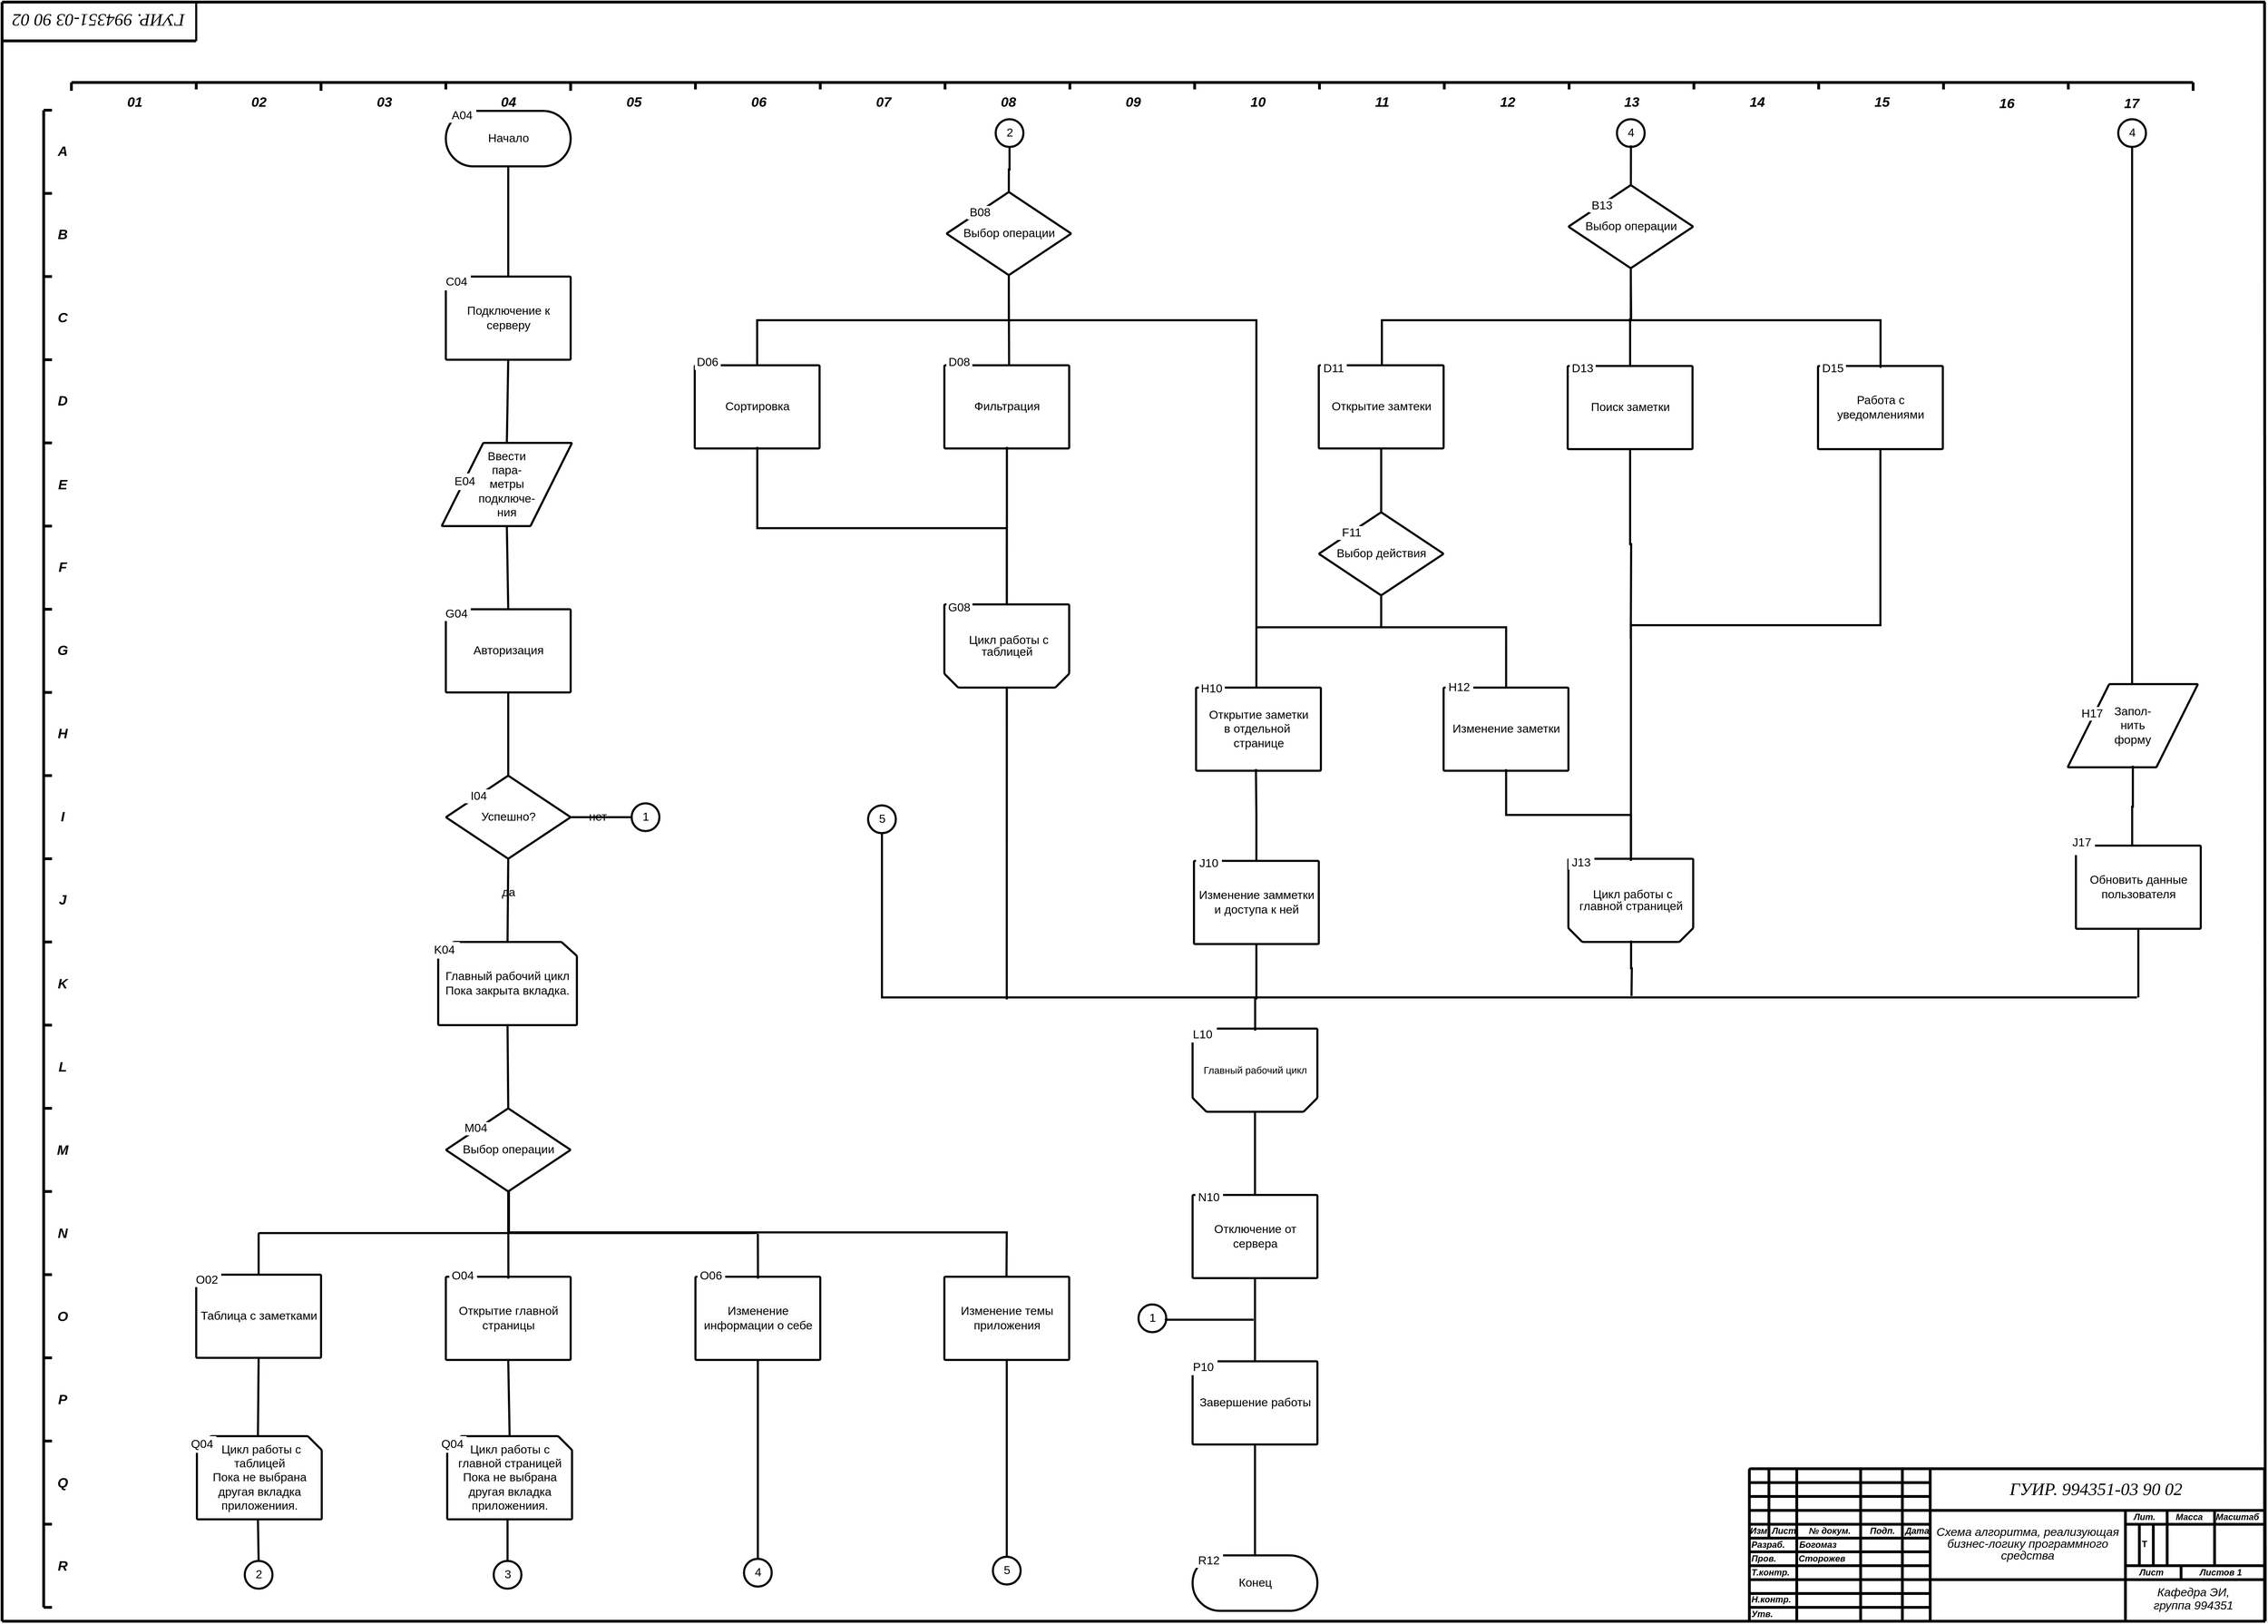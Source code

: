 <mxfile version="18.0.1" type="device"><diagram name="Page-1" id="Page-1"><mxGraphModel dx="2844" dy="1714" grid="1" gridSize="10" guides="1" tooltips="1" connect="1" arrows="1" fold="1" page="1" pageScale="1" pageWidth="827" pageHeight="1169" math="0" shadow="0"><root><mxCell id="0"/><mxCell id="C7nCu2AznuJSO4Db1PQB-432" parent="0"/><UserObject label="" Row_1="0.0" Row_2="0.0" Row_3="" id="0vVNY9elurI_b-boQIya-0"><mxCell style="vsdxID=1;fillColor=none;gradientColor=none;strokeColor=none;strokeWidth=3;spacingTop=-3;spacingBottom=-3;spacingLeft=-3;spacingRight=-3;labelBackgroundColor=none;rounded=1;html=1;whiteSpace=wrap;" parent="C7nCu2AznuJSO4Db1PQB-432" vertex="1"><mxGeometry x="921" y="1627" width="180" height="120" as="geometry"/></mxCell></UserObject><mxCell id="0vVNY9elurI_b-boQIya-1" style="vsdxID=2;fillColor=#ffffff;gradientColor=none;shape=stencil(hVPRUsMgEPwaXjtwZxrz6NT2B/yCTIOGMSYdmmrj1ws5QqEQyxMsu7B7cAx357Y+SQb8POrhU/6oZmwZvjIA1bdSq9HMGO4Z7t4HLT/0cOkbWp9qwwQ+I7IhjbBs4LU+vqlfSRjfoCgL2iDl1/Btb7wu+6WTTQQUBpmBA9GPF0184Q8EJxBegciD4a67QqJwyFO12VaOhIkP9CSnm53wF2OmU33g3TDgOTLPl3NXzNuLt1UwijiKrVaYBDCOYqPGUVYV6BVL1AlzJjO5KpM8fpS7WqTBqltFJ5EWGVIWPHg8TL1g7odk/IeZ/Snw768KCntLVMbuVx8PEgWmHwSzTjLuH3aEmczdR32puo6aN9y/71YDUafj/g8=);strokeColor=#000000;strokeWidth=3;spacingTop=-3;spacingBottom=-3;spacingLeft=-3;spacingRight=-3;labelBackgroundColor=none;rounded=1;html=1;whiteSpace=wrap;" parent="0vVNY9elurI_b-boQIya-0" vertex="1"><mxGeometry width="180" height="120" as="geometry"/></mxCell><mxCell id="0vVNY9elurI_b-boQIya-2" value="&lt;div style=&quot;font-size: 1px&quot;&gt;&lt;p style=&quot;align:center;margin-left:0;margin-right:0;margin-top:0px;margin-bottom:0px;text-indent:0;valign:middle;direction:ltr;&quot;&gt;&lt;font style=&quot;font-size:16.93px;font-family:Arial;color:#000000;direction:ltr;letter-spacing:0px;line-height:120%;opacity:1&quot;&gt;Успешно?&lt;/font&gt;&lt;/p&gt;&lt;/div&gt;" style="text;vsdxID=1;fillColor=none;gradientColor=none;strokeColor=none;strokeWidth=3;spacingTop=-3;spacingBottom=-3;spacingLeft=-3;spacingRight=-3;labelBackgroundColor=none;rounded=1;html=1;whiteSpace=wrap;verticalAlign=middle;align=center;;html=1;" parent="0vVNY9elurI_b-boQIya-0" vertex="1"><mxGeometry x="17.82" y="17.75" width="144.78" height="84.46" as="geometry"/></mxCell><UserObject label="" Row_1="0.0" Row_2="0.0" Row_3="" id="0vVNY9elurI_b-boQIya-3"><mxCell style="vsdxID=3;fillColor=none;gradientColor=none;strokeColor=none;strokeWidth=3;spacingTop=-3;spacingBottom=-3;spacingLeft=-3;spacingRight=-3;labelBackgroundColor=none;rounded=1;html=1;whiteSpace=wrap;" parent="C7nCu2AznuJSO4Db1PQB-432" vertex="1"><mxGeometry x="921" y="907" width="180" height="120" as="geometry"/></mxCell></UserObject><mxCell id="0vVNY9elurI_b-boQIya-4" style="vsdxID=4;fillColor=#ffffff;gradientColor=none;shape=stencil(fZPdkoIwDIWfpredtlF+Lh11X2CfgJHu0hHBqbiLPr2VFKaBIlc0OWf6JWkY7G9VcdVMiVtn27P+N2VXMTgwpUxTaWs698fgyGD/01r9a9t7U+L5WjilEkNEl+iRb7UShT19m6fGmOAg0y0m0Hlp/9439j6PqQee8oynmyHyheLT3aJaUrk/5jnfAIZ6NV2Y5eRLvMcLpBBceNQeRlPmGR+wUA0oYudoatME6O5ymRD8uWnJ7zyJojUQngjjyB3WuoScwGctjHATlw9xlX7CJpZxFHybhm3OZoMIS1VkeiN+2EAIFWvkwZgW8shbWX0J9DH1lG6CXasPqBxiLYzBf37p7mfYKdw2U9e4kmF+voMuhPsLxxc=);strokeColor=#000000;strokeWidth=3;spacingTop=-3;spacingBottom=-3;spacingLeft=-3;spacingRight=-3;labelBackgroundColor=none;rounded=1;html=1;whiteSpace=wrap;" parent="0vVNY9elurI_b-boQIya-3" vertex="1"><mxGeometry width="180" height="120" as="geometry"/></mxCell><mxCell id="0vVNY9elurI_b-boQIya-5" value="&lt;div style=&quot;font-size: 1px&quot;&gt;&lt;p style=&quot;align:center;margin-left:0;margin-right:0;margin-top:0px;margin-bottom:0px;text-indent:0;valign:middle;direction:ltr;&quot;&gt;&lt;font style=&quot;font-size:16.93px;font-family:Arial;color:#000000;direction:ltr;letter-spacing:0px;line-height:120%;opacity:1&quot;&gt;Подключение к серверу&lt;/font&gt;&lt;/p&gt;&lt;/div&gt;" style="text;vsdxID=3;fillColor=none;gradientColor=none;strokeColor=none;strokeWidth=3;spacingTop=-3;spacingBottom=-3;spacingLeft=-3;spacingRight=-3;labelBackgroundColor=none;rounded=1;html=1;whiteSpace=wrap;verticalAlign=middle;align=center;;html=1;" parent="0vVNY9elurI_b-boQIya-3" vertex="1"><mxGeometry x="2.88" y="2.75" width="174.63" height="114.94" as="geometry"/></mxCell><mxCell id="0vVNY9elurI_b-boQIya-34" style="vsdxID=33;edgeStyle=none;startArrow=none;endArrow=none;startSize=5;endSize=5;strokeWidth=4;strokeColor=#000000;spacingTop=-3;spacingBottom=-3;spacingLeft=-3;spacingRight=-3;verticalAlign=middle;html=1;labelBackgroundColor=none;rounded=1;" parent="C7nCu2AznuJSO4Db1PQB-432" edge="1"><mxGeometry relative="1" as="geometry"><mxPoint x="12" y="-1" as="offset"/><Array as="points"/><mxPoint x="281" y="2847" as="sourcePoint"/><mxPoint x="281" y="511" as="targetPoint"/></mxGeometry></mxCell><mxCell id="0vVNY9elurI_b-boQIya-35" style="vsdxID=34;edgeStyle=none;startArrow=none;endArrow=none;startSize=5;endSize=5;strokeWidth=4;strokeColor=#000000;spacingTop=-3;spacingBottom=-3;spacingLeft=-3;spacingRight=-3;verticalAlign=middle;html=1;labelBackgroundColor=none;rounded=1;" parent="C7nCu2AznuJSO4Db1PQB-432" edge="1"><mxGeometry relative="1" as="geometry"><mxPoint as="offset"/><Array as="points"/><mxPoint x="281" y="2847" as="sourcePoint"/><mxPoint x="3545" y="2847" as="targetPoint"/></mxGeometry></mxCell><mxCell id="0vVNY9elurI_b-boQIya-36" style="vsdxID=35;edgeStyle=none;startArrow=none;endArrow=none;startSize=5;endSize=5;strokeWidth=4;strokeColor=#000000;spacingTop=-3;spacingBottom=-3;spacingLeft=-3;spacingRight=-3;verticalAlign=middle;html=1;labelBackgroundColor=none;rounded=1;" parent="C7nCu2AznuJSO4Db1PQB-432" edge="1"><mxGeometry relative="1" as="geometry"><mxPoint as="offset"/><Array as="points"/><mxPoint x="281" y="511" as="sourcePoint"/><mxPoint x="3545" y="511" as="targetPoint"/></mxGeometry></mxCell><mxCell id="0vVNY9elurI_b-boQIya-37" style="vsdxID=36;edgeStyle=none;startArrow=none;endArrow=none;startSize=5;endSize=5;strokeWidth=4;strokeColor=#000000;spacingTop=-3;spacingBottom=-3;spacingLeft=-3;spacingRight=-3;verticalAlign=middle;html=1;labelBackgroundColor=none;rounded=1;" parent="C7nCu2AznuJSO4Db1PQB-432" edge="1"><mxGeometry relative="1" as="geometry"><mxPoint x="-13" y="-1" as="offset"/><Array as="points"/><mxPoint x="3545" y="2847" as="sourcePoint"/><mxPoint x="3544" y="511" as="targetPoint"/></mxGeometry></mxCell><mxCell id="0vVNY9elurI_b-boQIya-89" style="vsdxID=71;rotation=180;fillColor=none;gradientColor=none;fillOpacity=0;strokeOpacity=0;strokeWidth=3;spacingTop=-3;spacingBottom=-3;spacingLeft=-3;spacingRight=-3;labelBackgroundColor=none;rounded=0;strokeColor=none;html=1;whiteSpace=wrap;" parent="C7nCu2AznuJSO4Db1PQB-432" vertex="1"><mxGeometry x="280" y="510" width="280" height="56" as="geometry"/></mxCell><mxCell id="0vVNY9elurI_b-boQIya-90" style="vsdxID=72;rotation=180;fillColor=#000000;gradientColor=none;fillOpacity=0;strokeOpacity=0;shape=stencil(pZFLDgIhEERPw5Y0tMawHscLeAIiKESECYPf08tMu0ATN7rrrnoVOgXDbnR6sEzCWHI62qs3xTFcMyl9dDb7UieGPcNun7I95HSOhvZBV1LCrFhDGTHREnTebf3DkgYcxWpJBiVP6TK9eHv5ZN3bbUNg8LEBleJK/Q4LAA6L7wn4g347pA5zN9SaD4Gqbf3PLqtE/4D9Ew==);strokeWidth=3;spacingTop=-3;spacingBottom=-3;spacingLeft=-3;spacingRight=-3;labelBackgroundColor=none;rounded=1;html=1;whiteSpace=wrap;" parent="0vVNY9elurI_b-boQIya-89" vertex="1"><mxGeometry width="280" height="56" as="geometry"/></mxCell><mxCell id="0vVNY9elurI_b-boQIya-91" value="&lt;div style=&quot;font-size: 1px&quot;&gt;&lt;p style=&quot;margin-left: 0 ; margin-right: 0 ; margin-top: 0px ; margin-bottom: 0px ; text-indent: 0 ; direction: ltr&quot;&gt;&lt;i style=&quot;font-family: &amp;quot;times new roman&amp;quot;; font-size: 25.4px;&quot;&gt;ГУИР. 994351-03 90 02&lt;/i&gt;&lt;br&gt;&lt;/p&gt;&lt;/div&gt;" style="text;vsdxID=71;rotation=180;fillColor=none;gradientColor=none;fillOpacity=0;strokeOpacity=0;strokeWidth=3;spacingTop=-3;spacingBottom=-3;spacingLeft=-3;spacingRight=-3;labelBackgroundColor=none;rounded=0;strokeColor=none;html=1;whiteSpace=wrap;verticalAlign=middle;align=center;;html=1;" parent="0vVNY9elurI_b-boQIya-89" vertex="1"><mxGeometry y="-1" width="280.04" height="56.52" as="geometry"/></mxCell><mxCell id="0vVNY9elurI_b-boQIya-92" style="vsdxID=73;edgeStyle=none;startArrow=none;endArrow=none;startSize=5;endSize=5;strokeWidth=3;strokeColor=#000000;spacingTop=-3;spacingBottom=-3;spacingLeft=-3;spacingRight=-3;verticalAlign=middle;html=1;labelBackgroundColor=none;rounded=1;" parent="C7nCu2AznuJSO4Db1PQB-432" edge="1"><mxGeometry relative="1" as="geometry"><mxPoint x="12" as="offset"/><Array as="points"/><mxPoint x="561" y="511" as="sourcePoint"/><mxPoint x="561" y="567" as="targetPoint"/></mxGeometry></mxCell><mxCell id="0vVNY9elurI_b-boQIya-93" style="vsdxID=74;edgeStyle=none;startArrow=none;endArrow=none;startSize=5;endSize=5;strokeWidth=4;strokeColor=#000000;spacingTop=-3;spacingBottom=-3;spacingLeft=-3;spacingRight=-3;verticalAlign=middle;html=1;labelBackgroundColor=none;rounded=1;" parent="C7nCu2AznuJSO4Db1PQB-432" edge="1"><mxGeometry relative="1" as="geometry"><mxPoint as="offset"/><Array as="points"/><mxPoint x="281" y="567" as="sourcePoint"/><mxPoint x="561" y="567" as="targetPoint"/></mxGeometry></mxCell><mxCell id="0vVNY9elurI_b-boQIya-97" style="vsdxID=77;fillColor=none;gradientColor=none;strokeColor=none;spacingTop=-3;spacingBottom=-3;spacingLeft=-3;spacingRight=-3;labelBackgroundColor=none;rounded=0;html=1;whiteSpace=wrap;" parent="C7nCu2AznuJSO4Db1PQB-432" vertex="1"><mxGeometry x="341" y="667" width="48" height="2160" as="geometry"/></mxCell><mxCell id="0vVNY9elurI_b-boQIya-98" style="vsdxID=78;fillColor=none;gradientColor=none;fillOpacity=0;strokeOpacity=0;strokeWidth=4;spacingTop=-3;spacingBottom=-3;spacingLeft=-3;spacingRight=-3;labelBackgroundColor=none;rounded=0;strokeColor=none;html=1;whiteSpace=wrap;" parent="0vVNY9elurI_b-boQIya-97" vertex="1"><mxGeometry x="8" y="39" width="40" height="40" as="geometry"/></mxCell><mxCell id="0vVNY9elurI_b-boQIya-99" style="vsdxID=79;fillColor=#000000;gradientColor=none;fillOpacity=0;strokeOpacity=0;shape=stencil(pZFLDsIwDERP423lxkIcoJQLcIKIGBIRkioN5XN60ppFQOy6s2feKNYEqButHhgUjjnFC9+dyRZoB0q5YDm5XCagHqg7xcTnFG/ByD7oQipcFDaSaWdaoU7Hg3uxaNhQu92IIclrnOYXHx9frGe97QX0LlRgi9ggraAr6W8EV9Bfl5RhaUd6c95LubX/22aR5CeofwM=);strokeWidth=4;spacingTop=-3;spacingBottom=-3;spacingLeft=-3;spacingRight=-3;labelBackgroundColor=none;rounded=1;html=1;whiteSpace=wrap;" parent="0vVNY9elurI_b-boQIya-98" vertex="1"><mxGeometry width="40" height="40" as="geometry"/></mxCell><mxCell id="0vVNY9elurI_b-boQIya-100" value="&lt;div style=&quot;font-size: 1px&quot;&gt;&lt;p style=&quot;align:center;margin-left:0;margin-right:0;margin-top:0px;margin-bottom:0px;text-indent:0;valign:middle;direction:ltr;&quot;&gt;&lt;font style=&quot;font-size:19.76px;font-family:Arial;color:#000000;direction:ltr;letter-spacing:0px;line-height:120%;opacity:1&quot;&gt;&lt;i&gt;&lt;b&gt;A&lt;/b&gt;&lt;/i&gt;&lt;/font&gt;&lt;/p&gt;&lt;/div&gt;" style="text;vsdxID=78;fillColor=none;gradientColor=none;fillOpacity=0;strokeOpacity=0;strokeWidth=4;spacingTop=-3;spacingBottom=-3;spacingLeft=-3;spacingRight=-3;labelBackgroundColor=none;rounded=0;strokeColor=none;html=1;whiteSpace=wrap;verticalAlign=middle;align=center;;html=1;" parent="0vVNY9elurI_b-boQIya-98" vertex="1"><mxGeometry x="1.4" y="1.4" width="37.47" height="37.47" as="geometry"/></mxCell><mxCell id="0vVNY9elurI_b-boQIya-101" style="vsdxID=80;fillColor=none;gradientColor=none;fillOpacity=0;strokeOpacity=0;strokeWidth=4;spacingTop=-3;spacingBottom=-3;spacingLeft=-3;spacingRight=-3;labelBackgroundColor=none;rounded=0;strokeColor=none;html=1;whiteSpace=wrap;" parent="0vVNY9elurI_b-boQIya-97" vertex="1"><mxGeometry x="8" y="159" width="40" height="40" as="geometry"/></mxCell><mxCell id="0vVNY9elurI_b-boQIya-102" style="vsdxID=81;fillColor=#000000;gradientColor=none;fillOpacity=0;strokeOpacity=0;shape=stencil(pZFLDsIwDERP423lxkIcoJQLcIKIGBIRkioN5XN60ppFQOy6s2feKNYEqButHhgUjjnFC9+dyRZoB0q5YDm5XCagHqg7xcTnFG/ByD7oQipcFDaSaWdaoU7Hg3uxaNhQu92IIclrnOYXHx9frGe97QX0LlRgi9ggraAr6W8EV9Bfl5RhaUd6c95LubX/22aR5CeofwM=);strokeWidth=4;spacingTop=-3;spacingBottom=-3;spacingLeft=-3;spacingRight=-3;labelBackgroundColor=none;rounded=1;html=1;whiteSpace=wrap;" parent="0vVNY9elurI_b-boQIya-101" vertex="1"><mxGeometry width="40" height="40" as="geometry"/></mxCell><mxCell id="0vVNY9elurI_b-boQIya-103" value="&lt;div style=&quot;font-size: 1px&quot;&gt;&lt;p style=&quot;align:center;margin-left:0;margin-right:0;margin-top:0px;margin-bottom:0px;text-indent:0;valign:middle;direction:ltr;&quot;&gt;&lt;font style=&quot;font-size:19.76px;font-family:Arial;color:#000000;direction:ltr;letter-spacing:0px;line-height:120%;opacity:1&quot;&gt;&lt;i&gt;&lt;b&gt;B&lt;/b&gt;&lt;/i&gt;&lt;/font&gt;&lt;/p&gt;&lt;/div&gt;" style="text;vsdxID=80;fillColor=none;gradientColor=none;fillOpacity=0;strokeOpacity=0;strokeWidth=4;spacingTop=-3;spacingBottom=-3;spacingLeft=-3;spacingRight=-3;labelBackgroundColor=none;rounded=0;strokeColor=none;html=1;whiteSpace=wrap;verticalAlign=middle;align=center;;html=1;" parent="0vVNY9elurI_b-boQIya-101" vertex="1"><mxGeometry x="1.4" y="1.4" width="37.47" height="37.47" as="geometry"/></mxCell><mxCell id="0vVNY9elurI_b-boQIya-104" style="vsdxID=82;fillColor=none;gradientColor=none;fillOpacity=0;strokeOpacity=0;strokeWidth=4;spacingTop=-3;spacingBottom=-3;spacingLeft=-3;spacingRight=-3;labelBackgroundColor=none;rounded=0;strokeColor=none;html=1;whiteSpace=wrap;" parent="0vVNY9elurI_b-boQIya-97" vertex="1"><mxGeometry x="8" y="279" width="40" height="40" as="geometry"/></mxCell><mxCell id="0vVNY9elurI_b-boQIya-105" style="vsdxID=83;fillColor=#000000;gradientColor=none;fillOpacity=0;strokeOpacity=0;shape=stencil(pZFLDsIwDERP423lxkIcoJQLcIKIGBIRkioN5XN60ppFQOy6s2feKNYEqButHhgUjjnFC9+dyRZoB0q5YDm5XCagHqg7xcTnFG/ByD7oQipcFDaSaWdaoU7Hg3uxaNhQu92IIclrnOYXHx9frGe97QX0LlRgi9ggraAr6W8EV9Bfl5RhaUd6c95LubX/22aR5CeofwM=);strokeWidth=4;spacingTop=-3;spacingBottom=-3;spacingLeft=-3;spacingRight=-3;labelBackgroundColor=none;rounded=1;html=1;whiteSpace=wrap;" parent="0vVNY9elurI_b-boQIya-104" vertex="1"><mxGeometry width="40" height="40" as="geometry"/></mxCell><mxCell id="0vVNY9elurI_b-boQIya-106" value="&lt;div style=&quot;font-size: 1px&quot;&gt;&lt;p style=&quot;align:center;margin-left:0;margin-right:0;margin-top:0px;margin-bottom:0px;text-indent:0;valign:middle;direction:ltr;&quot;&gt;&lt;font style=&quot;font-size:19.76px;font-family:Arial;color:#000000;direction:ltr;letter-spacing:0px;line-height:120%;opacity:1&quot;&gt;&lt;i&gt;&lt;b&gt;C&lt;/b&gt;&lt;/i&gt;&lt;/font&gt;&lt;/p&gt;&lt;/div&gt;" style="text;vsdxID=82;fillColor=none;gradientColor=none;fillOpacity=0;strokeOpacity=0;strokeWidth=4;spacingTop=-3;spacingBottom=-3;spacingLeft=-3;spacingRight=-3;labelBackgroundColor=none;rounded=0;strokeColor=none;html=1;whiteSpace=wrap;verticalAlign=middle;align=center;;html=1;" parent="0vVNY9elurI_b-boQIya-104" vertex="1"><mxGeometry x="1.4" y="1.4" width="37.47" height="37.47" as="geometry"/></mxCell><mxCell id="0vVNY9elurI_b-boQIya-107" style="vsdxID=84;fillColor=none;gradientColor=none;fillOpacity=0;strokeOpacity=0;strokeWidth=4;spacingTop=-3;spacingBottom=-3;spacingLeft=-3;spacingRight=-3;labelBackgroundColor=none;rounded=0;strokeColor=none;html=1;whiteSpace=wrap;" parent="0vVNY9elurI_b-boQIya-97" vertex="1"><mxGeometry x="8" y="399" width="40" height="40" as="geometry"/></mxCell><mxCell id="0vVNY9elurI_b-boQIya-108" style="vsdxID=85;fillColor=#000000;gradientColor=none;fillOpacity=0;strokeOpacity=0;shape=stencil(pZFLDsIwDERP423lxkIcoJQLcIKIGBIRkioN5XN60ppFQOy6s2feKNYEqButHhgUjjnFC9+dyRZoB0q5YDm5XCagHqg7xcTnFG/ByD7oQipcFDaSaWdaoU7Hg3uxaNhQu92IIclrnOYXHx9frGe97QX0LlRgi9ggraAr6W8EV9Bfl5RhaUd6c95LubX/22aR5CeofwM=);strokeWidth=4;spacingTop=-3;spacingBottom=-3;spacingLeft=-3;spacingRight=-3;labelBackgroundColor=none;rounded=1;html=1;whiteSpace=wrap;" parent="0vVNY9elurI_b-boQIya-107" vertex="1"><mxGeometry width="40" height="40" as="geometry"/></mxCell><mxCell id="0vVNY9elurI_b-boQIya-109" value="&lt;div style=&quot;font-size: 1px&quot;&gt;&lt;p style=&quot;align:center;margin-left:0;margin-right:0;margin-top:0px;margin-bottom:0px;text-indent:0;valign:middle;direction:ltr;&quot;&gt;&lt;font style=&quot;font-size:19.76px;font-family:Arial;color:#000000;direction:ltr;letter-spacing:0px;line-height:120%;opacity:1&quot;&gt;&lt;i&gt;&lt;b&gt;D&lt;/b&gt;&lt;/i&gt;&lt;/font&gt;&lt;/p&gt;&lt;/div&gt;" style="text;vsdxID=84;fillColor=none;gradientColor=none;fillOpacity=0;strokeOpacity=0;strokeWidth=4;spacingTop=-3;spacingBottom=-3;spacingLeft=-3;spacingRight=-3;labelBackgroundColor=none;rounded=0;strokeColor=none;html=1;whiteSpace=wrap;verticalAlign=middle;align=center;;html=1;" parent="0vVNY9elurI_b-boQIya-107" vertex="1"><mxGeometry x="1.4" y="1.4" width="37.47" height="37.47" as="geometry"/></mxCell><mxCell id="0vVNY9elurI_b-boQIya-110" style="vsdxID=86;fillColor=none;gradientColor=none;fillOpacity=0;strokeOpacity=0;strokeWidth=4;spacingTop=-3;spacingBottom=-3;spacingLeft=-3;spacingRight=-3;labelBackgroundColor=none;rounded=0;strokeColor=none;html=1;whiteSpace=wrap;" parent="0vVNY9elurI_b-boQIya-97" vertex="1"><mxGeometry x="8" y="520" width="40" height="40" as="geometry"/></mxCell><mxCell id="0vVNY9elurI_b-boQIya-111" style="vsdxID=87;fillColor=#000000;gradientColor=none;fillOpacity=0;strokeOpacity=0;shape=stencil(pZFLDsIwDERP423lxkIcoJQLcIKIGBIRkioN5XN60ppFQOy6s2feKNYEqButHhgUjjnFC9+dyRZoB0q5YDm5XCagHqg7xcTnFG/ByD7oQipcFDaSaWdaoU7Hg3uxaNhQu92IIclrnOYXHx9frGe97QX0LlRgi9ggraAr6W8EV9Bfl5RhaUd6c95LubX/22aR5CeofwM=);strokeWidth=4;spacingTop=-3;spacingBottom=-3;spacingLeft=-3;spacingRight=-3;labelBackgroundColor=none;rounded=1;html=1;whiteSpace=wrap;" parent="0vVNY9elurI_b-boQIya-110" vertex="1"><mxGeometry width="40" height="40" as="geometry"/></mxCell><mxCell id="0vVNY9elurI_b-boQIya-112" value="&lt;div style=&quot;font-size: 1px&quot;&gt;&lt;p style=&quot;align:center;margin-left:0;margin-right:0;margin-top:0px;margin-bottom:0px;text-indent:0;valign:middle;direction:ltr;&quot;&gt;&lt;font style=&quot;font-size:19.76px;font-family:Arial;color:#000000;direction:ltr;letter-spacing:0px;line-height:120%;opacity:1&quot;&gt;&lt;i&gt;&lt;b&gt;E&lt;/b&gt;&lt;/i&gt;&lt;/font&gt;&lt;/p&gt;&lt;/div&gt;" style="text;vsdxID=86;fillColor=none;gradientColor=none;fillOpacity=0;strokeOpacity=0;strokeWidth=4;spacingTop=-3;spacingBottom=-3;spacingLeft=-3;spacingRight=-3;labelBackgroundColor=none;rounded=0;strokeColor=none;html=1;whiteSpace=wrap;verticalAlign=middle;align=center;;html=1;" parent="0vVNY9elurI_b-boQIya-110" vertex="1"><mxGeometry x="1.4" y="1.4" width="37.47" height="37.47" as="geometry"/></mxCell><mxCell id="0vVNY9elurI_b-boQIya-113" style="vsdxID=88;fillColor=none;gradientColor=none;fillOpacity=0;strokeOpacity=0;strokeWidth=4;spacingTop=-3;spacingBottom=-3;spacingLeft=-3;spacingRight=-3;labelBackgroundColor=none;rounded=0;strokeColor=none;html=1;whiteSpace=wrap;" parent="0vVNY9elurI_b-boQIya-97" vertex="1"><mxGeometry x="8" y="639" width="40" height="40" as="geometry"/></mxCell><mxCell id="0vVNY9elurI_b-boQIya-114" style="vsdxID=89;fillColor=#000000;gradientColor=none;fillOpacity=0;strokeOpacity=0;shape=stencil(pZFLDsIwDERP423lxkIcoJQLcIKIGBIRkioN5XN60ppFQOy6s2feKNYEqButHhgUjjnFC9+dyRZoB0q5YDm5XCagHqg7xcTnFG/ByD7oQipcFDaSaWdaoU7Hg3uxaNhQu92IIclrnOYXHx9frGe97QX0LlRgi9ggraAr6W8EV9Bfl5RhaUd6c95LubX/22aR5CeofwM=);strokeWidth=4;spacingTop=-3;spacingBottom=-3;spacingLeft=-3;spacingRight=-3;labelBackgroundColor=none;rounded=1;html=1;whiteSpace=wrap;" parent="0vVNY9elurI_b-boQIya-113" vertex="1"><mxGeometry width="40" height="40" as="geometry"/></mxCell><mxCell id="0vVNY9elurI_b-boQIya-115" value="&lt;div style=&quot;font-size: 1px&quot;&gt;&lt;p style=&quot;align:center;margin-left:0;margin-right:0;margin-top:0px;margin-bottom:0px;text-indent:0;valign:middle;direction:ltr;&quot;&gt;&lt;font style=&quot;font-size:19.76px;font-family:Arial;color:#000000;direction:ltr;letter-spacing:0px;line-height:120%;opacity:1&quot;&gt;&lt;i&gt;&lt;b&gt;F&lt;/b&gt;&lt;/i&gt;&lt;/font&gt;&lt;/p&gt;&lt;/div&gt;" style="text;vsdxID=88;fillColor=none;gradientColor=none;fillOpacity=0;strokeOpacity=0;strokeWidth=4;spacingTop=-3;spacingBottom=-3;spacingLeft=-3;spacingRight=-3;labelBackgroundColor=none;rounded=0;strokeColor=none;html=1;whiteSpace=wrap;verticalAlign=middle;align=center;;html=1;" parent="0vVNY9elurI_b-boQIya-113" vertex="1"><mxGeometry x="1.4" y="1.4" width="37.47" height="37.47" as="geometry"/></mxCell><mxCell id="0vVNY9elurI_b-boQIya-116" style="vsdxID=90;fillColor=none;gradientColor=none;fillOpacity=0;strokeOpacity=0;strokeWidth=4;spacingTop=-3;spacingBottom=-3;spacingLeft=-3;spacingRight=-3;labelBackgroundColor=none;rounded=0;strokeColor=none;html=1;whiteSpace=wrap;" parent="0vVNY9elurI_b-boQIya-97" vertex="1"><mxGeometry x="8" y="759" width="40" height="40" as="geometry"/></mxCell><mxCell id="0vVNY9elurI_b-boQIya-117" style="vsdxID=91;fillColor=#000000;gradientColor=none;fillOpacity=0;strokeOpacity=0;shape=stencil(pZFLDsIwDERP423lxkIcoJQLcIKIGBIRkioN5XN60ppFQOy6s2feKNYEqButHhgUjjnFC9+dyRZoB0q5YDm5XCagHqg7xcTnFG/ByD7oQipcFDaSaWdaoU7Hg3uxaNhQu92IIclrnOYXHx9frGe97QX0LlRgi9ggraAr6W8EV9Bfl5RhaUd6c95LubX/22aR5CeofwM=);strokeWidth=4;spacingTop=-3;spacingBottom=-3;spacingLeft=-3;spacingRight=-3;labelBackgroundColor=none;rounded=1;html=1;whiteSpace=wrap;" parent="0vVNY9elurI_b-boQIya-116" vertex="1"><mxGeometry width="40" height="40" as="geometry"/></mxCell><mxCell id="0vVNY9elurI_b-boQIya-118" value="&lt;div style=&quot;font-size: 1px&quot;&gt;&lt;p style=&quot;align:center;margin-left:0;margin-right:0;margin-top:0px;margin-bottom:0px;text-indent:0;valign:middle;direction:ltr;&quot;&gt;&lt;font style=&quot;font-size:19.76px;font-family:Arial;color:#000000;direction:ltr;letter-spacing:0px;line-height:120%;opacity:1&quot;&gt;&lt;i&gt;&lt;b&gt;G&lt;/b&gt;&lt;/i&gt;&lt;/font&gt;&lt;/p&gt;&lt;/div&gt;" style="text;vsdxID=90;fillColor=none;gradientColor=none;fillOpacity=0;strokeOpacity=0;strokeWidth=4;spacingTop=-3;spacingBottom=-3;spacingLeft=-3;spacingRight=-3;labelBackgroundColor=none;rounded=0;strokeColor=none;html=1;whiteSpace=wrap;verticalAlign=middle;align=center;;html=1;" parent="0vVNY9elurI_b-boQIya-116" vertex="1"><mxGeometry x="1.4" y="1.4" width="37.47" height="37.47" as="geometry"/></mxCell><mxCell id="0vVNY9elurI_b-boQIya-119" style="vsdxID=92;fillColor=none;gradientColor=none;fillOpacity=0;strokeOpacity=0;strokeWidth=4;spacingTop=-3;spacingBottom=-3;spacingLeft=-3;spacingRight=-3;labelBackgroundColor=none;rounded=0;strokeColor=none;html=1;whiteSpace=wrap;" parent="0vVNY9elurI_b-boQIya-97" vertex="1"><mxGeometry x="8" y="879" width="40" height="40" as="geometry"/></mxCell><mxCell id="0vVNY9elurI_b-boQIya-120" style="vsdxID=93;fillColor=#000000;gradientColor=none;fillOpacity=0;strokeOpacity=0;shape=stencil(pZFLDsIwDERP423lxkIcoJQLcIKIGBIRkioN5XN60ppFQOy6s2feKNYEqButHhgUjjnFC9+dyRZoB0q5YDm5XCagHqg7xcTnFG/ByD7oQipcFDaSaWdaoU7Hg3uxaNhQu92IIclrnOYXHx9frGe97QX0LlRgi9ggraAr6W8EV9Bfl5RhaUd6c95LubX/22aR5CeofwM=);strokeWidth=4;spacingTop=-3;spacingBottom=-3;spacingLeft=-3;spacingRight=-3;labelBackgroundColor=none;rounded=1;html=1;whiteSpace=wrap;" parent="0vVNY9elurI_b-boQIya-119" vertex="1"><mxGeometry width="40" height="40" as="geometry"/></mxCell><mxCell id="0vVNY9elurI_b-boQIya-121" value="&lt;div style=&quot;font-size: 1px&quot;&gt;&lt;p style=&quot;align:center;margin-left:0;margin-right:0;margin-top:0px;margin-bottom:0px;text-indent:0;valign:middle;direction:ltr;&quot;&gt;&lt;font style=&quot;font-size:19.76px;font-family:Arial;color:#000000;direction:ltr;letter-spacing:0px;line-height:120%;opacity:1&quot;&gt;&lt;i&gt;&lt;b&gt;H&lt;/b&gt;&lt;/i&gt;&lt;/font&gt;&lt;/p&gt;&lt;/div&gt;" style="text;vsdxID=92;fillColor=none;gradientColor=none;fillOpacity=0;strokeOpacity=0;strokeWidth=4;spacingTop=-3;spacingBottom=-3;spacingLeft=-3;spacingRight=-3;labelBackgroundColor=none;rounded=0;strokeColor=none;html=1;whiteSpace=wrap;verticalAlign=middle;align=center;;html=1;" parent="0vVNY9elurI_b-boQIya-119" vertex="1"><mxGeometry x="1.4" y="1.4" width="37.47" height="37.47" as="geometry"/></mxCell><mxCell id="0vVNY9elurI_b-boQIya-122" style="vsdxID=94;fillColor=none;gradientColor=none;fillOpacity=0;strokeOpacity=0;strokeWidth=4;spacingTop=-3;spacingBottom=-3;spacingLeft=-3;spacingRight=-3;labelBackgroundColor=none;rounded=0;strokeColor=none;html=1;whiteSpace=wrap;" parent="0vVNY9elurI_b-boQIya-97" vertex="1"><mxGeometry x="8" y="999" width="40" height="40" as="geometry"/></mxCell><mxCell id="0vVNY9elurI_b-boQIya-123" style="vsdxID=95;fillColor=#000000;gradientColor=none;fillOpacity=0;strokeOpacity=0;shape=stencil(pZFLDsIwDERP423lxkIcoJQLcIKIGBIRkioN5XN60ppFQOy6s2feKNYEqButHhgUjjnFC9+dyRZoB0q5YDm5XCagHqg7xcTnFG/ByD7oQipcFDaSaWdaoU7Hg3uxaNhQu92IIclrnOYXHx9frGe97QX0LlRgi9ggraAr6W8EV9Bfl5RhaUd6c95LubX/22aR5CeofwM=);strokeWidth=4;spacingTop=-3;spacingBottom=-3;spacingLeft=-3;spacingRight=-3;labelBackgroundColor=none;rounded=1;html=1;whiteSpace=wrap;" parent="0vVNY9elurI_b-boQIya-122" vertex="1"><mxGeometry width="40" height="40" as="geometry"/></mxCell><mxCell id="0vVNY9elurI_b-boQIya-124" value="&lt;div style=&quot;font-size: 1px&quot;&gt;&lt;p style=&quot;align:center;margin-left:0;margin-right:0;margin-top:0px;margin-bottom:0px;text-indent:0;valign:middle;direction:ltr;&quot;&gt;&lt;font style=&quot;font-size:19.76px;font-family:Arial;color:#000000;direction:ltr;letter-spacing:0px;line-height:120%;opacity:1&quot;&gt;&lt;i&gt;&lt;b&gt;I&lt;/b&gt;&lt;/i&gt;&lt;/font&gt;&lt;/p&gt;&lt;/div&gt;" style="text;vsdxID=94;fillColor=none;gradientColor=none;fillOpacity=0;strokeOpacity=0;strokeWidth=4;spacingTop=-3;spacingBottom=-3;spacingLeft=-3;spacingRight=-3;labelBackgroundColor=none;rounded=0;strokeColor=none;html=1;whiteSpace=wrap;verticalAlign=middle;align=center;;html=1;" parent="0vVNY9elurI_b-boQIya-122" vertex="1"><mxGeometry x="1.4" y="1.4" width="37.47" height="37.47" as="geometry"/></mxCell><mxCell id="0vVNY9elurI_b-boQIya-125" style="vsdxID=96;fillColor=none;gradientColor=none;fillOpacity=0;strokeOpacity=0;strokeWidth=4;spacingTop=-3;spacingBottom=-3;spacingLeft=-3;spacingRight=-3;labelBackgroundColor=none;rounded=0;strokeColor=none;html=1;whiteSpace=wrap;" parent="0vVNY9elurI_b-boQIya-97" vertex="1"><mxGeometry x="8" y="1119" width="40" height="40" as="geometry"/></mxCell><mxCell id="0vVNY9elurI_b-boQIya-126" style="vsdxID=97;fillColor=#000000;gradientColor=none;fillOpacity=0;strokeOpacity=0;shape=stencil(pZFLDsIwDERP423lxkIcoJQLcIKIGBIRkioN5XN60ppFQOy6s2feKNYEqButHhgUjjnFC9+dyRZoB0q5YDm5XCagHqg7xcTnFG/ByD7oQipcFDaSaWdaoU7Hg3uxaNhQu92IIclrnOYXHx9frGe97QX0LlRgi9ggraAr6W8EV9Bfl5RhaUd6c95LubX/22aR5CeofwM=);strokeWidth=4;spacingTop=-3;spacingBottom=-3;spacingLeft=-3;spacingRight=-3;labelBackgroundColor=none;rounded=1;html=1;whiteSpace=wrap;" parent="0vVNY9elurI_b-boQIya-125" vertex="1"><mxGeometry width="40" height="40" as="geometry"/></mxCell><mxCell id="0vVNY9elurI_b-boQIya-127" value="&lt;div style=&quot;font-size: 1px&quot;&gt;&lt;p style=&quot;align:center;margin-left:0;margin-right:0;margin-top:0px;margin-bottom:0px;text-indent:0;valign:middle;direction:ltr;&quot;&gt;&lt;font style=&quot;font-size:19.76px;font-family:Arial;color:#000000;direction:ltr;letter-spacing:0px;line-height:120%;opacity:1&quot;&gt;&lt;i&gt;&lt;b&gt;J&lt;/b&gt;&lt;/i&gt;&lt;/font&gt;&lt;/p&gt;&lt;/div&gt;" style="text;vsdxID=96;fillColor=none;gradientColor=none;fillOpacity=0;strokeOpacity=0;strokeWidth=4;spacingTop=-3;spacingBottom=-3;spacingLeft=-3;spacingRight=-3;labelBackgroundColor=none;rounded=0;strokeColor=none;html=1;whiteSpace=wrap;verticalAlign=middle;align=center;;html=1;" parent="0vVNY9elurI_b-boQIya-125" vertex="1"><mxGeometry x="1.4" y="1.4" width="37.47" height="37.47" as="geometry"/></mxCell><mxCell id="0vVNY9elurI_b-boQIya-128" style="vsdxID=98;fillColor=none;gradientColor=none;fillOpacity=0;strokeOpacity=0;strokeWidth=4;spacingTop=-3;spacingBottom=-3;spacingLeft=-3;spacingRight=-3;labelBackgroundColor=none;rounded=0;strokeColor=none;html=1;whiteSpace=wrap;" parent="0vVNY9elurI_b-boQIya-97" vertex="1"><mxGeometry x="8" y="1240" width="40" height="40" as="geometry"/></mxCell><mxCell id="0vVNY9elurI_b-boQIya-129" style="vsdxID=99;fillColor=#000000;gradientColor=none;fillOpacity=0;strokeOpacity=0;shape=stencil(pZFLDsIwDERP423lxkIcoJQLcIKIGBIRkioN5XN60ppFQOy6s2feKNYEqButHhgUjjnFC9+dyRZoB0q5YDm5XCagHqg7xcTnFG/ByD7oQipcFDaSaWdaoU7Hg3uxaNhQu92IIclrnOYXHx9frGe97QX0LlRgi9ggraAr6W8EV9Bfl5RhaUd6c95LubX/22aR5CeofwM=);strokeWidth=4;spacingTop=-3;spacingBottom=-3;spacingLeft=-3;spacingRight=-3;labelBackgroundColor=none;rounded=1;html=1;whiteSpace=wrap;" parent="0vVNY9elurI_b-boQIya-128" vertex="1"><mxGeometry width="40" height="40" as="geometry"/></mxCell><mxCell id="0vVNY9elurI_b-boQIya-130" value="&lt;div style=&quot;font-size: 1px&quot;&gt;&lt;p style=&quot;align:center;margin-left:0;margin-right:0;margin-top:0px;margin-bottom:0px;text-indent:0;valign:middle;direction:ltr;&quot;&gt;&lt;font style=&quot;font-size:19.76px;font-family:Arial;color:#000000;direction:ltr;letter-spacing:0px;line-height:120%;opacity:1&quot;&gt;&lt;i&gt;&lt;b&gt;K&lt;/b&gt;&lt;/i&gt;&lt;/font&gt;&lt;/p&gt;&lt;/div&gt;" style="text;vsdxID=98;fillColor=none;gradientColor=none;fillOpacity=0;strokeOpacity=0;strokeWidth=4;spacingTop=-3;spacingBottom=-3;spacingLeft=-3;spacingRight=-3;labelBackgroundColor=none;rounded=0;strokeColor=none;html=1;whiteSpace=wrap;verticalAlign=middle;align=center;;html=1;" parent="0vVNY9elurI_b-boQIya-128" vertex="1"><mxGeometry x="1.4" y="1.4" width="37.47" height="37.47" as="geometry"/></mxCell><mxCell id="0vVNY9elurI_b-boQIya-131" style="vsdxID=100;fillColor=none;gradientColor=none;fillOpacity=0;strokeOpacity=0;strokeWidth=4;spacingTop=-3;spacingBottom=-3;spacingLeft=-3;spacingRight=-3;labelBackgroundColor=none;rounded=0;strokeColor=none;html=1;whiteSpace=wrap;" parent="0vVNY9elurI_b-boQIya-97" vertex="1"><mxGeometry x="8" y="1360" width="40" height="40" as="geometry"/></mxCell><mxCell id="0vVNY9elurI_b-boQIya-132" style="vsdxID=101;fillColor=#000000;gradientColor=none;fillOpacity=0;strokeOpacity=0;shape=stencil(pZFLDsIwDERP423lxkIcoJQLcIKIGBIRkioN5XN60ppFQOy6s2feKNYEqButHhgUjjnFC9+dyRZoB0q5YDm5XCagHqg7xcTnFG/ByD7oQipcFDaSaWdaoU7Hg3uxaNhQu92IIclrnOYXHx9frGe97QX0LlRgi9ggraAr6W8EV9Bfl5RhaUd6c95LubX/22aR5CeofwM=);strokeWidth=4;spacingTop=-3;spacingBottom=-3;spacingLeft=-3;spacingRight=-3;labelBackgroundColor=none;rounded=1;html=1;whiteSpace=wrap;" parent="0vVNY9elurI_b-boQIya-131" vertex="1"><mxGeometry width="40" height="40" as="geometry"/></mxCell><mxCell id="0vVNY9elurI_b-boQIya-133" value="&lt;div style=&quot;font-size: 1px&quot;&gt;&lt;p style=&quot;align:center;margin-left:0;margin-right:0;margin-top:0px;margin-bottom:0px;text-indent:0;valign:middle;direction:ltr;&quot;&gt;&lt;font style=&quot;font-size:19.76px;font-family:Arial;color:#000000;direction:ltr;letter-spacing:0px;line-height:120%;opacity:1&quot;&gt;&lt;i&gt;&lt;b&gt;L&lt;/b&gt;&lt;/i&gt;&lt;/font&gt;&lt;/p&gt;&lt;/div&gt;" style="text;vsdxID=100;fillColor=none;gradientColor=none;fillOpacity=0;strokeOpacity=0;strokeWidth=4;spacingTop=-3;spacingBottom=-3;spacingLeft=-3;spacingRight=-3;labelBackgroundColor=none;rounded=0;strokeColor=none;html=1;whiteSpace=wrap;verticalAlign=middle;align=center;;html=1;" parent="0vVNY9elurI_b-boQIya-131" vertex="1"><mxGeometry x="1.4" y="1.4" width="37.47" height="37.47" as="geometry"/></mxCell><mxCell id="0vVNY9elurI_b-boQIya-134" style="vsdxID=102;fillColor=none;gradientColor=none;fillOpacity=0;strokeOpacity=0;strokeWidth=4;spacingTop=-3;spacingBottom=-3;spacingLeft=-3;spacingRight=-3;labelBackgroundColor=none;rounded=0;strokeColor=none;html=1;whiteSpace=wrap;" parent="0vVNY9elurI_b-boQIya-97" vertex="1"><mxGeometry x="8" y="1480" width="40" height="40" as="geometry"/></mxCell><mxCell id="0vVNY9elurI_b-boQIya-135" style="vsdxID=103;fillColor=#000000;gradientColor=none;fillOpacity=0;strokeOpacity=0;shape=stencil(pZFLDsIwDERP423lxkIcoJQLcIKIGBIRkioN5XN60ppFQOy6s2feKNYEqButHhgUjjnFC9+dyRZoB0q5YDm5XCagHqg7xcTnFG/ByD7oQipcFDaSaWdaoU7Hg3uxaNhQu92IIclrnOYXHx9frGe97QX0LlRgi9ggraAr6W8EV9Bfl5RhaUd6c95LubX/22aR5CeofwM=);strokeWidth=4;spacingTop=-3;spacingBottom=-3;spacingLeft=-3;spacingRight=-3;labelBackgroundColor=none;rounded=1;html=1;whiteSpace=wrap;" parent="0vVNY9elurI_b-boQIya-134" vertex="1"><mxGeometry width="40" height="40" as="geometry"/></mxCell><mxCell id="0vVNY9elurI_b-boQIya-136" value="&lt;div style=&quot;font-size: 1px&quot;&gt;&lt;p style=&quot;align:center;margin-left:0;margin-right:0;margin-top:0px;margin-bottom:0px;text-indent:0;valign:middle;direction:ltr;&quot;&gt;&lt;font style=&quot;font-size:19.76px;font-family:Arial;color:#000000;direction:ltr;letter-spacing:0px;line-height:120%;opacity:1&quot;&gt;&lt;i&gt;&lt;b&gt;M&lt;/b&gt;&lt;/i&gt;&lt;/font&gt;&lt;/p&gt;&lt;/div&gt;" style="text;vsdxID=102;fillColor=none;gradientColor=none;fillOpacity=0;strokeOpacity=0;strokeWidth=4;spacingTop=-3;spacingBottom=-3;spacingLeft=-3;spacingRight=-3;labelBackgroundColor=none;rounded=0;strokeColor=none;html=1;whiteSpace=wrap;verticalAlign=middle;align=center;;html=1;" parent="0vVNY9elurI_b-boQIya-134" vertex="1"><mxGeometry x="1.4" y="1.4" width="37.47" height="37.47" as="geometry"/></mxCell><mxCell id="0vVNY9elurI_b-boQIya-137" style="vsdxID=118;fillColor=none;gradientColor=none;fillOpacity=0;strokeOpacity=0;strokeWidth=4;spacingTop=-3;spacingBottom=-3;spacingLeft=-3;spacingRight=-3;labelBackgroundColor=none;rounded=0;strokeColor=none;html=1;whiteSpace=wrap;" parent="0vVNY9elurI_b-boQIya-97" vertex="1"><mxGeometry x="8" y="1600" width="40" height="40" as="geometry"/></mxCell><mxCell id="0vVNY9elurI_b-boQIya-138" style="vsdxID=119;fillColor=#000000;gradientColor=none;fillOpacity=0;strokeOpacity=0;shape=stencil(pZFLDsIwDERP423lxkIcoJQLcIKIGBIRkioN5XN60ppFQOy6s2feKNYEqButHhgUjjnFC9+dyRZoB0q5YDm5XCagHqg7xcTnFG/ByD7oQipcFDaSaWdaoU7Hg3uxaNhQu92IIclrnOYXHx9frGe97QX0LlRgi9ggraAr6W8EV9Bfl5RhaUd6c95LubX/22aR5CeofwM=);strokeWidth=4;spacingTop=-3;spacingBottom=-3;spacingLeft=-3;spacingRight=-3;labelBackgroundColor=none;rounded=1;html=1;whiteSpace=wrap;" parent="0vVNY9elurI_b-boQIya-137" vertex="1"><mxGeometry width="40" height="40" as="geometry"/></mxCell><mxCell id="0vVNY9elurI_b-boQIya-139" value="&lt;div style=&quot;font-size: 1px&quot;&gt;&lt;p style=&quot;align:center;margin-left:0;margin-right:0;margin-top:0px;margin-bottom:0px;text-indent:0;valign:middle;direction:ltr;&quot;&gt;&lt;font style=&quot;font-size:19.76px;font-family:Arial;color:#000000;direction:ltr;letter-spacing:0px;line-height:120%;opacity:1&quot;&gt;&lt;i&gt;&lt;b&gt;N&lt;/b&gt;&lt;/i&gt;&lt;/font&gt;&lt;/p&gt;&lt;/div&gt;" style="text;vsdxID=118;fillColor=none;gradientColor=none;fillOpacity=0;strokeOpacity=0;strokeWidth=4;spacingTop=-3;spacingBottom=-3;spacingLeft=-3;spacingRight=-3;labelBackgroundColor=none;rounded=0;strokeColor=none;html=1;whiteSpace=wrap;verticalAlign=middle;align=center;;html=1;" parent="0vVNY9elurI_b-boQIya-137" vertex="1"><mxGeometry x="1.4" y="1.4" width="37.47" height="37.47" as="geometry"/></mxCell><mxCell id="0vVNY9elurI_b-boQIya-140" style="vsdxID=120;fillColor=none;gradientColor=none;fillOpacity=0;strokeOpacity=0;strokeWidth=4;spacingTop=-3;spacingBottom=-3;spacingLeft=-3;spacingRight=-3;labelBackgroundColor=none;rounded=0;strokeColor=none;html=1;whiteSpace=wrap;" parent="0vVNY9elurI_b-boQIya-97" vertex="1"><mxGeometry x="8" y="1720" width="40" height="40" as="geometry"/></mxCell><mxCell id="0vVNY9elurI_b-boQIya-141" style="vsdxID=121;fillColor=#000000;gradientColor=none;fillOpacity=0;strokeOpacity=0;shape=stencil(pZFLDsIwDERP423lxkIcoJQLcIKIGBIRkioN5XN60ppFQOy6s2feKNYEqButHhgUjjnFC9+dyRZoB0q5YDm5XCagHqg7xcTnFG/ByD7oQipcFDaSaWdaoU7Hg3uxaNhQu92IIclrnOYXHx9frGe97QX0LlRgi9ggraAr6W8EV9Bfl5RhaUd6c95LubX/22aR5CeofwM=);strokeWidth=4;spacingTop=-3;spacingBottom=-3;spacingLeft=-3;spacingRight=-3;labelBackgroundColor=none;rounded=1;html=1;whiteSpace=wrap;" parent="0vVNY9elurI_b-boQIya-140" vertex="1"><mxGeometry width="40" height="40" as="geometry"/></mxCell><mxCell id="0vVNY9elurI_b-boQIya-142" value="&lt;div style=&quot;font-size: 1px&quot;&gt;&lt;p style=&quot;align:center;margin-left:0;margin-right:0;margin-top:0px;margin-bottom:0px;text-indent:0;valign:middle;direction:ltr;&quot;&gt;&lt;font style=&quot;font-size:19.76px;font-family:Arial;color:#000000;direction:ltr;letter-spacing:0px;line-height:120%;opacity:1&quot;&gt;&lt;i&gt;&lt;b&gt;O&lt;/b&gt;&lt;/i&gt;&lt;/font&gt;&lt;/p&gt;&lt;/div&gt;" style="text;vsdxID=120;fillColor=none;gradientColor=none;fillOpacity=0;strokeOpacity=0;strokeWidth=4;spacingTop=-3;spacingBottom=-3;spacingLeft=-3;spacingRight=-3;labelBackgroundColor=none;rounded=0;strokeColor=none;html=1;whiteSpace=wrap;verticalAlign=middle;align=center;;html=1;" parent="0vVNY9elurI_b-boQIya-140" vertex="1"><mxGeometry x="1.4" y="1.4" width="37.47" height="37.47" as="geometry"/></mxCell><mxCell id="0vVNY9elurI_b-boQIya-143" style="vsdxID=122;fillColor=none;gradientColor=none;fillOpacity=0;strokeOpacity=0;strokeWidth=4;spacingTop=-3;spacingBottom=-3;spacingLeft=-3;spacingRight=-3;labelBackgroundColor=none;rounded=0;strokeColor=none;html=1;whiteSpace=wrap;" parent="0vVNY9elurI_b-boQIya-97" vertex="1"><mxGeometry x="8" y="1840" width="40" height="40" as="geometry"/></mxCell><mxCell id="0vVNY9elurI_b-boQIya-144" style="vsdxID=123;fillColor=#000000;gradientColor=none;fillOpacity=0;strokeOpacity=0;shape=stencil(pZFLDsIwDERP423lxkIcoJQLcIKIGBIRkioN5XN60ppFQOy6s2feKNYEqButHhgUjjnFC9+dyRZoB0q5YDm5XCagHqg7xcTnFG/ByD7oQipcFDaSaWdaoU7Hg3uxaNhQu92IIclrnOYXHx9frGe97QX0LlRgi9ggraAr6W8EV9Bfl5RhaUd6c95LubX/22aR5CeofwM=);strokeWidth=4;spacingTop=-3;spacingBottom=-3;spacingLeft=-3;spacingRight=-3;labelBackgroundColor=none;rounded=1;html=1;whiteSpace=wrap;" parent="0vVNY9elurI_b-boQIya-143" vertex="1"><mxGeometry width="40" height="40" as="geometry"/></mxCell><mxCell id="0vVNY9elurI_b-boQIya-145" value="&lt;div style=&quot;font-size: 1px&quot;&gt;&lt;p style=&quot;align:center;margin-left:0;margin-right:0;margin-top:0px;margin-bottom:0px;text-indent:0;valign:middle;direction:ltr;&quot;&gt;&lt;font style=&quot;font-size:19.76px;font-family:Arial;color:#000000;direction:ltr;letter-spacing:0px;line-height:120%;opacity:1&quot;&gt;&lt;i&gt;&lt;b&gt;P&lt;/b&gt;&lt;/i&gt;&lt;/font&gt;&lt;/p&gt;&lt;/div&gt;" style="text;vsdxID=122;fillColor=none;gradientColor=none;fillOpacity=0;strokeOpacity=0;strokeWidth=4;spacingTop=-3;spacingBottom=-3;spacingLeft=-3;spacingRight=-3;labelBackgroundColor=none;rounded=0;strokeColor=none;html=1;whiteSpace=wrap;verticalAlign=middle;align=center;;html=1;" parent="0vVNY9elurI_b-boQIya-143" vertex="1"><mxGeometry x="1.4" y="1.4" width="37.47" height="37.47" as="geometry"/></mxCell><mxCell id="0vVNY9elurI_b-boQIya-146" style="vsdxID=124;fillColor=none;gradientColor=none;fillOpacity=0;strokeOpacity=0;strokeWidth=4;spacingTop=-3;spacingBottom=-3;spacingLeft=-3;spacingRight=-3;labelBackgroundColor=none;rounded=0;strokeColor=none;html=1;whiteSpace=wrap;" parent="0vVNY9elurI_b-boQIya-97" vertex="1"><mxGeometry x="8" y="1960" width="40" height="40" as="geometry"/></mxCell><mxCell id="0vVNY9elurI_b-boQIya-147" style="vsdxID=125;fillColor=#000000;gradientColor=none;fillOpacity=0;strokeOpacity=0;shape=stencil(pZFLDsIwDERP423lxkIcoJQLcIKIGBIRkioN5XN60ppFQOy6s2feKNYEqButHhgUjjnFC9+dyRZoB0q5YDm5XCagHqg7xcTnFG/ByD7oQipcFDaSaWdaoU7Hg3uxaNhQu92IIclrnOYXHx9frGe97QX0LlRgi9ggraAr6W8EV9Bfl5RhaUd6c95LubX/22aR5CeofwM=);strokeWidth=4;spacingTop=-3;spacingBottom=-3;spacingLeft=-3;spacingRight=-3;labelBackgroundColor=none;rounded=1;html=1;whiteSpace=wrap;" parent="0vVNY9elurI_b-boQIya-146" vertex="1"><mxGeometry width="40" height="40" as="geometry"/></mxCell><mxCell id="0vVNY9elurI_b-boQIya-148" value="&lt;div style=&quot;font-size: 1px&quot;&gt;&lt;p style=&quot;align:center;margin-left:0;margin-right:0;margin-top:0px;margin-bottom:0px;text-indent:0;valign:middle;direction:ltr;&quot;&gt;&lt;font style=&quot;font-size:19.76px;font-family:Arial;color:#000000;direction:ltr;letter-spacing:0px;line-height:120%;opacity:1&quot;&gt;&lt;i&gt;&lt;b&gt;Q&lt;/b&gt;&lt;/i&gt;&lt;/font&gt;&lt;/p&gt;&lt;/div&gt;" style="text;vsdxID=124;fillColor=none;gradientColor=none;fillOpacity=0;strokeOpacity=0;strokeWidth=4;spacingTop=-3;spacingBottom=-3;spacingLeft=-3;spacingRight=-3;labelBackgroundColor=none;rounded=0;strokeColor=none;html=1;whiteSpace=wrap;verticalAlign=middle;align=center;;html=1;" parent="0vVNY9elurI_b-boQIya-146" vertex="1"><mxGeometry x="1.4" y="1.4" width="37.47" height="37.47" as="geometry"/></mxCell><mxCell id="0vVNY9elurI_b-boQIya-149" style="vsdxID=131;fillColor=none;gradientColor=none;fillOpacity=0;strokeOpacity=0;strokeWidth=4;spacingTop=-3;spacingBottom=-3;spacingLeft=-3;spacingRight=-3;labelBackgroundColor=none;rounded=0;strokeColor=none;html=1;whiteSpace=wrap;" parent="0vVNY9elurI_b-boQIya-97" vertex="1"><mxGeometry x="8" y="2080" width="40" height="40" as="geometry"/></mxCell><mxCell id="0vVNY9elurI_b-boQIya-150" style="vsdxID=132;fillColor=#000000;gradientColor=none;fillOpacity=0;strokeOpacity=0;shape=stencil(pZFLDsIwDERP423lxkIcoJQLcIKIGBIRkioN5XN60ppFQOy6s2feKNYEqButHhgUjjnFC9+dyRZoB0q5YDm5XCagHqg7xcTnFG/ByD7oQipcFDaSaWdaoU7Hg3uxaNhQu92IIclrnOYXHx9frGe97QX0LlRgi9ggraAr6W8EV9Bfl5RhaUd6c95LubX/22aR5CeofwM=);strokeWidth=4;spacingTop=-3;spacingBottom=-3;spacingLeft=-3;spacingRight=-3;labelBackgroundColor=none;rounded=1;html=1;whiteSpace=wrap;" parent="0vVNY9elurI_b-boQIya-149" vertex="1"><mxGeometry width="40" height="40" as="geometry"/></mxCell><mxCell id="0vVNY9elurI_b-boQIya-151" value="&lt;div style=&quot;font-size: 1px&quot;&gt;&lt;p style=&quot;align:center;margin-left:0;margin-right:0;margin-top:0px;margin-bottom:0px;text-indent:0;valign:middle;direction:ltr;&quot;&gt;&lt;font style=&quot;font-size:19.76px;font-family:Arial;color:#000000;direction:ltr;letter-spacing:0px;line-height:120%;opacity:1&quot;&gt;&lt;i&gt;&lt;b&gt;R&lt;/b&gt;&lt;/i&gt;&lt;/font&gt;&lt;/p&gt;&lt;/div&gt;" style="text;vsdxID=131;fillColor=none;gradientColor=none;fillOpacity=0;strokeOpacity=0;strokeWidth=4;spacingTop=-3;spacingBottom=-3;spacingLeft=-3;spacingRight=-3;labelBackgroundColor=none;rounded=0;strokeColor=none;html=1;whiteSpace=wrap;verticalAlign=middle;align=center;;html=1;" parent="0vVNY9elurI_b-boQIya-149" vertex="1"><mxGeometry x="1.4" y="1.4" width="37.47" height="37.47" as="geometry"/></mxCell><mxCell id="0vVNY9elurI_b-boQIya-152" style="vsdxID=104;edgeStyle=none;startArrow=none;endArrow=none;startSize=5;endSize=5;strokeWidth=4;strokeColor=#000000;spacingTop=-3;spacingBottom=-3;spacingLeft=-3;spacingRight=-3;verticalAlign=middle;html=1;labelBackgroundColor=none;rounded=1;" parent="0vVNY9elurI_b-boQIya-97" edge="1"><mxGeometry relative="1" as="geometry"><mxPoint x="-1" as="offset"/><Array as="points"/><mxPoint as="sourcePoint"/><mxPoint y="2160" as="targetPoint"/></mxGeometry></mxCell><mxCell id="0vVNY9elurI_b-boQIya-153" style="vsdxID=105;edgeStyle=none;startArrow=none;endArrow=none;startSize=5;endSize=5;strokeWidth=4;strokeColor=#000000;spacingTop=-3;spacingBottom=-3;spacingLeft=-3;spacingRight=-3;verticalAlign=middle;html=1;labelBackgroundColor=none;rounded=1;" parent="0vVNY9elurI_b-boQIya-97" edge="1"><mxGeometry relative="1" as="geometry"><mxPoint as="offset"/><Array as="points"/><mxPoint y="840" as="sourcePoint"/><mxPoint x="12" y="840" as="targetPoint"/></mxGeometry></mxCell><mxCell id="0vVNY9elurI_b-boQIya-154" style="vsdxID=106;edgeStyle=none;startArrow=none;endArrow=none;startSize=5;endSize=5;strokeWidth=4;strokeColor=#000000;spacingTop=-3;spacingBottom=-3;spacingLeft=-3;spacingRight=-3;verticalAlign=middle;html=1;labelBackgroundColor=none;rounded=1;" parent="0vVNY9elurI_b-boQIya-97" edge="1"><mxGeometry relative="1" as="geometry"><mxPoint as="offset"/><Array as="points"/><mxPoint y="960" as="sourcePoint"/><mxPoint x="12" y="960" as="targetPoint"/></mxGeometry></mxCell><mxCell id="0vVNY9elurI_b-boQIya-155" style="vsdxID=107;edgeStyle=none;startArrow=none;endArrow=none;startSize=5;endSize=5;strokeWidth=4;strokeColor=#000000;spacingTop=-3;spacingBottom=-3;spacingLeft=-3;spacingRight=-3;verticalAlign=middle;html=1;labelBackgroundColor=none;rounded=1;" parent="0vVNY9elurI_b-boQIya-97" edge="1"><mxGeometry relative="1" as="geometry"><mxPoint as="offset"/><Array as="points"/><mxPoint y="1080" as="sourcePoint"/><mxPoint x="12" y="1080" as="targetPoint"/></mxGeometry></mxCell><mxCell id="0vVNY9elurI_b-boQIya-156" style="vsdxID=108;edgeStyle=none;startArrow=none;endArrow=none;startSize=5;endSize=5;strokeWidth=4;strokeColor=#000000;spacingTop=-3;spacingBottom=-3;spacingLeft=-3;spacingRight=-3;verticalAlign=middle;html=1;labelBackgroundColor=none;rounded=1;" parent="0vVNY9elurI_b-boQIya-97" edge="1"><mxGeometry relative="1" as="geometry"><mxPoint as="offset"/><Array as="points"/><mxPoint y="1200" as="sourcePoint"/><mxPoint x="12" y="1200" as="targetPoint"/></mxGeometry></mxCell><mxCell id="0vVNY9elurI_b-boQIya-157" style="vsdxID=109;edgeStyle=none;startArrow=none;endArrow=none;startSize=5;endSize=5;strokeWidth=4;strokeColor=#000000;spacingTop=-3;spacingBottom=-3;spacingLeft=-3;spacingRight=-3;verticalAlign=middle;html=1;labelBackgroundColor=none;rounded=1;" parent="0vVNY9elurI_b-boQIya-97" edge="1"><mxGeometry relative="1" as="geometry"><mxPoint as="offset"/><Array as="points"/><mxPoint y="1440" as="sourcePoint"/><mxPoint x="12" y="1440" as="targetPoint"/></mxGeometry></mxCell><mxCell id="0vVNY9elurI_b-boQIya-158" style="vsdxID=110;edgeStyle=none;startArrow=none;endArrow=none;startSize=5;endSize=5;strokeWidth=4;strokeColor=#000000;spacingTop=-3;spacingBottom=-3;spacingLeft=-3;spacingRight=-3;verticalAlign=middle;html=1;labelBackgroundColor=none;rounded=1;" parent="0vVNY9elurI_b-boQIya-97" edge="1"><mxGeometry relative="1" as="geometry"><mxPoint as="offset"/><Array as="points"/><mxPoint y="1560" as="sourcePoint"/><mxPoint x="12" y="1560" as="targetPoint"/></mxGeometry></mxCell><mxCell id="0vVNY9elurI_b-boQIya-159" style="vsdxID=111;edgeStyle=none;startArrow=none;endArrow=none;startSize=5;endSize=5;strokeWidth=4;strokeColor=#000000;spacingTop=-3;spacingBottom=-3;spacingLeft=-3;spacingRight=-3;verticalAlign=middle;html=1;labelBackgroundColor=none;rounded=1;" parent="0vVNY9elurI_b-boQIya-97" edge="1"><mxGeometry relative="1" as="geometry"><mxPoint as="offset"/><Array as="points"/><mxPoint y="1680" as="sourcePoint"/><mxPoint x="12" y="1680" as="targetPoint"/></mxGeometry></mxCell><mxCell id="0vVNY9elurI_b-boQIya-160" style="vsdxID=112;edgeStyle=none;startArrow=none;endArrow=none;startSize=5;endSize=5;strokeWidth=4;strokeColor=#000000;spacingTop=-3;spacingBottom=-3;spacingLeft=-3;spacingRight=-3;verticalAlign=middle;html=1;labelBackgroundColor=none;rounded=1;" parent="0vVNY9elurI_b-boQIya-97" edge="1"><mxGeometry relative="1" as="geometry"><mxPoint as="offset"/><Array as="points"/><mxPoint y="1920" as="sourcePoint"/><mxPoint x="12" y="1920" as="targetPoint"/></mxGeometry></mxCell><mxCell id="0vVNY9elurI_b-boQIya-161" style="vsdxID=113;edgeStyle=none;startArrow=none;endArrow=none;startSize=5;endSize=5;strokeWidth=4;strokeColor=#000000;spacingTop=-3;spacingBottom=-3;spacingLeft=-3;spacingRight=-3;verticalAlign=middle;html=1;labelBackgroundColor=none;rounded=1;" parent="0vVNY9elurI_b-boQIya-97" edge="1"><mxGeometry relative="1" as="geometry"><mxPoint as="offset"/><Array as="points"/><mxPoint y="2040" as="sourcePoint"/><mxPoint x="12" y="2040" as="targetPoint"/></mxGeometry></mxCell><mxCell id="0vVNY9elurI_b-boQIya-162" style="vsdxID=114;edgeStyle=none;startArrow=none;endArrow=none;startSize=5;endSize=5;strokeWidth=4;strokeColor=#000000;spacingTop=-3;spacingBottom=-3;spacingLeft=-3;spacingRight=-3;verticalAlign=middle;html=1;labelBackgroundColor=none;rounded=1;" parent="0vVNY9elurI_b-boQIya-97" edge="1"><mxGeometry relative="1" as="geometry"><mxPoint as="offset"/><Array as="points"/><mxPoint y="600" as="sourcePoint"/><mxPoint x="12" y="600" as="targetPoint"/></mxGeometry></mxCell><mxCell id="0vVNY9elurI_b-boQIya-163" style="vsdxID=115;edgeStyle=none;startArrow=none;endArrow=none;startSize=5;endSize=5;strokeWidth=4;strokeColor=#000000;spacingTop=-3;spacingBottom=-3;spacingLeft=-3;spacingRight=-3;verticalAlign=middle;html=1;labelBackgroundColor=none;rounded=1;" parent="0vVNY9elurI_b-boQIya-97" edge="1"><mxGeometry relative="1" as="geometry"><mxPoint as="offset"/><Array as="points"/><mxPoint y="720" as="sourcePoint"/><mxPoint x="12" y="720" as="targetPoint"/></mxGeometry></mxCell><mxCell id="0vVNY9elurI_b-boQIya-164" style="vsdxID=116;edgeStyle=none;startArrow=none;endArrow=none;startSize=5;endSize=5;strokeWidth=4;strokeColor=#000000;spacingTop=-3;spacingBottom=-3;spacingLeft=-3;spacingRight=-3;verticalAlign=middle;html=1;labelBackgroundColor=none;rounded=1;" parent="0vVNY9elurI_b-boQIya-97" edge="1"><mxGeometry relative="1" as="geometry"><mxPoint as="offset"/><Array as="points"/><mxPoint y="1320" as="sourcePoint"/><mxPoint x="12" y="1320" as="targetPoint"/></mxGeometry></mxCell><mxCell id="0vVNY9elurI_b-boQIya-165" style="vsdxID=117;edgeStyle=none;startArrow=none;endArrow=none;startSize=5;endSize=5;strokeWidth=4;strokeColor=#000000;spacingTop=-3;spacingBottom=-3;spacingLeft=-3;spacingRight=-3;verticalAlign=middle;html=1;labelBackgroundColor=none;rounded=1;" parent="0vVNY9elurI_b-boQIya-97" edge="1"><mxGeometry relative="1" as="geometry"><mxPoint as="offset"/><Array as="points"/><mxPoint y="1800" as="sourcePoint"/><mxPoint x="12" y="1800" as="targetPoint"/></mxGeometry></mxCell><mxCell id="0vVNY9elurI_b-boQIya-166" style="vsdxID=126;edgeStyle=none;startArrow=none;endArrow=none;startSize=5;endSize=5;strokeWidth=4;strokeColor=#000000;spacingTop=-3;spacingBottom=-3;spacingLeft=-3;spacingRight=-3;verticalAlign=middle;html=1;labelBackgroundColor=none;rounded=1;" parent="0vVNY9elurI_b-boQIya-97" edge="1"><mxGeometry relative="1" as="geometry"><mxPoint as="offset"/><Array as="points"/><mxPoint y="120" as="sourcePoint"/><mxPoint x="12" y="120" as="targetPoint"/></mxGeometry></mxCell><mxCell id="0vVNY9elurI_b-boQIya-167" style="vsdxID=127;edgeStyle=none;startArrow=none;endArrow=none;startSize=5;endSize=5;strokeWidth=4;strokeColor=#000000;spacingTop=-3;spacingBottom=-3;spacingLeft=-3;spacingRight=-3;verticalAlign=middle;html=1;labelBackgroundColor=none;rounded=1;" parent="0vVNY9elurI_b-boQIya-97" edge="1"><mxGeometry relative="1" as="geometry"><mxPoint as="offset"/><Array as="points"/><mxPoint y="240" as="sourcePoint"/><mxPoint x="12" y="240" as="targetPoint"/></mxGeometry></mxCell><mxCell id="0vVNY9elurI_b-boQIya-168" style="vsdxID=128;edgeStyle=none;startArrow=none;endArrow=none;startSize=5;endSize=5;strokeWidth=4;strokeColor=#000000;spacingTop=-3;spacingBottom=-3;spacingLeft=-3;spacingRight=-3;verticalAlign=middle;html=1;labelBackgroundColor=none;rounded=1;" parent="0vVNY9elurI_b-boQIya-97" edge="1"><mxGeometry relative="1" as="geometry"><mxPoint as="offset"/><Array as="points"/><mxPoint y="360" as="sourcePoint"/><mxPoint x="12" y="360" as="targetPoint"/></mxGeometry></mxCell><mxCell id="0vVNY9elurI_b-boQIya-169" style="vsdxID=129;edgeStyle=none;startArrow=none;endArrow=none;startSize=5;endSize=5;strokeWidth=4;strokeColor=#000000;spacingTop=-3;spacingBottom=-3;spacingLeft=-3;spacingRight=-3;verticalAlign=middle;html=1;labelBackgroundColor=none;rounded=1;" parent="0vVNY9elurI_b-boQIya-97" edge="1"><mxGeometry relative="1" as="geometry"><mxPoint as="offset"/><Array as="points"/><mxPoint y="480" as="sourcePoint"/><mxPoint x="12" y="480" as="targetPoint"/></mxGeometry></mxCell><mxCell id="0vVNY9elurI_b-boQIya-170" style="vsdxID=130;edgeStyle=none;startArrow=none;endArrow=none;startSize=5;endSize=5;strokeWidth=4;strokeColor=#000000;spacingTop=-3;spacingBottom=-3;spacingLeft=-3;spacingRight=-3;verticalAlign=middle;html=1;labelBackgroundColor=none;rounded=1;" parent="0vVNY9elurI_b-boQIya-97" edge="1"><mxGeometry relative="1" as="geometry"><mxPoint as="offset"/><Array as="points"/><mxPoint y="2160" as="sourcePoint"/><mxPoint x="12" y="2160" as="targetPoint"/></mxGeometry></mxCell><mxCell id="0vVNY9elurI_b-boQIya-171" style="vsdxID=133;edgeStyle=none;startArrow=none;endArrow=none;startSize=5;endSize=5;strokeWidth=4;strokeColor=#000000;spacingTop=-3;spacingBottom=-3;spacingLeft=-3;spacingRight=-3;verticalAlign=middle;html=1;labelBackgroundColor=none;rounded=1;" parent="0vVNY9elurI_b-boQIya-97" edge="1"><mxGeometry relative="1" as="geometry"><mxPoint as="offset"/><Array as="points"/><mxPoint as="sourcePoint"/><mxPoint x="12" as="targetPoint"/></mxGeometry></mxCell><mxCell id="0vVNY9elurI_b-boQIya-172" style="vsdxID=134;fillColor=none;gradientColor=none;fillOpacity=0;strokeOpacity=0;spacingTop=-3;spacingBottom=-3;spacingLeft=-3;spacingRight=-3;labelBackgroundColor=none;rounded=0;strokeColor=none;html=1;whiteSpace=wrap;" parent="C7nCu2AznuJSO4Db1PQB-432" vertex="1"><mxGeometry x="413" y="641" width="120" height="28" as="geometry"/></mxCell><mxCell id="0vVNY9elurI_b-boQIya-173" style="vsdxID=135;fillColor=#000000;gradientColor=none;fillOpacity=0;strokeOpacity=0;shape=stencil(pZFLDsIwDERP423l2EIcoJQLcIKIBBIRkiot5XN60ppFQGIDO8/MsyyNgdvB6d4C4TDmdLJXb0YHvAEiH53NfiwTcAfcHlK2x5wu0YjudSEJF8ca2VEzTajzfucfVjxsWK1XEsjmOU3zxdsrl+heq62AwccKVIgN0h90sb7z+Cv6BpZh6UUa8yFIrXX+2WOx5AfcPQE=);spacingTop=-3;spacingBottom=-3;spacingLeft=-3;spacingRight=-3;labelBackgroundColor=none;rounded=1;html=1;whiteSpace=wrap;" parent="0vVNY9elurI_b-boQIya-172" vertex="1"><mxGeometry width="120" height="28" as="geometry"/></mxCell><mxCell id="0vVNY9elurI_b-boQIya-174" value="&lt;div style=&quot;font-size: 1px&quot;&gt;&lt;p style=&quot;align:center;margin-left:0;margin-right:0;margin-top:0px;margin-bottom:0px;text-indent:0;valign:middle;direction:ltr;&quot;&gt;&lt;font style=&quot;font-size:19.76px;font-family:Arial;color:#000000;direction:ltr;letter-spacing:0px;line-height:120%;opacity:1&quot;&gt;&lt;i&gt;&lt;b&gt;01&lt;/b&gt;&lt;/i&gt;&lt;/font&gt;&lt;/p&gt;&lt;/div&gt;" style="text;vsdxID=134;fillColor=none;gradientColor=none;fillOpacity=0;strokeOpacity=0;spacingTop=-3;spacingBottom=-3;spacingLeft=-3;spacingRight=-3;labelBackgroundColor=none;rounded=0;strokeColor=none;html=1;whiteSpace=wrap;verticalAlign=middle;align=center;;html=1;" parent="0vVNY9elurI_b-boQIya-172" vertex="1"><mxGeometry x="1.44" y="1.4" width="117.48" height="25.4" as="geometry"/></mxCell><mxCell id="0vVNY9elurI_b-boQIya-175" style="vsdxID=136;fillColor=none;gradientColor=none;fillOpacity=0;strokeOpacity=0;spacingTop=-3;spacingBottom=-3;spacingLeft=-3;spacingRight=-3;labelBackgroundColor=none;rounded=0;strokeColor=none;html=1;whiteSpace=wrap;" parent="C7nCu2AznuJSO4Db1PQB-432" vertex="1"><mxGeometry x="592" y="641" width="120" height="28" as="geometry"/></mxCell><mxCell id="0vVNY9elurI_b-boQIya-176" style="vsdxID=137;fillColor=#000000;gradientColor=none;fillOpacity=0;strokeOpacity=0;shape=stencil(pZFLDsIwDERP423l2EIcoJQLcIKIBBIRkiot5XN60ppFQGIDO8/MsyyNgdvB6d4C4TDmdLJXb0YHvAEiH53NfiwTcAfcHlK2x5wu0YjudSEJF8ca2VEzTajzfucfVjxsWK1XEsjmOU3zxdsrl+heq62AwccKVIgN0h90sb7z+Cv6BpZh6UUa8yFIrXX+2WOx5AfcPQE=);spacingTop=-3;spacingBottom=-3;spacingLeft=-3;spacingRight=-3;labelBackgroundColor=none;rounded=1;html=1;whiteSpace=wrap;" parent="0vVNY9elurI_b-boQIya-175" vertex="1"><mxGeometry width="120" height="28" as="geometry"/></mxCell><mxCell id="0vVNY9elurI_b-boQIya-177" value="&lt;div style=&quot;font-size: 1px&quot;&gt;&lt;p style=&quot;align:center;margin-left:0;margin-right:0;margin-top:0px;margin-bottom:0px;text-indent:0;valign:middle;direction:ltr;&quot;&gt;&lt;font style=&quot;font-size:19.76px;font-family:Arial;color:#000000;direction:ltr;letter-spacing:0px;line-height:120%;opacity:1&quot;&gt;&lt;i&gt;&lt;b&gt;02&lt;/b&gt;&lt;/i&gt;&lt;/font&gt;&lt;/p&gt;&lt;/div&gt;" style="text;vsdxID=136;fillColor=none;gradientColor=none;fillOpacity=0;strokeOpacity=0;spacingTop=-3;spacingBottom=-3;spacingLeft=-3;spacingRight=-3;labelBackgroundColor=none;rounded=0;strokeColor=none;html=1;whiteSpace=wrap;verticalAlign=middle;align=center;;html=1;" parent="0vVNY9elurI_b-boQIya-175" vertex="1"><mxGeometry x="1.44" y="1.4" width="117.48" height="25.4" as="geometry"/></mxCell><mxCell id="0vVNY9elurI_b-boQIya-178" style="vsdxID=138;fillColor=none;gradientColor=none;fillOpacity=0;strokeOpacity=0;spacingTop=-3;spacingBottom=-3;spacingLeft=-3;spacingRight=-3;labelBackgroundColor=none;rounded=0;strokeColor=none;html=1;whiteSpace=wrap;" parent="C7nCu2AznuJSO4Db1PQB-432" vertex="1"><mxGeometry x="773" y="641" width="120" height="28" as="geometry"/></mxCell><mxCell id="0vVNY9elurI_b-boQIya-179" style="vsdxID=139;fillColor=#000000;gradientColor=none;fillOpacity=0;strokeOpacity=0;shape=stencil(pZFLDsIwDERP423l2EIcoJQLcIKIBBIRkiot5XN60ppFQGIDO8/MsyyNgdvB6d4C4TDmdLJXb0YHvAEiH53NfiwTcAfcHlK2x5wu0YjudSEJF8ca2VEzTajzfucfVjxsWK1XEsjmOU3zxdsrl+heq62AwccKVIgN0h90sb7z+Cv6BpZh6UUa8yFIrXX+2WOx5AfcPQE=);spacingTop=-3;spacingBottom=-3;spacingLeft=-3;spacingRight=-3;labelBackgroundColor=none;rounded=1;html=1;whiteSpace=wrap;" parent="0vVNY9elurI_b-boQIya-178" vertex="1"><mxGeometry width="120" height="28" as="geometry"/></mxCell><mxCell id="0vVNY9elurI_b-boQIya-180" value="&lt;div style=&quot;font-size: 1px&quot;&gt;&lt;p style=&quot;align:center;margin-left:0;margin-right:0;margin-top:0px;margin-bottom:0px;text-indent:0;valign:middle;direction:ltr;&quot;&gt;&lt;font style=&quot;font-size:19.76px;font-family:Arial;color:#000000;direction:ltr;letter-spacing:0px;line-height:120%;opacity:1&quot;&gt;&lt;i&gt;&lt;b&gt;03&lt;/b&gt;&lt;/i&gt;&lt;/font&gt;&lt;/p&gt;&lt;/div&gt;" style="text;vsdxID=138;fillColor=none;gradientColor=none;fillOpacity=0;strokeOpacity=0;spacingTop=-3;spacingBottom=-3;spacingLeft=-3;spacingRight=-3;labelBackgroundColor=none;rounded=0;strokeColor=none;html=1;whiteSpace=wrap;verticalAlign=middle;align=center;;html=1;" parent="0vVNY9elurI_b-boQIya-178" vertex="1"><mxGeometry x="1.44" y="1.4" width="117.48" height="25.4" as="geometry"/></mxCell><mxCell id="0vVNY9elurI_b-boQIya-181" style="vsdxID=140;fillColor=none;gradientColor=none;fillOpacity=0;strokeOpacity=0;spacingTop=-3;spacingBottom=-3;spacingLeft=-3;spacingRight=-3;labelBackgroundColor=none;rounded=0;strokeColor=none;html=1;whiteSpace=wrap;" parent="C7nCu2AznuJSO4Db1PQB-432" vertex="1"><mxGeometry x="952" y="641" width="120" height="28" as="geometry"/></mxCell><mxCell id="0vVNY9elurI_b-boQIya-182" style="vsdxID=141;fillColor=#000000;gradientColor=none;fillOpacity=0;strokeOpacity=0;shape=stencil(pZFLDsIwDERP423l2EIcoJQLcIKIBBIRkiot5XN60ppFQGIDO8/MsyyNgdvB6d4C4TDmdLJXb0YHvAEiH53NfiwTcAfcHlK2x5wu0YjudSEJF8ca2VEzTajzfucfVjxsWK1XEsjmOU3zxdsrl+heq62AwccKVIgN0h90sb7z+Cv6BpZh6UUa8yFIrXX+2WOx5AfcPQE=);spacingTop=-3;spacingBottom=-3;spacingLeft=-3;spacingRight=-3;labelBackgroundColor=none;rounded=1;html=1;whiteSpace=wrap;" parent="0vVNY9elurI_b-boQIya-181" vertex="1"><mxGeometry width="120" height="28" as="geometry"/></mxCell><mxCell id="0vVNY9elurI_b-boQIya-183" value="&lt;div style=&quot;font-size: 1px&quot;&gt;&lt;p style=&quot;align:center;margin-left:0;margin-right:0;margin-top:0px;margin-bottom:0px;text-indent:0;valign:middle;direction:ltr;&quot;&gt;&lt;font style=&quot;font-size:19.76px;font-family:Arial;color:#000000;direction:ltr;letter-spacing:0px;line-height:120%;opacity:1&quot;&gt;&lt;i&gt;&lt;b&gt;04&lt;/b&gt;&lt;/i&gt;&lt;/font&gt;&lt;/p&gt;&lt;/div&gt;" style="text;vsdxID=140;fillColor=none;gradientColor=none;fillOpacity=0;strokeOpacity=0;spacingTop=-3;spacingBottom=-3;spacingLeft=-3;spacingRight=-3;labelBackgroundColor=none;rounded=0;strokeColor=none;html=1;whiteSpace=wrap;verticalAlign=middle;align=center;;html=1;" parent="0vVNY9elurI_b-boQIya-181" vertex="1"><mxGeometry x="1.44" y="1.4" width="117.48" height="25.4" as="geometry"/></mxCell><mxCell id="0vVNY9elurI_b-boQIya-184" style="vsdxID=142;fillColor=none;gradientColor=none;fillOpacity=0;strokeOpacity=0;spacingTop=-3;spacingBottom=-3;spacingLeft=-3;spacingRight=-3;labelBackgroundColor=none;rounded=0;strokeColor=none;html=1;whiteSpace=wrap;" parent="C7nCu2AznuJSO4Db1PQB-432" vertex="1"><mxGeometry x="1133" y="641" width="120" height="28" as="geometry"/></mxCell><mxCell id="0vVNY9elurI_b-boQIya-185" style="vsdxID=143;fillColor=#000000;gradientColor=none;fillOpacity=0;strokeOpacity=0;shape=stencil(pZFLDsIwDERP423l2EIcoJQLcIKIBBIRkiot5XN60ppFQGIDO8/MsyyNgdvB6d4C4TDmdLJXb0YHvAEiH53NfiwTcAfcHlK2x5wu0YjudSEJF8ca2VEzTajzfucfVjxsWK1XEsjmOU3zxdsrl+heq62AwccKVIgN0h90sb7z+Cv6BpZh6UUa8yFIrXX+2WOx5AfcPQE=);spacingTop=-3;spacingBottom=-3;spacingLeft=-3;spacingRight=-3;labelBackgroundColor=none;rounded=1;html=1;whiteSpace=wrap;" parent="0vVNY9elurI_b-boQIya-184" vertex="1"><mxGeometry width="120" height="28" as="geometry"/></mxCell><mxCell id="0vVNY9elurI_b-boQIya-186" value="&lt;div style=&quot;font-size: 1px&quot;&gt;&lt;p style=&quot;align:center;margin-left:0;margin-right:0;margin-top:0px;margin-bottom:0px;text-indent:0;valign:middle;direction:ltr;&quot;&gt;&lt;font style=&quot;font-size:19.76px;font-family:Arial;color:#000000;direction:ltr;letter-spacing:0px;line-height:120%;opacity:1&quot;&gt;&lt;i&gt;&lt;b&gt;05&lt;/b&gt;&lt;/i&gt;&lt;/font&gt;&lt;/p&gt;&lt;/div&gt;" style="text;vsdxID=142;fillColor=none;gradientColor=none;fillOpacity=0;strokeOpacity=0;spacingTop=-3;spacingBottom=-3;spacingLeft=-3;spacingRight=-3;labelBackgroundColor=none;rounded=0;strokeColor=none;html=1;whiteSpace=wrap;verticalAlign=middle;align=center;;html=1;" parent="0vVNY9elurI_b-boQIya-184" vertex="1"><mxGeometry x="1.44" y="1.4" width="117.48" height="25.4" as="geometry"/></mxCell><mxCell id="0vVNY9elurI_b-boQIya-187" style="vsdxID=144;fillColor=none;gradientColor=none;fillOpacity=0;strokeOpacity=0;spacingTop=-3;spacingBottom=-3;spacingLeft=-3;spacingRight=-3;labelBackgroundColor=none;rounded=0;strokeColor=none;html=1;whiteSpace=wrap;" parent="C7nCu2AznuJSO4Db1PQB-432" vertex="1"><mxGeometry x="1313" y="641" width="120" height="28" as="geometry"/></mxCell><mxCell id="0vVNY9elurI_b-boQIya-188" style="vsdxID=145;fillColor=#000000;gradientColor=none;fillOpacity=0;strokeOpacity=0;shape=stencil(pZFLDsIwDERP423l2EIcoJQLcIKIBBIRkiot5XN60ppFQGIDO8/MsyyNgdvB6d4C4TDmdLJXb0YHvAEiH53NfiwTcAfcHlK2x5wu0YjudSEJF8ca2VEzTajzfucfVjxsWK1XEsjmOU3zxdsrl+heq62AwccKVIgN0h90sb7z+Cv6BpZh6UUa8yFIrXX+2WOx5AfcPQE=);spacingTop=-3;spacingBottom=-3;spacingLeft=-3;spacingRight=-3;labelBackgroundColor=none;rounded=1;html=1;whiteSpace=wrap;" parent="0vVNY9elurI_b-boQIya-187" vertex="1"><mxGeometry width="120" height="28" as="geometry"/></mxCell><mxCell id="0vVNY9elurI_b-boQIya-189" value="&lt;div style=&quot;font-size: 1px&quot;&gt;&lt;p style=&quot;align:center;margin-left:0;margin-right:0;margin-top:0px;margin-bottom:0px;text-indent:0;valign:middle;direction:ltr;&quot;&gt;&lt;font style=&quot;font-size:19.76px;font-family:Arial;color:#000000;direction:ltr;letter-spacing:0px;line-height:120%;opacity:1&quot;&gt;&lt;i&gt;&lt;b&gt;06&lt;/b&gt;&lt;/i&gt;&lt;/font&gt;&lt;/p&gt;&lt;/div&gt;" style="text;vsdxID=144;fillColor=none;gradientColor=none;fillOpacity=0;strokeOpacity=0;spacingTop=-3;spacingBottom=-3;spacingLeft=-3;spacingRight=-3;labelBackgroundColor=none;rounded=0;strokeColor=none;html=1;whiteSpace=wrap;verticalAlign=middle;align=center;;html=1;" parent="0vVNY9elurI_b-boQIya-187" vertex="1"><mxGeometry x="1.44" y="1.4" width="117.48" height="25.4" as="geometry"/></mxCell><mxCell id="0vVNY9elurI_b-boQIya-190" style="vsdxID=146;fillColor=none;gradientColor=none;fillOpacity=0;strokeOpacity=0;spacingTop=-3;spacingBottom=-3;spacingLeft=-3;spacingRight=-3;labelBackgroundColor=none;rounded=0;strokeColor=none;html=1;whiteSpace=wrap;" parent="C7nCu2AznuJSO4Db1PQB-432" vertex="1"><mxGeometry x="1493" y="641" width="120" height="28" as="geometry"/></mxCell><mxCell id="0vVNY9elurI_b-boQIya-191" style="vsdxID=147;fillColor=#000000;gradientColor=none;fillOpacity=0;strokeOpacity=0;shape=stencil(pZFLDsIwDERP423l2EIcoJQLcIKIBBIRkiot5XN60ppFQGIDO8/MsyyNgdvB6d4C4TDmdLJXb0YHvAEiH53NfiwTcAfcHlK2x5wu0YjudSEJF8ca2VEzTajzfucfVjxsWK1XEsjmOU3zxdsrl+heq62AwccKVIgN0h90sb7z+Cv6BpZh6UUa8yFIrXX+2WOx5AfcPQE=);spacingTop=-3;spacingBottom=-3;spacingLeft=-3;spacingRight=-3;labelBackgroundColor=none;rounded=1;html=1;whiteSpace=wrap;" parent="0vVNY9elurI_b-boQIya-190" vertex="1"><mxGeometry width="120" height="28" as="geometry"/></mxCell><mxCell id="0vVNY9elurI_b-boQIya-192" value="&lt;div style=&quot;font-size: 1px&quot;&gt;&lt;p style=&quot;align:center;margin-left:0;margin-right:0;margin-top:0px;margin-bottom:0px;text-indent:0;valign:middle;direction:ltr;&quot;&gt;&lt;font style=&quot;font-size:19.76px;font-family:Arial;color:#000000;direction:ltr;letter-spacing:0px;line-height:120%;opacity:1&quot;&gt;&lt;i&gt;&lt;b&gt;07&lt;/b&gt;&lt;/i&gt;&lt;/font&gt;&lt;/p&gt;&lt;/div&gt;" style="text;vsdxID=146;fillColor=none;gradientColor=none;fillOpacity=0;strokeOpacity=0;spacingTop=-3;spacingBottom=-3;spacingLeft=-3;spacingRight=-3;labelBackgroundColor=none;rounded=0;strokeColor=none;html=1;whiteSpace=wrap;verticalAlign=middle;align=center;;html=1;" parent="0vVNY9elurI_b-boQIya-190" vertex="1"><mxGeometry x="1.44" y="1.4" width="117.48" height="25.4" as="geometry"/></mxCell><mxCell id="0vVNY9elurI_b-boQIya-193" style="vsdxID=148;fillColor=none;gradientColor=none;fillOpacity=0;strokeOpacity=0;spacingTop=-3;spacingBottom=-3;spacingLeft=-3;spacingRight=-3;labelBackgroundColor=none;rounded=0;strokeColor=none;html=1;whiteSpace=wrap;" parent="C7nCu2AznuJSO4Db1PQB-432" vertex="1"><mxGeometry x="1673" y="641" width="120" height="28" as="geometry"/></mxCell><mxCell id="0vVNY9elurI_b-boQIya-194" style="vsdxID=149;fillColor=#000000;gradientColor=none;fillOpacity=0;strokeOpacity=0;shape=stencil(pZFLDsIwDERP423l2EIcoJQLcIKIBBIRkiot5XN60ppFQGIDO8/MsyyNgdvB6d4C4TDmdLJXb0YHvAEiH53NfiwTcAfcHlK2x5wu0YjudSEJF8ca2VEzTajzfucfVjxsWK1XEsjmOU3zxdsrl+heq62AwccKVIgN0h90sb7z+Cv6BpZh6UUa8yFIrXX+2WOx5AfcPQE=);spacingTop=-3;spacingBottom=-3;spacingLeft=-3;spacingRight=-3;labelBackgroundColor=none;rounded=1;html=1;whiteSpace=wrap;" parent="0vVNY9elurI_b-boQIya-193" vertex="1"><mxGeometry width="120" height="28" as="geometry"/></mxCell><mxCell id="0vVNY9elurI_b-boQIya-195" value="&lt;div style=&quot;font-size: 1px&quot;&gt;&lt;p style=&quot;align:center;margin-left:0;margin-right:0;margin-top:0px;margin-bottom:0px;text-indent:0;valign:middle;direction:ltr;&quot;&gt;&lt;font style=&quot;font-size:19.76px;font-family:Arial;color:#000000;direction:ltr;letter-spacing:0px;line-height:120%;opacity:1&quot;&gt;&lt;i&gt;&lt;b&gt;08&lt;/b&gt;&lt;/i&gt;&lt;/font&gt;&lt;/p&gt;&lt;/div&gt;" style="text;vsdxID=148;fillColor=none;gradientColor=none;fillOpacity=0;strokeOpacity=0;spacingTop=-3;spacingBottom=-3;spacingLeft=-3;spacingRight=-3;labelBackgroundColor=none;rounded=0;strokeColor=none;html=1;whiteSpace=wrap;verticalAlign=middle;align=center;;html=1;" parent="0vVNY9elurI_b-boQIya-193" vertex="1"><mxGeometry x="1.44" y="1.4" width="117.48" height="25.4" as="geometry"/></mxCell><mxCell id="0vVNY9elurI_b-boQIya-196" style="vsdxID=150;fillColor=none;gradientColor=none;fillOpacity=0;strokeOpacity=0;spacingTop=-3;spacingBottom=-3;spacingLeft=-3;spacingRight=-3;labelBackgroundColor=none;rounded=0;strokeColor=none;html=1;whiteSpace=wrap;" parent="C7nCu2AznuJSO4Db1PQB-432" vertex="1"><mxGeometry x="1853" y="641" width="120" height="28" as="geometry"/></mxCell><mxCell id="0vVNY9elurI_b-boQIya-197" style="vsdxID=151;fillColor=#000000;gradientColor=none;fillOpacity=0;strokeOpacity=0;shape=stencil(pZFLDsIwDERP423l2EIcoJQLcIKIBBIRkiot5XN60ppFQGIDO8/MsyyNgdvB6d4C4TDmdLJXb0YHvAEiH53NfiwTcAfcHlK2x5wu0YjudSEJF8ca2VEzTajzfucfVjxsWK1XEsjmOU3zxdsrl+heq62AwccKVIgN0h90sb7z+Cv6BpZh6UUa8yFIrXX+2WOx5AfcPQE=);spacingTop=-3;spacingBottom=-3;spacingLeft=-3;spacingRight=-3;labelBackgroundColor=none;rounded=1;html=1;whiteSpace=wrap;" parent="0vVNY9elurI_b-boQIya-196" vertex="1"><mxGeometry width="120" height="28" as="geometry"/></mxCell><mxCell id="0vVNY9elurI_b-boQIya-198" value="&lt;div style=&quot;font-size: 1px&quot;&gt;&lt;p style=&quot;align:center;margin-left:0;margin-right:0;margin-top:0px;margin-bottom:0px;text-indent:0;valign:middle;direction:ltr;&quot;&gt;&lt;font style=&quot;font-size:19.76px;font-family:Arial;color:#000000;direction:ltr;letter-spacing:0px;line-height:120%;opacity:1&quot;&gt;&lt;i&gt;&lt;b&gt;09&lt;/b&gt;&lt;/i&gt;&lt;/font&gt;&lt;/p&gt;&lt;/div&gt;" style="text;vsdxID=150;fillColor=none;gradientColor=none;fillOpacity=0;strokeOpacity=0;spacingTop=-3;spacingBottom=-3;spacingLeft=-3;spacingRight=-3;labelBackgroundColor=none;rounded=0;strokeColor=none;html=1;whiteSpace=wrap;verticalAlign=middle;align=center;;html=1;" parent="0vVNY9elurI_b-boQIya-196" vertex="1"><mxGeometry x="1.44" y="1.4" width="117.48" height="25.4" as="geometry"/></mxCell><mxCell id="0vVNY9elurI_b-boQIya-199" style="vsdxID=152;fillColor=none;gradientColor=none;fillOpacity=0;strokeOpacity=0;spacingTop=-3;spacingBottom=-3;spacingLeft=-3;spacingRight=-3;labelBackgroundColor=none;rounded=0;strokeColor=none;html=1;whiteSpace=wrap;" parent="C7nCu2AznuJSO4Db1PQB-432" vertex="1"><mxGeometry x="2033" y="641" width="120" height="28" as="geometry"/></mxCell><mxCell id="0vVNY9elurI_b-boQIya-200" style="vsdxID=153;fillColor=#000000;gradientColor=none;fillOpacity=0;strokeOpacity=0;shape=stencil(pZFLDsIwDERP423l2EIcoJQLcIKIBBIRkiot5XN60ppFQGIDO8/MsyyNgdvB6d4C4TDmdLJXb0YHvAEiH53NfiwTcAfcHlK2x5wu0YjudSEJF8ca2VEzTajzfucfVjxsWK1XEsjmOU3zxdsrl+heq62AwccKVIgN0h90sb7z+Cv6BpZh6UUa8yFIrXX+2WOx5AfcPQE=);spacingTop=-3;spacingBottom=-3;spacingLeft=-3;spacingRight=-3;labelBackgroundColor=none;rounded=1;html=1;whiteSpace=wrap;" parent="0vVNY9elurI_b-boQIya-199" vertex="1"><mxGeometry width="120" height="28" as="geometry"/></mxCell><mxCell id="0vVNY9elurI_b-boQIya-201" value="&lt;div style=&quot;font-size: 1px&quot;&gt;&lt;p style=&quot;align:center;margin-left:0;margin-right:0;margin-top:0px;margin-bottom:0px;text-indent:0;valign:middle;direction:ltr;&quot;&gt;&lt;font style=&quot;font-size:19.76px;font-family:Arial;color:#000000;direction:ltr;letter-spacing:0px;line-height:120%;opacity:1&quot;&gt;&lt;i&gt;&lt;b&gt;10&lt;/b&gt;&lt;/i&gt;&lt;/font&gt;&lt;/p&gt;&lt;/div&gt;" style="text;vsdxID=152;fillColor=none;gradientColor=none;fillOpacity=0;strokeOpacity=0;spacingTop=-3;spacingBottom=-3;spacingLeft=-3;spacingRight=-3;labelBackgroundColor=none;rounded=0;strokeColor=none;html=1;whiteSpace=wrap;verticalAlign=middle;align=center;;html=1;" parent="0vVNY9elurI_b-boQIya-199" vertex="1"><mxGeometry x="1.44" y="1.4" width="117.48" height="25.4" as="geometry"/></mxCell><mxCell id="0vVNY9elurI_b-boQIya-202" style="vsdxID=154;fillColor=none;gradientColor=none;fillOpacity=0;strokeOpacity=0;spacingTop=-3;spacingBottom=-3;spacingLeft=-3;spacingRight=-3;labelBackgroundColor=none;rounded=0;strokeColor=none;html=1;whiteSpace=wrap;" parent="C7nCu2AznuJSO4Db1PQB-432" vertex="1"><mxGeometry x="2933" y="641" width="120" height="28" as="geometry"/></mxCell><mxCell id="0vVNY9elurI_b-boQIya-203" style="vsdxID=155;fillColor=#000000;gradientColor=none;fillOpacity=0;strokeOpacity=0;shape=stencil(pZFLDsIwDERP423l2EIcoJQLcIKIBBIRkiot5XN60ppFQGIDO8/MsyyNgdvB6d4C4TDmdLJXb0YHvAEiH53NfiwTcAfcHlK2x5wu0YjudSEJF8ca2VEzTajzfucfVjxsWK1XEsjmOU3zxdsrl+heq62AwccKVIgN0h90sb7z+Cv6BpZh6UUa8yFIrXX+2WOx5AfcPQE=);spacingTop=-3;spacingBottom=-3;spacingLeft=-3;spacingRight=-3;labelBackgroundColor=none;rounded=1;html=1;whiteSpace=wrap;" parent="0vVNY9elurI_b-boQIya-202" vertex="1"><mxGeometry width="120" height="28" as="geometry"/></mxCell><mxCell id="0vVNY9elurI_b-boQIya-204" value="&lt;div style=&quot;font-size: 1px&quot;&gt;&lt;p style=&quot;align:center;margin-left:0;margin-right:0;margin-top:0px;margin-bottom:0px;text-indent:0;valign:middle;direction:ltr;&quot;&gt;&lt;font style=&quot;font-size:19.76px;font-family:Arial;color:#000000;direction:ltr;letter-spacing:0px;line-height:120%;opacity:1&quot;&gt;&lt;i&gt;&lt;b&gt;15&lt;/b&gt;&lt;/i&gt;&lt;/font&gt;&lt;/p&gt;&lt;/div&gt;" style="text;vsdxID=154;fillColor=none;gradientColor=none;fillOpacity=0;strokeOpacity=0;spacingTop=-3;spacingBottom=-3;spacingLeft=-3;spacingRight=-3;labelBackgroundColor=none;rounded=0;strokeColor=none;html=1;whiteSpace=wrap;verticalAlign=middle;align=center;;html=1;" parent="0vVNY9elurI_b-boQIya-202" vertex="1"><mxGeometry x="1.44" y="1.4" width="117.48" height="25.4" as="geometry"/></mxCell><mxCell id="0vVNY9elurI_b-boQIya-205" style="vsdxID=156;fillColor=none;gradientColor=none;fillOpacity=0;strokeOpacity=0;spacingTop=-3;spacingBottom=-3;spacingLeft=-3;spacingRight=-3;labelBackgroundColor=none;rounded=0;strokeColor=none;html=1;whiteSpace=wrap;" parent="C7nCu2AznuJSO4Db1PQB-432" vertex="1"><mxGeometry x="3113" y="643" width="120" height="28" as="geometry"/></mxCell><mxCell id="0vVNY9elurI_b-boQIya-206" style="vsdxID=157;fillColor=#000000;gradientColor=none;fillOpacity=0;strokeOpacity=0;shape=stencil(pZFLDsIwDERP423l2EIcoJQLcIKIBBIRkiot5XN60ppFQGIDO8/MsyyNgdvB6d4C4TDmdLJXb0YHvAEiH53NfiwTcAfcHlK2x5wu0YjudSEJF8ca2VEzTajzfucfVjxsWK1XEsjmOU3zxdsrl+heq62AwccKVIgN0h90sb7z+Cv6BpZh6UUa8yFIrXX+2WOx5AfcPQE=);spacingTop=-3;spacingBottom=-3;spacingLeft=-3;spacingRight=-3;labelBackgroundColor=none;rounded=1;html=1;whiteSpace=wrap;" parent="0vVNY9elurI_b-boQIya-205" vertex="1"><mxGeometry width="120" height="28" as="geometry"/></mxCell><mxCell id="0vVNY9elurI_b-boQIya-207" value="&lt;div style=&quot;font-size: 1px&quot;&gt;&lt;p style=&quot;align:center;margin-left:0;margin-right:0;margin-top:0px;margin-bottom:0px;text-indent:0;valign:middle;direction:ltr;&quot;&gt;&lt;font style=&quot;font-size:19.76px;font-family:Arial;color:#000000;direction:ltr;letter-spacing:0px;line-height:120%;opacity:1&quot;&gt;&lt;i&gt;&lt;b&gt;16&lt;/b&gt;&lt;/i&gt;&lt;/font&gt;&lt;/p&gt;&lt;/div&gt;" style="text;vsdxID=156;fillColor=none;gradientColor=none;fillOpacity=0;strokeOpacity=0;spacingTop=-3;spacingBottom=-3;spacingLeft=-3;spacingRight=-3;labelBackgroundColor=none;rounded=0;strokeColor=none;html=1;whiteSpace=wrap;verticalAlign=middle;align=center;;html=1;" parent="0vVNY9elurI_b-boQIya-205" vertex="1"><mxGeometry x="1.44" y="1.4" width="117.48" height="25.4" as="geometry"/></mxCell><mxCell id="0vVNY9elurI_b-boQIya-208" style="vsdxID=158;edgeStyle=none;startArrow=none;endArrow=none;startSize=5;endSize=5;strokeWidth=4;strokeColor=#000000;spacingTop=-3;spacingBottom=-3;spacingLeft=-3;spacingRight=-3;verticalAlign=middle;html=1;labelBackgroundColor=none;rounded=1;" parent="C7nCu2AznuJSO4Db1PQB-432" edge="1"><mxGeometry relative="1" as="geometry"><mxPoint as="offset"/><Array as="points"/><mxPoint x="381" y="627" as="sourcePoint"/><mxPoint x="3441" y="627" as="targetPoint"/></mxGeometry></mxCell><mxCell id="0vVNY9elurI_b-boQIya-209" style="vsdxID=159;edgeStyle=none;startArrow=none;endArrow=none;startSize=5;endSize=5;strokeWidth=4;strokeColor=#000000;spacingTop=-3;spacingBottom=-3;spacingLeft=-3;spacingRight=-3;verticalAlign=middle;html=1;labelBackgroundColor=none;rounded=1;" parent="C7nCu2AznuJSO4Db1PQB-432" edge="1"><mxGeometry relative="1" as="geometry"><mxPoint as="offset"/><Array as="points"/><mxPoint x="381" y="627" as="sourcePoint"/><mxPoint x="381" y="639" as="targetPoint"/></mxGeometry></mxCell><mxCell id="0vVNY9elurI_b-boQIya-210" style="vsdxID=160;edgeStyle=none;startArrow=none;endArrow=none;startSize=5;endSize=5;strokeWidth=4;strokeColor=#000000;spacingTop=-3;spacingBottom=-3;spacingLeft=-3;spacingRight=-3;verticalAlign=middle;html=1;labelBackgroundColor=none;rounded=1;" parent="C7nCu2AznuJSO4Db1PQB-432" edge="1"><mxGeometry relative="1" as="geometry"><mxPoint as="offset"/><Array as="points"/><mxPoint x="741" y="627" as="sourcePoint"/><mxPoint x="741" y="639" as="targetPoint"/></mxGeometry></mxCell><mxCell id="0vVNY9elurI_b-boQIya-211" style="vsdxID=161;edgeStyle=none;startArrow=none;endArrow=none;startSize=5;endSize=5;strokeWidth=4;strokeColor=#000000;spacingTop=-3;spacingBottom=-3;spacingLeft=-3;spacingRight=-3;verticalAlign=middle;html=1;labelBackgroundColor=none;rounded=1;" parent="C7nCu2AznuJSO4Db1PQB-432" edge="1"><mxGeometry relative="1" as="geometry"><mxPoint as="offset"/><Array as="points"/><mxPoint x="921" y="627" as="sourcePoint"/><mxPoint x="921" y="637" as="targetPoint"/></mxGeometry></mxCell><mxCell id="0vVNY9elurI_b-boQIya-212" style="vsdxID=162;edgeStyle=none;startArrow=none;endArrow=none;startSize=5;endSize=5;strokeWidth=4;strokeColor=#000000;spacingTop=-3;spacingBottom=-3;spacingLeft=-3;spacingRight=-3;verticalAlign=middle;html=1;labelBackgroundColor=none;rounded=1;" parent="C7nCu2AznuJSO4Db1PQB-432" edge="1"><mxGeometry relative="1" as="geometry"><mxPoint as="offset"/><Array as="points"/><mxPoint x="1281" y="627" as="sourcePoint"/><mxPoint x="1281" y="637" as="targetPoint"/></mxGeometry></mxCell><mxCell id="0vVNY9elurI_b-boQIya-213" style="vsdxID=163;edgeStyle=none;startArrow=none;endArrow=none;startSize=5;endSize=5;strokeWidth=4;strokeColor=#000000;spacingTop=-3;spacingBottom=-3;spacingLeft=-3;spacingRight=-3;verticalAlign=middle;html=1;labelBackgroundColor=none;rounded=1;" parent="C7nCu2AznuJSO4Db1PQB-432" edge="1"><mxGeometry relative="1" as="geometry"><mxPoint as="offset"/><Array as="points"/><mxPoint x="1461" y="627" as="sourcePoint"/><mxPoint x="1461" y="637" as="targetPoint"/></mxGeometry></mxCell><mxCell id="0vVNY9elurI_b-boQIya-214" style="vsdxID=164;edgeStyle=none;startArrow=none;endArrow=none;startSize=5;endSize=5;strokeWidth=4;strokeColor=#000000;spacingTop=-3;spacingBottom=-3;spacingLeft=-3;spacingRight=-3;verticalAlign=middle;html=1;labelBackgroundColor=none;rounded=1;" parent="C7nCu2AznuJSO4Db1PQB-432" edge="1"><mxGeometry relative="1" as="geometry"><mxPoint as="offset"/><Array as="points"/><mxPoint x="1641" y="627" as="sourcePoint"/><mxPoint x="1641" y="637" as="targetPoint"/></mxGeometry></mxCell><mxCell id="0vVNY9elurI_b-boQIya-215" style="vsdxID=165;edgeStyle=none;startArrow=none;endArrow=none;startSize=5;endSize=5;strokeWidth=4;strokeColor=#000000;spacingTop=-3;spacingBottom=-3;spacingLeft=-3;spacingRight=-3;verticalAlign=middle;html=1;labelBackgroundColor=none;rounded=1;" parent="C7nCu2AznuJSO4Db1PQB-432" edge="1"><mxGeometry relative="1" as="geometry"><mxPoint as="offset"/><Array as="points"/><mxPoint x="1821" y="627" as="sourcePoint"/><mxPoint x="1821" y="637" as="targetPoint"/></mxGeometry></mxCell><mxCell id="0vVNY9elurI_b-boQIya-216" style="vsdxID=166;edgeStyle=none;startArrow=none;endArrow=none;startSize=5;endSize=5;strokeWidth=4;strokeColor=#000000;spacingTop=-3;spacingBottom=-3;spacingLeft=-3;spacingRight=-3;verticalAlign=middle;html=1;labelBackgroundColor=none;rounded=1;" parent="C7nCu2AznuJSO4Db1PQB-432" edge="1"><mxGeometry relative="1" as="geometry"><mxPoint as="offset"/><Array as="points"/><mxPoint x="2541" y="627" as="sourcePoint"/><mxPoint x="2541" y="637" as="targetPoint"/></mxGeometry></mxCell><mxCell id="0vVNY9elurI_b-boQIya-217" style="vsdxID=167;edgeStyle=none;startArrow=none;endArrow=none;startSize=5;endSize=5;strokeWidth=4;strokeColor=#000000;spacingTop=-3;spacingBottom=-3;spacingLeft=-3;spacingRight=-3;verticalAlign=middle;html=1;labelBackgroundColor=none;rounded=1;" parent="C7nCu2AznuJSO4Db1PQB-432" edge="1"><mxGeometry relative="1" as="geometry"><mxPoint as="offset"/><Array as="points"/><mxPoint x="2901" y="627" as="sourcePoint"/><mxPoint x="2901" y="637" as="targetPoint"/></mxGeometry></mxCell><mxCell id="0vVNY9elurI_b-boQIya-218" style="vsdxID=168;edgeStyle=none;startArrow=none;endArrow=none;startSize=5;endSize=5;strokeWidth=4;strokeColor=#000000;spacingTop=-3;spacingBottom=-3;spacingLeft=-3;spacingRight=-3;verticalAlign=middle;html=1;labelBackgroundColor=none;rounded=1;" parent="C7nCu2AznuJSO4Db1PQB-432" edge="1"><mxGeometry relative="1" as="geometry"><mxPoint as="offset"/><Array as="points"/><mxPoint x="3081" y="627" as="sourcePoint"/><mxPoint x="3081" y="637" as="targetPoint"/></mxGeometry></mxCell><mxCell id="0vVNY9elurI_b-boQIya-219" style="vsdxID=169;edgeStyle=none;startArrow=none;endArrow=none;startSize=5;endSize=5;strokeWidth=4;strokeColor=#000000;spacingTop=-3;spacingBottom=-3;spacingLeft=-3;spacingRight=-3;verticalAlign=middle;html=1;labelBackgroundColor=none;rounded=1;" parent="C7nCu2AznuJSO4Db1PQB-432" edge="1"><mxGeometry relative="1" as="geometry"><mxPoint as="offset"/><Array as="points"/><mxPoint x="3261" y="627" as="sourcePoint"/><mxPoint x="3261" y="637" as="targetPoint"/></mxGeometry></mxCell><mxCell id="0vVNY9elurI_b-boQIya-220" style="vsdxID=170;edgeStyle=none;startArrow=none;endArrow=none;startSize=5;endSize=5;strokeWidth=4;strokeColor=#000000;spacingTop=-3;spacingBottom=-3;spacingLeft=-3;spacingRight=-3;verticalAlign=middle;html=1;labelBackgroundColor=none;rounded=1;" parent="C7nCu2AznuJSO4Db1PQB-432" edge="1"><mxGeometry relative="1" as="geometry"><mxPoint as="offset"/><Array as="points"/><mxPoint x="2181" y="627" as="sourcePoint"/><mxPoint x="2181" y="637" as="targetPoint"/></mxGeometry></mxCell><mxCell id="0vVNY9elurI_b-boQIya-221" style="vsdxID=171;edgeStyle=none;startArrow=none;endArrow=none;startSize=5;endSize=5;strokeWidth=4;strokeColor=#000000;spacingTop=-3;spacingBottom=-3;spacingLeft=-3;spacingRight=-3;verticalAlign=middle;html=1;labelBackgroundColor=none;rounded=1;" parent="C7nCu2AznuJSO4Db1PQB-432" edge="1"><mxGeometry relative="1" as="geometry"><mxPoint as="offset"/><Array as="points"/><mxPoint x="2361" y="627" as="sourcePoint"/><mxPoint x="2361" y="637" as="targetPoint"/></mxGeometry></mxCell><mxCell id="0vVNY9elurI_b-boQIya-222" style="vsdxID=172;edgeStyle=none;startArrow=none;endArrow=none;startSize=5;endSize=5;strokeWidth=4;strokeColor=#000000;spacingTop=-3;spacingBottom=-3;spacingLeft=-3;spacingRight=-3;verticalAlign=middle;html=1;labelBackgroundColor=none;rounded=1;" parent="C7nCu2AznuJSO4Db1PQB-432" edge="1"><mxGeometry relative="1" as="geometry"><mxPoint as="offset"/><Array as="points"/><mxPoint x="2721" y="627" as="sourcePoint"/><mxPoint x="2721" y="637" as="targetPoint"/></mxGeometry></mxCell><mxCell id="0vVNY9elurI_b-boQIya-223" style="vsdxID=173;fillColor=none;gradientColor=none;fillOpacity=0;strokeOpacity=0;spacingTop=-3;spacingBottom=-3;spacingLeft=-3;spacingRight=-3;labelBackgroundColor=none;rounded=0;strokeColor=none;html=1;whiteSpace=wrap;" parent="C7nCu2AznuJSO4Db1PQB-432" vertex="1"><mxGeometry x="2212" y="641" width="120" height="28" as="geometry"/></mxCell><mxCell id="0vVNY9elurI_b-boQIya-224" style="vsdxID=174;fillColor=#000000;gradientColor=none;fillOpacity=0;strokeOpacity=0;shape=stencil(pZFLDsIwDERP423l2EIcoJQLcIKIBBIRkiot5XN60ppFQGIDO8/MsyyNgdvB6d4C4TDmdLJXb0YHvAEiH53NfiwTcAfcHlK2x5wu0YjudSEJF8ca2VEzTajzfucfVjxsWK1XEsjmOU3zxdsrl+heq62AwccKVIgN0h90sb7z+Cv6BpZh6UUa8yFIrXX+2WOx5AfcPQE=);spacingTop=-3;spacingBottom=-3;spacingLeft=-3;spacingRight=-3;labelBackgroundColor=none;rounded=1;html=1;whiteSpace=wrap;" parent="0vVNY9elurI_b-boQIya-223" vertex="1"><mxGeometry width="120" height="28" as="geometry"/></mxCell><mxCell id="0vVNY9elurI_b-boQIya-225" value="&lt;div style=&quot;font-size: 1px&quot;&gt;&lt;p style=&quot;align:center;margin-left:0;margin-right:0;margin-top:0px;margin-bottom:0px;text-indent:0;valign:middle;direction:ltr;&quot;&gt;&lt;font style=&quot;font-size:19.76px;font-family:Arial;color:#000000;direction:ltr;letter-spacing:0px;line-height:120%;opacity:1&quot;&gt;&lt;i&gt;&lt;b&gt;11&lt;/b&gt;&lt;/i&gt;&lt;/font&gt;&lt;/p&gt;&lt;/div&gt;" style="text;vsdxID=173;fillColor=none;gradientColor=none;fillOpacity=0;strokeOpacity=0;spacingTop=-3;spacingBottom=-3;spacingLeft=-3;spacingRight=-3;labelBackgroundColor=none;rounded=0;strokeColor=none;html=1;whiteSpace=wrap;verticalAlign=middle;align=center;;html=1;" parent="0vVNY9elurI_b-boQIya-223" vertex="1"><mxGeometry x="1.44" y="1.4" width="117.48" height="25.4" as="geometry"/></mxCell><mxCell id="0vVNY9elurI_b-boQIya-226" style="vsdxID=175;fillColor=none;gradientColor=none;fillOpacity=0;strokeOpacity=0;spacingTop=-3;spacingBottom=-3;spacingLeft=-3;spacingRight=-3;labelBackgroundColor=none;rounded=0;strokeColor=none;html=1;whiteSpace=wrap;" parent="C7nCu2AznuJSO4Db1PQB-432" vertex="1"><mxGeometry x="2393" y="641" width="120" height="28" as="geometry"/></mxCell><mxCell id="0vVNY9elurI_b-boQIya-227" style="vsdxID=176;fillColor=#000000;gradientColor=none;fillOpacity=0;strokeOpacity=0;shape=stencil(pZFLDsIwDERP423l2EIcoJQLcIKIBBIRkiot5XN60ppFQGIDO8/MsyyNgdvB6d4C4TDmdLJXb0YHvAEiH53NfiwTcAfcHlK2x5wu0YjudSEJF8ca2VEzTajzfucfVjxsWK1XEsjmOU3zxdsrl+heq62AwccKVIgN0h90sb7z+Cv6BpZh6UUa8yFIrXX+2WOx5AfcPQE=);spacingTop=-3;spacingBottom=-3;spacingLeft=-3;spacingRight=-3;labelBackgroundColor=none;rounded=1;html=1;whiteSpace=wrap;" parent="0vVNY9elurI_b-boQIya-226" vertex="1"><mxGeometry width="120" height="28" as="geometry"/></mxCell><mxCell id="0vVNY9elurI_b-boQIya-228" value="&lt;div style=&quot;font-size: 1px&quot;&gt;&lt;p style=&quot;align:center;margin-left:0;margin-right:0;margin-top:0px;margin-bottom:0px;text-indent:0;valign:middle;direction:ltr;&quot;&gt;&lt;font style=&quot;font-size:19.76px;font-family:Arial;color:#000000;direction:ltr;letter-spacing:0px;line-height:120%;opacity:1&quot;&gt;&lt;i&gt;&lt;b&gt;12&lt;/b&gt;&lt;/i&gt;&lt;/font&gt;&lt;/p&gt;&lt;/div&gt;" style="text;vsdxID=175;fillColor=none;gradientColor=none;fillOpacity=0;strokeOpacity=0;spacingTop=-3;spacingBottom=-3;spacingLeft=-3;spacingRight=-3;labelBackgroundColor=none;rounded=0;strokeColor=none;html=1;whiteSpace=wrap;verticalAlign=middle;align=center;;html=1;" parent="0vVNY9elurI_b-boQIya-226" vertex="1"><mxGeometry x="1.44" y="1.4" width="117.48" height="25.4" as="geometry"/></mxCell><mxCell id="0vVNY9elurI_b-boQIya-229" style="vsdxID=177;fillColor=none;gradientColor=none;fillOpacity=0;strokeOpacity=0;spacingTop=-3;spacingBottom=-3;spacingLeft=-3;spacingRight=-3;labelBackgroundColor=none;rounded=0;strokeColor=none;html=1;whiteSpace=wrap;" parent="C7nCu2AznuJSO4Db1PQB-432" vertex="1"><mxGeometry x="2572" y="641" width="120" height="28" as="geometry"/></mxCell><mxCell id="0vVNY9elurI_b-boQIya-230" style="vsdxID=178;fillColor=#000000;gradientColor=none;fillOpacity=0;strokeOpacity=0;shape=stencil(pZFLDsIwDERP423l2EIcoJQLcIKIBBIRkiot5XN60ppFQGIDO8/MsyyNgdvB6d4C4TDmdLJXb0YHvAEiH53NfiwTcAfcHlK2x5wu0YjudSEJF8ca2VEzTajzfucfVjxsWK1XEsjmOU3zxdsrl+heq62AwccKVIgN0h90sb7z+Cv6BpZh6UUa8yFIrXX+2WOx5AfcPQE=);spacingTop=-3;spacingBottom=-3;spacingLeft=-3;spacingRight=-3;labelBackgroundColor=none;rounded=1;html=1;whiteSpace=wrap;" parent="0vVNY9elurI_b-boQIya-229" vertex="1"><mxGeometry width="120" height="28" as="geometry"/></mxCell><mxCell id="0vVNY9elurI_b-boQIya-231" value="&lt;div style=&quot;font-size: 1px&quot;&gt;&lt;p style=&quot;align:center;margin-left:0;margin-right:0;margin-top:0px;margin-bottom:0px;text-indent:0;valign:middle;direction:ltr;&quot;&gt;&lt;font style=&quot;font-size:19.76px;font-family:Arial;color:#000000;direction:ltr;letter-spacing:0px;line-height:120%;opacity:1&quot;&gt;&lt;i&gt;&lt;b&gt;13&lt;/b&gt;&lt;/i&gt;&lt;/font&gt;&lt;/p&gt;&lt;/div&gt;" style="text;vsdxID=177;fillColor=none;gradientColor=none;fillOpacity=0;strokeOpacity=0;spacingTop=-3;spacingBottom=-3;spacingLeft=-3;spacingRight=-3;labelBackgroundColor=none;rounded=0;strokeColor=none;html=1;whiteSpace=wrap;verticalAlign=middle;align=center;;html=1;" parent="0vVNY9elurI_b-boQIya-229" vertex="1"><mxGeometry x="1.44" y="1.4" width="117.48" height="25.4" as="geometry"/></mxCell><mxCell id="0vVNY9elurI_b-boQIya-232" style="vsdxID=179;fillColor=none;gradientColor=none;fillOpacity=0;strokeOpacity=0;spacingTop=-3;spacingBottom=-3;spacingLeft=-3;spacingRight=-3;labelBackgroundColor=none;rounded=0;strokeColor=none;html=1;whiteSpace=wrap;" parent="C7nCu2AznuJSO4Db1PQB-432" vertex="1"><mxGeometry x="2753" y="641" width="120" height="28" as="geometry"/></mxCell><mxCell id="0vVNY9elurI_b-boQIya-233" style="vsdxID=180;fillColor=#000000;gradientColor=none;fillOpacity=0;strokeOpacity=0;shape=stencil(pZFLDsIwDERP423l2EIcoJQLcIKIBBIRkiot5XN60ppFQGIDO8/MsyyNgdvB6d4C4TDmdLJXb0YHvAEiH53NfiwTcAfcHlK2x5wu0YjudSEJF8ca2VEzTajzfucfVjxsWK1XEsjmOU3zxdsrl+heq62AwccKVIgN0h90sb7z+Cv6BpZh6UUa8yFIrXX+2WOx5AfcPQE=);spacingTop=-3;spacingBottom=-3;spacingLeft=-3;spacingRight=-3;labelBackgroundColor=none;rounded=1;html=1;whiteSpace=wrap;" parent="0vVNY9elurI_b-boQIya-232" vertex="1"><mxGeometry width="120" height="28" as="geometry"/></mxCell><mxCell id="0vVNY9elurI_b-boQIya-234" value="&lt;div style=&quot;font-size: 1px&quot;&gt;&lt;p style=&quot;align:center;margin-left:0;margin-right:0;margin-top:0px;margin-bottom:0px;text-indent:0;valign:middle;direction:ltr;&quot;&gt;&lt;font style=&quot;font-size:19.76px;font-family:Arial;color:#000000;direction:ltr;letter-spacing:0px;line-height:120%;opacity:1&quot;&gt;&lt;i&gt;&lt;b&gt;14&lt;/b&gt;&lt;/i&gt;&lt;/font&gt;&lt;/p&gt;&lt;/div&gt;" style="text;vsdxID=179;fillColor=none;gradientColor=none;fillOpacity=0;strokeOpacity=0;spacingTop=-3;spacingBottom=-3;spacingLeft=-3;spacingRight=-3;labelBackgroundColor=none;rounded=0;strokeColor=none;html=1;whiteSpace=wrap;verticalAlign=middle;align=center;;html=1;" parent="0vVNY9elurI_b-boQIya-232" vertex="1"><mxGeometry x="1.44" y="1.4" width="117.48" height="25.4" as="geometry"/></mxCell><mxCell id="0vVNY9elurI_b-boQIya-235" style="vsdxID=181;edgeStyle=none;startArrow=none;endArrow=none;startSize=5;endSize=5;strokeWidth=4;strokeColor=#000000;spacingTop=-3;spacingBottom=-3;spacingLeft=-3;spacingRight=-3;verticalAlign=middle;html=1;labelBackgroundColor=none;rounded=1;" parent="C7nCu2AznuJSO4Db1PQB-432" edge="1"><mxGeometry relative="1" as="geometry"><mxPoint as="offset"/><Array as="points"/><mxPoint x="561" y="627" as="sourcePoint"/><mxPoint x="561" y="637" as="targetPoint"/></mxGeometry></mxCell><mxCell id="0vVNY9elurI_b-boQIya-236" style="vsdxID=182;edgeStyle=none;startArrow=none;endArrow=none;startSize=5;endSize=5;strokeWidth=4;strokeColor=#000000;spacingTop=-3;spacingBottom=-3;spacingLeft=-3;spacingRight=-3;verticalAlign=middle;html=1;labelBackgroundColor=none;rounded=1;" parent="C7nCu2AznuJSO4Db1PQB-432" edge="1"><mxGeometry relative="1" as="geometry"><mxPoint as="offset"/><Array as="points"/><mxPoint x="3441" y="627" as="sourcePoint"/><mxPoint x="3441" y="639" as="targetPoint"/></mxGeometry></mxCell><mxCell id="0vVNY9elurI_b-boQIya-237" style="vsdxID=183;fillColor=none;gradientColor=none;fillOpacity=0;strokeOpacity=0;spacingTop=-3;spacingBottom=-3;spacingLeft=-3;spacingRight=-3;labelBackgroundColor=none;rounded=0;strokeColor=none;html=1;whiteSpace=wrap;" parent="C7nCu2AznuJSO4Db1PQB-432" vertex="1"><mxGeometry x="3293" y="643" width="120" height="28" as="geometry"/></mxCell><mxCell id="0vVNY9elurI_b-boQIya-238" style="vsdxID=184;fillColor=#000000;gradientColor=none;fillOpacity=0;strokeOpacity=0;shape=stencil(pZFLDsIwDERP423l2EIcoJQLcIKIBBIRkiot5XN60ppFQGIDO8/MsyyNgdvB6d4C4TDmdLJXb0YHvAEiH53NfiwTcAfcHlK2x5wu0YjudSEJF8ca2VEzTajzfucfVjxsWK1XEsjmOU3zxdsrl+heq62AwccKVIgN0h90sb7z+Cv6BpZh6UUa8yFIrXX+2WOx5AfcPQE=);spacingTop=-3;spacingBottom=-3;spacingLeft=-3;spacingRight=-3;labelBackgroundColor=none;rounded=1;html=1;whiteSpace=wrap;" parent="0vVNY9elurI_b-boQIya-237" vertex="1"><mxGeometry width="120" height="28" as="geometry"/></mxCell><mxCell id="0vVNY9elurI_b-boQIya-239" value="&lt;div style=&quot;font-size: 1px&quot;&gt;&lt;p style=&quot;align:center;margin-left:0;margin-right:0;margin-top:0px;margin-bottom:0px;text-indent:0;valign:middle;direction:ltr;&quot;&gt;&lt;font style=&quot;font-size:19.76px;font-family:Arial;color:#000000;direction:ltr;letter-spacing:0px;line-height:120%;opacity:1&quot;&gt;&lt;i&gt;&lt;b&gt;17&lt;/b&gt;&lt;/i&gt;&lt;/font&gt;&lt;/p&gt;&lt;/div&gt;" style="text;vsdxID=183;fillColor=none;gradientColor=none;fillOpacity=0;strokeOpacity=0;spacingTop=-3;spacingBottom=-3;spacingLeft=-3;spacingRight=-3;labelBackgroundColor=none;rounded=0;strokeColor=none;html=1;whiteSpace=wrap;verticalAlign=middle;align=center;;html=1;" parent="0vVNY9elurI_b-boQIya-237" vertex="1"><mxGeometry x="1.44" y="1.4" width="117.48" height="25.4" as="geometry"/></mxCell><mxCell id="0vVNY9elurI_b-boQIya-240" style="vsdxID=185;edgeStyle=none;startArrow=none;endArrow=none;startSize=5;endSize=5;strokeWidth=4;strokeColor=#000000;spacingTop=-3;spacingBottom=-3;spacingLeft=-3;spacingRight=-3;verticalAlign=middle;html=1;labelBackgroundColor=none;rounded=1;" parent="C7nCu2AznuJSO4Db1PQB-432" edge="1"><mxGeometry relative="1" as="geometry"><mxPoint as="offset"/><Array as="points"/><mxPoint x="1101" y="627" as="sourcePoint"/><mxPoint x="1101" y="639" as="targetPoint"/></mxGeometry></mxCell><UserObject label="" Row_1="0.0" Row_2="0.0" Row_3="" id="0vVNY9elurI_b-boQIya-241"><mxCell style="vsdxID=186;fillColor=none;gradientColor=none;strokeColor=none;strokeWidth=3;spacingTop=-3;spacingBottom=-3;spacingLeft=-3;spacingRight=-3;labelBackgroundColor=none;rounded=1;html=1;whiteSpace=wrap;" parent="C7nCu2AznuJSO4Db1PQB-432" vertex="1"><mxGeometry x="921" y="668" width="180" height="80" as="geometry"/></mxCell></UserObject><mxCell id="0vVNY9elurI_b-boQIya-242" style="vsdxID=187;fillColor=#ffffff;gradientColor=none;shape=stencil(rVNRTsMwDD1NfiPHVkn7ica4ACeo1kAjSjtlHds4PdlcaNyuDCTyldp+9nuvsaLVri63TiHs+tC9uoOv+lrRg0L0be2C7+NN0VrR6rkL7iV0+7bi720ZKxEuEVcxxpyrEcqwefIfjmOgydiME4x8697PE4+cR9Sm4PRp6AKggVs9MmKzDwwxIyYvkpMPDcysAxzxBgavYGjOja6Tg/vIr/FtoshabfM/KipAx6LxmNuC0tiXiDj6DqUGUTbEMpgImNIRoNF0sqmBmeSzJGFIg6SVmkRpxZKr83cCPxqqiwl/kHRB0ltUR7L8tw6CHJ7+GJwx/IcnGO+XjeRd9U3DC/3tT7xMNziGePtp/Qk=);strokeColor=#000000;strokeWidth=3;spacingTop=-3;spacingBottom=-3;spacingLeft=-3;spacingRight=-3;labelBackgroundColor=none;rounded=1;html=1;whiteSpace=wrap;" parent="0vVNY9elurI_b-boQIya-241" vertex="1"><mxGeometry width="180" height="80" as="geometry"/></mxCell><mxCell id="0vVNY9elurI_b-boQIya-243" value="&lt;div style=&quot;font-size: 1px&quot;&gt;&lt;p style=&quot;align:center;margin-left:0;margin-right:0;margin-top:0px;margin-bottom:0px;text-indent:0;valign:middle;direction:ltr;&quot;&gt;&lt;font style=&quot;font-size:16.93px;font-family:Arial;color:#000000;direction:ltr;letter-spacing:0px;line-height:120%;opacity:1&quot;&gt;Начало&lt;/font&gt;&lt;/p&gt;&lt;/div&gt;" style="text;vsdxID=186;fillColor=none;gradientColor=none;strokeColor=none;strokeWidth=3;spacingTop=-3;spacingBottom=-3;spacingLeft=-3;spacingRight=-3;labelBackgroundColor=none;rounded=1;html=1;whiteSpace=wrap;verticalAlign=middle;align=center;;html=1;" parent="0vVNY9elurI_b-boQIya-241" vertex="1"><mxGeometry x="2.88" y="2.8" width="174.63" height="74.93" as="geometry"/></mxCell><UserObject label="" Row_1="0.0" Row_2="0.0" Row_3="" id="0vVNY9elurI_b-boQIya-244"><mxCell style="vsdxID=188;fillColor=none;gradientColor=none;strokeColor=none;strokeWidth=3;spacingTop=-3;spacingBottom=-3;spacingLeft=-3;spacingRight=-3;labelBackgroundColor=none;rounded=1;html=1;whiteSpace=wrap;" parent="C7nCu2AznuJSO4Db1PQB-432" vertex="1"><mxGeometry x="921" y="1387" width="180" height="120" as="geometry"/></mxCell></UserObject><mxCell id="0vVNY9elurI_b-boQIya-245" style="vsdxID=189;fillColor=#ffffff;gradientColor=none;shape=stencil(fZPdkoIwDIWfpredtlF+Lh11X2CfgJHu0hHBqbiLPr2VFKaBIlc0OWf6JWkY7G9VcdVMiVtn27P+N2VXMTgwpUxTaWs698fgyGD/01r9a9t7U+L5WjilEkNEl+iRb7UShT19m6fGmOAg0y0m0Hlp/9439j6PqQee8oynmyHyheLT3aJaUrk/5jnfAIZ6NV2Y5eRLvMcLpBBceNQeRlPmGR+wUA0oYudoatME6O5ymRD8uWnJ7zyJojUQngjjyB3WuoScwGctjHATlw9xlX7CJpZxFHybhm3OZoMIS1VkeiN+2EAIFWvkwZgW8shbWX0J9DH1lG6CXasPqBxiLYzBf37p7mfYKdw2U9e4kmF+voMuhPsLxxc=);strokeColor=#000000;strokeWidth=3;spacingTop=-3;spacingBottom=-3;spacingLeft=-3;spacingRight=-3;labelBackgroundColor=none;rounded=1;html=1;whiteSpace=wrap;" parent="0vVNY9elurI_b-boQIya-244" vertex="1"><mxGeometry width="180" height="120" as="geometry"/></mxCell><mxCell id="0vVNY9elurI_b-boQIya-246" value="&lt;div style=&quot;font-size: 1px&quot;&gt;&lt;p style=&quot;align:center;margin-left:0;margin-right:0;margin-top:0px;margin-bottom:0px;text-indent:0;valign:middle;direction:ltr;&quot;&gt;&lt;font style=&quot;font-size:16.93px;font-family:Arial;color:#000000;direction:ltr;letter-spacing:0px;line-height:120%;opacity:1&quot;&gt;Авторизация&lt;/font&gt;&lt;/p&gt;&lt;/div&gt;" style="text;vsdxID=188;fillColor=none;gradientColor=none;strokeColor=none;strokeWidth=3;spacingTop=-3;spacingBottom=-3;spacingLeft=-3;spacingRight=-3;labelBackgroundColor=none;rounded=1;html=1;whiteSpace=wrap;verticalAlign=middle;align=center;;html=1;" parent="0vVNY9elurI_b-boQIya-244" vertex="1"><mxGeometry x="2.88" y="2.75" width="174.63" height="114.94" as="geometry"/></mxCell><UserObject label="" Row_1="0.0" Row_2="0.0" Row_3="" id="0vVNY9elurI_b-boQIya-250"><mxCell style="vsdxID=194;fillColor=none;gradientColor=none;strokeColor=none;strokeWidth=3;spacingTop=-3;spacingBottom=-3;spacingLeft=-3;spacingRight=-3;labelBackgroundColor=none;rounded=1;html=1;whiteSpace=wrap;" parent="C7nCu2AznuJSO4Db1PQB-432" vertex="1"><mxGeometry x="921" y="2107" width="180" height="120" as="geometry"/></mxCell></UserObject><mxCell id="0vVNY9elurI_b-boQIya-251" style="vsdxID=195;fillColor=#ffffff;gradientColor=none;shape=stencil(hVPRUsMgEPwaXjtwZxrz6NT2B/yCTIOGMSYdmmrj1ws5QqEQyxMsu7B7cAx357Y+SQb8POrhU/6oZmwZvjIA1bdSq9HMGO4Z7t4HLT/0cOkbWp9qwwQ+I7IhjbBs4LU+vqlfSRjfoCgL2iDl1/Btb7wu+6WTTQQUBpmBA9GPF0184Q8EJxBegciD4a67QqJwyFO12VaOhIkP9CSnm53wF2OmU33g3TDgOTLPl3NXzNuLt1UwijiKrVaYBDCOYqPGUVYV6BVL1AlzJjO5KpM8fpS7WqTBqltFJ5EWGVIWPHg8TL1g7odk/IeZ/Snw768KCntLVMbuVx8PEgWmHwSzTjLuH3aEmczdR32puo6aN9y/71YDUafj/g8=);strokeColor=#000000;strokeWidth=3;spacingTop=-3;spacingBottom=-3;spacingLeft=-3;spacingRight=-3;labelBackgroundColor=none;rounded=1;html=1;whiteSpace=wrap;" parent="0vVNY9elurI_b-boQIya-250" vertex="1"><mxGeometry width="180" height="120" as="geometry"/></mxCell><mxCell id="0vVNY9elurI_b-boQIya-252" value="&lt;div style=&quot;font-size: 1px&quot;&gt;&lt;p style=&quot;align:center;margin-left:0;margin-right:0;margin-top:0px;margin-bottom:0px;text-indent:0;valign:middle;direction:ltr;&quot;&gt;&lt;font style=&quot;font-size:16.93px;font-family:Arial;color:#000000;direction:ltr;letter-spacing:0px;line-height:120%;opacity:1&quot;&gt;Выбор операции&lt;/font&gt;&lt;/p&gt;&lt;/div&gt;" style="text;vsdxID=194;fillColor=none;gradientColor=none;strokeColor=none;strokeWidth=3;spacingTop=-3;spacingBottom=-3;spacingLeft=-3;spacingRight=-3;labelBackgroundColor=none;rounded=1;html=1;whiteSpace=wrap;verticalAlign=middle;align=center;;html=1;" parent="0vVNY9elurI_b-boQIya-250" vertex="1"><mxGeometry x="17.82" y="17.75" width="144.78" height="84.46" as="geometry"/></mxCell><UserObject label="" Row_1="0.0" Row_2="0.0" Row_3="" id="0vVNY9elurI_b-boQIya-253"><mxCell style="vsdxID=196;fillColor=none;gradientColor=none;strokeColor=none;strokeWidth=3;spacingTop=-3;spacingBottom=-3;spacingLeft=-3;spacingRight=-3;labelBackgroundColor=none;rounded=1;html=1;whiteSpace=wrap;" parent="C7nCu2AznuJSO4Db1PQB-432" vertex="1"><mxGeometry x="910" y="1867" width="200" height="120" as="geometry"/></mxCell></UserObject><mxCell id="0vVNY9elurI_b-boQIya-254" style="vsdxID=197;fillColor=#ffffff;gradientColor=none;shape=stencil(fVRBcsIwDHxNrhrZIrF97FD6gb6AAbdkSgljoIW+vga5aeQ4ycmWVuNdaaOKlqfd+ugrjadz6D78d7s97yp6rrRuDzsf2nM8VbSqaPnWBf8eusthy/fjOiI1PiJ+yzXqjta4DpvX9sdzDIGUqTnBlZ/d1/3Fa8pz6sY3ZyGBXxi8uQRGKwlPV+dgQRy66v5B68TXpJoEUIiAOhXRX5FNHG80Qj2o4FNks28PA+rxcdUI+nnRmH+sabTUIPgMOSrJe6iVCjAqtrDAW1SlkAHn5niLGtUX6XrYaKkh8jV6nO7H0IDIOiO13eVm0lQNdn4k1kEthCHMyop4ZaUqhIXGwaeMlGUt1NlkUDKPCMzchPMDUeCkkXB2FgoWou8uU5B7CSxlhKc09r7610iFRhY0IGS/gpxV4U8GbVzJAL29pgwiu977acKNJNFUNHxJ0PxiiofHCuTl2O73vEGH+XxlxhCvW1r9Ag==);strokeColor=#000000;strokeWidth=3;spacingTop=-3;spacingBottom=-3;spacingLeft=-3;spacingRight=-3;labelBackgroundColor=none;rounded=1;html=1;whiteSpace=wrap;" parent="0vVNY9elurI_b-boQIya-253" vertex="1"><mxGeometry width="200" height="120" as="geometry"/></mxCell><mxCell id="0vVNY9elurI_b-boQIya-255" value="&lt;div style=&quot;font-size: 1px&quot;&gt;&lt;p style=&quot;margin-left: 0 ; margin-right: 0 ; margin-top: 0px ; margin-bottom: 0px ; text-indent: 0 ; direction: ltr&quot;&gt;&lt;font style=&quot;font-size: 16.93px ; font-family: &amp;#34;arial&amp;#34; ; color: #000000 ; direction: ltr ; letter-spacing: 0px ; line-height: 120% ; opacity: 1&quot;&gt;Главный рабочий цикл &lt;br&gt;&lt;/font&gt;&lt;/p&gt;&lt;p style=&quot;margin-left: 0 ; margin-right: 0 ; margin-top: 0px ; margin-bottom: 0px ; text-indent: 0 ; direction: ltr&quot;&gt;&lt;font style=&quot;font-size: 16.93px ; font-family: &amp;#34;arial&amp;#34; ; color: #000000 ; direction: ltr ; letter-spacing: 0px ; line-height: 120% ; opacity: 1&quot;&gt;Пока закрыта вкладка.&lt;/font&gt;&lt;/p&gt;&lt;/div&gt;" style="text;vsdxID=196;fillColor=none;gradientColor=none;strokeColor=none;strokeWidth=3;spacingTop=-3;spacingBottom=-3;spacingLeft=-3;spacingRight=-3;labelBackgroundColor=none;rounded=1;html=1;whiteSpace=wrap;verticalAlign=middle;align=center;;html=1;" parent="0vVNY9elurI_b-boQIya-253" vertex="1"><mxGeometry x="3.2" y="2.75" width="194.033" height="114.94" as="geometry"/></mxCell><mxCell id="0vVNY9elurI_b-boQIya-294" style="vsdxID=230;fillColor=none;gradientColor=none;strokeOpacity=0;spacingTop=-3;spacingBottom=-3;spacingLeft=-3;spacingRight=-3;labelBackgroundColor=none;rounded=0;strokeColor=none;html=1;whiteSpace=wrap;" parent="0vVNY9elurI_b-boQIya-253" vertex="1"><mxGeometry x="-13.333" width="44.444" height="24" as="geometry"/></mxCell><mxCell id="0vVNY9elurI_b-boQIya-295" style="vsdxID=231;fillColor=#ffffff;gradientColor=none;strokeOpacity=0;shape=stencil(pZFLDsIwDERP423lxkIcoJQLcIKIGGIRkiot39OT1l1UXbCAnT3z7ERjoKb3tmMw2A85XfghbvBAOzBGoucsQ6mAWqDmlDKfc7pFp31nC2lwUtjpTD3SBm0+HuTNqmFF9Xajhk5e03188Tn7ar3mDaj9XtEgcYEWs0L6i/9C42/g6gelmJLRzCQEDXbpr5Mskl6B2g8=);spacingTop=-3;spacingBottom=-3;spacingLeft=-3;spacingRight=-3;labelBackgroundColor=none;rounded=1;html=1;whiteSpace=wrap;" parent="0vVNY9elurI_b-boQIya-294" vertex="1"><mxGeometry width="44.444" height="24" as="geometry"/></mxCell><mxCell id="0vVNY9elurI_b-boQIya-296" value="&lt;div style=&quot;font-size: 1px&quot;&gt;&lt;p style=&quot;align:center;margin-left:0;margin-right:0;margin-top:0px;margin-bottom:0px;text-indent:0;valign:middle;direction:ltr;&quot;&gt;&lt;font style=&quot;font-size:16.93px;font-family:Arial;color:#000000;direction:ltr;letter-spacing:0px;line-height:120%;opacity:1&quot;&gt;K04&lt;/font&gt;&lt;/p&gt;&lt;/div&gt;" style="text;vsdxID=230;fillColor=none;gradientColor=none;strokeOpacity=0;spacingTop=-3;spacingBottom=-3;spacingLeft=-3;spacingRight=-3;labelBackgroundColor=none;rounded=0;strokeColor=none;html=1;whiteSpace=wrap;verticalAlign=middle;align=center;;html=1;" parent="0vVNY9elurI_b-boQIya-294" vertex="1"><mxGeometry x="1.556" y="1.42" width="41.633" height="21.59" as="geometry"/></mxCell><mxCell id="0vVNY9elurI_b-boQIya-256" style="vsdxID=202;edgeStyle=none;startArrow=none;endArrow=none;startSize=5;endSize=5;strokeWidth=4;strokeColor=#000000;spacingTop=-3;spacingBottom=-3;spacingLeft=-3;spacingRight=-3;verticalAlign=middle;html=1;labelBackgroundColor=none;rounded=1;" parent="C7nCu2AznuJSO4Db1PQB-432" edge="1"><mxGeometry relative="1" as="geometry"><mxPoint as="offset"/><Array as="points"/><mxPoint x="2001" y="627" as="sourcePoint"/><mxPoint x="2001" y="637" as="targetPoint"/></mxGeometry></mxCell><UserObject label="" Row_1="0.0" Row_2="0.0" Row_3="" id="0vVNY9elurI_b-boQIya-257"><mxCell style="vsdxID=203;fillColor=none;gradientColor=none;strokeColor=none;strokeWidth=3;spacingTop=-3;spacingBottom=-3;spacingLeft=-3;spacingRight=-3;labelBackgroundColor=none;rounded=1;html=1;whiteSpace=wrap;" parent="C7nCu2AznuJSO4Db1PQB-432" vertex="1"><mxGeometry x="915" y="1147" width="188" height="120" as="geometry"/></mxCell></UserObject><mxCell id="0vVNY9elurI_b-boQIya-258" style="vsdxID=204;fillColor=#ffffff;gradientColor=none;shape=stencil(hZNBcoMwDEVP463HloIxy06aXqAnYIJbPKWQcUib9PR1kGEQpJQVSF/W+8ISuD/X5ckJUOc+dB/u21d9LfBZAPi2dsH38U3gQeD+rQvuPXSXtqLvUxmVoIaIq6hG39WgynB89T+OYkqizjNKUOVn93XveJ3yOWVvFCistKR/If3xEqhAjxXaFOyx6YAkKAq5S6ErrLqkiFZKKkgqHFU2WbjhSjXQqKcI1Ph2ZsDkEixzsCxaW4g1OXBoxpMYjZVgOPbcG06qXc6xFzN8QB3PMTtOLbXeYo4VFudT5/xKZnqeNdzKvN/4T7iNqADuQm06QJD84qgt+qieRql5/4SDWo73dCL8wxNOFVnGkfkQH1D/f93jy7BbtHW+aWg15/nlLsYQ7TEefgE=);strokeColor=#000000;strokeWidth=3;spacingTop=-3;spacingBottom=-3;spacingLeft=-3;spacingRight=-3;labelBackgroundColor=none;rounded=1;html=1;whiteSpace=wrap;" parent="0vVNY9elurI_b-boQIya-257" vertex="1"><mxGeometry width="188" height="120" as="geometry"/></mxCell><mxCell id="0vVNY9elurI_b-boQIya-259" value="&lt;div style=&quot;font-size: 1px&quot;&gt;&lt;p style=&quot;align:center;margin-left:0;margin-right:0;margin-top:0px;margin-bottom:0px;text-indent:0;valign:middle;direction:ltr;&quot;&gt;&lt;font style=&quot;font-size:16.93px;font-family:Arial;color:#000000;direction:ltr;letter-spacing:0px;line-height:120%;opacity:1&quot;&gt;Ввести пара-метры подключе-ния&lt;/font&gt;&lt;/p&gt;&lt;/div&gt;" style="text;vsdxID=203;fillColor=none;gradientColor=none;strokeColor=none;strokeWidth=3;spacingTop=-3;spacingBottom=-3;spacingLeft=-3;spacingRight=-3;labelBackgroundColor=none;rounded=1;html=1;whiteSpace=wrap;verticalAlign=middle;align=center;;html=1;" parent="0vVNY9elurI_b-boQIya-257" vertex="1"><mxGeometry x="54.14" y="2.75" width="80.01" height="114.94" as="geometry"/></mxCell><mxCell id="0vVNY9elurI_b-boQIya-260" style="vsdxID=205;fillColor=none;gradientColor=none;strokeOpacity=0;spacingTop=-3;spacingBottom=-3;spacingLeft=-3;spacingRight=-3;labelBackgroundColor=none;rounded=0;strokeColor=none;html=1;whiteSpace=wrap;" parent="C7nCu2AznuJSO4Db1PQB-432" vertex="1"><mxGeometry x="925" y="666" width="40" height="19" as="geometry"/></mxCell><mxCell id="0vVNY9elurI_b-boQIya-261" style="vsdxID=206;fillColor=#ffffff;gradientColor=none;strokeOpacity=0;shape=stencil(pZFLDsIwDERP423lxkIcoJQLcIKIGGIRkiot39OT1l1UXbCAnT3z7ERjoKb3tmMw2A85XfghbvBAOzBGoucsQ6mAWqDmlDKfc7pFp31nC2lwUtjpTD3SBm0+HuTNqmFF9Xajhk5e03188Tn7ar3mDaj9XtEgcYEWs0L6i/9C42/g6gelmJLRzCQEDXbpr5Mskl6B2g8=);spacingTop=-3;spacingBottom=-3;spacingLeft=-3;spacingRight=-3;labelBackgroundColor=none;rounded=1;html=1;whiteSpace=wrap;" parent="0vVNY9elurI_b-boQIya-260" vertex="1"><mxGeometry width="40" height="19" as="geometry"/></mxCell><mxCell id="0vVNY9elurI_b-boQIya-262" value="&lt;div style=&quot;font-size: 1px&quot;&gt;&lt;p style=&quot;align:center;margin-left:0;margin-right:0;margin-top:0px;margin-bottom:0px;text-indent:0;valign:middle;direction:ltr;&quot;&gt;&lt;font style=&quot;font-size:16.93px;font-family:Arial;color:#000000;direction:ltr;letter-spacing:0px;line-height:120%;opacity:1&quot;&gt;A04&lt;/font&gt;&lt;/p&gt;&lt;/div&gt;" style="text;vsdxID=205;fillColor=none;gradientColor=none;strokeOpacity=0;spacingTop=-3;spacingBottom=-3;spacingLeft=-3;spacingRight=-3;labelBackgroundColor=none;rounded=0;strokeColor=none;html=1;whiteSpace=wrap;verticalAlign=middle;align=center;;html=1;" parent="0vVNY9elurI_b-boQIya-260" vertex="1"><mxGeometry x="1.4" y="0.4" width="37.47" height="17.78" as="geometry"/></mxCell><mxCell id="BDIMoxg9-4ErALLiayZP-13" style="edgeStyle=none;rounded=0;orthogonalLoop=1;jettySize=auto;html=1;exitX=1;exitY=0;exitDx=0;exitDy=0;endArrow=none;endFill=0;strokeWidth=3;" parent="C7nCu2AznuJSO4Db1PQB-432" source="0vVNY9elurI_b-boQIya-263" edge="1"><mxGeometry relative="1" as="geometry"><mxPoint x="1370.0" y="2286.706" as="targetPoint"/></mxGeometry></mxCell><mxCell id="0vVNY9elurI_b-boQIya-263" style="vsdxID=207;fillColor=none;gradientColor=none;strokeColor=none;strokeWidth=3;spacingTop=-3;spacingBottom=-3;spacingLeft=-3;spacingRight=-3;labelBackgroundColor=none;rounded=1;html=1;whiteSpace=wrap;" parent="C7nCu2AznuJSO4Db1PQB-432" vertex="1"><mxGeometry x="653" y="2287" width="707" height="1" as="geometry"/></mxCell><mxCell id="0vVNY9elurI_b-boQIya-264" style="vsdxID=208;fillColor=#ffffff;gradientColor=none;shape=stencil(jZLRDoIwDEW/Zq9L16rIo1H8Ab+AwJRFBDJA0a93UGKmGOWt7T3NvVknaFtncaUFQt3Y8qxvJm0yQTuBaIpMW9O4SlAkaHssrT7Zsi1S7qvYkQjDRKe8o3oaIbbJwTw0z0CSCpYs8OalvPaOHethKIMVy/dxY+j2DCetZVq98HU44srnocMpge8ETS1p4gkbZ5ubwssIEhfzI4JU6mdCD/ge0POble/PG7piuBbf0eQ5H9vXP6/rRvwzKHoC);strokeColor=#000000;strokeWidth=3;spacingTop=-3;spacingBottom=-3;spacingLeft=-3;spacingRight=-3;labelBackgroundColor=none;rounded=1;html=1;whiteSpace=wrap;" parent="0vVNY9elurI_b-boQIya-263" vertex="1"><mxGeometry width="707" height="1" as="geometry"/></mxCell><UserObject label="" Row_1="0.0" Row_2="0.0" Row_3="" id="0vVNY9elurI_b-boQIya-265"><mxCell style="vsdxID=209;fillColor=none;gradientColor=none;strokeColor=none;strokeWidth=3;spacingTop=-3;spacingBottom=-3;spacingLeft=-3;spacingRight=-3;labelBackgroundColor=none;rounded=1;html=1;whiteSpace=wrap;" parent="C7nCu2AznuJSO4Db1PQB-432" vertex="1"><mxGeometry x="561" y="2347" width="180" height="120" as="geometry"/></mxCell></UserObject><mxCell id="0vVNY9elurI_b-boQIya-266" style="vsdxID=210;fillColor=#ffffff;gradientColor=none;shape=stencil(fZPdkoIwDIWfpredtlF+Lh11X2CfgJHu0hHBqbiLPr2VFKaBIlc0OWf6JWkY7G9VcdVMiVtn27P+N2VXMTgwpUxTaWs698fgyGD/01r9a9t7U+L5WjilEkNEl+iRb7UShT19m6fGmOAg0y0m0Hlp/9439j6PqQee8oynmyHyheLT3aJaUrk/5jnfAIZ6NV2Y5eRLvMcLpBBceNQeRlPmGR+wUA0oYudoatME6O5ymRD8uWnJ7zyJojUQngjjyB3WuoScwGctjHATlw9xlX7CJpZxFHybhm3OZoMIS1VkeiN+2EAIFWvkwZgW8shbWX0J9DH1lG6CXasPqBxiLYzBf37p7mfYKdw2U9e4kmF+voMuhPsLxxc=);strokeColor=#000000;strokeWidth=3;spacingTop=-3;spacingBottom=-3;spacingLeft=-3;spacingRight=-3;labelBackgroundColor=none;rounded=1;html=1;whiteSpace=wrap;" parent="0vVNY9elurI_b-boQIya-265" vertex="1"><mxGeometry width="180" height="120" as="geometry"/></mxCell><mxCell id="0vVNY9elurI_b-boQIya-267" value="&lt;span style=&quot;font-family: &amp;#34;arial&amp;#34; ; font-size: 16.93px&quot;&gt;Таблица с заметками&lt;/span&gt;" style="text;vsdxID=209;fillColor=none;gradientColor=none;strokeColor=none;strokeWidth=3;spacingTop=-3;spacingBottom=-3;spacingLeft=-3;spacingRight=-3;labelBackgroundColor=none;rounded=1;html=1;whiteSpace=wrap;verticalAlign=middle;align=center;;html=1;" parent="0vVNY9elurI_b-boQIya-265" vertex="1"><mxGeometry x="2.88" y="2.75" width="174.63" height="114.94" as="geometry"/></mxCell><UserObject label="&#10;&#10;&lt;span style=&quot;color: rgb(0, 0, 0); font-family: arial; font-size: 16.93px; font-style: normal; font-weight: 400; letter-spacing: normal; text-align: center; text-indent: 0px; text-transform: none; word-spacing: 0px; background-color: rgb(248, 249, 250); display: inline; float: none;&quot;&gt;Изменение информации о себе&lt;/span&gt;&#10;&#10;" Row_1="0.0" Row_2="0.0" Row_3="" id="0vVNY9elurI_b-boQIya-268"><mxCell style="vsdxID=211;fillColor=none;gradientColor=none;strokeColor=none;strokeWidth=3;spacingTop=-3;spacingBottom=-3;spacingLeft=-3;spacingRight=-3;labelBackgroundColor=none;rounded=1;html=1;whiteSpace=wrap;" parent="C7nCu2AznuJSO4Db1PQB-432" vertex="1"><mxGeometry x="1281" y="2350" width="180" height="120" as="geometry"/></mxCell></UserObject><mxCell id="0vVNY9elurI_b-boQIya-269" style="vsdxID=212;fillColor=#ffffff;gradientColor=none;shape=stencil(fZPdkoIwDIWfpredtlF+Lh11X2CfgJHu0hHBqbiLPr2VFKaBIlc0OWf6JWkY7G9VcdVMiVtn27P+N2VXMTgwpUxTaWs698fgyGD/01r9a9t7U+L5WjilEkNEl+iRb7UShT19m6fGmOAg0y0m0Hlp/9439j6PqQee8oynmyHyheLT3aJaUrk/5jnfAIZ6NV2Y5eRLvMcLpBBceNQeRlPmGR+wUA0oYudoatME6O5ymRD8uWnJ7zyJojUQngjjyB3WuoScwGctjHATlw9xlX7CJpZxFHybhm3OZoMIS1VkeiN+2EAIFWvkwZgW8shbWX0J9DH1lG6CXasPqBxiLYzBf37p7mfYKdw2U9e4kmF+voMuhPsLxxc=);strokeColor=#000000;strokeWidth=3;spacingTop=-3;spacingBottom=-3;spacingLeft=-3;spacingRight=-3;labelBackgroundColor=none;rounded=1;html=1;whiteSpace=wrap;" parent="0vVNY9elurI_b-boQIya-268" vertex="1"><mxGeometry width="180" height="120" as="geometry"/></mxCell><mxCell id="0vVNY9elurI_b-boQIya-270" value="&#10;&#10;&lt;span style=&quot;color: rgb(0, 0, 0); font-family: arial; font-size: 16.93px; font-style: normal; font-weight: 400; letter-spacing: normal; text-align: center; text-indent: 0px; text-transform: none; word-spacing: 0px; background-color: rgb(248, 249, 250); display: inline; float: none;&quot;&gt;Изменение информации о себе&lt;/span&gt;&#10;&#10;" style="text;vsdxID=211;fillColor=none;gradientColor=none;strokeColor=none;strokeWidth=3;spacingTop=-3;spacingBottom=-3;spacingLeft=-3;spacingRight=-3;labelBackgroundColor=none;rounded=1;html=1;whiteSpace=wrap;verticalAlign=middle;align=center;;html=1;" parent="0vVNY9elurI_b-boQIya-268" vertex="1"><mxGeometry x="2.88" y="2.75" width="174.63" height="114.94" as="geometry"/></mxCell><mxCell id="juQ3_i7IyphoHJAgULk1-0" style="vsdxID=352;fillColor=none;gradientColor=none;strokeOpacity=0;strokeWidth=3;spacingTop=-3;spacingBottom=-3;spacingLeft=-3;spacingRight=-3;labelBackgroundColor=none;rounded=0;strokeColor=none;html=1;whiteSpace=wrap;" parent="0vVNY9elurI_b-boQIya-268" vertex="1"><mxGeometry x="2.88" y="-12" width="40" height="22" as="geometry"/></mxCell><mxCell id="juQ3_i7IyphoHJAgULk1-1" style="vsdxID=353;fillColor=#ffffff;gradientColor=none;strokeOpacity=0;shape=stencil(pZFNDsIgEIVPw5YMTPzputYL9AREUIgIDcXf00sZF43Gje5m3vtemDwYtqNVg2ESxpzi0VydzpbhhknpgjXJ5TIx7Bi2+5jMIcVz0LQPqpASqmI0ZcRES1Bp17uHIQ04itWCDEqe4mV68fbyybrT1jR8vazKlmDvwgwWABzwzwR8p+E38OOGMtR+qDnnPdU799/7LBL9BXZP);strokeWidth=3;spacingTop=-3;spacingBottom=-3;spacingLeft=-3;spacingRight=-3;labelBackgroundColor=none;rounded=1;html=1;whiteSpace=wrap;" parent="juQ3_i7IyphoHJAgULk1-0" vertex="1"><mxGeometry width="40" height="22" as="geometry"/></mxCell><mxCell id="juQ3_i7IyphoHJAgULk1-2" value="&lt;div style=&quot;font-size: 1px&quot;&gt;&lt;p style=&quot;margin-left: 0 ; margin-right: 0 ; margin-top: 0px ; margin-bottom: 0px ; text-indent: 0 ; direction: ltr&quot;&gt;&lt;font style=&quot;font-size: 16.93px ; font-family: &amp;#34;arial&amp;#34; ; color: #000000 ; direction: ltr ; letter-spacing: 0px ; line-height: 120% ; opacity: 1&quot;&gt;O06&lt;/font&gt;&lt;/p&gt;&lt;/div&gt;" style="text;vsdxID=352;fillColor=none;gradientColor=none;strokeOpacity=0;strokeWidth=3;spacingTop=-3;spacingBottom=-3;spacingLeft=-3;spacingRight=-3;labelBackgroundColor=none;rounded=0;strokeColor=none;html=1;whiteSpace=wrap;verticalAlign=middle;align=center;;html=1;" parent="juQ3_i7IyphoHJAgULk1-0" vertex="1"><mxGeometry x="1.4" y="1.41" width="37.47" height="19.69" as="geometry"/></mxCell><UserObject label="" Row_1="0.0" Row_2="0.0" Row_3="" id="0vVNY9elurI_b-boQIya-271"><mxCell style="vsdxID=213;fillColor=none;gradientColor=none;strokeColor=none;strokeWidth=3;spacingTop=-3;spacingBottom=-3;spacingLeft=-3;spacingRight=-3;labelBackgroundColor=none;rounded=1;html=1;whiteSpace=wrap;" parent="C7nCu2AznuJSO4Db1PQB-432" vertex="1"><mxGeometry x="921" y="2350" width="180" height="120" as="geometry"/></mxCell></UserObject><mxCell id="0vVNY9elurI_b-boQIya-272" style="vsdxID=214;fillColor=#ffffff;gradientColor=none;shape=stencil(fZPdkoIwDIWfpredtlF+Lh11X2CfgJHu0hHBqbiLPr2VFKaBIlc0OWf6JWkY7G9VcdVMiVtn27P+N2VXMTgwpUxTaWs698fgyGD/01r9a9t7U+L5WjilEkNEl+iRb7UShT19m6fGmOAg0y0m0Hlp/9439j6PqQee8oynmyHyheLT3aJaUrk/5jnfAIZ6NV2Y5eRLvMcLpBBceNQeRlPmGR+wUA0oYudoatME6O5ymRD8uWnJ7zyJojUQngjjyB3WuoScwGctjHATlw9xlX7CJpZxFHybhm3OZoMIS1VkeiN+2EAIFWvkwZgW8shbWX0J9DH1lG6CXasPqBxiLYzBf37p7mfYKdw2U9e4kmF+voMuhPsLxxc=);strokeColor=#000000;strokeWidth=3;spacingTop=-3;spacingBottom=-3;spacingLeft=-3;spacingRight=-3;labelBackgroundColor=none;rounded=1;html=1;whiteSpace=wrap;" parent="0vVNY9elurI_b-boQIya-271" vertex="1"><mxGeometry width="180" height="120" as="geometry"/></mxCell><mxCell id="0vVNY9elurI_b-boQIya-273" value="&lt;div style=&quot;font-size: 1px&quot;&gt;&lt;p style=&quot;margin-left: 0 ; margin-right: 0 ; margin-top: 0px ; margin-bottom: 0px ; text-indent: 0 ; direction: ltr&quot;&gt;&lt;font style=&quot;font-size: 16.93px ; font-family: &amp;#34;arial&amp;#34; ; color: #000000 ; direction: ltr ; letter-spacing: 0px ; line-height: 120% ; opacity: 1&quot;&gt;Открытие главной страницы&lt;/font&gt;&lt;/p&gt;&lt;/div&gt;" style="text;vsdxID=213;fillColor=none;gradientColor=none;strokeColor=none;strokeWidth=3;spacingTop=-3;spacingBottom=-3;spacingLeft=-3;spacingRight=-3;labelBackgroundColor=none;rounded=1;html=1;whiteSpace=wrap;verticalAlign=middle;align=center;;html=1;" parent="0vVNY9elurI_b-boQIya-271" vertex="1"><mxGeometry x="2.88" y="2.75" width="174.63" height="114.94" as="geometry"/></mxCell><mxCell id="0vVNY9elurI_b-boQIya-274" style="vsdxID=216;fillColor=none;gradientColor=none;fillOpacity=0;strokeColor=none;strokeWidth=3;spacingTop=-3;spacingBottom=-3;spacingLeft=-3;spacingRight=-3;labelBackgroundColor=none;rounded=1;html=1;whiteSpace=wrap;" parent="C7nCu2AznuJSO4Db1PQB-432" vertex="1"><mxGeometry x="651" y="2287" width="230" height="59" as="geometry"/></mxCell><mxCell id="0vVNY9elurI_b-boQIya-275" style="vsdxID=217;fillColor=#000000;gradientColor=none;fillOpacity=0;shape=stencil(dVFdDoIwDD7NXpeuBYyPBvUCnoDAlEUFMkDR0zvWaYbGPa3fT/utE5T3ddFpgdAPtj3ru6mGWtBWIJqm1tYM7iZoJyg/tlafbDs2Fddd4ZQIHtEVe9SsRihseTBPzRhIUquUCXZe29s8cQo8U4/QAUACemjP6otp/qpRpkmsLUfLrdVSHUolVbKOjgqxJvxEDQZc+Cd681kWBBQL/HTY/IR1j1nEhTiru/gV+oK3H3Pf63YQfxXtXg==);strokeColor=#000000;strokeWidth=3;spacingTop=-3;spacingBottom=-3;spacingLeft=-3;spacingRight=-3;labelBackgroundColor=none;rounded=1;html=1;whiteSpace=wrap;" parent="0vVNY9elurI_b-boQIya-274" vertex="1"><mxGeometry width="230" height="59" as="geometry"/></mxCell><mxCell id="0vVNY9elurI_b-boQIya-276" style="vsdxID=218;fillColor=none;gradientColor=none;strokeColor=none;strokeWidth=3;spacingTop=-3;spacingBottom=-3;spacingLeft=-3;spacingRight=-3;labelBackgroundColor=none;rounded=1;html=1;whiteSpace=wrap;" parent="C7nCu2AznuJSO4Db1PQB-432" vertex="1"><mxGeometry x="990" y="2760" width="40" height="40" as="geometry"/></mxCell><mxCell id="0vVNY9elurI_b-boQIya-277" style="vsdxID=219;fillColor=#ffffff;gradientColor=none;shape=stencil(hVJbEoIwDDxNf5k0GUQ/HdQLeAJGqnRUcAoqeHoLAaEg2q88NtltZgWFeRLdlEDIC5Od1VPHRSJoIxB1miijCxsJ2goKj5lRJ5Pd05jzW2SRCE1FxTwjazRCZA57/VJcA49k4HODJ6/Zo2Ys2z63Ks588IC37Bh8uBtGSxfepogeBavBa5lK7PvLdgSdDSWNGaGiIaIRAOsvGoLAW6CrA1xaCXYrubyzUunLzETcvBpnbqqwkzQU3av8e4sOM88/PLEcL3ZvXk21lOQifnzcxo3p2I76cmHPfqxig7FJbYkNTts3);strokeColor=#000000;strokeWidth=3;spacingTop=-3;spacingBottom=-3;spacingLeft=-3;spacingRight=-3;labelBackgroundColor=none;rounded=1;html=1;whiteSpace=wrap;" parent="0vVNY9elurI_b-boQIya-276" vertex="1"><mxGeometry width="40" height="40" as="geometry"/></mxCell><mxCell id="0vVNY9elurI_b-boQIya-278" value="&lt;div style=&quot;font-size: 1px&quot;&gt;&lt;p style=&quot;margin-left: 0 ; margin-right: 0 ; margin-top: 0px ; margin-bottom: 0px ; text-indent: 0 ; direction: ltr&quot;&gt;&lt;font style=&quot;font-size: 16.93px ; font-family: &amp;#34;arial&amp;#34; ; color: #000000 ; direction: ltr ; letter-spacing: 0px ; line-height: 120% ; opacity: 1&quot;&gt;3&lt;/font&gt;&lt;/p&gt;&lt;/div&gt;" style="text;vsdxID=218;fillColor=none;gradientColor=none;strokeColor=none;strokeWidth=3;spacingTop=-3;spacingBottom=-3;spacingLeft=-3;spacingRight=-3;labelBackgroundColor=none;rounded=1;html=1;whiteSpace=wrap;verticalAlign=middle;align=center;;html=1;" parent="0vVNY9elurI_b-boQIya-276" vertex="1"><mxGeometry x="2.79" y="2.79" width="34.93" height="34.93" as="geometry"/></mxCell><UserObject label="" Row_1="0.0" Row_2="0.0" Row_3="" id="0vVNY9elurI_b-boQIya-279"><mxCell style="vsdxID=220;fillColor=none;gradientColor=none;strokeColor=none;strokeWidth=3;spacingTop=-3;spacingBottom=-3;spacingLeft=-3;spacingRight=-3;labelBackgroundColor=none;rounded=1;html=1;whiteSpace=wrap;" parent="C7nCu2AznuJSO4Db1PQB-432" vertex="1"><mxGeometry x="1998" y="2232" width="180" height="120" as="geometry"/></mxCell></UserObject><mxCell id="0vVNY9elurI_b-boQIya-280" style="vsdxID=221;fillColor=#ffffff;gradientColor=none;shape=stencil(fZPdkoIwDIWfpredtlF+Lh11X2CfgJHu0hHBqbiLPr2VFKaBIlc0OWf6JWkY7G9VcdVMiVtn27P+N2VXMTgwpUxTaWs698fgyGD/01r9a9t7U+L5WjilEkNEl+iRb7UShT19m6fGmOAg0y0m0Hlp/9439j6PqQee8oynmyHyheLT3aJaUrk/5jnfAIZ6NV2Y5eRLvMcLpBBceNQeRlPmGR+wUA0oYudoatME6O5ymRD8uWnJ7zyJojUQngjjyB3WuoScwGctjHATlw9xlX7CJpZxFHybhm3OZoMIS1VkeiN+2EAIFWvkwZgW8shbWX0J9DH1lG6CXasPqBxiLYzBf37p7mfYKdw2U9e4kmF+voMuhPsLxxc=);strokeColor=#000000;strokeWidth=3;spacingTop=-3;spacingBottom=-3;spacingLeft=-3;spacingRight=-3;labelBackgroundColor=none;rounded=1;html=1;whiteSpace=wrap;" parent="0vVNY9elurI_b-boQIya-279" vertex="1"><mxGeometry width="180" height="120" as="geometry"/></mxCell><mxCell id="0vVNY9elurI_b-boQIya-281" value="&lt;div style=&quot;font-size: 1px&quot;&gt;&lt;p style=&quot;align:center;margin-left:0;margin-right:0;margin-top:0px;margin-bottom:0px;text-indent:0;valign:middle;direction:ltr;&quot;&gt;&lt;font style=&quot;font-size:16.93px;font-family:Arial;color:#000000;direction:ltr;letter-spacing:0px;line-height:120%;opacity:1&quot;&gt;Отключение от сервера&lt;/font&gt;&lt;/p&gt;&lt;/div&gt;" style="text;vsdxID=220;fillColor=none;gradientColor=none;strokeColor=none;strokeWidth=3;spacingTop=-3;spacingBottom=-3;spacingLeft=-3;spacingRight=-3;labelBackgroundColor=none;rounded=1;html=1;whiteSpace=wrap;verticalAlign=middle;align=center;;html=1;" parent="0vVNY9elurI_b-boQIya-279" vertex="1"><mxGeometry x="2.88" y="2.75" width="174.63" height="114.94" as="geometry"/></mxCell><mxCell id="0vVNY9elurI_b-boQIya-282" style="vsdxID=222;fillColor=none;gradientColor=none;strokeOpacity=0;spacingTop=-3;spacingBottom=-3;spacingLeft=-3;spacingRight=-3;labelBackgroundColor=none;rounded=0;strokeColor=none;html=1;whiteSpace=wrap;" parent="C7nCu2AznuJSO4Db1PQB-432" vertex="1"><mxGeometry x="917" y="903" width="40" height="24" as="geometry"/></mxCell><mxCell id="0vVNY9elurI_b-boQIya-283" style="vsdxID=223;fillColor=#ffffff;gradientColor=none;strokeOpacity=0;shape=stencil(pZFLDsIwDERP423lxkIcoJQLcIKIGGIRkiot39OT1l1UXbCAnT3z7ERjoKb3tmMw2A85XfghbvBAOzBGoucsQ6mAWqDmlDKfc7pFp31nC2lwUtjpTD3SBm0+HuTNqmFF9Xajhk5e03188Tn7ar3mDaj9XtEgcYEWs0L6i/9C42/g6gelmJLRzCQEDXbpr5Mskl6B2g8=);spacingTop=-3;spacingBottom=-3;spacingLeft=-3;spacingRight=-3;labelBackgroundColor=none;rounded=1;html=1;whiteSpace=wrap;" parent="0vVNY9elurI_b-boQIya-282" vertex="1"><mxGeometry width="40" height="24" as="geometry"/></mxCell><mxCell id="0vVNY9elurI_b-boQIya-284" value="&lt;div style=&quot;font-size: 1px&quot;&gt;&lt;p style=&quot;align:center;margin-left:0;margin-right:0;margin-top:0px;margin-bottom:0px;text-indent:0;valign:middle;direction:ltr;&quot;&gt;&lt;font style=&quot;font-size:16.93px;font-family:Arial;color:#000000;direction:ltr;letter-spacing:0px;line-height:120%;opacity:1&quot;&gt;C04&lt;/font&gt;&lt;/p&gt;&lt;/div&gt;" style="text;vsdxID=222;fillColor=none;gradientColor=none;strokeOpacity=0;spacingTop=-3;spacingBottom=-3;spacingLeft=-3;spacingRight=-3;labelBackgroundColor=none;rounded=0;strokeColor=none;html=1;whiteSpace=wrap;verticalAlign=middle;align=center;;html=1;" parent="0vVNY9elurI_b-boQIya-282" vertex="1"><mxGeometry x="1.4" y="1.42" width="37.47" height="21.59" as="geometry"/></mxCell><mxCell id="0vVNY9elurI_b-boQIya-285" style="vsdxID=224;fillColor=none;gradientColor=none;strokeOpacity=0;spacingTop=-3;spacingBottom=-3;spacingLeft=-3;spacingRight=-3;labelBackgroundColor=none;rounded=0;strokeColor=none;html=1;whiteSpace=wrap;" parent="C7nCu2AznuJSO4Db1PQB-432" vertex="1"><mxGeometry x="929" y="1191" width="40" height="24" as="geometry"/></mxCell><mxCell id="0vVNY9elurI_b-boQIya-286" style="vsdxID=225;fillColor=#ffffff;gradientColor=none;strokeOpacity=0;shape=stencil(pZFLDsIwDERP423lxkIcoJQLcIKIGGIRkiot39OT1l1UXbCAnT3z7ERjoKb3tmMw2A85XfghbvBAOzBGoucsQ6mAWqDmlDKfc7pFp31nC2lwUtjpTD3SBm0+HuTNqmFF9Xajhk5e03188Tn7ar3mDaj9XtEgcYEWs0L6i/9C42/g6gelmJLRzCQEDXbpr5Mskl6B2g8=);spacingTop=-3;spacingBottom=-3;spacingLeft=-3;spacingRight=-3;labelBackgroundColor=none;rounded=1;html=1;whiteSpace=wrap;" parent="0vVNY9elurI_b-boQIya-285" vertex="1"><mxGeometry width="40" height="24" as="geometry"/></mxCell><mxCell id="0vVNY9elurI_b-boQIya-287" value="&lt;div style=&quot;font-size: 1px&quot;&gt;&lt;p style=&quot;align:center;margin-left:0;margin-right:0;margin-top:0px;margin-bottom:0px;text-indent:0;valign:middle;direction:ltr;&quot;&gt;&lt;font style=&quot;font-size:16.93px;font-family:Arial;color:#000000;direction:ltr;letter-spacing:0px;line-height:120%;opacity:1&quot;&gt;E04&lt;/font&gt;&lt;/p&gt;&lt;/div&gt;" style="text;vsdxID=224;fillColor=none;gradientColor=none;strokeOpacity=0;spacingTop=-3;spacingBottom=-3;spacingLeft=-3;spacingRight=-3;labelBackgroundColor=none;rounded=0;strokeColor=none;html=1;whiteSpace=wrap;verticalAlign=middle;align=center;;html=1;" parent="0vVNY9elurI_b-boQIya-285" vertex="1"><mxGeometry x="1.4" y="1.42" width="37.47" height="21.59" as="geometry"/></mxCell><mxCell id="0vVNY9elurI_b-boQIya-288" style="vsdxID=226;fillColor=none;gradientColor=none;strokeOpacity=0;spacingTop=-3;spacingBottom=-3;spacingLeft=-3;spacingRight=-3;labelBackgroundColor=none;rounded=0;strokeColor=none;html=1;whiteSpace=wrap;" parent="C7nCu2AznuJSO4Db1PQB-432" vertex="1"><mxGeometry x="917" y="1385" width="40" height="19" as="geometry"/></mxCell><mxCell id="0vVNY9elurI_b-boQIya-289" style="vsdxID=227;fillColor=#ffffff;gradientColor=none;strokeOpacity=0;shape=stencil(pZFLDsIwDERP423lxkIcoJQLcIKIGGIRkiot39OT1l1UXbCAnT3z7ERjoKb3tmMw2A85XfghbvBAOzBGoucsQ6mAWqDmlDKfc7pFp31nC2lwUtjpTD3SBm0+HuTNqmFF9Xajhk5e03188Tn7ar3mDaj9XtEgcYEWs0L6i/9C42/g6gelmJLRzCQEDXbpr5Mskl6B2g8=);spacingTop=-3;spacingBottom=-3;spacingLeft=-3;spacingRight=-3;labelBackgroundColor=none;rounded=1;html=1;whiteSpace=wrap;" parent="0vVNY9elurI_b-boQIya-288" vertex="1"><mxGeometry width="40" height="19" as="geometry"/></mxCell><mxCell id="0vVNY9elurI_b-boQIya-290" value="&lt;div style=&quot;font-size: 1px&quot;&gt;&lt;p style=&quot;align:center;margin-left:0;margin-right:0;margin-top:0px;margin-bottom:0px;text-indent:0;valign:middle;direction:ltr;&quot;&gt;&lt;font style=&quot;font-size:16.93px;font-family:Arial;color:#000000;direction:ltr;letter-spacing:0px;line-height:120%;opacity:1&quot;&gt;G04&lt;/font&gt;&lt;/p&gt;&lt;/div&gt;" style="text;vsdxID=226;fillColor=none;gradientColor=none;strokeOpacity=0;spacingTop=-3;spacingBottom=-3;spacingLeft=-3;spacingRight=-3;labelBackgroundColor=none;rounded=0;strokeColor=none;html=1;whiteSpace=wrap;verticalAlign=middle;align=center;;html=1;" parent="0vVNY9elurI_b-boQIya-288" vertex="1"><mxGeometry x="1.4" y="0.4" width="37.47" height="17.78" as="geometry"/></mxCell><mxCell id="0vVNY9elurI_b-boQIya-291" style="vsdxID=228;fillColor=none;gradientColor=none;strokeOpacity=0;spacingTop=-3;spacingBottom=-3;spacingLeft=-3;spacingRight=-3;labelBackgroundColor=none;rounded=0;strokeColor=none;html=1;whiteSpace=wrap;" parent="C7nCu2AznuJSO4Db1PQB-432" vertex="1"><mxGeometry x="949" y="1647" width="40" height="20" as="geometry"/></mxCell><mxCell id="0vVNY9elurI_b-boQIya-292" style="vsdxID=229;fillColor=#ffffff;gradientColor=none;strokeOpacity=0;shape=stencil(pZFLDsIwDERP423lxkIcoJQLcIKIGGIRkiot39OT1l1UXbCAnT3z7ERjoKb3tmMw2A85XfghbvBAOzBGoucsQ6mAWqDmlDKfc7pFp31nC2lwUtjpTD3SBm0+HuTNqmFF9Xajhk5e03188Tn7ar3mDaj9XtEgcYEWs0L6i/9C42/g6gelmJLRzCQEDXbpr5Mskl6B2g8=);spacingTop=-3;spacingBottom=-3;spacingLeft=-3;spacingRight=-3;labelBackgroundColor=none;rounded=1;html=1;whiteSpace=wrap;" parent="0vVNY9elurI_b-boQIya-291" vertex="1"><mxGeometry width="40" height="20" as="geometry"/></mxCell><mxCell id="0vVNY9elurI_b-boQIya-293" value="&lt;div style=&quot;font-size: 1px&quot;&gt;&lt;p style=&quot;align:center;margin-left:0;margin-right:0;margin-top:0px;margin-bottom:0px;text-indent:0;valign:middle;direction:ltr;&quot;&gt;&lt;font style=&quot;font-size:16.93px;font-family:Arial;color:#000000;direction:ltr;letter-spacing:0px;line-height:120%;opacity:1&quot;&gt;I04&lt;/font&gt;&lt;/p&gt;&lt;/div&gt;" style="text;vsdxID=228;fillColor=none;gradientColor=none;strokeOpacity=0;spacingTop=-3;spacingBottom=-3;spacingLeft=-3;spacingRight=-3;labelBackgroundColor=none;rounded=0;strokeColor=none;html=1;whiteSpace=wrap;verticalAlign=middle;align=center;;html=1;" parent="0vVNY9elurI_b-boQIya-291" vertex="1"><mxGeometry x="1.4" y="1.4" width="37.47" height="17.78" as="geometry"/></mxCell><mxCell id="0vVNY9elurI_b-boQIya-297" style="vsdxID=232;fillColor=none;gradientColor=none;strokeOpacity=0;spacingTop=-3;spacingBottom=-3;spacingLeft=-3;spacingRight=-3;labelBackgroundColor=none;rounded=0;strokeColor=none;html=1;whiteSpace=wrap;" parent="C7nCu2AznuJSO4Db1PQB-432" vertex="1"><mxGeometry x="945" y="2127" width="40" height="19" as="geometry"/></mxCell><mxCell id="0vVNY9elurI_b-boQIya-298" style="vsdxID=233;fillColor=#ffffff;gradientColor=none;strokeOpacity=0;shape=stencil(pZFLDsIwDERP423lxkIcoJQLcIKIGGIRkiot39OT1l1UXbCAnT3z7ERjoKb3tmMw2A85XfghbvBAOzBGoucsQ6mAWqDmlDKfc7pFp31nC2lwUtjpTD3SBm0+HuTNqmFF9Xajhk5e03188Tn7ar3mDaj9XtEgcYEWs0L6i/9C42/g6gelmJLRzCQEDXbpr5Mskl6B2g8=);spacingTop=-3;spacingBottom=-3;spacingLeft=-3;spacingRight=-3;labelBackgroundColor=none;rounded=1;html=1;whiteSpace=wrap;" parent="0vVNY9elurI_b-boQIya-297" vertex="1"><mxGeometry width="40" height="19" as="geometry"/></mxCell><mxCell id="0vVNY9elurI_b-boQIya-299" value="&lt;div style=&quot;font-size: 1px&quot;&gt;&lt;p style=&quot;align:center;margin-left:0;margin-right:0;margin-top:0px;margin-bottom:0px;text-indent:0;valign:middle;direction:ltr;&quot;&gt;&lt;font style=&quot;font-size:16.93px;font-family:Arial;color:#000000;direction:ltr;letter-spacing:0px;line-height:120%;opacity:1&quot;&gt;M04&lt;/font&gt;&lt;/p&gt;&lt;/div&gt;" style="text;vsdxID=232;fillColor=none;gradientColor=none;strokeOpacity=0;spacingTop=-3;spacingBottom=-3;spacingLeft=-3;spacingRight=-3;labelBackgroundColor=none;rounded=0;strokeColor=none;html=1;whiteSpace=wrap;verticalAlign=middle;align=center;;html=1;" parent="0vVNY9elurI_b-boQIya-297" vertex="1"><mxGeometry x="1.4" y="0.4" width="37.47" height="17.78" as="geometry"/></mxCell><mxCell id="0vVNY9elurI_b-boQIya-300" style="vsdxID=234;fillColor=none;gradientColor=none;strokeOpacity=0;spacingTop=-3;spacingBottom=-3;spacingLeft=-3;spacingRight=-3;labelBackgroundColor=none;rounded=0;strokeColor=none;html=1;whiteSpace=wrap;" parent="C7nCu2AznuJSO4Db1PQB-432" vertex="1"><mxGeometry x="557" y="2345" width="40" height="20" as="geometry"/></mxCell><mxCell id="0vVNY9elurI_b-boQIya-301" style="vsdxID=235;fillColor=#ffffff;gradientColor=none;strokeOpacity=0;shape=stencil(pZFLDsIwDERP423lxkIcoJQLcIKIGGIRkiot39OT1l1UXbCAnT3z7ERjoKb3tmMw2A85XfghbvBAOzBGoucsQ6mAWqDmlDKfc7pFp31nC2lwUtjpTD3SBm0+HuTNqmFF9Xajhk5e03188Tn7ar3mDaj9XtEgcYEWs0L6i/9C42/g6gelmJLRzCQEDXbpr5Mskl6B2g8=);spacingTop=-3;spacingBottom=-3;spacingLeft=-3;spacingRight=-3;labelBackgroundColor=none;rounded=1;html=1;whiteSpace=wrap;" parent="0vVNY9elurI_b-boQIya-300" vertex="1"><mxGeometry width="40" height="20" as="geometry"/></mxCell><mxCell id="0vVNY9elurI_b-boQIya-302" value="&lt;div style=&quot;font-size: 1px&quot;&gt;&lt;p style=&quot;align:center;margin-left:0;margin-right:0;margin-top:0px;margin-bottom:0px;text-indent:0;valign:middle;direction:ltr;&quot;&gt;&lt;font style=&quot;font-size:16.93px;font-family:Arial;color:#000000;direction:ltr;letter-spacing:0px;line-height:120%;opacity:1&quot;&gt;O02&lt;/font&gt;&lt;/p&gt;&lt;/div&gt;" style="text;vsdxID=234;fillColor=none;gradientColor=none;strokeOpacity=0;spacingTop=-3;spacingBottom=-3;spacingLeft=-3;spacingRight=-3;labelBackgroundColor=none;rounded=0;strokeColor=none;html=1;whiteSpace=wrap;verticalAlign=middle;align=center;;html=1;" parent="0vVNY9elurI_b-boQIya-300" vertex="1"><mxGeometry x="1.4" y="1.4" width="37.47" height="17.78" as="geometry"/></mxCell><mxCell id="0vVNY9elurI_b-boQIya-303" style="vsdxID=236;fillColor=none;gradientColor=none;strokeOpacity=0;spacingTop=-3;spacingBottom=-3;spacingLeft=-3;spacingRight=-3;labelBackgroundColor=none;rounded=0;strokeColor=none;html=1;whiteSpace=wrap;" parent="C7nCu2AznuJSO4Db1PQB-432" vertex="1"><mxGeometry x="1520" y="2280" width="40" height="20" as="geometry"/></mxCell><mxCell id="0vVNY9elurI_b-boQIya-304" style="vsdxID=237;fillColor=#ffffff;gradientColor=none;strokeOpacity=0;shape=stencil(pZFLDsIwDERP423lxkIcoJQLcIKIGGIRkiot39OT1l1UXbCAnT3z7ERjoKb3tmMw2A85XfghbvBAOzBGoucsQ6mAWqDmlDKfc7pFp31nC2lwUtjpTD3SBm0+HuTNqmFF9Xajhk5e03188Tn7ar3mDaj9XtEgcYEWs0L6i/9C42/g6gelmJLRzCQEDXbpr5Mskl6B2g8=);spacingTop=-3;spacingBottom=-3;spacingLeft=-3;spacingRight=-3;labelBackgroundColor=none;rounded=1;html=1;whiteSpace=wrap;" parent="0vVNY9elurI_b-boQIya-303" vertex="1"><mxGeometry width="40" height="20" as="geometry"/></mxCell><mxCell id="0vVNY9elurI_b-boQIya-317" style="vsdxID=248;fillColor=none;gradientColor=none;strokeColor=none;strokeWidth=3;spacingTop=-3;spacingBottom=-3;spacingLeft=-3;spacingRight=-3;labelBackgroundColor=none;rounded=1;html=1;whiteSpace=wrap;" parent="C7nCu2AznuJSO4Db1PQB-432" vertex="1"><mxGeometry x="631" y="2760" width="40" height="40" as="geometry"/></mxCell><mxCell id="0vVNY9elurI_b-boQIya-318" style="vsdxID=249;fillColor=#ffffff;gradientColor=none;shape=stencil(hVJbEoIwDDxNf5k0GUQ/HdQLeAJGqnRUcAoqeHoLAaEg2q88NtltZgWFeRLdlEDIC5Od1VPHRSJoIxB1miijCxsJ2goKj5lRJ5Pd05jzW2SRCE1FxTwjazRCZA57/VJcA49k4HODJ6/Zo2Ys2z63Ks588IC37Bh8uBtGSxfepogeBavBa5lK7PvLdgSdDSWNGaGiIaIRAOsvGoLAW6CrA1xaCXYrubyzUunLzETcvBpnbqqwkzQU3av8e4sOM88/PLEcL3ZvXk21lOQifnzcxo3p2I76cmHPfqxig7FJbYkNTts3);strokeColor=#000000;strokeWidth=3;spacingTop=-3;spacingBottom=-3;spacingLeft=-3;spacingRight=-3;labelBackgroundColor=none;rounded=1;html=1;whiteSpace=wrap;" parent="0vVNY9elurI_b-boQIya-317" vertex="1"><mxGeometry width="40" height="40" as="geometry"/></mxCell><mxCell id="0vVNY9elurI_b-boQIya-319" value="&lt;div&gt;&lt;p style=&quot;margin: 0px ; text-indent: 0px ; direction: ltr&quot;&gt;&lt;font face=&quot;arial&quot;&gt;&lt;span style=&quot;font-size: 16.93px&quot;&gt;2&lt;/span&gt;&lt;/font&gt;&lt;/p&gt;&lt;/div&gt;" style="text;vsdxID=248;fillColor=none;gradientColor=none;strokeColor=none;strokeWidth=3;spacingTop=-3;spacingBottom=-3;spacingLeft=-3;spacingRight=-3;labelBackgroundColor=none;rounded=1;html=1;whiteSpace=wrap;verticalAlign=middle;align=center;;html=1;" parent="0vVNY9elurI_b-boQIya-317" vertex="1"><mxGeometry x="2.79" y="2.79" width="34.93" height="34.93" as="geometry"/></mxCell><UserObject label="" Row_1="0.0" Row_2="0.0" Row_3="" id="0vVNY9elurI_b-boQIya-389"><mxCell style="vsdxID=322;fillColor=none;gradientColor=none;strokeColor=none;strokeWidth=3;spacingTop=-3;spacingBottom=-3;spacingLeft=-3;spacingRight=-3;labelBackgroundColor=none;rounded=1;html=1;whiteSpace=wrap;" parent="C7nCu2AznuJSO4Db1PQB-432" vertex="1"><mxGeometry x="1998" y="2472" width="180" height="120" as="geometry"/></mxCell></UserObject><mxCell id="0vVNY9elurI_b-boQIya-390" style="vsdxID=323;fillColor=#ffffff;gradientColor=none;shape=stencil(fZPdkoIwDIWfpredtlF+Lh11X2CfgJHu0hHBqbiLPr2VFKaBIlc0OWf6JWkY7G9VcdVMiVtn27P+N2VXMTgwpUxTaWs698fgyGD/01r9a9t7U+L5WjilEkNEl+iRb7UShT19m6fGmOAg0y0m0Hlp/9439j6PqQee8oynmyHyheLT3aJaUrk/5jnfAIZ6NV2Y5eRLvMcLpBBceNQeRlPmGR+wUA0oYudoatME6O5ymRD8uWnJ7zyJojUQngjjyB3WuoScwGctjHATlw9xlX7CJpZxFHybhm3OZoMIS1VkeiN+2EAIFWvkwZgW8shbWX0J9DH1lG6CXasPqBxiLYzBf37p7mfYKdw2U9e4kmF+voMuhPsLxxc=);strokeColor=#000000;strokeWidth=3;spacingTop=-3;spacingBottom=-3;spacingLeft=-3;spacingRight=-3;labelBackgroundColor=none;rounded=1;html=1;whiteSpace=wrap;" parent="0vVNY9elurI_b-boQIya-389" vertex="1"><mxGeometry width="180" height="120" as="geometry"/></mxCell><mxCell id="0vVNY9elurI_b-boQIya-391" value="&lt;div style=&quot;font-size: 1px&quot;&gt;&lt;p style=&quot;align:center;margin-left:0;margin-right:0;margin-top:0px;margin-bottom:0px;text-indent:0;valign:middle;direction:ltr;&quot;&gt;&lt;font style=&quot;font-size:16.93px;font-family:Arial;color:#000000;direction:ltr;letter-spacing:0px;line-height:120%;opacity:1&quot;&gt;Завершение работы&lt;br/&gt;&lt;/font&gt;&lt;/p&gt;&lt;/div&gt;" style="text;vsdxID=322;fillColor=none;gradientColor=none;strokeColor=none;strokeWidth=3;spacingTop=-3;spacingBottom=-3;spacingLeft=-3;spacingRight=-3;labelBackgroundColor=none;rounded=1;html=1;whiteSpace=wrap;verticalAlign=middle;align=center;;html=1;" parent="0vVNY9elurI_b-boQIya-389" vertex="1"><mxGeometry x="2.88" y="2.75" width="174.63" height="114.94" as="geometry"/></mxCell><UserObject label="" Row_1="0.0" Row_2="0.0" Row_3="" id="0vVNY9elurI_b-boQIya-392"><mxCell style="vsdxID=324;fillColor=none;gradientColor=none;strokeColor=none;strokeWidth=3;spacingTop=-3;spacingBottom=-3;spacingLeft=-3;spacingRight=-3;labelBackgroundColor=none;rounded=1;html=1;whiteSpace=wrap;" parent="C7nCu2AznuJSO4Db1PQB-432" vertex="1"><mxGeometry x="1998" y="2752" width="180" height="80" as="geometry"/></mxCell></UserObject><mxCell id="0vVNY9elurI_b-boQIya-393" style="vsdxID=325;fillColor=#ffffff;gradientColor=none;shape=stencil(rVNRTsMwDD1NfiPHVkn7ica4ACeo1kAjSjtlHds4PdlcaNyuDCTyldp+9nuvsaLVri63TiHs+tC9uoOv+lrRg0L0be2C7+NN0VrR6rkL7iV0+7bi720ZKxEuEVcxxpyrEcqwefIfjmOgydiME4x8697PE4+cR9Sm4PRp6AKggVs9MmKzDwwxIyYvkpMPDcysAxzxBgavYGjOja6Tg/vIr/FtoshabfM/KipAx6LxmNuC0tiXiDj6DqUGUTbEMpgImNIRoNF0sqmBmeSzJGFIg6SVmkRpxZKr83cCPxqqiwl/kHRB0ltUR7L8tw6CHJ7+GJwx/IcnGO+XjeRd9U3DC/3tT7xMNziGePtp/Qk=);strokeColor=#000000;strokeWidth=3;spacingTop=-3;spacingBottom=-3;spacingLeft=-3;spacingRight=-3;labelBackgroundColor=none;rounded=1;html=1;whiteSpace=wrap;" parent="0vVNY9elurI_b-boQIya-392" vertex="1"><mxGeometry width="180" height="80" as="geometry"/></mxCell><mxCell id="0vVNY9elurI_b-boQIya-394" value="&lt;div style=&quot;font-size: 1px&quot;&gt;&lt;p style=&quot;align:center;margin-left:0;margin-right:0;margin-top:0px;margin-bottom:0px;text-indent:0;valign:middle;direction:ltr;&quot;&gt;&lt;font style=&quot;font-size:16.93px;font-family:Arial;color:#000000;direction:ltr;letter-spacing:0px;line-height:120%;opacity:1&quot;&gt;Конец&lt;/font&gt;&lt;/p&gt;&lt;/div&gt;" style="text;vsdxID=324;fillColor=none;gradientColor=none;strokeColor=none;strokeWidth=3;spacingTop=-3;spacingBottom=-3;spacingLeft=-3;spacingRight=-3;labelBackgroundColor=none;rounded=1;html=1;whiteSpace=wrap;verticalAlign=middle;align=center;;html=1;" parent="0vVNY9elurI_b-boQIya-392" vertex="1"><mxGeometry x="2.88" y="2.8" width="174.63" height="74.93" as="geometry"/></mxCell><mxCell id="0vVNY9elurI_b-boQIya-422" style="vsdxID=346;fillColor=none;gradientColor=none;strokeOpacity=0;strokeWidth=3;spacingTop=-3;spacingBottom=-3;spacingLeft=-3;spacingRight=-3;labelBackgroundColor=none;rounded=0;strokeColor=none;html=1;whiteSpace=wrap;" parent="C7nCu2AznuJSO4Db1PQB-432" vertex="1"><mxGeometry x="1993" y="1990" width="40" height="22" as="geometry"/></mxCell><mxCell id="0vVNY9elurI_b-boQIya-423" style="vsdxID=347;fillColor=#ffffff;gradientColor=none;strokeOpacity=0;shape=stencil(pZFNDsIgEIVPw5YMTPzputYL9AREUIgIDcXf00sZF43Gje5m3vtemDwYtqNVg2ESxpzi0VydzpbhhknpgjXJ5TIx7Bi2+5jMIcVz0LQPqpASqmI0ZcRES1Bp17uHIQ04itWCDEqe4mV68fbyybrT1jR8vazKlmDvwgwWABzwzwR8p+E38OOGMtR+qDnnPdU799/7LBL9BXZP);strokeWidth=3;spacingTop=-3;spacingBottom=-3;spacingLeft=-3;spacingRight=-3;labelBackgroundColor=none;rounded=1;html=1;whiteSpace=wrap;" parent="0vVNY9elurI_b-boQIya-422" vertex="1"><mxGeometry width="40" height="22" as="geometry"/></mxCell><mxCell id="0vVNY9elurI_b-boQIya-424" value="&lt;div style=&quot;font-size: 1px&quot;&gt;&lt;p style=&quot;align:center;margin-left:0;margin-right:0;margin-top:0px;margin-bottom:0px;text-indent:0;valign:middle;direction:ltr;&quot;&gt;&lt;font style=&quot;font-size:16.93px;font-family:Arial;color:#000000;direction:ltr;letter-spacing:0px;line-height:120%;opacity:1&quot;&gt;L12&lt;/font&gt;&lt;/p&gt;&lt;/div&gt;" style="text;vsdxID=346;fillColor=none;gradientColor=none;strokeOpacity=0;strokeWidth=3;spacingTop=-3;spacingBottom=-3;spacingLeft=-3;spacingRight=-3;labelBackgroundColor=none;rounded=0;strokeColor=none;html=1;whiteSpace=wrap;verticalAlign=middle;align=center;;html=1;" parent="0vVNY9elurI_b-boQIya-422" vertex="1"><mxGeometry x="1.4" y="1.41" width="37.47" height="19.69" as="geometry"/></mxCell><mxCell id="0vVNY9elurI_b-boQIya-425" style="vsdxID=348;fillColor=none;gradientColor=none;strokeOpacity=0;strokeWidth=3;spacingTop=-3;spacingBottom=-3;spacingLeft=-3;spacingRight=-3;labelBackgroundColor=none;rounded=0;strokeColor=none;html=1;whiteSpace=wrap;" parent="C7nCu2AznuJSO4Db1PQB-432" vertex="1"><mxGeometry x="2002" y="2225" width="40" height="22" as="geometry"/></mxCell><mxCell id="0vVNY9elurI_b-boQIya-426" style="vsdxID=349;fillColor=#ffffff;gradientColor=none;strokeOpacity=0;shape=stencil(pZFNDsIgEIVPw5YMTPzputYL9AREUIgIDcXf00sZF43Gje5m3vtemDwYtqNVg2ESxpzi0VydzpbhhknpgjXJ5TIx7Bi2+5jMIcVz0LQPqpASqmI0ZcRES1Bp17uHIQ04itWCDEqe4mV68fbyybrT1jR8vazKlmDvwgwWABzwzwR8p+E38OOGMtR+qDnnPdU799/7LBL9BXZP);strokeWidth=3;spacingTop=-3;spacingBottom=-3;spacingLeft=-3;spacingRight=-3;labelBackgroundColor=none;rounded=1;html=1;whiteSpace=wrap;" parent="0vVNY9elurI_b-boQIya-425" vertex="1"><mxGeometry width="40" height="22" as="geometry"/></mxCell><mxCell id="0vVNY9elurI_b-boQIya-427" value="&lt;div style=&quot;font-size: 1px&quot;&gt;&lt;p style=&quot;align:center;margin-left:0;margin-right:0;margin-top:0px;margin-bottom:0px;text-indent:0;valign:middle;direction:ltr;&quot;&gt;&lt;font style=&quot;font-size:16.93px;font-family:Arial;color:#000000;direction:ltr;letter-spacing:0px;line-height:120%;opacity:1&quot;&gt;N10&lt;/font&gt;&lt;/p&gt;&lt;/div&gt;" style="text;vsdxID=348;fillColor=none;gradientColor=none;strokeOpacity=0;strokeWidth=3;spacingTop=-3;spacingBottom=-3;spacingLeft=-3;spacingRight=-3;labelBackgroundColor=none;rounded=0;strokeColor=none;html=1;whiteSpace=wrap;verticalAlign=middle;align=center;;html=1;" parent="0vVNY9elurI_b-boQIya-425" vertex="1"><mxGeometry x="1.4" y="1.41" width="37.47" height="19.69" as="geometry"/></mxCell><mxCell id="0vVNY9elurI_b-boQIya-428" style="vsdxID=350;fillColor=none;gradientColor=none;strokeOpacity=0;strokeWidth=3;spacingTop=-3;spacingBottom=-3;spacingLeft=-3;spacingRight=-3;labelBackgroundColor=none;rounded=0;strokeColor=none;html=1;whiteSpace=wrap;" parent="C7nCu2AznuJSO4Db1PQB-432" vertex="1"><mxGeometry x="1994" y="2470" width="40" height="22" as="geometry"/></mxCell><mxCell id="0vVNY9elurI_b-boQIya-429" style="vsdxID=351;fillColor=#ffffff;gradientColor=none;strokeOpacity=0;shape=stencil(pZFNDsIgEIVPw5YMTPzputYL9AREUIgIDcXf00sZF43Gje5m3vtemDwYtqNVg2ESxpzi0VydzpbhhknpgjXJ5TIx7Bi2+5jMIcVz0LQPqpASqmI0ZcRES1Bp17uHIQ04itWCDEqe4mV68fbyybrT1jR8vazKlmDvwgwWABzwzwR8p+E38OOGMtR+qDnnPdU799/7LBL9BXZP);strokeWidth=3;spacingTop=-3;spacingBottom=-3;spacingLeft=-3;spacingRight=-3;labelBackgroundColor=none;rounded=1;html=1;whiteSpace=wrap;" parent="0vVNY9elurI_b-boQIya-428" vertex="1"><mxGeometry width="40" height="22" as="geometry"/></mxCell><mxCell id="0vVNY9elurI_b-boQIya-430" value="&lt;div style=&quot;font-size: 1px&quot;&gt;&lt;p style=&quot;align:center;margin-left:0;margin-right:0;margin-top:0px;margin-bottom:0px;text-indent:0;valign:middle;direction:ltr;&quot;&gt;&lt;font style=&quot;font-size:16.93px;font-family:Arial;color:#000000;direction:ltr;letter-spacing:0px;line-height:120%;opacity:1&quot;&gt;P10&lt;/font&gt;&lt;/p&gt;&lt;/div&gt;" style="text;vsdxID=350;fillColor=none;gradientColor=none;strokeOpacity=0;strokeWidth=3;spacingTop=-3;spacingBottom=-3;spacingLeft=-3;spacingRight=-3;labelBackgroundColor=none;rounded=0;strokeColor=none;html=1;whiteSpace=wrap;verticalAlign=middle;align=center;;html=1;" parent="0vVNY9elurI_b-boQIya-428" vertex="1"><mxGeometry x="1.4" y="1.41" width="37.47" height="19.69" as="geometry"/></mxCell><mxCell id="0vVNY9elurI_b-boQIya-431" style="vsdxID=352;fillColor=none;gradientColor=none;strokeOpacity=0;strokeWidth=3;spacingTop=-3;spacingBottom=-3;spacingLeft=-3;spacingRight=-3;labelBackgroundColor=none;rounded=0;strokeColor=none;html=1;whiteSpace=wrap;" parent="C7nCu2AznuJSO4Db1PQB-432" vertex="1"><mxGeometry x="926" y="2338" width="40" height="22" as="geometry"/></mxCell><mxCell id="0vVNY9elurI_b-boQIya-432" style="vsdxID=353;fillColor=#ffffff;gradientColor=none;strokeOpacity=0;shape=stencil(pZFNDsIgEIVPw5YMTPzputYL9AREUIgIDcXf00sZF43Gje5m3vtemDwYtqNVg2ESxpzi0VydzpbhhknpgjXJ5TIx7Bi2+5jMIcVz0LQPqpASqmI0ZcRES1Bp17uHIQ04itWCDEqe4mV68fbyybrT1jR8vazKlmDvwgwWABzwzwR8p+E38OOGMtR+qDnnPdU799/7LBL9BXZP);strokeWidth=3;spacingTop=-3;spacingBottom=-3;spacingLeft=-3;spacingRight=-3;labelBackgroundColor=none;rounded=1;html=1;whiteSpace=wrap;" parent="0vVNY9elurI_b-boQIya-431" vertex="1"><mxGeometry width="40" height="22" as="geometry"/></mxCell><mxCell id="0vVNY9elurI_b-boQIya-433" value="&lt;div style=&quot;font-size: 1px&quot;&gt;&lt;p style=&quot;margin-left: 0 ; margin-right: 0 ; margin-top: 0px ; margin-bottom: 0px ; text-indent: 0 ; direction: ltr&quot;&gt;&lt;font style=&quot;font-size: 16.93px ; font-family: &amp;#34;arial&amp;#34; ; color: #000000 ; direction: ltr ; letter-spacing: 0px ; line-height: 120% ; opacity: 1&quot;&gt;O04&lt;/font&gt;&lt;/p&gt;&lt;/div&gt;" style="text;vsdxID=352;fillColor=none;gradientColor=none;strokeOpacity=0;strokeWidth=3;spacingTop=-3;spacingBottom=-3;spacingLeft=-3;spacingRight=-3;labelBackgroundColor=none;rounded=0;strokeColor=none;html=1;whiteSpace=wrap;verticalAlign=middle;align=center;;html=1;" parent="0vVNY9elurI_b-boQIya-431" vertex="1"><mxGeometry x="1.4" y="1.41" width="37.47" height="19.69" as="geometry"/></mxCell><mxCell id="0vVNY9elurI_b-boQIya-567" style="edgeStyle=orthogonalEdgeStyle;rounded=0;orthogonalLoop=1;jettySize=auto;html=1;endArrow=none;endFill=0;strokeWidth=3;endSize=5;startSize=5;" parent="C7nCu2AznuJSO4Db1PQB-432" source="0vVNY9elurI_b-boQIya-435" edge="1"><mxGeometry relative="1" as="geometry"><mxPoint x="3365" y="1508" as="targetPoint"/><Array as="points"><mxPoint x="3353" y="1508"/></Array></mxGeometry></mxCell><mxCell id="0vVNY9elurI_b-boQIya-435" style="vsdxID=356;fillColor=none;gradientColor=none;strokeColor=none;strokeWidth=3;spacingTop=-3;spacingBottom=-3;spacingLeft=-3;spacingRight=-3;labelBackgroundColor=none;rounded=1;html=1;whiteSpace=wrap;" parent="C7nCu2AznuJSO4Db1PQB-432" vertex="1"><mxGeometry x="3333" y="680" width="40" height="40" as="geometry"/></mxCell><mxCell id="0vVNY9elurI_b-boQIya-436" style="vsdxID=357;fillColor=#ffffff;gradientColor=none;shape=stencil(hVJbEoIwDDxNf5k0GUQ/HdQLeAJGqnRUcAoqeHoLAaEg2q88NtltZgWFeRLdlEDIC5Od1VPHRSJoIxB1miijCxsJ2goKj5lRJ5Pd05jzW2SRCE1FxTwjazRCZA57/VJcA49k4HODJ6/Zo2Ys2z63Ks588IC37Bh8uBtGSxfepogeBavBa5lK7PvLdgSdDSWNGaGiIaIRAOsvGoLAW6CrA1xaCXYrubyzUunLzETcvBpnbqqwkzQU3av8e4sOM88/PLEcL3ZvXk21lOQifnzcxo3p2I76cmHPfqxig7FJbYkNTts3);strokeColor=#000000;strokeWidth=3;spacingTop=-3;spacingBottom=-3;spacingLeft=-3;spacingRight=-3;labelBackgroundColor=none;rounded=1;html=1;whiteSpace=wrap;" parent="0vVNY9elurI_b-boQIya-435" vertex="1"><mxGeometry width="40" height="40" as="geometry"/></mxCell><mxCell id="0vVNY9elurI_b-boQIya-437" value="&lt;div style=&quot;font-size: 1px&quot;&gt;&lt;p style=&quot;align:center;margin-left:0;margin-right:0;margin-top:0px;margin-bottom:0px;text-indent:0;valign:middle;direction:ltr;&quot;&gt;&lt;font style=&quot;font-size:16.93px;font-family:Arial;color:#000000;direction:ltr;letter-spacing:0px;line-height:120%;opacity:1&quot;&gt;4&lt;/font&gt;&lt;/p&gt;&lt;/div&gt;" style="text;vsdxID=356;fillColor=none;gradientColor=none;strokeColor=none;strokeWidth=3;spacingTop=-3;spacingBottom=-3;spacingLeft=-3;spacingRight=-3;labelBackgroundColor=none;rounded=1;html=1;whiteSpace=wrap;verticalAlign=middle;align=center;;html=1;" parent="0vVNY9elurI_b-boQIya-435" vertex="1"><mxGeometry x="2.79" y="2.79" width="34.93" height="34.93" as="geometry"/></mxCell><UserObject label="" Row_1="0.0" Row_2="0.0" Row_3="" id="0vVNY9elurI_b-boQIya-438"><mxCell style="vsdxID=358;rotation=180;fillColor=none;gradientColor=none;strokeColor=none;strokeWidth=3;spacingTop=-3;spacingBottom=-3;spacingLeft=-3;spacingRight=-3;labelBackgroundColor=none;rounded=1;html=1;whiteSpace=wrap;" parent="C7nCu2AznuJSO4Db1PQB-432" vertex="1"><mxGeometry x="1998" y="1992" width="180" height="120" as="geometry"/></mxCell></UserObject><mxCell id="0vVNY9elurI_b-boQIya-439" style="vsdxID=359;rotation=180;fillColor=#ffffff;gradientColor=none;shape=stencil(hZRBcoMwDEVPw1YjSxjby06aXKAnyATaME1DhpA27elrMEORcQkrIutP3hffynhzPe4vVUZ47drmvfqqy+6Y8XNGVJ+PVVt3/i3jbcab16at3trmdi7D78vedxIOlaoMGtV3E+7bw0v9U4UaAiujw0FQfjSf/T/eRw0i4Cj8DiVnweRDZRcUh1sbJCqhGWvOQc6hdKepVNDYRUvlnac2VYxtvGgbEPDJU5zq84wbwWpBHWuW2H4U1omnkB4E3UiM0sDcJssOTk4vhS65DTi3ih1BGiAdMQIZacxEYy+AUueTBYg/gAZLqyYUgiZhBGHVhhdYllYQcsLZo4z0pRTkWnBLWyhd+HYX+cBVD9YCyhDhmgPfrqPUowS2Pso2YvzPI08SHTHP55ig7iMoL2z0tZbkXmIoMUf1IB6JWztFahbD5a39C5JMdzJIjxeQfxn2XdiE9ekU1uX8PN6PvhR2K29/AQ==);strokeColor=#000000;strokeWidth=3;spacingTop=-3;spacingBottom=-3;spacingLeft=-3;spacingRight=-3;labelBackgroundColor=none;rounded=1;html=1;whiteSpace=wrap;" parent="0vVNY9elurI_b-boQIya-438" vertex="1"><mxGeometry width="180" height="120" as="geometry"/></mxCell><mxCell id="0vVNY9elurI_b-boQIya-440" value="&lt;div style=&quot;font-size: 1px&quot;&gt;&lt;p style=&quot;align:center;margin-left:0;margin-right:0;margin-top:0px;margin-bottom:0px;text-indent:0;valign:middle;direction:ltr;&quot;&gt;&lt;font style=&quot;font-size:14.11px;font-family:Arial;color:#000000;direction:ltr;letter-spacing:0px;line-height:120%;opacity:1&quot;&gt;Главный рабочий цикл &lt;br/&gt;&lt;/font&gt;&lt;/p&gt;&lt;/div&gt;" style="text;vsdxID=358;rotation=359.91;fillColor=none;gradientColor=none;strokeColor=none;strokeWidth=3;spacingTop=-3;spacingBottom=-3;spacingLeft=-3;spacingRight=-3;labelBackgroundColor=none;rounded=1;html=1;whiteSpace=wrap;verticalAlign=middle;align=center;;html=1;" parent="0vVNY9elurI_b-boQIya-438" vertex="1"><mxGeometry x="3" y="3" width="174.63" height="114.94" as="geometry"/></mxCell><mxCell id="0vVNY9elurI_b-boQIya-441" value="L" style="vsdxID=361;fillColor=none;gradientColor=none;strokeOpacity=0;strokeWidth=3;spacingTop=-3;spacingBottom=-3;spacingLeft=-3;spacingRight=-3;labelBackgroundColor=none;rounded=0;strokeColor=none;html=1;whiteSpace=wrap;" parent="C7nCu2AznuJSO4Db1PQB-432" vertex="1"><mxGeometry x="1993" y="1990" width="40" height="22" as="geometry"/></mxCell><mxCell id="0vVNY9elurI_b-boQIya-442" style="vsdxID=362;fillColor=#ffffff;gradientColor=none;strokeOpacity=0;shape=stencil(pZFNDsIgEIVPw5YMTPzputYL9AREUIgIDcXf00sZF43Gje5m3vtemDwYtqNVg2ESxpzi0VydzpbhhknpgjXJ5TIx7Bi2+5jMIcVz0LQPqpASqmI0ZcRES1Bp17uHIQ04itWCDEqe4mV68fbyybrT1jR8vazKlmDvwgwWABzwzwR8p+E38OOGMtR+qDnnPdU799/7LBL9BXZP);strokeWidth=3;spacingTop=-3;spacingBottom=-3;spacingLeft=-3;spacingRight=-3;labelBackgroundColor=none;rounded=1;html=1;whiteSpace=wrap;" parent="0vVNY9elurI_b-boQIya-441" vertex="1"><mxGeometry width="40" height="22" as="geometry"/></mxCell><mxCell id="0vVNY9elurI_b-boQIya-443" value="&lt;div style=&quot;font-size: 1px&quot;&gt;&lt;p style=&quot;align:center;margin-left:0;margin-right:0;margin-top:0px;margin-bottom:0px;text-indent:0;valign:middle;direction:ltr;&quot;&gt;&lt;font style=&quot;font-size:16.93px;font-family:Arial;color:#000000;direction:ltr;letter-spacing:0px;line-height:120%;opacity:1&quot;&gt;L10&lt;/font&gt;&lt;/p&gt;&lt;/div&gt;" style="text;vsdxID=361;fillColor=none;gradientColor=none;strokeOpacity=0;strokeWidth=3;spacingTop=-3;spacingBottom=-3;spacingLeft=-3;spacingRight=-3;labelBackgroundColor=none;rounded=0;strokeColor=none;html=1;whiteSpace=wrap;verticalAlign=middle;align=center;;html=1;" parent="0vVNY9elurI_b-boQIya-441" vertex="1"><mxGeometry x="1.4" y="1.41" width="37.47" height="19.69" as="geometry"/></mxCell><mxCell id="0vVNY9elurI_b-boQIya-444" style="vsdxID=363;fillColor=none;gradientColor=none;strokeColor=none;strokeWidth=3;spacingTop=-3;spacingBottom=-3;spacingLeft=-3;spacingRight=-3;labelBackgroundColor=none;rounded=1;html=1;whiteSpace=wrap;" parent="C7nCu2AznuJSO4Db1PQB-432" vertex="1"><mxGeometry x="1351" y="2757" width="40" height="40" as="geometry"/></mxCell><mxCell id="0vVNY9elurI_b-boQIya-445" style="vsdxID=364;fillColor=#ffffff;gradientColor=none;shape=stencil(hVJbEoIwDDxNf5k0GUQ/HdQLeAJGqnRUcAoqeHoLAaEg2q88NtltZgWFeRLdlEDIC5Od1VPHRSJoIxB1miijCxsJ2goKj5lRJ5Pd05jzW2SRCE1FxTwjazRCZA57/VJcA49k4HODJ6/Zo2Ys2z63Ks588IC37Bh8uBtGSxfepogeBavBa5lK7PvLdgSdDSWNGaGiIaIRAOsvGoLAW6CrA1xaCXYrubyzUunLzETcvBpnbqqwkzQU3av8e4sOM88/PLEcL3ZvXk21lOQifnzcxo3p2I76cmHPfqxig7FJbYkNTts3);strokeColor=#000000;strokeWidth=3;spacingTop=-3;spacingBottom=-3;spacingLeft=-3;spacingRight=-3;labelBackgroundColor=none;rounded=1;html=1;whiteSpace=wrap;" parent="0vVNY9elurI_b-boQIya-444" vertex="1"><mxGeometry width="40" height="40" as="geometry"/></mxCell><mxCell id="0vVNY9elurI_b-boQIya-446" value="&lt;div style=&quot;font-size: 1px&quot;&gt;&lt;p style=&quot;align:center;margin-left:0;margin-right:0;margin-top:0px;margin-bottom:0px;text-indent:0;valign:middle;direction:ltr;&quot;&gt;&lt;font style=&quot;font-size:16.93px;font-family:Arial;color:#000000;direction:ltr;letter-spacing:0px;line-height:120%;opacity:1&quot;&gt;4&lt;/font&gt;&lt;/p&gt;&lt;/div&gt;" style="text;vsdxID=363;fillColor=none;gradientColor=none;strokeColor=none;strokeWidth=3;spacingTop=-3;spacingBottom=-3;spacingLeft=-3;spacingRight=-3;labelBackgroundColor=none;rounded=1;html=1;whiteSpace=wrap;verticalAlign=middle;align=center;;html=1;" parent="0vVNY9elurI_b-boQIya-444" vertex="1"><mxGeometry x="2.79" y="2.79" width="34.93" height="34.93" as="geometry"/></mxCell><mxCell id="0vVNY9elurI_b-boQIya-468" style="vsdxID=380;fillColor=none;gradientColor=none;strokeOpacity=0;spacingTop=-3;spacingBottom=-3;spacingLeft=-3;spacingRight=-3;labelBackgroundColor=none;rounded=0;strokeColor=none;html=1;whiteSpace=wrap;" parent="C7nCu2AznuJSO4Db1PQB-432" vertex="1"><mxGeometry x="589" y="2607" width="40" height="20" as="geometry"/></mxCell><mxCell id="0vVNY9elurI_b-boQIya-469" style="vsdxID=381;fillColor=#ffffff;gradientColor=none;strokeOpacity=0;shape=stencil(pZFLDsIwDERP423lxkIcoJQLcIKIGGIRkiot39OT1l1UXbCAnT3z7ERjoKb3tmMw2A85XfghbvBAOzBGoucsQ6mAWqDmlDKfc7pFp31nC2lwUtjpTD3SBm0+HuTNqmFF9Xajhk5e03188Tn7ar3mDaj9XtEgcYEWs0L6i/9C42/g6gelmJLRzCQEDXbpr5Mskl6B2g8=);spacingTop=-3;spacingBottom=-3;spacingLeft=-3;spacingRight=-3;labelBackgroundColor=none;rounded=1;html=1;whiteSpace=wrap;" parent="0vVNY9elurI_b-boQIya-468" vertex="1"><mxGeometry width="40" height="20" as="geometry"/></mxCell><mxCell id="0vVNY9elurI_b-boQIya-471" style="vsdxID=382;fillColor=none;gradientColor=none;strokeOpacity=0;spacingTop=-3;spacingBottom=-3;spacingLeft=-3;spacingRight=-3;labelBackgroundColor=none;rounded=0;strokeColor=none;html=1;whiteSpace=wrap;" parent="C7nCu2AznuJSO4Db1PQB-432" vertex="1"><mxGeometry x="958" y="2600" width="40" height="20" as="geometry"/></mxCell><mxCell id="0vVNY9elurI_b-boQIya-472" style="vsdxID=383;fillColor=#ffffff;gradientColor=none;strokeOpacity=0;shape=stencil(pZFLDsIwDERP423lxkIcoJQLcIKIGGIRkiot39OT1l1UXbCAnT3z7ERjoKb3tmMw2A85XfghbvBAOzBGoucsQ6mAWqDmlDKfc7pFp31nC2lwUtjpTD3SBm0+HuTNqmFF9Xajhk5e03188Tn7ar3mDaj9XtEgcYEWs0L6i/9C42/g6gelmJLRzCQEDXbpr5Mskl6B2g8=);spacingTop=-3;spacingBottom=-3;spacingLeft=-3;spacingRight=-3;labelBackgroundColor=none;rounded=1;html=1;whiteSpace=wrap;" parent="0vVNY9elurI_b-boQIya-471" vertex="1"><mxGeometry width="40" height="20" as="geometry"/></mxCell><mxCell id="0vVNY9elurI_b-boQIya-474" style="vsdxID=384;fillColor=none;gradientColor=none;strokeOpacity=0;spacingTop=-3;spacingBottom=-3;spacingLeft=-3;spacingRight=-3;labelBackgroundColor=none;rounded=0;strokeColor=none;html=1;whiteSpace=wrap;" parent="C7nCu2AznuJSO4Db1PQB-432" vertex="1"><mxGeometry x="2002" y="2750" width="40" height="20" as="geometry"/></mxCell><mxCell id="0vVNY9elurI_b-boQIya-475" style="vsdxID=385;fillColor=#ffffff;gradientColor=none;strokeOpacity=0;shape=stencil(pZFLDsIwDERP423lxkIcoJQLcIKIGGIRkiot39OT1l1UXbCAnT3z7ERjoKb3tmMw2A85XfghbvBAOzBGoucsQ6mAWqDmlDKfc7pFp31nC2lwUtjpTD3SBm0+HuTNqmFF9Xajhk5e03188Tn7ar3mDaj9XtEgcYEWs0L6i/9C42/g6gelmJLRzCQEDXbpr5Mskl6B2g8=);spacingTop=-3;spacingBottom=-3;spacingLeft=-3;spacingRight=-3;labelBackgroundColor=none;rounded=1;html=1;whiteSpace=wrap;" parent="0vVNY9elurI_b-boQIya-474" vertex="1"><mxGeometry width="40" height="20" as="geometry"/></mxCell><mxCell id="0vVNY9elurI_b-boQIya-476" value="&lt;div style=&quot;font-size: 1px&quot;&gt;&lt;p style=&quot;align:center;margin-left:0;margin-right:0;margin-top:0px;margin-bottom:0px;text-indent:0;valign:middle;direction:ltr;&quot;&gt;&lt;font style=&quot;font-size:16.93px;font-family:Arial;color:#000000;direction:ltr;letter-spacing:0px;line-height:120%;opacity:1&quot;&gt;R12&lt;/font&gt;&lt;/p&gt;&lt;/div&gt;" style="text;vsdxID=384;fillColor=none;gradientColor=none;strokeOpacity=0;spacingTop=-3;spacingBottom=-3;spacingLeft=-3;spacingRight=-3;labelBackgroundColor=none;rounded=0;strokeColor=none;html=1;whiteSpace=wrap;verticalAlign=middle;align=center;;html=1;" parent="0vVNY9elurI_b-boQIya-474" vertex="1"><mxGeometry x="1.4" y="1.4" width="37.47" height="17.78" as="geometry"/></mxCell><mxCell id="0vVNY9elurI_b-boQIya-477" style="vsdxID=387;fillColor=none;gradientColor=none;strokeColor=none;strokeWidth=3;spacingTop=-3;spacingBottom=-3;spacingLeft=-3;spacingRight=-3;labelBackgroundColor=none;rounded=1;html=1;whiteSpace=wrap;" parent="C7nCu2AznuJSO4Db1PQB-432" vertex="1"><mxGeometry x="1189" y="1667" width="40" height="40" as="geometry"/></mxCell><mxCell id="0vVNY9elurI_b-boQIya-478" style="vsdxID=388;fillColor=#ffffff;gradientColor=none;shape=stencil(hVJbEoIwDDxNf5k0GUQ/HdQLeAJGqnRUcAoqeHoLAaEg2q88NtltZgWFeRLdlEDIC5Od1VPHRSJoIxB1miijCxsJ2goKj5lRJ5Pd05jzW2SRCE1FxTwjazRCZA57/VJcA49k4HODJ6/Zo2Ys2z63Ks588IC37Bh8uBtGSxfepogeBavBa5lK7PvLdgSdDSWNGaGiIaIRAOsvGoLAW6CrA1xaCXYrubyzUunLzETcvBpnbqqwkzQU3av8e4sOM88/PLEcL3ZvXk21lOQifnzcxo3p2I76cmHPfqxig7FJbYkNTts3);strokeColor=#000000;strokeWidth=3;spacingTop=-3;spacingBottom=-3;spacingLeft=-3;spacingRight=-3;labelBackgroundColor=none;rounded=1;html=1;whiteSpace=wrap;" parent="0vVNY9elurI_b-boQIya-477" vertex="1"><mxGeometry width="40" height="40" as="geometry"/></mxCell><mxCell id="0vVNY9elurI_b-boQIya-479" value="&lt;div style=&quot;font-size: 1px&quot;&gt;&lt;p style=&quot;align:center;margin-left:0;margin-right:0;margin-top:0px;margin-bottom:0px;text-indent:0;valign:middle;direction:ltr;&quot;&gt;&lt;font style=&quot;font-size:16.93px;font-family:Arial;color:#000000;direction:ltr;letter-spacing:0px;line-height:120%;opacity:1&quot;&gt;1&lt;/font&gt;&lt;/p&gt;&lt;/div&gt;" style="text;vsdxID=387;fillColor=none;gradientColor=none;strokeColor=none;strokeWidth=3;spacingTop=-3;spacingBottom=-3;spacingLeft=-3;spacingRight=-3;labelBackgroundColor=none;rounded=1;html=1;whiteSpace=wrap;verticalAlign=middle;align=center;;html=1;" parent="0vVNY9elurI_b-boQIya-477" vertex="1"><mxGeometry x="2.79" y="2.79" width="34.93" height="34.93" as="geometry"/></mxCell><mxCell id="0vVNY9elurI_b-boQIya-484" style="vsdxID=393;edgeStyle=none;startArrow=none;endArrow=none;startSize=5;endSize=5;strokeWidth=3;strokeColor=#000000;spacingTop=-3;spacingBottom=-3;spacingLeft=-3;spacingRight=-3;verticalAlign=middle;html=1;labelBackgroundColor=none;rounded=1;exitX=0.5;exitY=1;exitDx=0;exitDy=0;" parent="C7nCu2AznuJSO4Db1PQB-432" source="0vVNY9elurI_b-boQIya-571" edge="1"><mxGeometry relative="1" as="geometry"><mxPoint as="offset"/><Array as="points"/><mxPoint x="3001" y="1907" as="sourcePoint"/><mxPoint x="3362" y="1947" as="targetPoint"/></mxGeometry></mxCell><mxCell id="0vVNY9elurI_b-boQIya-486" style="vsdxID=395;edgeStyle=none;startArrow=none;endArrow=none;startSize=5;endSize=5;strokeWidth=3;strokeColor=#000000;spacingTop=-3;spacingBottom=-3;spacingLeft=-3;spacingRight=-3;verticalAlign=middle;html=1;labelBackgroundColor=none;rounded=1;" parent="C7nCu2AznuJSO4Db1PQB-432" edge="1"><mxGeometry relative="1" as="geometry"><mxPoint as="offset"/><Array as="points"/><mxPoint x="1730" y="1947" as="sourcePoint"/><mxPoint x="3360" y="1947" as="targetPoint"/></mxGeometry></mxCell><mxCell id="0vVNY9elurI_b-boQIya-487" style="vsdxID=398;fillColor=none;gradientColor=none;strokeColor=none;strokeWidth=3;spacingTop=-3;spacingBottom=-3;spacingLeft=-3;spacingRight=-3;labelBackgroundColor=none;rounded=1;html=1;whiteSpace=wrap;" parent="C7nCu2AznuJSO4Db1PQB-432" vertex="1"><mxGeometry x="1920" y="2390" width="40" height="40" as="geometry"/></mxCell><mxCell id="0vVNY9elurI_b-boQIya-488" style="vsdxID=399;fillColor=#ffffff;gradientColor=none;shape=stencil(hVJbEoIwDDxNf5k0GUQ/HdQLeAJGqnRUcAoqeHoLAaEg2q88NtltZgWFeRLdlEDIC5Od1VPHRSJoIxB1miijCxsJ2goKj5lRJ5Pd05jzW2SRCE1FxTwjazRCZA57/VJcA49k4HODJ6/Zo2Ys2z63Ks588IC37Bh8uBtGSxfepogeBavBa5lK7PvLdgSdDSWNGaGiIaIRAOsvGoLAW6CrA1xaCXYrubyzUunLzETcvBpnbqqwkzQU3av8e4sOM88/PLEcL3ZvXk21lOQifnzcxo3p2I76cmHPfqxig7FJbYkNTts3);strokeColor=#000000;strokeWidth=3;spacingTop=-3;spacingBottom=-3;spacingLeft=-3;spacingRight=-3;labelBackgroundColor=none;rounded=1;html=1;whiteSpace=wrap;" parent="0vVNY9elurI_b-boQIya-487" vertex="1"><mxGeometry width="40" height="40" as="geometry"/></mxCell><mxCell id="0vVNY9elurI_b-boQIya-489" value="&lt;div style=&quot;font-size: 1px&quot;&gt;&lt;p style=&quot;align:center;margin-left:0;margin-right:0;margin-top:0px;margin-bottom:0px;text-indent:0;valign:middle;direction:ltr;&quot;&gt;&lt;font style=&quot;font-size:16.93px;font-family:Arial;color:#000000;direction:ltr;letter-spacing:0px;line-height:120%;opacity:1&quot;&gt;1&lt;/font&gt;&lt;/p&gt;&lt;/div&gt;" style="text;vsdxID=398;fillColor=none;gradientColor=none;strokeColor=none;strokeWidth=3;spacingTop=-3;spacingBottom=-3;spacingLeft=-3;spacingRight=-3;labelBackgroundColor=none;rounded=1;html=1;whiteSpace=wrap;verticalAlign=middle;align=center;;html=1;arcSize=50;" parent="0vVNY9elurI_b-boQIya-487" vertex="1"><mxGeometry x="2.79" y="2.79" width="34.93" height="34.93" as="geometry"/></mxCell><mxCell id="0vVNY9elurI_b-boQIya-490" style="vsdxID=400;fillColor=none;gradientColor=none;strokeOpacity=0;spacingTop=-3;spacingBottom=-3;spacingLeft=-3;spacingRight=-3;labelBackgroundColor=none;rounded=0;strokeColor=none;html=1;whiteSpace=wrap;" parent="C7nCu2AznuJSO4Db1PQB-432" vertex="1"><mxGeometry x="992" y="1787" width="40" height="19" as="geometry"/></mxCell><mxCell id="0vVNY9elurI_b-boQIya-491" style="vsdxID=401;fillColor=#ffffff;gradientColor=none;strokeOpacity=0;shape=stencil(pZFLDsIwDERP423lxkIcoJQLcIKIGGIRkiot39OT1l1UXbCAnT3z7ERjoKb3tmMw2A85XfghbvBAOzBGoucsQ6mAWqDmlDKfc7pFp31nC2lwUtjpTD3SBm0+HuTNqmFF9Xajhk5e03188Tn7ar3mDaj9XtEgcYEWs0L6i/9C42/g6gelmJLRzCQEDXbpr5Mskl6B2g8=);spacingTop=-3;spacingBottom=-3;spacingLeft=-3;spacingRight=-3;labelBackgroundColor=none;rounded=1;html=1;whiteSpace=wrap;" parent="0vVNY9elurI_b-boQIya-490" vertex="1"><mxGeometry width="40" height="19" as="geometry"/></mxCell><mxCell id="0vVNY9elurI_b-boQIya-492" value="&lt;div style=&quot;font-size: 1px&quot;&gt;&lt;p style=&quot;align:center;margin-left:0;margin-right:0;margin-top:0px;margin-bottom:0px;text-indent:0;valign:middle;direction:ltr;&quot;&gt;&lt;font style=&quot;font-size:16.93px;font-family:Arial;color:#000000;direction:ltr;letter-spacing:0px;line-height:120%;opacity:1&quot;&gt;да&lt;/font&gt;&lt;/p&gt;&lt;/div&gt;" style="text;vsdxID=400;fillColor=none;gradientColor=none;strokeOpacity=0;spacingTop=-3;spacingBottom=-3;spacingLeft=-3;spacingRight=-3;labelBackgroundColor=none;rounded=0;strokeColor=none;html=1;whiteSpace=wrap;verticalAlign=middle;align=center;;html=1;" parent="0vVNY9elurI_b-boQIya-490" vertex="1"><mxGeometry x="1.4" y="0.4" width="37.47" height="17.78" as="geometry"/></mxCell><mxCell id="0vVNY9elurI_b-boQIya-493" style="vsdxID=402;fillColor=none;gradientColor=none;strokeOpacity=0;spacingTop=-3;spacingBottom=-3;spacingLeft=-3;spacingRight=-3;labelBackgroundColor=none;rounded=0;strokeColor=none;html=1;whiteSpace=wrap;" parent="C7nCu2AznuJSO4Db1PQB-432" vertex="1"><mxGeometry x="1121" y="1677" width="40" height="20" as="geometry"/></mxCell><mxCell id="0vVNY9elurI_b-boQIya-494" style="vsdxID=403;fillColor=#ffffff;gradientColor=none;strokeOpacity=0;shape=stencil(pZFLDsIwDERP423lxkIcoJQLcIKIGGIRkiot39OT1l1UXbCAnT3z7ERjoKb3tmMw2A85XfghbvBAOzBGoucsQ6mAWqDmlDKfc7pFp31nC2lwUtjpTD3SBm0+HuTNqmFF9Xajhk5e03188Tn7ar3mDaj9XtEgcYEWs0L6i/9C42/g6gelmJLRzCQEDXbpr5Mskl6B2g8=);spacingTop=-3;spacingBottom=-3;spacingLeft=-3;spacingRight=-3;labelBackgroundColor=none;rounded=1;html=1;whiteSpace=wrap;" parent="0vVNY9elurI_b-boQIya-493" vertex="1"><mxGeometry width="40" height="20" as="geometry"/></mxCell><mxCell id="0vVNY9elurI_b-boQIya-495" value="&lt;div style=&quot;font-size: 1px&quot;&gt;&lt;p style=&quot;align:center;margin-left:0;margin-right:0;margin-top:0px;margin-bottom:0px;text-indent:0;valign:middle;direction:ltr;&quot;&gt;&lt;font style=&quot;font-size:16.93px;font-family:Arial;color:#000000;direction:ltr;letter-spacing:0px;line-height:120%;opacity:1&quot;&gt;нет&lt;/font&gt;&lt;/p&gt;&lt;/div&gt;" style="text;vsdxID=402;fillColor=none;gradientColor=none;strokeOpacity=0;spacingTop=-3;spacingBottom=-3;spacingLeft=-3;spacingRight=-3;labelBackgroundColor=none;rounded=0;strokeColor=none;html=1;whiteSpace=wrap;verticalAlign=middle;align=center;;html=1;" parent="0vVNY9elurI_b-boQIya-493" vertex="1"><mxGeometry x="1.4" y="1.4" width="37.47" height="17.78" as="geometry"/></mxCell><mxCell id="0vVNY9elurI_b-boQIya-505" parent="C7nCu2AznuJSO4Db1PQB-432" vertex="1"><mxGeometry x="2086" y="2412" as="geometry"/></mxCell><mxCell id="0vVNY9elurI_b-boQIya-506" style="vsdxID=397;edgeStyle=none;startArrow=none;endArrow=none;startSize=5;endSize=5;strokeWidth=3;strokeColor=#000000;spacingTop=-3;spacingBottom=-3;spacingLeft=-3;spacingRight=-3;verticalAlign=middle;html=1;labelBackgroundColor=none;rounded=1;exitX=1;exitY=0.5;exitDx=0;exitDy=0;exitPerimeter=0;" parent="C7nCu2AznuJSO4Db1PQB-432" target="0vVNY9elurI_b-boQIya-505" edge="1"><mxGeometry relative="1" as="geometry"><mxPoint as="offset"/><Array as="points"/><mxPoint x="1958.0" y="2412" as="sourcePoint"/></mxGeometry></mxCell><mxCell id="0vVNY9elurI_b-boQIya-507" parent="C7nCu2AznuJSO4Db1PQB-432" vertex="1"><mxGeometry x="2451" y="1947" as="geometry"/></mxCell><mxCell id="0vVNY9elurI_b-boQIya-509" style="vsdxID=386;edgeStyle=none;startArrow=none;endArrow=none;startSize=5;endSize=5;strokeWidth=3;strokeColor=#000000;spacingTop=-3;spacingBottom=-3;spacingLeft=-3;spacingRight=-3;verticalAlign=middle;html=1;labelBackgroundColor=none;rounded=1;exitX=1;exitY=0.5;exitDx=0;exitDy=0;exitPerimeter=0;entryX=0;entryY=0.5;entryDx=0;entryDy=0;entryPerimeter=0;" parent="C7nCu2AznuJSO4Db1PQB-432" source="0vVNY9elurI_b-boQIya-0" target="0vVNY9elurI_b-boQIya-477" edge="1"><mxGeometry relative="1" as="geometry"><mxPoint as="offset"/><Array as="points"/></mxGeometry></mxCell><mxCell id="0vVNY9elurI_b-boQIya-510" parent="C7nCu2AznuJSO4Db1PQB-432" vertex="1"><mxGeometry x="1011" y="2287" as="geometry"/></mxCell><mxCell id="0vVNY9elurI_b-boQIya-512" style="vsdxID=360;edgeStyle=none;startArrow=none;endArrow=none;startSize=5;endSize=5;strokeWidth=3;strokeColor=#000000;spacingTop=-3;spacingBottom=-3;spacingLeft=-3;spacingRight=-3;verticalAlign=middle;html=1;labelBackgroundColor=none;rounded=1;entryX=0.5;entryY=0;entryDx=0;entryDy=0;entryPerimeter=0;" parent="C7nCu2AznuJSO4Db1PQB-432" source="0vVNY9elurI_b-boQIya-438" target="0vVNY9elurI_b-boQIya-279" edge="1"><mxGeometry relative="1" as="geometry"><mxPoint y="-1" as="offset"/><Array as="points"><mxPoint x="2088" y="2112"/><mxPoint x="2088" y="2171.94"/><mxPoint x="2088" y="2171.94"/></Array></mxGeometry></mxCell><mxCell id="0vVNY9elurI_b-boQIya-513" style="vsdxID=199;edgeStyle=none;startArrow=none;endArrow=none;startSize=5;endSize=5;strokeWidth=3;strokeColor=#000000;spacingTop=-3;spacingBottom=-3;spacingLeft=-3;spacingRight=-3;verticalAlign=middle;html=1;labelBackgroundColor=none;rounded=1;exitX=0.5;exitY=1;exitDx=0;exitDy=0;exitPerimeter=0;entryX=0.5;entryY=0;entryDx=0;entryDy=0;entryPerimeter=0;" parent="C7nCu2AznuJSO4Db1PQB-432" source="0vVNY9elurI_b-boQIya-0" target="0vVNY9elurI_b-boQIya-253" edge="1"><mxGeometry relative="1" as="geometry"><mxPoint as="offset"/><Array as="points"/></mxGeometry></mxCell><mxCell id="0vVNY9elurI_b-boQIya-514" style="vsdxID=198;edgeStyle=none;startArrow=none;endArrow=none;startSize=5;endSize=5;strokeWidth=3;strokeColor=#000000;spacingTop=-3;spacingBottom=-3;spacingLeft=-3;spacingRight=-3;verticalAlign=middle;html=1;labelBackgroundColor=none;rounded=1;exitX=0.5;exitY=1;exitDx=0;exitDy=0;exitPerimeter=0;entryX=0.5;entryY=0;entryDx=0;entryDy=0;entryPerimeter=0;" parent="C7nCu2AznuJSO4Db1PQB-432" source="0vVNY9elurI_b-boQIya-241" target="0vVNY9elurI_b-boQIya-3" edge="1"><mxGeometry relative="1" as="geometry"><mxPoint y="-1" as="offset"/><Array as="points"/></mxGeometry></mxCell><mxCell id="0vVNY9elurI_b-boQIya-515" style="vsdxID=191;edgeStyle=none;startArrow=none;endArrow=none;startSize=5;endSize=5;strokeWidth=3;strokeColor=#000000;spacingTop=-3;spacingBottom=-3;spacingLeft=-3;spacingRight=-3;verticalAlign=middle;html=1;labelBackgroundColor=none;rounded=1;exitX=0.5;exitY=1;exitDx=0;exitDy=0;exitPerimeter=0;entryX=0.5;entryY=0;entryDx=0;entryDy=0;entryPerimeter=0;" parent="C7nCu2AznuJSO4Db1PQB-432" source="0vVNY9elurI_b-boQIya-257" target="0vVNY9elurI_b-boQIya-244" edge="1"><mxGeometry relative="1" as="geometry"><mxPoint x="11" as="offset"/><Array as="points"/></mxGeometry></mxCell><mxCell id="0vVNY9elurI_b-boQIya-516" style="vsdxID=190;edgeStyle=none;startArrow=none;endArrow=none;startSize=5;endSize=5;strokeWidth=3;strokeColor=#000000;spacingTop=-3;spacingBottom=-3;spacingLeft=-3;spacingRight=-3;verticalAlign=middle;html=1;labelBackgroundColor=none;rounded=1;exitX=0.5;exitY=1;exitDx=0;exitDy=0;exitPerimeter=0;entryX=0.5;entryY=0;entryDx=0;entryDy=0;entryPerimeter=0;" parent="C7nCu2AznuJSO4Db1PQB-432" source="0vVNY9elurI_b-boQIya-244" target="0vVNY9elurI_b-boQIya-0" edge="1"><mxGeometry relative="1" as="geometry"><mxPoint y="-1" as="offset"/><Array as="points"/></mxGeometry></mxCell><mxCell id="0vVNY9elurI_b-boQIya-517" style="vsdxID=200;edgeStyle=none;startArrow=none;endArrow=none;startSize=5;endSize=5;strokeWidth=3;strokeColor=#000000;spacingTop=-3;spacingBottom=-3;spacingLeft=-3;spacingRight=-3;verticalAlign=middle;html=1;labelBackgroundColor=none;rounded=1;exitX=0.5;exitY=1;exitDx=0;exitDy=0;exitPerimeter=0;entryX=0.5;entryY=0;entryDx=0;entryDy=0;entryPerimeter=0;" parent="C7nCu2AznuJSO4Db1PQB-432" source="0vVNY9elurI_b-boQIya-253" target="0vVNY9elurI_b-boQIya-250" edge="1"><mxGeometry relative="1" as="geometry"><mxPoint as="offset"/><Array as="points"/></mxGeometry></mxCell><mxCell id="0vVNY9elurI_b-boQIya-518" style="vsdxID=201;edgeStyle=none;startArrow=none;endArrow=none;startSize=5;endSize=5;strokeWidth=3;strokeColor=#000000;spacingTop=-3;spacingBottom=-3;spacingLeft=-3;spacingRight=-3;verticalAlign=middle;html=1;labelBackgroundColor=none;rounded=1;exitX=0.5;exitY=1;exitDx=0;exitDy=0;exitPerimeter=0;entryX=0.5;entryY=0;entryDx=0;entryDy=0;entryPerimeter=0;" parent="C7nCu2AznuJSO4Db1PQB-432" source="0vVNY9elurI_b-boQIya-3" target="0vVNY9elurI_b-boQIya-257" edge="1"><mxGeometry relative="1" as="geometry"><mxPoint x="-12" as="offset"/><Array as="points"/></mxGeometry></mxCell><mxCell id="0vVNY9elurI_b-boQIya-519" parent="C7nCu2AznuJSO4Db1PQB-432" vertex="1"><mxGeometry x="1011" y="2287" as="geometry"/></mxCell><mxCell id="0vVNY9elurI_b-boQIya-520" style="vsdxID=215;edgeStyle=none;startArrow=none;endArrow=none;startSize=5;endSize=5;strokeWidth=3;strokeColor=#000000;spacingTop=-3;spacingBottom=-3;spacingLeft=-3;spacingRight=-3;verticalAlign=middle;html=1;labelBackgroundColor=none;rounded=1;entryX=0.5;entryY=1;entryDx=0;entryDy=0;entryPerimeter=0;" parent="C7nCu2AznuJSO4Db1PQB-432" source="0vVNY9elurI_b-boQIya-519" target="0vVNY9elurI_b-boQIya-250" edge="1"><mxGeometry relative="1" as="geometry"><mxPoint y="-1" as="offset"/><Array as="points"/></mxGeometry></mxCell><mxCell id="0vVNY9elurI_b-boQIya-521" style="vsdxID=242;edgeStyle=none;startArrow=none;endArrow=none;startSize=5;endSize=5;strokeWidth=3;strokeColor=#000000;spacingTop=-3;spacingBottom=-3;spacingLeft=-3;spacingRight=-3;verticalAlign=middle;html=1;labelBackgroundColor=none;rounded=1;exitX=0.5;exitY=1;exitDx=0;exitDy=0;exitPerimeter=0;entryX=0.5;entryY=0;entryDx=0;entryDy=0;entryPerimeter=0;" parent="C7nCu2AznuJSO4Db1PQB-432" source="0vVNY9elurI_b-boQIya-265" edge="1"><mxGeometry relative="1" as="geometry"><mxPoint as="offset"/><Array as="points"/><mxPoint x="650" y="2580" as="targetPoint"/></mxGeometry></mxCell><mxCell id="0vVNY9elurI_b-boQIya-522" style="vsdxID=245;edgeStyle=none;startArrow=none;endArrow=none;startSize=5;endSize=5;strokeWidth=3;strokeColor=#000000;spacingTop=-3;spacingBottom=-3;spacingLeft=-3;spacingRight=-3;verticalAlign=middle;html=1;labelBackgroundColor=none;rounded=1;exitX=0.5;exitY=1;exitDx=0;exitDy=0;exitPerimeter=0;entryX=0.5;entryY=0;entryDx=0;entryDy=0;entryPerimeter=0;" parent="C7nCu2AznuJSO4Db1PQB-432" target="0vVNY9elurI_b-boQIya-317" edge="1"><mxGeometry relative="1" as="geometry"><mxPoint x="11" as="offset"/><Array as="points"/><mxPoint x="650" y="2700" as="sourcePoint"/></mxGeometry></mxCell><mxCell id="0vVNY9elurI_b-boQIya-523" parent="C7nCu2AznuJSO4Db1PQB-432" vertex="1"><mxGeometry x="1371" y="2287" as="geometry"/></mxCell><mxCell id="0vVNY9elurI_b-boQIya-525" style="vsdxID=258;edgeStyle=none;startArrow=none;endArrow=none;startSize=5;endSize=5;strokeWidth=3;strokeColor=#000000;spacingTop=-3;spacingBottom=-3;spacingLeft=-3;spacingRight=-3;verticalAlign=middle;html=1;labelBackgroundColor=none;rounded=1;entryX=0.5;entryY=0;entryDx=0;entryDy=0;entryPerimeter=0;" parent="C7nCu2AznuJSO4Db1PQB-432" target="0vVNY9elurI_b-boQIya-276" edge="1"><mxGeometry relative="1" as="geometry"><mxPoint x="11" as="offset"/><Array as="points"/><mxPoint x="1010" y="2693" as="sourcePoint"/></mxGeometry></mxCell><mxCell id="0vVNY9elurI_b-boQIya-526" style="vsdxID=259;edgeStyle=none;startArrow=none;endArrow=none;startSize=5;endSize=5;strokeWidth=3;strokeColor=#000000;spacingTop=-3;spacingBottom=-3;spacingLeft=-3;spacingRight=-3;verticalAlign=middle;html=1;labelBackgroundColor=none;rounded=1;exitX=0.5;exitY=1;exitDx=0;exitDy=0;exitPerimeter=0;" parent="C7nCu2AznuJSO4Db1PQB-432" source="0vVNY9elurI_b-boQIya-271" edge="1"><mxGeometry relative="1" as="geometry"><mxPoint as="offset"/><Array as="points"/><mxPoint x="1013" y="2580" as="targetPoint"/></mxGeometry></mxCell><mxCell id="0vVNY9elurI_b-boQIya-558" style="vsdxID=326;edgeStyle=none;startArrow=none;endArrow=none;startSize=5;endSize=5;strokeWidth=3;strokeColor=#000000;spacingTop=-3;spacingBottom=-3;spacingLeft=-3;spacingRight=-3;verticalAlign=middle;html=1;labelBackgroundColor=none;rounded=1;exitX=0.5;exitY=1;exitDx=0;exitDy=0;exitPerimeter=0;entryX=0.5;entryY=0;entryDx=0;entryDy=0;entryPerimeter=0;" parent="C7nCu2AznuJSO4Db1PQB-432" source="0vVNY9elurI_b-boQIya-279" target="0vVNY9elurI_b-boQIya-389" edge="1"><mxGeometry relative="1" as="geometry"><mxPoint as="offset"/><Array as="points"/></mxGeometry></mxCell><mxCell id="0vVNY9elurI_b-boQIya-559" style="vsdxID=327;edgeStyle=none;startArrow=none;endArrow=none;startSize=5;endSize=5;strokeWidth=3;strokeColor=#000000;spacingTop=-3;spacingBottom=-3;spacingLeft=-3;spacingRight=-3;verticalAlign=middle;html=1;labelBackgroundColor=none;rounded=1;exitX=0.5;exitY=1;exitDx=0;exitDy=0;exitPerimeter=0;entryX=0.5;entryY=0;entryDx=0;entryDy=0;entryPerimeter=0;" parent="C7nCu2AznuJSO4Db1PQB-432" source="0vVNY9elurI_b-boQIya-389" target="0vVNY9elurI_b-boQIya-392" edge="1"><mxGeometry relative="1" as="geometry"><mxPoint x="12" y="-1" as="offset"/><Array as="points"/></mxGeometry></mxCell><mxCell id="0vVNY9elurI_b-boQIya-560" style="vsdxID=354;edgeStyle=none;startArrow=none;endArrow=none;startSize=5;endSize=5;strokeWidth=3;strokeColor=#000000;spacingTop=-3;spacingBottom=-3;spacingLeft=-3;spacingRight=-3;verticalAlign=middle;html=1;labelBackgroundColor=none;rounded=1;exitX=0.5;exitY=1;exitDx=0;exitDy=0;exitPerimeter=0;entryX=0.5;entryY=0;entryDx=0;entryDy=0;entryPerimeter=0;" parent="C7nCu2AznuJSO4Db1PQB-432" source="0vVNY9elurI_b-boQIya-268" target="0vVNY9elurI_b-boQIya-444" edge="1"><mxGeometry relative="1" as="geometry"><mxPoint x="-13" as="offset"/><Array as="points"/></mxGeometry></mxCell><UserObject label="" Row_1="0.0" Row_2="0.0" Row_3="" id="0vVNY9elurI_b-boQIya-563"><mxCell style="vsdxID=270;fillColor=none;gradientColor=none;strokeColor=none;strokeWidth=3;spacingTop=-3;spacingBottom=-3;spacingLeft=-3;spacingRight=-3;labelBackgroundColor=none;rounded=1;html=1;whiteSpace=wrap;" parent="C7nCu2AznuJSO4Db1PQB-432" vertex="1"><mxGeometry x="3260" y="1495" width="188" height="120" as="geometry"/></mxCell></UserObject><mxCell id="0vVNY9elurI_b-boQIya-564" style="vsdxID=271;fillColor=#ffffff;gradientColor=none;shape=stencil(hZNBcoMwDEVP463HloIxy06aXqAnYIJbPKWQcUib9PR1kGEQpJQVSF/W+8ISuD/X5ckJUOc+dB/u21d9LfBZAPi2dsH38U3gQeD+rQvuPXSXtqLvUxmVoIaIq6hG39WgynB89T+OYkqizjNKUOVn93XveJ3yOWVvFCistKR/If3xEqhAjxXaFOyx6YAkKAq5S6ErrLqkiFZKKkgqHFU2WbjhSjXQqKcI1Ph2ZsDkEixzsCxaW4g1OXBoxpMYjZVgOPbcG06qXc6xFzN8QB3PMTtOLbXeYo4VFudT5/xKZnqeNdzKvN/4T7iNqADuQm06QJD84qgt+qieRql5/4SDWo73dCL8wxNOFVnGkfkQH1D/f93jy7BbtHW+aWg15/nlLsYQ7TEefgE=);strokeColor=#000000;strokeWidth=3;spacingTop=-3;spacingBottom=-3;spacingLeft=-3;spacingRight=-3;labelBackgroundColor=none;rounded=1;html=1;whiteSpace=wrap;" parent="0vVNY9elurI_b-boQIya-563" vertex="1"><mxGeometry width="188" height="120" as="geometry"/></mxCell><mxCell id="0vVNY9elurI_b-boQIya-565" value="&lt;div style=&quot;font-size: 1px&quot;&gt;&lt;p style=&quot;align:center;margin-left:0;margin-right:0;margin-top:0px;margin-bottom:0px;text-indent:0;valign:middle;direction:ltr;&quot;&gt;&lt;font style=&quot;font-size:16.93px;font-family:Arial;color:#000000;direction:ltr;letter-spacing:0px;line-height:120%;opacity:1&quot;&gt;Запол-нить форму&lt;/font&gt;&lt;/p&gt;&lt;/div&gt;" style="text;vsdxID=270;fillColor=none;gradientColor=none;strokeColor=none;strokeWidth=3;spacingTop=-3;spacingBottom=-3;spacingLeft=-3;spacingRight=-3;labelBackgroundColor=none;rounded=1;html=1;whiteSpace=wrap;verticalAlign=middle;align=center;;html=1;" parent="0vVNY9elurI_b-boQIya-563" vertex="1"><mxGeometry x="54.14" y="2.75" width="80.01" height="114.94" as="geometry"/></mxCell><mxCell id="0vVNY9elurI_b-boQIya-568" value="&lt;div style=&quot;font-size: 1px&quot;&gt;&lt;p style=&quot;margin-left: 0 ; margin-right: 0 ; margin-top: 0px ; margin-bottom: 0px ; text-indent: 0 ; direction: ltr&quot;&gt;&lt;font style=&quot;font-size: 16.93px ; font-family: &amp;#34;arial&amp;#34; ; color: #000000 ; direction: ltr ; letter-spacing: 0px ; line-height: 120% ; opacity: 1&quot;&gt;H17&lt;/font&gt;&lt;/p&gt;&lt;/div&gt;" style="text;vsdxID=334;fillColor=default;gradientColor=none;strokeOpacity=0;strokeWidth=3;spacingTop=-3;spacingBottom=-3;spacingLeft=-3;spacingRight=-3;labelBackgroundColor=none;rounded=0;strokeColor=none;html=1;whiteSpace=wrap;verticalAlign=middle;align=center;;html=1;" parent="0vVNY9elurI_b-boQIya-563" vertex="1"><mxGeometry x="16.67" y="33" width="37.47" height="19.69" as="geometry"/></mxCell><UserObject label="" Row_1="0.0" Row_2="0.0" Row_3="" id="0vVNY9elurI_b-boQIya-571"><mxCell style="vsdxID=288;fillColor=none;gradientColor=none;strokeColor=none;strokeWidth=3;spacingTop=-3;spacingBottom=-3;spacingLeft=-3;spacingRight=-3;labelBackgroundColor=none;rounded=1;html=1;whiteSpace=wrap;" parent="C7nCu2AznuJSO4Db1PQB-432" vertex="1"><mxGeometry x="3272" y="1728" width="180" height="120" as="geometry"/></mxCell></UserObject><mxCell id="0vVNY9elurI_b-boQIya-572" style="vsdxID=289;fillColor=#ffffff;gradientColor=none;shape=stencil(fZPdkoIwDIWfpredtlF+Lh11X2CfgJHu0hHBqbiLPr2VFKaBIlc0OWf6JWkY7G9VcdVMiVtn27P+N2VXMTgwpUxTaWs698fgyGD/01r9a9t7U+L5WjilEkNEl+iRb7UShT19m6fGmOAg0y0m0Hlp/9439j6PqQee8oynmyHyheLT3aJaUrk/5jnfAIZ6NV2Y5eRLvMcLpBBceNQeRlPmGR+wUA0oYudoatME6O5ymRD8uWnJ7zyJojUQngjjyB3WuoScwGctjHATlw9xlX7CJpZxFHybhm3OZoMIS1VkeiN+2EAIFWvkwZgW8shbWX0J9DH1lG6CXasPqBxiLYzBf37p7mfYKdw2U9e4kmF+voMuhPsLxxc=);strokeColor=#000000;strokeWidth=3;spacingTop=-3;spacingBottom=-3;spacingLeft=-3;spacingRight=-3;labelBackgroundColor=none;rounded=1;html=1;whiteSpace=wrap;" parent="0vVNY9elurI_b-boQIya-571" vertex="1"><mxGeometry width="180" height="120" as="geometry"/></mxCell><mxCell id="0vVNY9elurI_b-boQIya-573" value="&lt;div style=&quot;font-size: 1px&quot;&gt;&lt;p style=&quot;margin-left: 0 ; margin-right: 0 ; margin-top: 0px ; margin-bottom: 0px ; text-indent: 0 ; direction: ltr&quot;&gt;&lt;font style=&quot;font-size: 16.93px ; font-family: &amp;#34;arial&amp;#34; ; color: #000000 ; direction: ltr ; letter-spacing: 0px ; line-height: 120% ; opacity: 1&quot;&gt;Обновить данные пользователя&lt;/font&gt;&lt;/p&gt;&lt;/div&gt;" style="text;vsdxID=288;fillColor=none;gradientColor=none;strokeColor=none;strokeWidth=3;spacingTop=-3;spacingBottom=-3;spacingLeft=-3;spacingRight=-3;labelBackgroundColor=none;rounded=1;html=1;whiteSpace=wrap;verticalAlign=middle;align=center;;html=1;" parent="0vVNY9elurI_b-boQIya-571" vertex="1"><mxGeometry x="2.88" y="2.75" width="174.63" height="114.94" as="geometry"/></mxCell><mxCell id="0vVNY9elurI_b-boQIya-574" value="&lt;div style=&quot;font-size: 1px&quot;&gt;&lt;p style=&quot;margin-left: 0 ; margin-right: 0 ; margin-top: 0px ; margin-bottom: 0px ; text-indent: 0 ; direction: ltr&quot;&gt;&lt;font style=&quot;font-size: 16.93px ; font-family: &amp;#34;arial&amp;#34; ; color: #000000 ; direction: ltr ; letter-spacing: 0px ; line-height: 120% ; opacity: 1&quot;&gt;J17&lt;/font&gt;&lt;/p&gt;&lt;/div&gt;" style="text;vsdxID=336;fillColor=#FFFFFF;gradientColor=none;strokeOpacity=0;strokeWidth=3;spacingTop=-3;spacingBottom=-3;spacingLeft=-3;spacingRight=-3;labelBackgroundColor=none;rounded=0;strokeColor=none;html=1;whiteSpace=wrap;verticalAlign=middle;align=center;;html=1;" parent="0vVNY9elurI_b-boQIya-571" vertex="1"><mxGeometry x="-10" y="-21" width="37.47" height="34.73" as="geometry"/></mxCell><mxCell id="0vVNY9elurI_b-boQIya-576" value="" style="edgeStyle=orthogonalEdgeStyle;rounded=0;orthogonalLoop=1;jettySize=auto;html=1;endArrow=none;endFill=0;startSize=5;endSize=5;strokeWidth=3;entryX=0.448;entryY=-0.021;entryDx=0;entryDy=0;entryPerimeter=0;" parent="C7nCu2AznuJSO4Db1PQB-432" source="0vVNY9elurI_b-boQIya-565" target="0vVNY9elurI_b-boQIya-573" edge="1"><mxGeometry relative="1" as="geometry"><mxPoint x="3354.125" y="1612.69" as="sourcePoint"/><mxPoint x="3352" y="1728" as="targetPoint"/></mxGeometry></mxCell><mxCell id="0vVNY9elurI_b-boQIya-602" style="edgeStyle=orthogonalEdgeStyle;rounded=0;orthogonalLoop=1;jettySize=auto;html=1;exitX=0.5;exitY=1;exitDx=0;exitDy=0;endArrow=none;endFill=0;startSize=5;endSize=5;strokeWidth=3;" parent="C7nCu2AznuJSO4Db1PQB-432" source="0vVNY9elurI_b-boQIya-587" target="0vVNY9elurI_b-boQIya-599" edge="1"><mxGeometry relative="1" as="geometry"/></mxCell><mxCell id="0vVNY9elurI_b-boQIya-587" style="vsdxID=356;fillColor=none;gradientColor=none;strokeColor=none;strokeWidth=3;spacingTop=-3;spacingBottom=-3;spacingLeft=-3;spacingRight=-3;labelBackgroundColor=none;rounded=1;html=1;whiteSpace=wrap;" parent="C7nCu2AznuJSO4Db1PQB-432" vertex="1"><mxGeometry x="1714" y="680" width="40" height="40" as="geometry"/></mxCell><mxCell id="0vVNY9elurI_b-boQIya-588" style="vsdxID=357;fillColor=#ffffff;gradientColor=none;shape=stencil(hVJbEoIwDDxNf5k0GUQ/HdQLeAJGqnRUcAoqeHoLAaEg2q88NtltZgWFeRLdlEDIC5Od1VPHRSJoIxB1miijCxsJ2goKj5lRJ5Pd05jzW2SRCE1FxTwjazRCZA57/VJcA49k4HODJ6/Zo2Ys2z63Ks588IC37Bh8uBtGSxfepogeBavBa5lK7PvLdgSdDSWNGaGiIaIRAOsvGoLAW6CrA1xaCXYrubyzUunLzETcvBpnbqqwkzQU3av8e4sOM88/PLEcL3ZvXk21lOQifnzcxo3p2I76cmHPfqxig7FJbYkNTts3);strokeColor=#000000;strokeWidth=3;spacingTop=-3;spacingBottom=-3;spacingLeft=-3;spacingRight=-3;labelBackgroundColor=none;rounded=1;html=1;whiteSpace=wrap;" parent="0vVNY9elurI_b-boQIya-587" vertex="1"><mxGeometry width="40" height="40" as="geometry"/></mxCell><mxCell id="0vVNY9elurI_b-boQIya-589" value="&lt;div style=&quot;font-size: 1px&quot;&gt;&lt;p style=&quot;margin-left: 0 ; margin-right: 0 ; margin-top: 0px ; margin-bottom: 0px ; text-indent: 0 ; direction: ltr&quot;&gt;&lt;font style=&quot;font-size: 16.93px ; font-family: &amp;#34;arial&amp;#34; ; color: #000000 ; direction: ltr ; letter-spacing: 0px ; line-height: 120% ; opacity: 1&quot;&gt;2&lt;/font&gt;&lt;/p&gt;&lt;/div&gt;" style="text;vsdxID=356;fillColor=none;gradientColor=none;strokeColor=none;strokeWidth=3;spacingTop=-3;spacingBottom=-3;spacingLeft=-3;spacingRight=-3;labelBackgroundColor=none;rounded=1;html=1;whiteSpace=wrap;verticalAlign=middle;align=center;;html=1;" parent="0vVNY9elurI_b-boQIya-587" vertex="1"><mxGeometry x="2.79" y="2.79" width="34.93" height="34.93" as="geometry"/></mxCell><UserObject label="" Row_1="0.0" Row_2="0.0" Row_3="" id="0vVNY9elurI_b-boQIya-590"><mxCell style="vsdxID=196;fillColor=none;gradientColor=none;strokeColor=none;strokeWidth=3;spacingTop=-3;spacingBottom=-3;spacingLeft=-3;spacingRight=-3;labelBackgroundColor=none;rounded=1;html=1;whiteSpace=wrap;" parent="C7nCu2AznuJSO4Db1PQB-432" vertex="1"><mxGeometry x="562" y="2580" width="180" height="120" as="geometry"/></mxCell></UserObject><mxCell id="0vVNY9elurI_b-boQIya-591" style="vsdxID=197;fillColor=#ffffff;gradientColor=none;shape=stencil(fVRBcsIwDHxNrhrZIrF97FD6gb6AAbdkSgljoIW+vga5aeQ4ycmWVuNdaaOKlqfd+ugrjadz6D78d7s97yp6rrRuDzsf2nM8VbSqaPnWBf8eusthy/fjOiI1PiJ+yzXqjta4DpvX9sdzDIGUqTnBlZ/d1/3Fa8pz6sY3ZyGBXxi8uQRGKwlPV+dgQRy66v5B68TXpJoEUIiAOhXRX5FNHG80Qj2o4FNks28PA+rxcdUI+nnRmH+sabTUIPgMOSrJe6iVCjAqtrDAW1SlkAHn5niLGtUX6XrYaKkh8jV6nO7H0IDIOiO13eVm0lQNdn4k1kEthCHMyop4ZaUqhIXGwaeMlGUt1NlkUDKPCMzchPMDUeCkkXB2FgoWou8uU5B7CSxlhKc09r7610iFRhY0IGS/gpxV4U8GbVzJAL29pgwiu977acKNJNFUNHxJ0PxiiofHCuTl2O73vEGH+XxlxhCvW1r9Ag==);strokeColor=#000000;strokeWidth=3;spacingTop=-3;spacingBottom=-3;spacingLeft=-3;spacingRight=-3;labelBackgroundColor=none;rounded=1;html=1;whiteSpace=wrap;" parent="0vVNY9elurI_b-boQIya-590" vertex="1"><mxGeometry width="180" height="120" as="geometry"/></mxCell><mxCell id="0vVNY9elurI_b-boQIya-592" value="&lt;div style=&quot;font-size: 1px&quot;&gt;&lt;p style=&quot;margin-left: 0 ; margin-right: 0 ; margin-top: 0px ; margin-bottom: 0px ; text-indent: 0 ; direction: ltr&quot;&gt;&lt;font style=&quot;font-size: 16.93px ; font-family: &amp;#34;arial&amp;#34; ; color: #000000 ; direction: ltr ; letter-spacing: 0px ; line-height: 120% ; opacity: 1&quot;&gt;&amp;nbsp;Цикл работы с таблицей&lt;br&gt;&lt;/font&gt;&lt;/p&gt;&lt;p style=&quot;margin-left: 0 ; margin-right: 0 ; margin-top: 0px ; margin-bottom: 0px ; text-indent: 0 ; direction: ltr&quot;&gt;&lt;font style=&quot;font-size: 16.93px ; font-family: &amp;#34;arial&amp;#34; ; color: #000000 ; direction: ltr ; letter-spacing: 0px ; line-height: 120% ; opacity: 1&quot;&gt;Пока не выбрана другая вкладка приложениия.&lt;/font&gt;&lt;/p&gt;&lt;/div&gt;" style="text;vsdxID=196;fillColor=none;gradientColor=none;strokeColor=none;strokeWidth=3;spacingTop=-3;spacingBottom=-3;spacingLeft=-3;spacingRight=-3;labelBackgroundColor=none;rounded=1;html=1;whiteSpace=wrap;verticalAlign=middle;align=center;;html=1;" parent="0vVNY9elurI_b-boQIya-590" vertex="1"><mxGeometry x="2.88" y="2.75" width="174.63" height="114.94" as="geometry"/></mxCell><mxCell id="0vVNY9elurI_b-boQIya-593" style="vsdxID=230;fillColor=none;gradientColor=none;strokeOpacity=0;spacingTop=-3;spacingBottom=-3;spacingLeft=-3;spacingRight=-3;labelBackgroundColor=none;rounded=0;strokeColor=none;html=1;whiteSpace=wrap;" parent="0vVNY9elurI_b-boQIya-590" vertex="1"><mxGeometry x="-12" width="40" height="24" as="geometry"/></mxCell><mxCell id="0vVNY9elurI_b-boQIya-594" style="vsdxID=231;fillColor=#ffffff;gradientColor=none;strokeOpacity=0;shape=stencil(pZFLDsIwDERP423lxkIcoJQLcIKIGGIRkiot39OT1l1UXbCAnT3z7ERjoKb3tmMw2A85XfghbvBAOzBGoucsQ6mAWqDmlDKfc7pFp31nC2lwUtjpTD3SBm0+HuTNqmFF9Xajhk5e03188Tn7ar3mDaj9XtEgcYEWs0L6i/9C42/g6gelmJLRzCQEDXbpr5Mskl6B2g8=);spacingTop=-3;spacingBottom=-3;spacingLeft=-3;spacingRight=-3;labelBackgroundColor=none;rounded=1;html=1;whiteSpace=wrap;" parent="0vVNY9elurI_b-boQIya-593" vertex="1"><mxGeometry width="40" height="24" as="geometry"/></mxCell><mxCell id="0vVNY9elurI_b-boQIya-595" value="&lt;div style=&quot;font-size: 1px&quot;&gt;&lt;p style=&quot;margin-left: 0 ; margin-right: 0 ; margin-top: 0px ; margin-bottom: 0px ; text-indent: 0 ; direction: ltr&quot;&gt;&lt;font style=&quot;font-size: 16.93px ; font-family: &amp;#34;arial&amp;#34; ; color: #000000 ; direction: ltr ; letter-spacing: 0px ; line-height: 120% ; opacity: 1&quot;&gt;Q&lt;/font&gt;&lt;span style=&quot;font-family: &amp;#34;arial&amp;#34; ; font-size: 16.93px ; letter-spacing: 0px&quot;&gt;04&lt;/span&gt;&lt;/p&gt;&lt;/div&gt;" style="text;vsdxID=230;fillColor=none;gradientColor=none;strokeOpacity=0;spacingTop=-3;spacingBottom=-3;spacingLeft=-3;spacingRight=-3;labelBackgroundColor=none;rounded=0;strokeColor=none;html=1;whiteSpace=wrap;verticalAlign=middle;align=center;;html=1;" parent="0vVNY9elurI_b-boQIya-593" vertex="1"><mxGeometry x="1.4" y="1.42" width="37.47" height="21.59" as="geometry"/></mxCell><mxCell id="0vVNY9elurI_b-boQIya-603" style="edgeStyle=orthogonalEdgeStyle;rounded=0;orthogonalLoop=1;jettySize=auto;html=1;exitX=0.5;exitY=1;exitDx=0;exitDy=0;endArrow=none;endFill=0;startSize=5;endSize=5;strokeWidth=3;entryX=0.5;entryY=0;entryDx=0;entryDy=0;" parent="C7nCu2AznuJSO4Db1PQB-432" source="0vVNY9elurI_b-boQIya-598" target="0vVNY9elurI_b-boQIya-604" edge="1"><mxGeometry relative="1" as="geometry"><mxPoint x="1550" y="975" as="targetPoint"/></mxGeometry></mxCell><mxCell id="0vVNY9elurI_b-boQIya-611" style="edgeStyle=orthogonalEdgeStyle;rounded=0;orthogonalLoop=1;jettySize=auto;html=1;exitX=0.5;exitY=1;exitDx=0;exitDy=0;endArrow=none;endFill=0;startSize=5;endSize=5;strokeWidth=3;entryX=0.5;entryY=0;entryDx=0;entryDy=0;" parent="C7nCu2AznuJSO4Db1PQB-432" source="0vVNY9elurI_b-boQIya-598" target="0vVNY9elurI_b-boQIya-613" edge="1"><mxGeometry relative="1" as="geometry"><mxPoint x="2090" y="1035" as="targetPoint"/><Array as="points"><mxPoint x="1733" y="970"/><mxPoint x="2090" y="970"/></Array></mxGeometry></mxCell><UserObject label="" Row_1="0.0" Row_2="0.0" Row_3="" id="0vVNY9elurI_b-boQIya-598"><mxCell style="vsdxID=1;fillColor=none;gradientColor=none;strokeColor=none;strokeWidth=3;spacingTop=-3;spacingBottom=-3;spacingLeft=-3;spacingRight=-3;labelBackgroundColor=none;rounded=1;html=1;whiteSpace=wrap;" parent="C7nCu2AznuJSO4Db1PQB-432" vertex="1"><mxGeometry x="1643" y="785" width="180" height="120" as="geometry"/></mxCell></UserObject><mxCell id="0vVNY9elurI_b-boQIya-599" style="vsdxID=2;fillColor=#ffffff;gradientColor=none;shape=stencil(hVPRUsMgEPwaXjtwZxrz6NT2B/yCTIOGMSYdmmrj1ws5QqEQyxMsu7B7cAx357Y+SQb8POrhU/6oZmwZvjIA1bdSq9HMGO4Z7t4HLT/0cOkbWp9qwwQ+I7IhjbBs4LU+vqlfSRjfoCgL2iDl1/Btb7wu+6WTTQQUBpmBA9GPF0184Q8EJxBegciD4a67QqJwyFO12VaOhIkP9CSnm53wF2OmU33g3TDgOTLPl3NXzNuLt1UwijiKrVaYBDCOYqPGUVYV6BVL1AlzJjO5KpM8fpS7WqTBqltFJ5EWGVIWPHg8TL1g7odk/IeZ/Snw768KCntLVMbuVx8PEgWmHwSzTjLuH3aEmczdR32puo6aN9y/71YDUafj/g8=);strokeColor=#000000;strokeWidth=3;spacingTop=-3;spacingBottom=-3;spacingLeft=-3;spacingRight=-3;labelBackgroundColor=none;rounded=1;html=1;whiteSpace=wrap;" parent="0vVNY9elurI_b-boQIya-598" vertex="1"><mxGeometry width="180" height="120" as="geometry"/></mxCell><mxCell id="0vVNY9elurI_b-boQIya-600" value="&lt;div style=&quot;font-size: 1px&quot;&gt;&lt;p style=&quot;margin-left: 0 ; margin-right: 0 ; margin-top: 0px ; margin-bottom: 0px ; text-indent: 0 ; direction: ltr&quot;&gt;&lt;font style=&quot;font-size: 16.93px ; font-family: &amp;#34;arial&amp;#34; ; color: #000000 ; direction: ltr ; letter-spacing: 0px ; line-height: 120% ; opacity: 1&quot;&gt;Выбор операции&lt;/font&gt;&lt;/p&gt;&lt;/div&gt;" style="text;vsdxID=1;fillColor=none;gradientColor=none;strokeColor=none;strokeWidth=3;spacingTop=-3;spacingBottom=-3;spacingLeft=-3;spacingRight=-3;labelBackgroundColor=none;rounded=1;html=1;whiteSpace=wrap;verticalAlign=middle;align=center;;html=1;" parent="0vVNY9elurI_b-boQIya-598" vertex="1"><mxGeometry x="17.82" y="17.75" width="144.78" height="84.46" as="geometry"/></mxCell><mxCell id="0vVNY9elurI_b-boQIya-601" value="&lt;div&gt;&lt;p style=&quot;margin: 0px ; text-indent: 0px ; direction: ltr&quot;&gt;&lt;font face=&quot;arial&quot;&gt;&lt;span style=&quot;font-size: 16.93px&quot;&gt;B08&lt;/span&gt;&lt;/font&gt;&lt;/p&gt;&lt;/div&gt;" style="text;vsdxID=365;fillColor=default;gradientColor=none;strokeOpacity=0;strokeWidth=3;spacingTop=-3;spacingBottom=-3;spacingLeft=-3;spacingRight=-3;labelBackgroundColor=none;rounded=0;strokeColor=none;html=1;whiteSpace=wrap;verticalAlign=middle;align=center;;html=1;" parent="0vVNY9elurI_b-boQIya-598" vertex="1"><mxGeometry x="30" y="20" width="37.47" height="19.69" as="geometry"/></mxCell><UserObject label="" Row_1="0.0" Row_2="0.0" Row_3="" id="0vVNY9elurI_b-boQIya-604"><mxCell style="vsdxID=188;fillColor=none;gradientColor=none;strokeColor=none;strokeWidth=3;spacingTop=-3;spacingBottom=-3;spacingLeft=-3;spacingRight=-3;labelBackgroundColor=none;rounded=1;html=1;whiteSpace=wrap;" parent="C7nCu2AznuJSO4Db1PQB-432" vertex="1"><mxGeometry x="1280" y="1035" width="180" height="120" as="geometry"/></mxCell></UserObject><mxCell id="0vVNY9elurI_b-boQIya-605" style="vsdxID=189;fillColor=#ffffff;gradientColor=none;shape=stencil(fZPdkoIwDIWfpredtlF+Lh11X2CfgJHu0hHBqbiLPr2VFKaBIlc0OWf6JWkY7G9VcdVMiVtn27P+N2VXMTgwpUxTaWs698fgyGD/01r9a9t7U+L5WjilEkNEl+iRb7UShT19m6fGmOAg0y0m0Hlp/9439j6PqQee8oynmyHyheLT3aJaUrk/5jnfAIZ6NV2Y5eRLvMcLpBBceNQeRlPmGR+wUA0oYudoatME6O5ymRD8uWnJ7zyJojUQngjjyB3WuoScwGctjHATlw9xlX7CJpZxFHybhm3OZoMIS1VkeiN+2EAIFWvkwZgW8shbWX0J9DH1lG6CXasPqBxiLYzBf37p7mfYKdw2U9e4kmF+voMuhPsLxxc=);strokeColor=#000000;strokeWidth=3;spacingTop=-3;spacingBottom=-3;spacingLeft=-3;spacingRight=-3;labelBackgroundColor=none;rounded=1;html=1;whiteSpace=wrap;" parent="0vVNY9elurI_b-boQIya-604" vertex="1"><mxGeometry width="180" height="120" as="geometry"/></mxCell><mxCell id="0vVNY9elurI_b-boQIya-606" value="&lt;div style=&quot;font-size: 1px&quot;&gt;&lt;p style=&quot;margin-left: 0 ; margin-right: 0 ; margin-top: 0px ; margin-bottom: 0px ; text-indent: 0 ; direction: ltr&quot;&gt;&lt;font style=&quot;font-size: 16.93px ; font-family: &amp;#34;arial&amp;#34; ; color: #000000 ; direction: ltr ; letter-spacing: 0px ; line-height: 120% ; opacity: 1&quot;&gt;Сортировка&lt;/font&gt;&lt;/p&gt;&lt;/div&gt;" style="text;vsdxID=188;fillColor=none;gradientColor=none;strokeColor=none;strokeWidth=3;spacingTop=-3;spacingBottom=-3;spacingLeft=-3;spacingRight=-3;labelBackgroundColor=none;rounded=1;html=1;whiteSpace=wrap;verticalAlign=middle;align=center;;html=1;" parent="0vVNY9elurI_b-boQIya-604" vertex="1"><mxGeometry x="2.88" y="2.75" width="174.63" height="114.94" as="geometry"/></mxCell><mxCell id="juQ3_i7IyphoHJAgULk1-7" value="&lt;div style=&quot;font-size: 1px&quot;&gt;&lt;p style=&quot;margin-left: 0 ; margin-right: 0 ; margin-top: 0px ; margin-bottom: 0px ; text-indent: 0 ; direction: ltr&quot;&gt;&lt;font style=&quot;font-size: 16.93px ; font-family: &amp;#34;arial&amp;#34; ; color: #000000 ; direction: ltr ; letter-spacing: 0px ; line-height: 120% ; opacity: 1&quot;&gt;D06&lt;/font&gt;&lt;/p&gt;&lt;/div&gt;" style="text;vsdxID=222;fillColor=#FFFFFF;gradientColor=none;strokeOpacity=0;spacingTop=-3;spacingBottom=-3;spacingLeft=-3;spacingRight=-3;labelBackgroundColor=none;rounded=0;strokeColor=none;html=1;whiteSpace=wrap;verticalAlign=middle;align=center;;html=1;" parent="0vVNY9elurI_b-boQIya-604" vertex="1"><mxGeometry y="-15" width="37.47" height="21.59" as="geometry"/></mxCell><mxCell id="0vVNY9elurI_b-boQIya-607" style="edgeStyle=orthogonalEdgeStyle;rounded=0;orthogonalLoop=1;jettySize=auto;html=1;endArrow=none;endFill=0;startSize=5;endSize=5;strokeWidth=3;" parent="C7nCu2AznuJSO4Db1PQB-432" edge="1"><mxGeometry relative="1" as="geometry"><mxPoint x="1733.333" y="1035" as="targetPoint"/><mxPoint x="1733" y="905" as="sourcePoint"/><Array as="points"><mxPoint x="1733" y="935"/><mxPoint x="1733" y="935"/></Array></mxGeometry></mxCell><UserObject label="" Row_1="0.0" Row_2="0.0" Row_3="" id="0vVNY9elurI_b-boQIya-608"><mxCell style="vsdxID=188;fillColor=none;gradientColor=none;strokeColor=none;strokeWidth=3;spacingTop=-3;spacingBottom=-3;spacingLeft=-3;spacingRight=-3;labelBackgroundColor=none;rounded=1;html=1;whiteSpace=wrap;" parent="C7nCu2AznuJSO4Db1PQB-432" vertex="1"><mxGeometry x="1640" y="1035" width="180" height="120" as="geometry"/></mxCell></UserObject><mxCell id="0vVNY9elurI_b-boQIya-609" style="vsdxID=189;fillColor=#ffffff;gradientColor=none;shape=stencil(fZPdkoIwDIWfpredtlF+Lh11X2CfgJHu0hHBqbiLPr2VFKaBIlc0OWf6JWkY7G9VcdVMiVtn27P+N2VXMTgwpUxTaWs698fgyGD/01r9a9t7U+L5WjilEkNEl+iRb7UShT19m6fGmOAg0y0m0Hlp/9439j6PqQee8oynmyHyheLT3aJaUrk/5jnfAIZ6NV2Y5eRLvMcLpBBceNQeRlPmGR+wUA0oYudoatME6O5ymRD8uWnJ7zyJojUQngjjyB3WuoScwGctjHATlw9xlX7CJpZxFHybhm3OZoMIS1VkeiN+2EAIFWvkwZgW8shbWX0J9DH1lG6CXasPqBxiLYzBf37p7mfYKdw2U9e4kmF+voMuhPsLxxc=);strokeColor=#000000;strokeWidth=3;spacingTop=-3;spacingBottom=-3;spacingLeft=-3;spacingRight=-3;labelBackgroundColor=none;rounded=1;html=1;whiteSpace=wrap;" parent="0vVNY9elurI_b-boQIya-608" vertex="1"><mxGeometry width="180" height="120" as="geometry"/></mxCell><mxCell id="0vVNY9elurI_b-boQIya-610" value="&lt;div style=&quot;font-size: 1px&quot;&gt;&lt;p style=&quot;margin-left: 0 ; margin-right: 0 ; margin-top: 0px ; margin-bottom: 0px ; text-indent: 0 ; direction: ltr&quot;&gt;&lt;font style=&quot;font-size: 16.93px ; font-family: &amp;#34;arial&amp;#34; ; color: #000000 ; direction: ltr ; letter-spacing: 0px ; line-height: 120% ; opacity: 1&quot;&gt;Фильтрация&lt;/font&gt;&lt;/p&gt;&lt;/div&gt;" style="text;vsdxID=188;fillColor=none;gradientColor=none;strokeColor=none;strokeWidth=3;spacingTop=-3;spacingBottom=-3;spacingLeft=-3;spacingRight=-3;labelBackgroundColor=none;rounded=1;html=1;whiteSpace=wrap;verticalAlign=middle;align=center;;html=1;" parent="0vVNY9elurI_b-boQIya-608" vertex="1"><mxGeometry x="2.88" y="2.75" width="174.63" height="114.94" as="geometry"/></mxCell><mxCell id="juQ3_i7IyphoHJAgULk1-8" value="&lt;div style=&quot;font-size: 1px&quot;&gt;&lt;p style=&quot;margin-left: 0 ; margin-right: 0 ; margin-top: 0px ; margin-bottom: 0px ; text-indent: 0 ; direction: ltr&quot;&gt;&lt;font style=&quot;font-size: 16.93px ; font-family: &amp;#34;arial&amp;#34; ; color: #000000 ; direction: ltr ; letter-spacing: 0px ; line-height: 120% ; opacity: 1&quot;&gt;D08&lt;/font&gt;&lt;/p&gt;&lt;/div&gt;" style="text;vsdxID=222;fillColor=#FFFFFF;gradientColor=none;strokeOpacity=0;spacingTop=-3;spacingBottom=-3;spacingLeft=-3;spacingRight=-3;labelBackgroundColor=none;rounded=0;strokeColor=none;html=1;whiteSpace=wrap;verticalAlign=middle;align=center;;html=1;" parent="0vVNY9elurI_b-boQIya-608" vertex="1"><mxGeometry x="2.88" y="-15" width="37.47" height="21.59" as="geometry"/></mxCell><UserObject label="" Row_1="0.0" Row_2="0.0" Row_3="" id="0vVNY9elurI_b-boQIya-613"><mxCell style="vsdxID=188;fillColor=none;gradientColor=none;strokeColor=none;strokeWidth=3;spacingTop=-3;spacingBottom=-3;spacingLeft=-3;spacingRight=-3;labelBackgroundColor=none;rounded=1;html=1;whiteSpace=wrap;" parent="C7nCu2AznuJSO4Db1PQB-432" vertex="1"><mxGeometry x="2003" y="1500" width="180" height="120" as="geometry"/></mxCell></UserObject><mxCell id="0vVNY9elurI_b-boQIya-614" style="vsdxID=189;fillColor=#ffffff;gradientColor=none;shape=stencil(fZPdkoIwDIWfpredtlF+Lh11X2CfgJHu0hHBqbiLPr2VFKaBIlc0OWf6JWkY7G9VcdVMiVtn27P+N2VXMTgwpUxTaWs698fgyGD/01r9a9t7U+L5WjilEkNEl+iRb7UShT19m6fGmOAg0y0m0Hlp/9439j6PqQee8oynmyHyheLT3aJaUrk/5jnfAIZ6NV2Y5eRLvMcLpBBceNQeRlPmGR+wUA0oYudoatME6O5ymRD8uWnJ7zyJojUQngjjyB3WuoScwGctjHATlw9xlX7CJpZxFHybhm3OZoMIS1VkeiN+2EAIFWvkwZgW8shbWX0J9DH1lG6CXasPqBxiLYzBf37p7mfYKdw2U9e4kmF+voMuhPsLxxc=);strokeColor=#000000;strokeWidth=3;spacingTop=-3;spacingBottom=-3;spacingLeft=-3;spacingRight=-3;labelBackgroundColor=none;rounded=1;html=1;whiteSpace=wrap;" parent="0vVNY9elurI_b-boQIya-613" vertex="1"><mxGeometry width="180" height="120" as="geometry"/></mxCell><mxCell id="0vVNY9elurI_b-boQIya-615" value="&lt;div style=&quot;font-size: 1px&quot;&gt;&lt;p style=&quot;margin-left: 0 ; margin-right: 0 ; margin-top: 0px ; margin-bottom: 0px ; text-indent: 0 ; direction: ltr&quot;&gt;&lt;font style=&quot;font-size: 16.93px ; font-family: &amp;#34;arial&amp;#34; ; color: #000000 ; direction: ltr ; letter-spacing: 0px ; line-height: 120% ; opacity: 1&quot;&gt;Открытие заметки&lt;/font&gt;&lt;/p&gt;&lt;p style=&quot;margin-left: 0 ; margin-right: 0 ; margin-top: 0px ; margin-bottom: 0px ; text-indent: 0 ; direction: ltr&quot;&gt;&lt;font style=&quot;font-size: 16.93px ; font-family: &amp;#34;arial&amp;#34; ; color: #000000 ; direction: ltr ; letter-spacing: 0px ; line-height: 120% ; opacity: 1&quot;&gt;в отдельной&amp;nbsp;&lt;/font&gt;&lt;/p&gt;&lt;p style=&quot;margin-left: 0 ; margin-right: 0 ; margin-top: 0px ; margin-bottom: 0px ; text-indent: 0 ; direction: ltr&quot;&gt;&lt;font style=&quot;font-size: 16.93px ; font-family: &amp;#34;arial&amp;#34; ; color: #000000 ; direction: ltr ; letter-spacing: 0px ; line-height: 120% ; opacity: 1&quot;&gt;странице&lt;/font&gt;&lt;/p&gt;&lt;/div&gt;" style="text;vsdxID=188;fillColor=none;gradientColor=none;strokeColor=none;strokeWidth=3;spacingTop=-3;spacingBottom=-3;spacingLeft=-3;spacingRight=-3;labelBackgroundColor=none;rounded=1;html=1;whiteSpace=wrap;verticalAlign=middle;align=center;;html=1;" parent="0vVNY9elurI_b-boQIya-613" vertex="1"><mxGeometry x="2.88" y="2.75" width="174.63" height="114.94" as="geometry"/></mxCell><mxCell id="juQ3_i7IyphoHJAgULk1-22" value="&lt;div style=&quot;font-size: 1px&quot;&gt;&lt;p style=&quot;margin-left: 0 ; margin-right: 0 ; margin-top: 0px ; margin-bottom: 0px ; text-indent: 0 ; direction: ltr&quot;&gt;&lt;font style=&quot;font-size: 16.93px ; font-family: &amp;#34;arial&amp;#34; ; color: #000000 ; direction: ltr ; letter-spacing: 0px ; line-height: 120% ; opacity: 1&quot;&gt;H10&lt;/font&gt;&lt;/p&gt;&lt;/div&gt;" style="text;vsdxID=228;fillColor=#FFFFFF;gradientColor=none;strokeOpacity=0;spacingTop=-3;spacingBottom=-3;spacingLeft=-3;spacingRight=-3;labelBackgroundColor=none;rounded=0;strokeColor=none;html=1;whiteSpace=wrap;verticalAlign=middle;align=center;;html=1;" parent="0vVNY9elurI_b-boQIya-613" vertex="1"><mxGeometry x="4.0" y="-7" width="37.47" height="17.78" as="geometry"/></mxCell><mxCell id="0vVNY9elurI_b-boQIya-616" style="edgeStyle=orthogonalEdgeStyle;rounded=0;orthogonalLoop=1;jettySize=auto;html=1;exitX=0.5;exitY=1;exitDx=0;exitDy=0;endArrow=none;endFill=0;startSize=5;endSize=5;strokeWidth=3;" parent="C7nCu2AznuJSO4Db1PQB-432" source="0vVNY9elurI_b-boQIya-610" edge="1"><mxGeometry relative="1" as="geometry"><mxPoint x="1730" y="1950" as="targetPoint"/><Array as="points"><mxPoint x="1730" y="1210"/><mxPoint x="1730" y="1210"/></Array></mxGeometry></mxCell><mxCell id="0vVNY9elurI_b-boQIya-617" style="edgeStyle=orthogonalEdgeStyle;rounded=0;orthogonalLoop=1;jettySize=auto;html=1;exitX=0.5;exitY=1;exitDx=0;exitDy=0;endArrow=none;endFill=0;startSize=5;endSize=5;strokeWidth=3;" parent="C7nCu2AznuJSO4Db1PQB-432" source="0vVNY9elurI_b-boQIya-606" edge="1"><mxGeometry relative="1" as="geometry"><mxPoint x="1730" y="1950" as="targetPoint"/><Array as="points"><mxPoint x="1370" y="1270"/><mxPoint x="1730" y="1270"/></Array></mxGeometry></mxCell><UserObject label="" Row_1="0.0" Row_2="0.0" Row_3="" id="BDIMoxg9-4ErALLiayZP-0"><mxCell style="vsdxID=196;fillColor=none;gradientColor=none;strokeColor=none;strokeWidth=3;spacingTop=-3;spacingBottom=-3;spacingLeft=-3;spacingRight=-3;labelBackgroundColor=none;rounded=1;html=1;whiteSpace=wrap;" parent="C7nCu2AznuJSO4Db1PQB-432" vertex="1"><mxGeometry x="923" y="2580" width="180" height="120" as="geometry"/></mxCell></UserObject><mxCell id="BDIMoxg9-4ErALLiayZP-1" style="vsdxID=197;fillColor=#ffffff;gradientColor=none;shape=stencil(fVRBcsIwDHxNrhrZIrF97FD6gb6AAbdkSgljoIW+vga5aeQ4ycmWVuNdaaOKlqfd+ugrjadz6D78d7s97yp6rrRuDzsf2nM8VbSqaPnWBf8eusthy/fjOiI1PiJ+yzXqjta4DpvX9sdzDIGUqTnBlZ/d1/3Fa8pz6sY3ZyGBXxi8uQRGKwlPV+dgQRy66v5B68TXpJoEUIiAOhXRX5FNHG80Qj2o4FNks28PA+rxcdUI+nnRmH+sabTUIPgMOSrJe6iVCjAqtrDAW1SlkAHn5niLGtUX6XrYaKkh8jV6nO7H0IDIOiO13eVm0lQNdn4k1kEthCHMyop4ZaUqhIXGwaeMlGUt1NlkUDKPCMzchPMDUeCkkXB2FgoWou8uU5B7CSxlhKc09r7610iFRhY0IGS/gpxV4U8GbVzJAL29pgwiu977acKNJNFUNHxJ0PxiiofHCuTl2O73vEGH+XxlxhCvW1r9Ag==);strokeColor=#000000;strokeWidth=3;spacingTop=-3;spacingBottom=-3;spacingLeft=-3;spacingRight=-3;labelBackgroundColor=none;rounded=1;html=1;whiteSpace=wrap;" parent="BDIMoxg9-4ErALLiayZP-0" vertex="1"><mxGeometry width="180" height="120" as="geometry"/></mxCell><mxCell id="BDIMoxg9-4ErALLiayZP-2" value="&lt;div style=&quot;font-size: 1px&quot;&gt;&lt;p style=&quot;margin-left: 0 ; margin-right: 0 ; margin-top: 0px ; margin-bottom: 0px ; text-indent: 0 ; direction: ltr&quot;&gt;&lt;font style=&quot;font-size: 16.93px ; font-family: &amp;#34;arial&amp;#34; ; color: #000000 ; direction: ltr ; letter-spacing: 0px ; line-height: 120% ; opacity: 1&quot;&gt;&amp;nbsp;Цикл работы с&amp;nbsp; главной страницей&lt;br&gt;&lt;/font&gt;&lt;/p&gt;&lt;p style=&quot;margin-left: 0 ; margin-right: 0 ; margin-top: 0px ; margin-bottom: 0px ; text-indent: 0 ; direction: ltr&quot;&gt;&lt;font style=&quot;font-size: 16.93px ; font-family: &amp;#34;arial&amp;#34; ; color: #000000 ; direction: ltr ; letter-spacing: 0px ; line-height: 120% ; opacity: 1&quot;&gt;Пока не выбрана другая вкладка приложениия.&lt;/font&gt;&lt;/p&gt;&lt;/div&gt;" style="text;vsdxID=196;fillColor=none;gradientColor=none;strokeColor=none;strokeWidth=3;spacingTop=-3;spacingBottom=-3;spacingLeft=-3;spacingRight=-3;labelBackgroundColor=none;rounded=1;html=1;whiteSpace=wrap;verticalAlign=middle;align=center;;html=1;" parent="BDIMoxg9-4ErALLiayZP-0" vertex="1"><mxGeometry x="2.88" y="2.75" width="174.63" height="114.94" as="geometry"/></mxCell><mxCell id="BDIMoxg9-4ErALLiayZP-3" style="vsdxID=230;fillColor=none;gradientColor=none;strokeOpacity=0;spacingTop=-3;spacingBottom=-3;spacingLeft=-3;spacingRight=-3;labelBackgroundColor=none;rounded=0;strokeColor=none;html=1;whiteSpace=wrap;" parent="BDIMoxg9-4ErALLiayZP-0" vertex="1"><mxGeometry x="-12" width="40" height="24" as="geometry"/></mxCell><mxCell id="BDIMoxg9-4ErALLiayZP-4" style="vsdxID=231;fillColor=#ffffff;gradientColor=none;strokeOpacity=0;shape=stencil(pZFLDsIwDERP423lxkIcoJQLcIKIGGIRkiot39OT1l1UXbCAnT3z7ERjoKb3tmMw2A85XfghbvBAOzBGoucsQ6mAWqDmlDKfc7pFp31nC2lwUtjpTD3SBm0+HuTNqmFF9Xajhk5e03188Tn7ar3mDaj9XtEgcYEWs0L6i/9C42/g6gelmJLRzCQEDXbpr5Mskl6B2g8=);spacingTop=-3;spacingBottom=-3;spacingLeft=-3;spacingRight=-3;labelBackgroundColor=none;rounded=1;html=1;whiteSpace=wrap;" parent="BDIMoxg9-4ErALLiayZP-3" vertex="1"><mxGeometry width="40" height="24" as="geometry"/></mxCell><mxCell id="BDIMoxg9-4ErALLiayZP-5" value="&lt;div style=&quot;font-size: 1px&quot;&gt;&lt;p style=&quot;margin-left: 0 ; margin-right: 0 ; margin-top: 0px ; margin-bottom: 0px ; text-indent: 0 ; direction: ltr&quot;&gt;&lt;font style=&quot;font-size: 16.93px ; font-family: &amp;#34;arial&amp;#34; ; color: #000000 ; direction: ltr ; letter-spacing: 0px ; line-height: 120% ; opacity: 1&quot;&gt;Q&lt;/font&gt;&lt;span style=&quot;font-family: &amp;#34;arial&amp;#34; ; font-size: 16.93px ; letter-spacing: 0px&quot;&gt;04&lt;/span&gt;&lt;/p&gt;&lt;/div&gt;" style="text;vsdxID=230;fillColor=none;gradientColor=none;strokeOpacity=0;spacingTop=-3;spacingBottom=-3;spacingLeft=-3;spacingRight=-3;labelBackgroundColor=none;rounded=0;strokeColor=none;html=1;whiteSpace=wrap;verticalAlign=middle;align=center;;html=1;" parent="BDIMoxg9-4ErALLiayZP-3" vertex="1"><mxGeometry x="1.4" y="1.42" width="37.47" height="21.59" as="geometry"/></mxCell><mxCell id="BDIMoxg9-4ErALLiayZP-9" style="rounded=0;orthogonalLoop=1;jettySize=auto;html=1;entryX=0.5;entryY=0;entryDx=0;entryDy=0;strokeWidth=3;endArrow=none;endFill=0;" parent="C7nCu2AznuJSO4Db1PQB-432" source="0vVNY9elurI_b-boQIya-251" target="0vVNY9elurI_b-boQIya-273" edge="1"><mxGeometry relative="1" as="geometry"><mxPoint x="1011" y="2330.0" as="targetPoint"/></mxGeometry></mxCell><mxCell id="BDIMoxg9-4ErALLiayZP-14" value="" style="endArrow=none;html=1;rounded=0;strokeWidth=3;entryX=0.5;entryY=0;entryDx=0;entryDy=0;" parent="C7nCu2AznuJSO4Db1PQB-432" target="0vVNY9elurI_b-boQIya-270" edge="1"><mxGeometry width="50" height="50" relative="1" as="geometry"><mxPoint x="1371" y="2288" as="sourcePoint"/><mxPoint x="1590" y="2250" as="targetPoint"/></mxGeometry></mxCell><mxCell id="BDIMoxg9-4ErALLiayZP-20" style="vsdxID=356;fillColor=none;gradientColor=none;strokeColor=none;strokeWidth=3;spacingTop=-3;spacingBottom=-3;spacingLeft=-3;spacingRight=-3;labelBackgroundColor=none;rounded=1;html=1;whiteSpace=wrap;" parent="C7nCu2AznuJSO4Db1PQB-432" vertex="1"><mxGeometry x="2610" y="680" width="40" height="40" as="geometry"/></mxCell><mxCell id="BDIMoxg9-4ErALLiayZP-21" style="vsdxID=357;fillColor=#ffffff;gradientColor=none;shape=stencil(hVJbEoIwDDxNf5k0GUQ/HdQLeAJGqnRUcAoqeHoLAaEg2q88NtltZgWFeRLdlEDIC5Od1VPHRSJoIxB1miijCxsJ2goKj5lRJ5Pd05jzW2SRCE1FxTwjazRCZA57/VJcA49k4HODJ6/Zo2Ys2z63Ks588IC37Bh8uBtGSxfepogeBavBa5lK7PvLdgSdDSWNGaGiIaIRAOsvGoLAW6CrA1xaCXYrubyzUunLzETcvBpnbqqwkzQU3av8e4sOM88/PLEcL3ZvXk21lOQifnzcxo3p2I76cmHPfqxig7FJbYkNTts3);strokeColor=#000000;strokeWidth=3;spacingTop=-3;spacingBottom=-3;spacingLeft=-3;spacingRight=-3;labelBackgroundColor=none;rounded=1;html=1;whiteSpace=wrap;" parent="BDIMoxg9-4ErALLiayZP-20" vertex="1"><mxGeometry width="40" height="40" as="geometry"/></mxCell><mxCell id="BDIMoxg9-4ErALLiayZP-22" value="&lt;div style=&quot;font-size: 1px&quot;&gt;&lt;p style=&quot;align:center;margin-left:0;margin-right:0;margin-top:0px;margin-bottom:0px;text-indent:0;valign:middle;direction:ltr;&quot;&gt;&lt;font style=&quot;font-size:16.93px;font-family:Arial;color:#000000;direction:ltr;letter-spacing:0px;line-height:120%;opacity:1&quot;&gt;4&lt;/font&gt;&lt;/p&gt;&lt;/div&gt;" style="text;vsdxID=356;fillColor=none;gradientColor=none;strokeColor=none;strokeWidth=3;spacingTop=-3;spacingBottom=-3;spacingLeft=-3;spacingRight=-3;labelBackgroundColor=none;rounded=1;html=1;whiteSpace=wrap;verticalAlign=middle;align=center;;html=1;" parent="BDIMoxg9-4ErALLiayZP-20" vertex="1"><mxGeometry x="2.79" y="2.79" width="34.93" height="34.93" as="geometry"/></mxCell><mxCell id="BDIMoxg9-4ErALLiayZP-29" value="" style="edgeStyle=none;rounded=0;orthogonalLoop=1;jettySize=auto;html=1;endArrow=none;endFill=0;strokeWidth=3;" parent="C7nCu2AznuJSO4Db1PQB-432" source="BDIMoxg9-4ErALLiayZP-23" target="BDIMoxg9-4ErALLiayZP-22" edge="1"><mxGeometry relative="1" as="geometry"/></mxCell><UserObject label="" Row_1="0.0" Row_2="0.0" Row_3="" id="BDIMoxg9-4ErALLiayZP-23"><mxCell style="vsdxID=1;fillColor=none;gradientColor=none;strokeColor=none;strokeWidth=3;spacingTop=-3;spacingBottom=-3;spacingLeft=-3;spacingRight=-3;labelBackgroundColor=none;rounded=1;html=1;whiteSpace=wrap;" parent="C7nCu2AznuJSO4Db1PQB-432" vertex="1"><mxGeometry x="2540" y="775" width="180" height="120" as="geometry"/></mxCell></UserObject><mxCell id="BDIMoxg9-4ErALLiayZP-24" style="vsdxID=2;fillColor=#ffffff;gradientColor=none;shape=stencil(hVPRUsMgEPwaXjtwZxrz6NT2B/yCTIOGMSYdmmrj1ws5QqEQyxMsu7B7cAx357Y+SQb8POrhU/6oZmwZvjIA1bdSq9HMGO4Z7t4HLT/0cOkbWp9qwwQ+I7IhjbBs4LU+vqlfSRjfoCgL2iDl1/Btb7wu+6WTTQQUBpmBA9GPF0184Q8EJxBegciD4a67QqJwyFO12VaOhIkP9CSnm53wF2OmU33g3TDgOTLPl3NXzNuLt1UwijiKrVaYBDCOYqPGUVYV6BVL1AlzJjO5KpM8fpS7WqTBqltFJ5EWGVIWPHg8TL1g7odk/IeZ/Snw768KCntLVMbuVx8PEgWmHwSzTjLuH3aEmczdR32puo6aN9y/71YDUafj/g8=);strokeColor=#000000;strokeWidth=3;spacingTop=-3;spacingBottom=-3;spacingLeft=-3;spacingRight=-3;labelBackgroundColor=none;rounded=1;html=1;whiteSpace=wrap;" parent="BDIMoxg9-4ErALLiayZP-23" vertex="1"><mxGeometry width="180" height="120" as="geometry"/></mxCell><mxCell id="BDIMoxg9-4ErALLiayZP-25" value="&lt;div style=&quot;font-size: 1px&quot;&gt;&lt;p style=&quot;margin-left: 0 ; margin-right: 0 ; margin-top: 0px ; margin-bottom: 0px ; text-indent: 0 ; direction: ltr&quot;&gt;&lt;font style=&quot;font-size: 16.93px ; font-family: &amp;#34;arial&amp;#34; ; color: #000000 ; direction: ltr ; letter-spacing: 0px ; line-height: 120% ; opacity: 1&quot;&gt;Выбор операции&lt;/font&gt;&lt;/p&gt;&lt;/div&gt;" style="text;vsdxID=1;fillColor=none;gradientColor=none;strokeColor=none;strokeWidth=3;spacingTop=-3;spacingBottom=-3;spacingLeft=-3;spacingRight=-3;labelBackgroundColor=none;rounded=1;html=1;whiteSpace=wrap;verticalAlign=middle;align=center;;html=1;" parent="BDIMoxg9-4ErALLiayZP-23" vertex="1"><mxGeometry x="17.82" y="17.75" width="144.78" height="84.46" as="geometry"/></mxCell><mxCell id="BDIMoxg9-4ErALLiayZP-26" value="&lt;div&gt;&lt;p style=&quot;margin: 0px ; text-indent: 0px ; direction: ltr&quot;&gt;&lt;font face=&quot;arial&quot;&gt;&lt;span style=&quot;font-size: 16.93px&quot;&gt;B13&lt;/span&gt;&lt;/font&gt;&lt;/p&gt;&lt;/div&gt;" style="text;vsdxID=365;fillColor=default;gradientColor=none;strokeOpacity=0;strokeWidth=3;spacingTop=-3;spacingBottom=-3;spacingLeft=-3;spacingRight=-3;labelBackgroundColor=none;rounded=0;strokeColor=none;html=1;whiteSpace=wrap;verticalAlign=middle;align=center;;html=1;" parent="BDIMoxg9-4ErALLiayZP-23" vertex="1"><mxGeometry x="30" y="20" width="37.47" height="19.69" as="geometry"/></mxCell><UserObject label="" Row_1="0.0" Row_2="0.0" Row_3="" id="BDIMoxg9-4ErALLiayZP-35"><mxCell style="vsdxID=358;rotation=180;fillColor=none;gradientColor=none;strokeColor=none;strokeWidth=3;spacingTop=-3;spacingBottom=-3;spacingLeft=-3;spacingRight=-3;labelBackgroundColor=none;rounded=1;html=1;whiteSpace=wrap;" parent="C7nCu2AznuJSO4Db1PQB-432" vertex="1"><mxGeometry x="1640" y="1380" width="180" height="120" as="geometry"/></mxCell></UserObject><mxCell id="BDIMoxg9-4ErALLiayZP-36" style="vsdxID=359;rotation=180;fillColor=#ffffff;gradientColor=none;shape=stencil(hZRBcoMwDEVPw1YjSxjby06aXKAnyATaME1DhpA27elrMEORcQkrIutP3hffynhzPe4vVUZ47drmvfqqy+6Y8XNGVJ+PVVt3/i3jbcab16at3trmdi7D78vedxIOlaoMGtV3E+7bw0v9U4UaAiujw0FQfjSf/T/eRw0i4Cj8DiVnweRDZRcUh1sbJCqhGWvOQc6hdKepVNDYRUvlnac2VYxtvGgbEPDJU5zq84wbwWpBHWuW2H4U1omnkB4E3UiM0sDcJssOTk4vhS65DTi3ih1BGiAdMQIZacxEYy+AUueTBYg/gAZLqyYUgiZhBGHVhhdYllYQcsLZo4z0pRTkWnBLWyhd+HYX+cBVD9YCyhDhmgPfrqPUowS2Pso2YvzPI08SHTHP55ig7iMoL2z0tZbkXmIoMUf1IB6JWztFahbD5a39C5JMdzJIjxeQfxn2XdiE9ekU1uX8PN6PvhR2K29/AQ==);strokeColor=#000000;strokeWidth=3;spacingTop=-3;spacingBottom=-3;spacingLeft=-3;spacingRight=-3;labelBackgroundColor=none;rounded=1;html=1;whiteSpace=wrap;" parent="BDIMoxg9-4ErALLiayZP-35" vertex="1"><mxGeometry width="180" height="120" as="geometry"/></mxCell><mxCell id="BDIMoxg9-4ErALLiayZP-37" value="&lt;div style=&quot;font-size: 1px&quot;&gt;&lt;p style=&quot;margin-left: 0 ; margin-right: 0 ; margin-top: 0px ; margin-bottom: 0px ; text-indent: 0 ; direction: ltr&quot;&gt;&lt;font style=&quot;font-size: 14.11px ; font-family: &amp;#34;arial&amp;#34; ; color: #000000 ; direction: ltr ; letter-spacing: 0px ; line-height: 120% ; opacity: 1&quot;&gt;&lt;span style=&quot;font-size: 16.93px&quot;&gt;&amp;nbsp;Цикл работы с таблицей&lt;/span&gt;&lt;br&gt;&lt;/font&gt;&lt;/p&gt;&lt;/div&gt;" style="text;vsdxID=358;rotation=359.91;fillColor=none;gradientColor=none;strokeColor=none;strokeWidth=3;spacingTop=-3;spacingBottom=-3;spacingLeft=-3;spacingRight=-3;labelBackgroundColor=none;rounded=1;html=1;whiteSpace=wrap;verticalAlign=middle;align=center;;html=1;" parent="BDIMoxg9-4ErALLiayZP-35" vertex="1"><mxGeometry x="3" y="3" width="174.63" height="114.94" as="geometry"/></mxCell><mxCell id="juQ3_i7IyphoHJAgULk1-9" value="&lt;div style=&quot;font-size: 1px&quot;&gt;&lt;p style=&quot;margin-left: 0 ; margin-right: 0 ; margin-top: 0px ; margin-bottom: 0px ; text-indent: 0 ; direction: ltr&quot;&gt;&lt;font style=&quot;font-size: 16.93px ; font-family: &amp;#34;arial&amp;#34; ; color: #000000 ; direction: ltr ; letter-spacing: 0px ; line-height: 120% ; opacity: 1&quot;&gt;G08&lt;/font&gt;&lt;/p&gt;&lt;/div&gt;" style="text;vsdxID=226;fillColor=#FFFFFF;gradientColor=none;strokeOpacity=0;spacingTop=-3;spacingBottom=-3;spacingLeft=-3;spacingRight=-3;labelBackgroundColor=none;rounded=0;strokeColor=none;html=1;whiteSpace=wrap;verticalAlign=middle;align=center;;html=1;" parent="BDIMoxg9-4ErALLiayZP-35" vertex="1"><mxGeometry x="3" y="-4" width="37.47" height="17.78" as="geometry"/></mxCell><mxCell id="BDIMoxg9-4ErALLiayZP-46" style="edgeStyle=orthogonalEdgeStyle;rounded=0;orthogonalLoop=1;jettySize=auto;html=1;exitX=0.5;exitY=1;exitDx=0;exitDy=0;entryX=0.5;entryY=0;entryDx=0;entryDy=0;endArrow=none;endFill=0;strokeWidth=3;" parent="C7nCu2AznuJSO4Db1PQB-432" source="BDIMoxg9-4ErALLiayZP-38" target="BDIMoxg9-4ErALLiayZP-44" edge="1"><mxGeometry relative="1" as="geometry"><Array as="points"><mxPoint x="2990" y="1410"/><mxPoint x="2630" y="1410"/></Array></mxGeometry></mxCell><UserObject label="" Row_1="0.0" Row_2="0.0" Row_3="" id="BDIMoxg9-4ErALLiayZP-38"><mxCell style="vsdxID=188;fillColor=none;gradientColor=none;strokeColor=none;strokeWidth=3;spacingTop=-3;spacingBottom=-3;spacingLeft=-3;spacingRight=-3;labelBackgroundColor=none;rounded=1;html=1;whiteSpace=wrap;" parent="C7nCu2AznuJSO4Db1PQB-432" vertex="1"><mxGeometry x="2900" y="1036" width="180" height="120" as="geometry"/></mxCell></UserObject><mxCell id="BDIMoxg9-4ErALLiayZP-39" style="vsdxID=189;fillColor=#ffffff;gradientColor=none;shape=stencil(fZPdkoIwDIWfpredtlF+Lh11X2CfgJHu0hHBqbiLPr2VFKaBIlc0OWf6JWkY7G9VcdVMiVtn27P+N2VXMTgwpUxTaWs698fgyGD/01r9a9t7U+L5WjilEkNEl+iRb7UShT19m6fGmOAg0y0m0Hlp/9439j6PqQee8oynmyHyheLT3aJaUrk/5jnfAIZ6NV2Y5eRLvMcLpBBceNQeRlPmGR+wUA0oYudoatME6O5ymRD8uWnJ7zyJojUQngjjyB3WuoScwGctjHATlw9xlX7CJpZxFHybhm3OZoMIS1VkeiN+2EAIFWvkwZgW8shbWX0J9DH1lG6CXasPqBxiLYzBf37p7mfYKdw2U9e4kmF+voMuhPsLxxc=);strokeColor=#000000;strokeWidth=3;spacingTop=-3;spacingBottom=-3;spacingLeft=-3;spacingRight=-3;labelBackgroundColor=none;rounded=1;html=1;whiteSpace=wrap;" parent="BDIMoxg9-4ErALLiayZP-38" vertex="1"><mxGeometry width="180" height="120" as="geometry"/></mxCell><mxCell id="BDIMoxg9-4ErALLiayZP-40" value="&lt;div&gt;&lt;p style=&quot;margin: 0px ; text-indent: 0px ; direction: ltr&quot;&gt;&lt;font face=&quot;arial&quot;&gt;&lt;span style=&quot;font-size: 16.93px&quot;&gt;Работа с уведомлениями&lt;/span&gt;&lt;/font&gt;&lt;/p&gt;&lt;/div&gt;" style="text;vsdxID=188;fillColor=none;gradientColor=none;strokeColor=none;strokeWidth=3;spacingTop=-3;spacingBottom=-3;spacingLeft=-3;spacingRight=-3;labelBackgroundColor=none;rounded=1;html=1;whiteSpace=wrap;verticalAlign=middle;align=center;;html=1;" parent="BDIMoxg9-4ErALLiayZP-38" vertex="1"><mxGeometry x="2.88" y="2.75" width="174.63" height="114.94" as="geometry"/></mxCell><mxCell id="juQ3_i7IyphoHJAgULk1-16" value="&lt;div&gt;&lt;p style=&quot;margin: 0px ; text-indent: 0px ; direction: ltr&quot;&gt;&lt;font face=&quot;arial&quot;&gt;&lt;span style=&quot;font-size: 16.93px&quot;&gt;D15&lt;/span&gt;&lt;/font&gt;&lt;/p&gt;&lt;/div&gt;" style="text;vsdxID=365;fillColor=default;gradientColor=none;strokeOpacity=0;strokeWidth=3;spacingTop=-3;spacingBottom=-3;spacingLeft=-3;spacingRight=-3;labelBackgroundColor=none;rounded=0;strokeColor=none;html=1;whiteSpace=wrap;verticalAlign=middle;align=center;;html=1;" parent="BDIMoxg9-4ErALLiayZP-38" vertex="1"><mxGeometry x="2.88" y="-6" width="37.47" height="19.69" as="geometry"/></mxCell><mxCell id="BDIMoxg9-4ErALLiayZP-41" style="edgeStyle=orthogonalEdgeStyle;rounded=0;orthogonalLoop=1;jettySize=auto;html=1;exitX=0.5;exitY=0;exitDx=0;exitDy=0;entryX=0.5;entryY=1;entryDx=0;entryDy=0;endArrow=none;endFill=0;strokeWidth=3;" parent="C7nCu2AznuJSO4Db1PQB-432" source="BDIMoxg9-4ErALLiayZP-40" target="BDIMoxg9-4ErALLiayZP-23" edge="1"><mxGeometry relative="1" as="geometry"><Array as="points"><mxPoint x="2990" y="970"/><mxPoint x="2630" y="970"/></Array></mxGeometry></mxCell><UserObject label="" Row_1="0.0" Row_2="0.0" Row_3="" id="BDIMoxg9-4ErALLiayZP-42"><mxCell style="vsdxID=358;rotation=180;fillColor=none;gradientColor=none;strokeColor=none;strokeWidth=3;spacingTop=-3;spacingBottom=-3;spacingLeft=-3;spacingRight=-3;labelBackgroundColor=none;rounded=1;html=1;whiteSpace=wrap;" parent="C7nCu2AznuJSO4Db1PQB-432" vertex="1"><mxGeometry x="2540" y="1747" width="180" height="120" as="geometry"/></mxCell></UserObject><mxCell id="BDIMoxg9-4ErALLiayZP-43" style="vsdxID=359;rotation=180;fillColor=#ffffff;gradientColor=none;shape=stencil(hZRBcoMwDEVPw1YjSxjby06aXKAnyATaME1DhpA27elrMEORcQkrIutP3hffynhzPe4vVUZ47drmvfqqy+6Y8XNGVJ+PVVt3/i3jbcab16at3trmdi7D78vedxIOlaoMGtV3E+7bw0v9U4UaAiujw0FQfjSf/T/eRw0i4Cj8DiVnweRDZRcUh1sbJCqhGWvOQc6hdKepVNDYRUvlnac2VYxtvGgbEPDJU5zq84wbwWpBHWuW2H4U1omnkB4E3UiM0sDcJssOTk4vhS65DTi3ih1BGiAdMQIZacxEYy+AUueTBYg/gAZLqyYUgiZhBGHVhhdYllYQcsLZo4z0pRTkWnBLWyhd+HYX+cBVD9YCyhDhmgPfrqPUowS2Pso2YvzPI08SHTHP55ig7iMoL2z0tZbkXmIoMUf1IB6JWztFahbD5a39C5JMdzJIjxeQfxn2XdiE9ekU1uX8PN6PvhR2K29/AQ==);strokeColor=#000000;strokeWidth=3;spacingTop=-3;spacingBottom=-3;spacingLeft=-3;spacingRight=-3;labelBackgroundColor=none;rounded=1;html=1;whiteSpace=wrap;" parent="BDIMoxg9-4ErALLiayZP-42" vertex="1"><mxGeometry width="180" height="120" as="geometry"/></mxCell><mxCell id="BDIMoxg9-4ErALLiayZP-44" value="&lt;div style=&quot;font-size: 1px&quot;&gt;&lt;p style=&quot;margin-left: 0 ; margin-right: 0 ; margin-top: 0px ; margin-bottom: 0px ; text-indent: 0 ; direction: ltr&quot;&gt;&lt;font style=&quot;font-size: 14.11px ; font-family: &amp;#34;arial&amp;#34; ; color: #000000 ; direction: ltr ; letter-spacing: 0px ; line-height: 120% ; opacity: 1&quot;&gt;&lt;span style=&quot;font-size: 16.93px&quot;&gt;&amp;nbsp;Цикл работы с главной страницей&lt;/span&gt;&lt;br&gt;&lt;/font&gt;&lt;/p&gt;&lt;/div&gt;" style="text;vsdxID=358;rotation=359.91;fillColor=none;gradientColor=none;strokeColor=none;strokeWidth=3;spacingTop=-3;spacingBottom=-3;spacingLeft=-3;spacingRight=-3;labelBackgroundColor=none;rounded=1;html=1;whiteSpace=wrap;verticalAlign=middle;align=center;;html=1;" parent="BDIMoxg9-4ErALLiayZP-42" vertex="1"><mxGeometry x="3" y="3" width="174.63" height="114.94" as="geometry"/></mxCell><mxCell id="BDIMoxg9-4ErALLiayZP-59" style="edgeStyle=orthogonalEdgeStyle;rounded=0;orthogonalLoop=1;jettySize=auto;html=1;exitX=0.5;exitY=1;exitDx=0;exitDy=0;entryX=0.5;entryY=0;entryDx=0;entryDy=0;endArrow=none;endFill=0;strokeWidth=3;" parent="C7nCu2AznuJSO4Db1PQB-432" source="BDIMoxg9-4ErALLiayZP-48" target="BDIMoxg9-4ErALLiayZP-55" edge="1"><mxGeometry relative="1" as="geometry"/></mxCell><UserObject label="&#10;&#10;&lt;span style=&quot;color: rgb(0, 0, 0); font-family: arial; font-size: 16.93px; font-style: normal; font-weight: 400; letter-spacing: normal; text-align: center; text-indent: 0px; text-transform: none; word-spacing: 0px; background-color: rgb(248, 249, 250); display: inline; float: none;&quot;&gt;Изменение информации о себе&lt;/span&gt;&#10;&#10;" Row_1="0.0" Row_2="0.0" Row_3="" id="BDIMoxg9-4ErALLiayZP-48"><mxCell style="vsdxID=211;fillColor=none;gradientColor=none;strokeColor=none;strokeWidth=3;spacingTop=-3;spacingBottom=-3;spacingLeft=-3;spacingRight=-3;labelBackgroundColor=none;rounded=1;html=1;whiteSpace=wrap;" parent="C7nCu2AznuJSO4Db1PQB-432" vertex="1"><mxGeometry x="1640" y="2350" width="180" height="120" as="geometry"/></mxCell></UserObject><mxCell id="BDIMoxg9-4ErALLiayZP-49" style="vsdxID=212;fillColor=#ffffff;gradientColor=none;shape=stencil(fZPdkoIwDIWfpredtlF+Lh11X2CfgJHu0hHBqbiLPr2VFKaBIlc0OWf6JWkY7G9VcdVMiVtn27P+N2VXMTgwpUxTaWs698fgyGD/01r9a9t7U+L5WjilEkNEl+iRb7UShT19m6fGmOAg0y0m0Hlp/9439j6PqQee8oynmyHyheLT3aJaUrk/5jnfAIZ6NV2Y5eRLvMcLpBBceNQeRlPmGR+wUA0oYudoatME6O5ymRD8uWnJ7zyJojUQngjjyB3WuoScwGctjHATlw9xlX7CJpZxFHybhm3OZoMIS1VkeiN+2EAIFWvkwZgW8shbWX0J9DH1lG6CXasPqBxiLYzBf37p7mfYKdw2U9e4kmF+voMuhPsLxxc=);strokeColor=#000000;strokeWidth=3;spacingTop=-3;spacingBottom=-3;spacingLeft=-3;spacingRight=-3;labelBackgroundColor=none;rounded=1;html=1;whiteSpace=wrap;" parent="BDIMoxg9-4ErALLiayZP-48" vertex="1"><mxGeometry width="180" height="120" as="geometry"/></mxCell><mxCell id="BDIMoxg9-4ErALLiayZP-50" value="&lt;span style=&quot;font-family: &amp;#34;arial&amp;#34; ; font-size: 16.93px&quot;&gt;Изменение темы приложения&lt;/span&gt;" style="text;vsdxID=211;fillColor=none;gradientColor=none;strokeColor=none;strokeWidth=3;spacingTop=-3;spacingBottom=-3;spacingLeft=-3;spacingRight=-3;labelBackgroundColor=none;rounded=1;html=1;whiteSpace=wrap;verticalAlign=middle;align=center;;html=1;" parent="BDIMoxg9-4ErALLiayZP-48" vertex="1"><mxGeometry x="2.88" y="2.75" width="174.63" height="114.94" as="geometry"/></mxCell><mxCell id="BDIMoxg9-4ErALLiayZP-51" style="edgeStyle=orthogonalEdgeStyle;rounded=0;orthogonalLoop=1;jettySize=auto;html=1;exitX=0.498;exitY=-0.005;exitDx=0;exitDy=0;entryX=0.5;entryY=1;entryDx=0;entryDy=0;endArrow=none;endFill=0;strokeWidth=3;exitPerimeter=0;" parent="C7nCu2AznuJSO4Db1PQB-432" source="BDIMoxg9-4ErALLiayZP-49" edge="1"><mxGeometry relative="1" as="geometry"><mxPoint x="1701.195" y="2350.75" as="sourcePoint"/><mxPoint x="1012" y="2225" as="targetPoint"/><Array as="points"><mxPoint x="1730" y="2351"/><mxPoint x="1730" y="2286"/><mxPoint x="1012" y="2286"/></Array></mxGeometry></mxCell><mxCell id="BDIMoxg9-4ErALLiayZP-55" style="vsdxID=363;fillColor=none;gradientColor=none;strokeColor=none;strokeWidth=3;spacingTop=-3;spacingBottom=-3;spacingLeft=-3;spacingRight=-3;labelBackgroundColor=none;rounded=1;html=1;whiteSpace=wrap;" parent="C7nCu2AznuJSO4Db1PQB-432" vertex="1"><mxGeometry x="1710" y="2754" width="40" height="40" as="geometry"/></mxCell><mxCell id="BDIMoxg9-4ErALLiayZP-56" style="vsdxID=364;fillColor=#ffffff;gradientColor=none;shape=stencil(hVJbEoIwDDxNf5k0GUQ/HdQLeAJGqnRUcAoqeHoLAaEg2q88NtltZgWFeRLdlEDIC5Od1VPHRSJoIxB1miijCxsJ2goKj5lRJ5Pd05jzW2SRCE1FxTwjazRCZA57/VJcA49k4HODJ6/Zo2Ys2z63Ks588IC37Bh8uBtGSxfepogeBavBa5lK7PvLdgSdDSWNGaGiIaIRAOsvGoLAW6CrA1xaCXYrubyzUunLzETcvBpnbqqwkzQU3av8e4sOM88/PLEcL3ZvXk21lOQifnzcxo3p2I76cmHPfqxig7FJbYkNTts3);strokeColor=#000000;strokeWidth=3;spacingTop=-3;spacingBottom=-3;spacingLeft=-3;spacingRight=-3;labelBackgroundColor=none;rounded=1;html=1;whiteSpace=wrap;" parent="BDIMoxg9-4ErALLiayZP-55" vertex="1"><mxGeometry width="40" height="40" as="geometry"/></mxCell><mxCell id="BDIMoxg9-4ErALLiayZP-57" value="&lt;div style=&quot;font-size: 1px&quot;&gt;&lt;p style=&quot;margin-left: 0 ; margin-right: 0 ; margin-top: 0px ; margin-bottom: 0px ; text-indent: 0 ; direction: ltr&quot;&gt;&lt;font style=&quot;font-size: 16.93px ; font-family: &amp;#34;arial&amp;#34; ; color: #000000 ; direction: ltr ; letter-spacing: 0px ; line-height: 120% ; opacity: 1&quot;&gt;5&lt;/font&gt;&lt;/p&gt;&lt;/div&gt;" style="text;vsdxID=363;fillColor=none;gradientColor=none;strokeColor=none;strokeWidth=3;spacingTop=-3;spacingBottom=-3;spacingLeft=-3;spacingRight=-3;labelBackgroundColor=none;rounded=1;html=1;whiteSpace=wrap;verticalAlign=middle;align=center;;html=1;" parent="BDIMoxg9-4ErALLiayZP-55" vertex="1"><mxGeometry x="2.79" y="2.79" width="34.93" height="34.93" as="geometry"/></mxCell><mxCell id="BDIMoxg9-4ErALLiayZP-63" style="edgeStyle=orthogonalEdgeStyle;rounded=0;orthogonalLoop=1;jettySize=auto;html=1;exitX=0.5;exitY=1;exitDx=0;exitDy=0;entryX=0.5;entryY=0;entryDx=0;entryDy=0;endArrow=none;endFill=0;strokeWidth=3;" parent="C7nCu2AznuJSO4Db1PQB-432" source="BDIMoxg9-4ErALLiayZP-60" target="0vVNY9elurI_b-boQIya-440" edge="1"><mxGeometry relative="1" as="geometry"><Array as="points"><mxPoint x="1550" y="1947"/><mxPoint x="2088" y="1947"/></Array></mxGeometry></mxCell><mxCell id="BDIMoxg9-4ErALLiayZP-60" style="vsdxID=363;fillColor=none;gradientColor=none;strokeColor=none;strokeWidth=3;spacingTop=-3;spacingBottom=-3;spacingLeft=-3;spacingRight=-3;labelBackgroundColor=none;rounded=1;html=1;whiteSpace=wrap;" parent="C7nCu2AznuJSO4Db1PQB-432" vertex="1"><mxGeometry x="1530" y="1670" width="40" height="40" as="geometry"/></mxCell><mxCell id="BDIMoxg9-4ErALLiayZP-61" style="vsdxID=364;fillColor=#ffffff;gradientColor=none;shape=stencil(hVJbEoIwDDxNf5k0GUQ/HdQLeAJGqnRUcAoqeHoLAaEg2q88NtltZgWFeRLdlEDIC5Od1VPHRSJoIxB1miijCxsJ2goKj5lRJ5Pd05jzW2SRCE1FxTwjazRCZA57/VJcA49k4HODJ6/Zo2Ys2z63Ks588IC37Bh8uBtGSxfepogeBavBa5lK7PvLdgSdDSWNGaGiIaIRAOsvGoLAW6CrA1xaCXYrubyzUunLzETcvBpnbqqwkzQU3av8e4sOM88/PLEcL3ZvXk21lOQifnzcxo3p2I76cmHPfqxig7FJbYkNTts3);strokeColor=#000000;strokeWidth=3;spacingTop=-3;spacingBottom=-3;spacingLeft=-3;spacingRight=-3;labelBackgroundColor=none;rounded=1;html=1;whiteSpace=wrap;" parent="BDIMoxg9-4ErALLiayZP-60" vertex="1"><mxGeometry width="40" height="40" as="geometry"/></mxCell><mxCell id="BDIMoxg9-4ErALLiayZP-62" value="&lt;div style=&quot;font-size: 1px&quot;&gt;&lt;p style=&quot;margin-left: 0 ; margin-right: 0 ; margin-top: 0px ; margin-bottom: 0px ; text-indent: 0 ; direction: ltr&quot;&gt;&lt;font style=&quot;font-size: 16.93px ; font-family: &amp;#34;arial&amp;#34; ; color: #000000 ; direction: ltr ; letter-spacing: 0px ; line-height: 120% ; opacity: 1&quot;&gt;5&lt;/font&gt;&lt;/p&gt;&lt;/div&gt;" style="text;vsdxID=363;fillColor=none;gradientColor=none;strokeColor=none;strokeWidth=3;spacingTop=-3;spacingBottom=-3;spacingLeft=-3;spacingRight=-3;labelBackgroundColor=none;rounded=1;html=1;whiteSpace=wrap;verticalAlign=middle;align=center;;html=1;" parent="BDIMoxg9-4ErALLiayZP-60" vertex="1"><mxGeometry x="2.79" y="2.79" width="34.93" height="34.93" as="geometry"/></mxCell><mxCell id="BDIMoxg9-4ErALLiayZP-74" style="edgeStyle=orthogonalEdgeStyle;rounded=0;orthogonalLoop=1;jettySize=auto;html=1;exitX=0.5;exitY=0;exitDx=0;exitDy=0;endArrow=none;endFill=0;strokeWidth=3;" parent="C7nCu2AznuJSO4Db1PQB-432" source="BDIMoxg9-4ErALLiayZP-65" target="BDIMoxg9-4ErALLiayZP-24" edge="1"><mxGeometry relative="1" as="geometry"><Array as="points"><mxPoint x="2271" y="970"/><mxPoint x="2630" y="970"/></Array></mxGeometry></mxCell><mxCell id="BDIMoxg9-4ErALLiayZP-76" style="edgeStyle=orthogonalEdgeStyle;rounded=0;orthogonalLoop=1;jettySize=auto;html=1;exitX=0.5;exitY=1;exitDx=0;exitDy=0;entryX=0.5;entryY=0;entryDx=0;entryDy=0;endArrow=none;endFill=0;strokeWidth=3;" parent="C7nCu2AznuJSO4Db1PQB-432" source="BDIMoxg9-4ErALLiayZP-65" target="BDIMoxg9-4ErALLiayZP-68" edge="1"><mxGeometry relative="1" as="geometry"/></mxCell><UserObject label="" Row_1="0.0" Row_2="0.0" Row_3="" id="BDIMoxg9-4ErALLiayZP-65"><mxCell style="vsdxID=188;fillColor=none;gradientColor=none;strokeColor=none;strokeWidth=3;spacingTop=-3;spacingBottom=-3;spacingLeft=-3;spacingRight=-3;labelBackgroundColor=none;rounded=1;html=1;whiteSpace=wrap;" parent="C7nCu2AznuJSO4Db1PQB-432" vertex="1"><mxGeometry x="2180" y="1035" width="180" height="120" as="geometry"/></mxCell></UserObject><mxCell id="BDIMoxg9-4ErALLiayZP-66" style="vsdxID=189;fillColor=#ffffff;gradientColor=none;shape=stencil(fZPdkoIwDIWfpredtlF+Lh11X2CfgJHu0hHBqbiLPr2VFKaBIlc0OWf6JWkY7G9VcdVMiVtn27P+N2VXMTgwpUxTaWs698fgyGD/01r9a9t7U+L5WjilEkNEl+iRb7UShT19m6fGmOAg0y0m0Hlp/9439j6PqQee8oynmyHyheLT3aJaUrk/5jnfAIZ6NV2Y5eRLvMcLpBBceNQeRlPmGR+wUA0oYudoatME6O5ymRD8uWnJ7zyJojUQngjjyB3WuoScwGctjHATlw9xlX7CJpZxFHybhm3OZoMIS1VkeiN+2EAIFWvkwZgW8shbWX0J9DH1lG6CXasPqBxiLYzBf37p7mfYKdw2U9e4kmF+voMuhPsLxxc=);strokeColor=#000000;strokeWidth=3;spacingTop=-3;spacingBottom=-3;spacingLeft=-3;spacingRight=-3;labelBackgroundColor=none;rounded=1;html=1;whiteSpace=wrap;" parent="BDIMoxg9-4ErALLiayZP-65" vertex="1"><mxGeometry width="180" height="120" as="geometry"/></mxCell><mxCell id="BDIMoxg9-4ErALLiayZP-67" value="&lt;div&gt;&lt;p style=&quot;margin: 0px ; text-indent: 0px ; direction: ltr&quot;&gt;&lt;font face=&quot;arial&quot;&gt;&lt;span style=&quot;font-size: 16.93px&quot;&gt;Открытие замтеки&lt;/span&gt;&lt;/font&gt;&lt;/p&gt;&lt;/div&gt;" style="text;vsdxID=188;fillColor=none;gradientColor=none;strokeColor=none;strokeWidth=3;spacingTop=-3;spacingBottom=-3;spacingLeft=-3;spacingRight=-3;labelBackgroundColor=none;rounded=1;html=1;whiteSpace=wrap;verticalAlign=middle;align=center;;html=1;" parent="BDIMoxg9-4ErALLiayZP-65" vertex="1"><mxGeometry x="2.88" y="2.75" width="174.63" height="114.94" as="geometry"/></mxCell><mxCell id="juQ3_i7IyphoHJAgULk1-10" value="&lt;div&gt;&lt;p style=&quot;margin: 0px ; text-indent: 0px ; direction: ltr&quot;&gt;&lt;font face=&quot;arial&quot;&gt;&lt;span style=&quot;font-size: 16.93px&quot;&gt;D11&lt;/span&gt;&lt;/font&gt;&lt;/p&gt;&lt;/div&gt;" style="text;vsdxID=365;fillColor=default;gradientColor=none;strokeOpacity=0;strokeWidth=3;spacingTop=-3;spacingBottom=-3;spacingLeft=-3;spacingRight=-3;labelBackgroundColor=none;rounded=0;strokeColor=none;html=1;whiteSpace=wrap;verticalAlign=middle;align=center;;html=1;" parent="BDIMoxg9-4ErALLiayZP-65" vertex="1"><mxGeometry x="2.88" y="-5" width="37.47" height="19.69" as="geometry"/></mxCell><mxCell id="BDIMoxg9-4ErALLiayZP-77" style="edgeStyle=orthogonalEdgeStyle;rounded=0;orthogonalLoop=1;jettySize=auto;html=1;exitX=0.5;exitY=1;exitDx=0;exitDy=0;endArrow=none;endFill=0;strokeWidth=3;" parent="C7nCu2AznuJSO4Db1PQB-432" source="BDIMoxg9-4ErALLiayZP-68" edge="1"><mxGeometry relative="1" as="geometry"><mxPoint x="2090" y="1460" as="targetPoint"/><Array as="points"><mxPoint x="2270" y="1413"/><mxPoint x="2090" y="1413"/></Array></mxGeometry></mxCell><mxCell id="BDIMoxg9-4ErALLiayZP-82" style="edgeStyle=orthogonalEdgeStyle;rounded=0;orthogonalLoop=1;jettySize=auto;html=1;exitX=0.5;exitY=1;exitDx=0;exitDy=0;entryX=0.5;entryY=0;entryDx=0;entryDy=0;endArrow=none;endFill=0;strokeWidth=3;" parent="C7nCu2AznuJSO4Db1PQB-432" source="BDIMoxg9-4ErALLiayZP-68" target="BDIMoxg9-4ErALLiayZP-81" edge="1"><mxGeometry relative="1" as="geometry"><Array as="points"><mxPoint x="2270" y="1413"/><mxPoint x="2450" y="1413"/></Array></mxGeometry></mxCell><UserObject label="" Row_1="0.0" Row_2="0.0" Row_3="" id="BDIMoxg9-4ErALLiayZP-68"><mxCell style="vsdxID=1;fillColor=none;gradientColor=none;strokeColor=none;strokeWidth=3;spacingTop=-3;spacingBottom=-3;spacingLeft=-3;spacingRight=-3;labelBackgroundColor=none;rounded=1;html=1;whiteSpace=wrap;" parent="C7nCu2AznuJSO4Db1PQB-432" vertex="1"><mxGeometry x="2180" y="1247" width="180" height="120" as="geometry"/></mxCell></UserObject><mxCell id="BDIMoxg9-4ErALLiayZP-69" style="vsdxID=2;fillColor=#ffffff;gradientColor=none;shape=stencil(hVPRUsMgEPwaXjtwZxrz6NT2B/yCTIOGMSYdmmrj1ws5QqEQyxMsu7B7cAx357Y+SQb8POrhU/6oZmwZvjIA1bdSq9HMGO4Z7t4HLT/0cOkbWp9qwwQ+I7IhjbBs4LU+vqlfSRjfoCgL2iDl1/Btb7wu+6WTTQQUBpmBA9GPF0184Q8EJxBegciD4a67QqJwyFO12VaOhIkP9CSnm53wF2OmU33g3TDgOTLPl3NXzNuLt1UwijiKrVaYBDCOYqPGUVYV6BVL1AlzJjO5KpM8fpS7WqTBqltFJ5EWGVIWPHg8TL1g7odk/IeZ/Snw768KCntLVMbuVx8PEgWmHwSzTjLuH3aEmczdR32puo6aN9y/71YDUafj/g8=);strokeColor=#000000;strokeWidth=3;spacingTop=-3;spacingBottom=-3;spacingLeft=-3;spacingRight=-3;labelBackgroundColor=none;rounded=1;html=1;whiteSpace=wrap;" parent="BDIMoxg9-4ErALLiayZP-68" vertex="1"><mxGeometry width="180" height="120" as="geometry"/></mxCell><mxCell id="BDIMoxg9-4ErALLiayZP-70" value="&lt;div style=&quot;font-size: 1px&quot;&gt;&lt;p style=&quot;margin-left: 0 ; margin-right: 0 ; margin-top: 0px ; margin-bottom: 0px ; text-indent: 0 ; direction: ltr&quot;&gt;&lt;font style=&quot;font-size: 16.93px ; font-family: &amp;#34;arial&amp;#34; ; color: #000000 ; direction: ltr ; letter-spacing: 0px ; line-height: 120% ; opacity: 1&quot;&gt;Выбор действия&lt;/font&gt;&lt;/p&gt;&lt;/div&gt;" style="text;vsdxID=1;fillColor=none;gradientColor=none;strokeColor=none;strokeWidth=3;spacingTop=-3;spacingBottom=-3;spacingLeft=-3;spacingRight=-3;labelBackgroundColor=none;rounded=1;html=1;whiteSpace=wrap;verticalAlign=middle;align=center;;html=1;" parent="BDIMoxg9-4ErALLiayZP-68" vertex="1"><mxGeometry x="17.82" y="17.75" width="144.78" height="84.46" as="geometry"/></mxCell><mxCell id="BDIMoxg9-4ErALLiayZP-71" style="vsdxID=228;fillColor=none;gradientColor=none;strokeOpacity=0;spacingTop=-3;spacingBottom=-3;spacingLeft=-3;spacingRight=-3;labelBackgroundColor=none;rounded=0;strokeColor=none;html=1;whiteSpace=wrap;" parent="C7nCu2AznuJSO4Db1PQB-432" vertex="1"><mxGeometry x="2208" y="1267" width="40" height="20" as="geometry"/></mxCell><mxCell id="BDIMoxg9-4ErALLiayZP-72" style="vsdxID=229;fillColor=#ffffff;gradientColor=none;strokeOpacity=0;shape=stencil(pZFLDsIwDERP423lxkIcoJQLcIKIGGIRkiot39OT1l1UXbCAnT3z7ERjoKb3tmMw2A85XfghbvBAOzBGoucsQ6mAWqDmlDKfc7pFp31nC2lwUtjpTD3SBm0+HuTNqmFF9Xajhk5e03188Tn7ar3mDaj9XtEgcYEWs0L6i/9C42/g6gelmJLRzCQEDXbpr5Mskl6B2g8=);spacingTop=-3;spacingBottom=-3;spacingLeft=-3;spacingRight=-3;labelBackgroundColor=none;rounded=1;html=1;whiteSpace=wrap;" parent="BDIMoxg9-4ErALLiayZP-71" vertex="1"><mxGeometry width="40" height="20" as="geometry"/></mxCell><mxCell id="BDIMoxg9-4ErALLiayZP-73" value="&lt;div style=&quot;font-size: 1px&quot;&gt;&lt;p style=&quot;margin-left: 0 ; margin-right: 0 ; margin-top: 0px ; margin-bottom: 0px ; text-indent: 0 ; direction: ltr&quot;&gt;&lt;font style=&quot;font-size: 16.93px ; font-family: &amp;#34;arial&amp;#34; ; color: #000000 ; direction: ltr ; letter-spacing: 0px ; line-height: 120% ; opacity: 1&quot;&gt;F11&lt;/font&gt;&lt;/p&gt;&lt;/div&gt;" style="text;vsdxID=228;fillColor=none;gradientColor=none;strokeOpacity=0;spacingTop=-3;spacingBottom=-3;spacingLeft=-3;spacingRight=-3;labelBackgroundColor=none;rounded=0;strokeColor=none;html=1;whiteSpace=wrap;verticalAlign=middle;align=center;;html=1;" parent="BDIMoxg9-4ErALLiayZP-71" vertex="1"><mxGeometry x="1.4" y="1.4" width="37.47" height="17.78" as="geometry"/></mxCell><UserObject label="" Row_1="0.0" Row_2="0.0" Row_3="" id="BDIMoxg9-4ErALLiayZP-79"><mxCell style="vsdxID=188;fillColor=none;gradientColor=none;strokeColor=none;strokeWidth=3;spacingTop=-3;spacingBottom=-3;spacingLeft=-3;spacingRight=-3;labelBackgroundColor=none;rounded=1;html=1;whiteSpace=wrap;" parent="C7nCu2AznuJSO4Db1PQB-432" vertex="1"><mxGeometry x="2360" y="1500" width="180" height="120" as="geometry"/></mxCell></UserObject><mxCell id="BDIMoxg9-4ErALLiayZP-80" style="vsdxID=189;fillColor=#ffffff;gradientColor=none;shape=stencil(fZPdkoIwDIWfpredtlF+Lh11X2CfgJHu0hHBqbiLPr2VFKaBIlc0OWf6JWkY7G9VcdVMiVtn27P+N2VXMTgwpUxTaWs698fgyGD/01r9a9t7U+L5WjilEkNEl+iRb7UShT19m6fGmOAg0y0m0Hlp/9439j6PqQee8oynmyHyheLT3aJaUrk/5jnfAIZ6NV2Y5eRLvMcLpBBceNQeRlPmGR+wUA0oYudoatME6O5ymRD8uWnJ7zyJojUQngjjyB3WuoScwGctjHATlw9xlX7CJpZxFHybhm3OZoMIS1VkeiN+2EAIFWvkwZgW8shbWX0J9DH1lG6CXasPqBxiLYzBf37p7mfYKdw2U9e4kmF+voMuhPsLxxc=);strokeColor=#000000;strokeWidth=3;spacingTop=-3;spacingBottom=-3;spacingLeft=-3;spacingRight=-3;labelBackgroundColor=none;rounded=1;html=1;whiteSpace=wrap;" parent="BDIMoxg9-4ErALLiayZP-79" vertex="1"><mxGeometry width="180" height="120" as="geometry"/></mxCell><mxCell id="BDIMoxg9-4ErALLiayZP-81" value="&lt;div&gt;&lt;p style=&quot;margin: 0px ; text-indent: 0px ; direction: ltr&quot;&gt;&lt;font face=&quot;arial&quot;&gt;&lt;span style=&quot;font-size: 16.93px&quot;&gt;Изменение заметки&lt;/span&gt;&lt;/font&gt;&lt;/p&gt;&lt;/div&gt;" style="text;vsdxID=188;fillColor=none;gradientColor=none;strokeColor=none;strokeWidth=3;spacingTop=-3;spacingBottom=-3;spacingLeft=-3;spacingRight=-3;labelBackgroundColor=none;rounded=1;html=1;whiteSpace=wrap;verticalAlign=middle;align=center;;html=1;" parent="BDIMoxg9-4ErALLiayZP-79" vertex="1"><mxGeometry x="2.88" y="2.75" width="174.63" height="114.94" as="geometry"/></mxCell><mxCell id="juQ3_i7IyphoHJAgULk1-19" style="vsdxID=228;fillColor=none;gradientColor=none;strokeOpacity=0;spacingTop=-3;spacingBottom=-3;spacingLeft=-3;spacingRight=-3;labelBackgroundColor=none;rounded=0;strokeColor=none;html=1;whiteSpace=wrap;" parent="BDIMoxg9-4ErALLiayZP-79" vertex="1"><mxGeometry x="2.88" y="-10" width="40" height="20" as="geometry"/></mxCell><mxCell id="juQ3_i7IyphoHJAgULk1-20" style="vsdxID=229;fillColor=#ffffff;gradientColor=none;strokeOpacity=0;shape=stencil(pZFLDsIwDERP423lxkIcoJQLcIKIGGIRkiot39OT1l1UXbCAnT3z7ERjoKb3tmMw2A85XfghbvBAOzBGoucsQ6mAWqDmlDKfc7pFp31nC2lwUtjpTD3SBm0+HuTNqmFF9Xajhk5e03188Tn7ar3mDaj9XtEgcYEWs0L6i/9C42/g6gelmJLRzCQEDXbpr5Mskl6B2g8=);spacingTop=-3;spacingBottom=-3;spacingLeft=-3;spacingRight=-3;labelBackgroundColor=none;rounded=1;html=1;whiteSpace=wrap;" parent="juQ3_i7IyphoHJAgULk1-19" vertex="1"><mxGeometry width="40" height="20" as="geometry"/></mxCell><mxCell id="juQ3_i7IyphoHJAgULk1-21" value="&lt;div style=&quot;font-size: 1px&quot;&gt;&lt;p style=&quot;margin-left: 0 ; margin-right: 0 ; margin-top: 0px ; margin-bottom: 0px ; text-indent: 0 ; direction: ltr&quot;&gt;&lt;font style=&quot;font-size: 16.93px ; font-family: &amp;#34;arial&amp;#34; ; color: #000000 ; direction: ltr ; letter-spacing: 0px ; line-height: 120% ; opacity: 1&quot;&gt;H12&lt;/font&gt;&lt;/p&gt;&lt;/div&gt;" style="text;vsdxID=228;fillColor=none;gradientColor=none;strokeOpacity=0;spacingTop=-3;spacingBottom=-3;spacingLeft=-3;spacingRight=-3;labelBackgroundColor=none;rounded=0;strokeColor=none;html=1;whiteSpace=wrap;verticalAlign=middle;align=center;;html=1;" parent="juQ3_i7IyphoHJAgULk1-19" vertex="1"><mxGeometry x="1.4" y="1.4" width="37.47" height="17.78" as="geometry"/></mxCell><mxCell id="BDIMoxg9-4ErALLiayZP-87" style="edgeStyle=orthogonalEdgeStyle;rounded=0;orthogonalLoop=1;jettySize=auto;html=1;exitX=0.5;exitY=1;exitDx=0;exitDy=0;entryX=0.5;entryY=0;entryDx=0;entryDy=0;endArrow=none;endFill=0;strokeWidth=3;" parent="C7nCu2AznuJSO4Db1PQB-432" source="BDIMoxg9-4ErALLiayZP-81" target="BDIMoxg9-4ErALLiayZP-44" edge="1"><mxGeometry relative="1" as="geometry"/></mxCell><mxCell id="BDIMoxg9-4ErALLiayZP-92" style="edgeStyle=orthogonalEdgeStyle;rounded=0;orthogonalLoop=1;jettySize=auto;html=1;exitX=0.5;exitY=0;exitDx=0;exitDy=0;endArrow=none;endFill=0;strokeWidth=3;" parent="C7nCu2AznuJSO4Db1PQB-432" source="BDIMoxg9-4ErALLiayZP-88" edge="1"><mxGeometry relative="1" as="geometry"><mxPoint x="2630" y="900" as="targetPoint"/></mxGeometry></mxCell><mxCell id="BDIMoxg9-4ErALLiayZP-93" style="edgeStyle=orthogonalEdgeStyle;rounded=0;orthogonalLoop=1;jettySize=auto;html=1;exitX=0.5;exitY=1;exitDx=0;exitDy=0;endArrow=none;endFill=0;strokeWidth=3;" parent="C7nCu2AznuJSO4Db1PQB-432" source="BDIMoxg9-4ErALLiayZP-88" edge="1"><mxGeometry relative="1" as="geometry"><mxPoint x="2630" y="1430" as="targetPoint"/></mxGeometry></mxCell><UserObject label="" Row_1="0.0" Row_2="0.0" Row_3="" id="BDIMoxg9-4ErALLiayZP-88"><mxCell style="vsdxID=188;fillColor=none;gradientColor=none;strokeColor=none;strokeWidth=3;spacingTop=-3;spacingBottom=-3;spacingLeft=-3;spacingRight=-3;labelBackgroundColor=none;rounded=1;html=1;whiteSpace=wrap;" parent="C7nCu2AznuJSO4Db1PQB-432" vertex="1"><mxGeometry x="2539" y="1036" width="180" height="120" as="geometry"/></mxCell></UserObject><mxCell id="BDIMoxg9-4ErALLiayZP-89" style="vsdxID=189;fillColor=#ffffff;gradientColor=none;shape=stencil(fZPdkoIwDIWfpredtlF+Lh11X2CfgJHu0hHBqbiLPr2VFKaBIlc0OWf6JWkY7G9VcdVMiVtn27P+N2VXMTgwpUxTaWs698fgyGD/01r9a9t7U+L5WjilEkNEl+iRb7UShT19m6fGmOAg0y0m0Hlp/9439j6PqQee8oynmyHyheLT3aJaUrk/5jnfAIZ6NV2Y5eRLvMcLpBBceNQeRlPmGR+wUA0oYudoatME6O5ymRD8uWnJ7zyJojUQngjjyB3WuoScwGctjHATlw9xlX7CJpZxFHybhm3OZoMIS1VkeiN+2EAIFWvkwZgW8shbWX0J9DH1lG6CXasPqBxiLYzBf37p7mfYKdw2U9e4kmF+voMuhPsLxxc=);strokeColor=#000000;strokeWidth=3;spacingTop=-3;spacingBottom=-3;spacingLeft=-3;spacingRight=-3;labelBackgroundColor=none;rounded=1;html=1;whiteSpace=wrap;" parent="BDIMoxg9-4ErALLiayZP-88" vertex="1"><mxGeometry width="180" height="120" as="geometry"/></mxCell><mxCell id="BDIMoxg9-4ErALLiayZP-90" value="&lt;div&gt;&lt;p style=&quot;margin: 0px ; text-indent: 0px ; direction: ltr&quot;&gt;&lt;font face=&quot;arial&quot;&gt;&lt;span style=&quot;font-size: 16.93px&quot;&gt;Поиск заметки&lt;/span&gt;&lt;/font&gt;&lt;/p&gt;&lt;/div&gt;" style="text;vsdxID=188;fillColor=none;gradientColor=none;strokeColor=none;strokeWidth=3;spacingTop=-3;spacingBottom=-3;spacingLeft=-3;spacingRight=-3;labelBackgroundColor=none;rounded=1;html=1;whiteSpace=wrap;verticalAlign=middle;align=center;;html=1;" parent="BDIMoxg9-4ErALLiayZP-88" vertex="1"><mxGeometry x="2.88" y="2.75" width="174.63" height="114.94" as="geometry"/></mxCell><mxCell id="juQ3_i7IyphoHJAgULk1-15" value="&lt;div&gt;&lt;p style=&quot;margin: 0px ; text-indent: 0px ; direction: ltr&quot;&gt;&lt;font face=&quot;arial&quot;&gt;&lt;span style=&quot;font-size: 16.93px&quot;&gt;D13&lt;/span&gt;&lt;/font&gt;&lt;/p&gt;&lt;/div&gt;" style="text;vsdxID=365;fillColor=default;gradientColor=none;strokeOpacity=0;strokeWidth=3;spacingTop=-3;spacingBottom=-3;spacingLeft=-3;spacingRight=-3;labelBackgroundColor=none;rounded=0;strokeColor=none;html=1;whiteSpace=wrap;verticalAlign=middle;align=center;;html=1;" parent="BDIMoxg9-4ErALLiayZP-88" vertex="1"><mxGeometry x="2.88" y="-6" width="37.47" height="19.69" as="geometry"/></mxCell><mxCell id="BDIMoxg9-4ErALLiayZP-97" style="edgeStyle=orthogonalEdgeStyle;rounded=0;orthogonalLoop=1;jettySize=auto;html=1;exitX=0.5;exitY=1;exitDx=0;exitDy=0;endArrow=none;endFill=0;strokeWidth=3;" parent="C7nCu2AznuJSO4Db1PQB-432" source="BDIMoxg9-4ErALLiayZP-94" edge="1"><mxGeometry relative="1" as="geometry"><mxPoint x="2090" y="1950" as="targetPoint"/></mxGeometry></mxCell><mxCell id="BDIMoxg9-4ErALLiayZP-98" style="edgeStyle=orthogonalEdgeStyle;rounded=0;orthogonalLoop=1;jettySize=auto;html=1;exitX=0.5;exitY=0;exitDx=0;exitDy=0;entryX=0.478;entryY=0.998;entryDx=0;entryDy=0;entryPerimeter=0;endArrow=none;endFill=0;strokeWidth=3;" parent="C7nCu2AznuJSO4Db1PQB-432" source="BDIMoxg9-4ErALLiayZP-94" target="0vVNY9elurI_b-boQIya-615" edge="1"><mxGeometry relative="1" as="geometry"/></mxCell><UserObject label="" Row_1="0.0" Row_2="0.0" Row_3="" id="BDIMoxg9-4ErALLiayZP-94"><mxCell style="vsdxID=188;fillColor=none;gradientColor=none;strokeColor=none;strokeWidth=3;spacingTop=-3;spacingBottom=-3;spacingLeft=-3;spacingRight=-3;labelBackgroundColor=none;rounded=1;html=1;whiteSpace=wrap;" parent="C7nCu2AznuJSO4Db1PQB-432" vertex="1"><mxGeometry x="2000" y="1750" width="180" height="120" as="geometry"/></mxCell></UserObject><mxCell id="BDIMoxg9-4ErALLiayZP-95" style="vsdxID=189;fillColor=#ffffff;gradientColor=none;shape=stencil(fZPdkoIwDIWfpredtlF+Lh11X2CfgJHu0hHBqbiLPr2VFKaBIlc0OWf6JWkY7G9VcdVMiVtn27P+N2VXMTgwpUxTaWs698fgyGD/01r9a9t7U+L5WjilEkNEl+iRb7UShT19m6fGmOAg0y0m0Hlp/9439j6PqQee8oynmyHyheLT3aJaUrk/5jnfAIZ6NV2Y5eRLvMcLpBBceNQeRlPmGR+wUA0oYudoatME6O5ymRD8uWnJ7zyJojUQngjjyB3WuoScwGctjHATlw9xlX7CJpZxFHybhm3OZoMIS1VkeiN+2EAIFWvkwZgW8shbWX0J9DH1lG6CXasPqBxiLYzBf37p7mfYKdw2U9e4kmF+voMuhPsLxxc=);strokeColor=#000000;strokeWidth=3;spacingTop=-3;spacingBottom=-3;spacingLeft=-3;spacingRight=-3;labelBackgroundColor=none;rounded=1;html=1;whiteSpace=wrap;" parent="BDIMoxg9-4ErALLiayZP-94" vertex="1"><mxGeometry width="180" height="120" as="geometry"/></mxCell><mxCell id="BDIMoxg9-4ErALLiayZP-96" value="&lt;div&gt;&lt;p style=&quot;margin: 0px ; text-indent: 0px ; direction: ltr&quot;&gt;&lt;font face=&quot;arial&quot;&gt;&lt;span style=&quot;font-size: 16.93px&quot;&gt;Изменение замметки и доступа к ней&lt;/span&gt;&lt;/font&gt;&lt;/p&gt;&lt;/div&gt;" style="text;vsdxID=188;fillColor=none;gradientColor=none;strokeColor=none;strokeWidth=3;spacingTop=-3;spacingBottom=-3;spacingLeft=-3;spacingRight=-3;labelBackgroundColor=none;rounded=1;html=1;whiteSpace=wrap;verticalAlign=middle;align=center;;html=1;" parent="BDIMoxg9-4ErALLiayZP-94" vertex="1"><mxGeometry x="2.88" y="2.75" width="174.63" height="114.94" as="geometry"/></mxCell><mxCell id="juQ3_i7IyphoHJAgULk1-18" value="&lt;div style=&quot;font-size: 1px&quot;&gt;&lt;p style=&quot;margin-left: 0 ; margin-right: 0 ; margin-top: 0px ; margin-bottom: 0px ; text-indent: 0 ; direction: ltr&quot;&gt;&lt;font style=&quot;font-size: 16.93px ; font-family: &amp;#34;arial&amp;#34; ; color: #000000 ; direction: ltr ; letter-spacing: 0px ; line-height: 120% ; opacity: 1&quot;&gt;J10&lt;/font&gt;&lt;/p&gt;&lt;/div&gt;" style="text;vsdxID=361;fillColor=#FFFFFF;gradientColor=none;strokeOpacity=0;strokeWidth=3;spacingTop=-3;spacingBottom=-3;spacingLeft=-3;spacingRight=-3;labelBackgroundColor=none;rounded=0;strokeColor=none;html=1;whiteSpace=wrap;verticalAlign=middle;align=center;;html=1;" parent="BDIMoxg9-4ErALLiayZP-94" vertex="1"><mxGeometry x="2.88" y="-6" width="37.47" height="19.69" as="geometry"/></mxCell><mxCell id="BDIMoxg9-4ErALLiayZP-99" style="edgeStyle=orthogonalEdgeStyle;rounded=0;orthogonalLoop=1;jettySize=auto;html=1;exitX=0.5;exitY=1;exitDx=0;exitDy=0;endArrow=none;endFill=0;strokeWidth=3;" parent="C7nCu2AznuJSO4Db1PQB-432" source="BDIMoxg9-4ErALLiayZP-44" edge="1"><mxGeometry relative="1" as="geometry"><mxPoint x="2631" y="1945" as="targetPoint"/></mxGeometry></mxCell><mxCell id="juQ3_i7IyphoHJAgULk1-17" value="&lt;div style=&quot;font-size: 1px&quot;&gt;&lt;p style=&quot;margin-left: 0 ; margin-right: 0 ; margin-top: 0px ; margin-bottom: 0px ; text-indent: 0 ; direction: ltr&quot;&gt;&lt;font style=&quot;font-size: 16.93px ; font-family: &amp;#34;arial&amp;#34; ; color: #000000 ; direction: ltr ; letter-spacing: 0px ; line-height: 120% ; opacity: 1&quot;&gt;J13&lt;/font&gt;&lt;/p&gt;&lt;/div&gt;" style="text;vsdxID=361;fillColor=#FFFFFF;gradientColor=none;strokeOpacity=0;strokeWidth=3;spacingTop=-3;spacingBottom=-3;spacingLeft=-3;spacingRight=-3;labelBackgroundColor=none;rounded=0;strokeColor=none;html=1;whiteSpace=wrap;verticalAlign=middle;align=center;;html=1;" parent="C7nCu2AznuJSO4Db1PQB-432" vertex="1"><mxGeometry x="2540" y="1743" width="37.47" height="19.69" as="geometry"/></mxCell><mxCell id="f7F088KoROQqJqrWCepM-6" value="" style="group" vertex="1" connectable="0" parent="C7nCu2AznuJSO4Db1PQB-432"><mxGeometry x="2800" y="2627" width="744" height="220" as="geometry"/></mxCell><mxCell id="0vVNY9elurI_b-boQIya-6" style="vsdxID=5;fillColor=none;gradientColor=none;fillOpacity=0;strokeColor=none;strokeWidth=4;spacingTop=-3;spacingBottom=-3;spacingLeft=-3;spacingRight=-3;labelBackgroundColor=none;rounded=1;html=1;whiteSpace=wrap;" parent="f7F088KoROQqJqrWCepM-6" vertex="1"><mxGeometry x="1" width="743" height="220" as="geometry"/></mxCell><mxCell id="0vVNY9elurI_b-boQIya-7" style="vsdxID=6;fillColor=#000000;gradientColor=none;fillOpacity=0;shape=stencil(hZNRcoMgEEBPw6+zsE2sn500uUBP4ERamVrNENOQnr7ExciKtn6x8FYeCytwd67LkxYKzr3tPvXVVH0t8FUoZdpaW9P7kcC9wN17Z/WH7S5tRfGp9KSCYUZXlCPvtILSHt/Mj6Y5yFDmG1qgzK/u+76jC+u0dKOoKIbwQOTxYgmVnJUjnG3Cn50ad5NY8C/kBEACZBA8HT4UA4QJNJjAi5dpTBtp+71zydTnSam+z3nO+RGYzqTIneNz4pzBtHALuhMf4n9UJ34sffa0hejLiy23jg+n2HU5TEuGMbEmPd1LQi+8jdWb54/HcbmH6+r5kPO4VMAl+T/etR8M7UONZZqGui9en7ebn6JWxf0v);strokeColor=#000000;strokeWidth=4;spacingTop=-3;spacingBottom=-3;spacingLeft=-3;spacingRight=-3;labelBackgroundColor=none;rounded=1;html=1;whiteSpace=wrap;" parent="0vVNY9elurI_b-boQIya-6" vertex="1"><mxGeometry width="743" height="220" as="geometry"/></mxCell><mxCell id="0vVNY9elurI_b-boQIya-8" style="vsdxID=7;fillColor=#000000;gradientColor=none;fillOpacity=0;shape=stencil(fY9LDsIwDERP422U2q2AdSkX4AQRMSQCkioN39OTxiwqFuw8M8+yB6ifnBkZUE85xTM/vM0OaAuIPjhOPpcJaADqjzHxKcVbsKJHU0jU1WErO81MozbpsPdvFk8raladBLJ5jff54lNyUmsJX1++qp2gFx/+oG2n2s0SL0N9qwpptMx+KxRL6tPwAQ==);strokeColor=#000000;strokeWidth=4;spacingTop=-3;spacingBottom=-3;spacingLeft=-3;spacingRight=-3;labelBackgroundColor=none;rounded=1;html=1;whiteSpace=wrap;" parent="0vVNY9elurI_b-boQIya-6" vertex="1"><mxGeometry width="743" height="220" as="geometry"/></mxCell><mxCell id="0vVNY9elurI_b-boQIya-9" style="vsdxID=8;fillColor=#000000;gradientColor=none;fillOpacity=0;shape=stencil(fY9LDsIwDERP423k2EKIdSkX4AQRMSQCkiot39OTxiwqFuw8M8+yB7gbgxsECMep5LM8op8C8BaIYgpS4lQn4B64O+Yip5JvyaseXCUJmyNed+xME7py2Me3qIeG7XqlgW5e832++NR8Y0jD15dvaqfoJaY/qEU0aJd8HdpfTWilZfbboVran/sP);strokeColor=#000000;strokeWidth=4;spacingTop=-3;spacingBottom=-3;spacingLeft=-3;spacingRight=-3;labelBackgroundColor=none;rounded=1;html=1;whiteSpace=wrap;" parent="0vVNY9elurI_b-boQIya-6" vertex="1"><mxGeometry width="743" height="220" as="geometry"/></mxCell><mxCell id="0vVNY9elurI_b-boQIya-10" style="vsdxID=9;fillColor=#000000;gradientColor=none;fillOpacity=0;shape=stencil(fVDLDcIwDJ3G18ixBQxQygJMEBFDIiCp0vKdnjTmUHHg5veT/QzcjcENAoTjVPJZHtFPAXgLRDEFKXGqE3AP3B1zkVPJt+QVD646CRsjXjN2dhO6ctjHtyiHhu1mpYImr/k+b3yqTtasVX19Aw3t1HuJ6Z/XIhq0y0Ad2mUNaKml9tuiUvoB7j8=);strokeColor=#000000;strokeWidth=4;spacingTop=-3;spacingBottom=-3;spacingLeft=-3;spacingRight=-3;labelBackgroundColor=none;rounded=1;html=1;whiteSpace=wrap;" parent="0vVNY9elurI_b-boQIya-6" vertex="1"><mxGeometry width="743" height="220" as="geometry"/></mxCell><mxCell id="0vVNY9elurI_b-boQIya-11" style="vsdxID=10;fillColor=#000000;gradientColor=none;fillOpacity=0;shape=stencil(fVA7DsIwDD2N18hxhCrmUi7ACSJiSAQkVZryOz1pzFAxsPn9ZD+D6SdvRwbCqeR04UdwxYPZAVGInnModQIzgOlPKfM5pzk6waOtTsLGsJOMXtyENh8P4c3CoTK624ggyVu6LxufotNWdaK+voGG9uK9hvjPqxEV6nWgDu2yBqTUWvttUSn5gBk+);strokeColor=#000000;strokeWidth=4;spacingTop=-3;spacingBottom=-3;spacingLeft=-3;spacingRight=-3;labelBackgroundColor=none;rounded=1;html=1;whiteSpace=wrap;" parent="0vVNY9elurI_b-boQIya-6" vertex="1"><mxGeometry width="743" height="220" as="geometry"/></mxCell><mxCell id="0vVNY9elurI_b-boQIya-12" style="vsdxID=11;fillColor=#000000;gradientColor=none;fillOpacity=0;shape=stencil(fZBLEsIgDIZPky0TyHQ8QK0X8ASMRGFU6FCsj9NLSRcdF+7yP74hAaifvB0ZDE4lpys/gyseaA/GhOg5h1InoAGoP6fMl5we0YkebW0abA47YfTSNmjz6Rg+LB4q0rtOAiHvaV5efElOnVqx9wo0dZDuLcR/XY2oUG+BOrTNmpCjttnvFdWSH6DhCw==);strokeColor=#000000;strokeWidth=4;spacingTop=-3;spacingBottom=-3;spacingLeft=-3;spacingRight=-3;labelBackgroundColor=none;rounded=1;html=1;whiteSpace=wrap;" parent="0vVNY9elurI_b-boQIya-6" vertex="1"><mxGeometry width="743" height="220" as="geometry"/></mxCell><mxCell id="0vVNY9elurI_b-boQIya-13" style="vsdxID=12;fillColor=#000000;gradientColor=none;fillOpacity=0;shape=stencil(fZBLDsIwDERP423l2Kp6gFIuwAkiYkgEJFVayuf0pDGLigU7+82M/AHuJ29HAcJpzukij+BmD7wDohC95DCXCngA7k8pyzmne3Taj7Y4CSsRpxmzugltPh7CW5Rhw6ZrVdDkLS3rxKfq3Dbf2EsBdSVRyV791xA3foP4316Kultt9Kyt9ntHQfoDHj4=);strokeColor=#000000;strokeWidth=4;spacingTop=-3;spacingBottom=-3;spacingLeft=-3;spacingRight=-3;labelBackgroundColor=none;rounded=1;html=1;whiteSpace=wrap;" parent="0vVNY9elurI_b-boQIya-6" vertex="1"><mxGeometry width="743" height="220" as="geometry"/></mxCell><mxCell id="0vVNY9elurI_b-boQIya-14" style="vsdxID=13;fillColor=#000000;gradientColor=none;fillOpacity=0;shape=stencil(fZBNDsIgEIVPM1sCTIlxXesFPAGRUYgKDaX+nV7KuGhcuJv33jeZH8B+8nYk0HIqOV3oEVzxgDvQOkRPOZRaAQ6A/SllOuc0R8d6tJXUsjnkuEcttJY2Hw/hTexJgWpjOODOW7ovE5/fnKMXq86IbtucPcPXEFcwGqH+87VomzXBR62z3yuqxR/A4QM=);strokeColor=#000000;strokeWidth=4;spacingTop=-3;spacingBottom=-3;spacingLeft=-3;spacingRight=-3;labelBackgroundColor=none;rounded=1;html=1;whiteSpace=wrap;" parent="0vVNY9elurI_b-boQIya-6" vertex="1"><mxGeometry width="743" height="220" as="geometry"/></mxCell><mxCell id="0vVNY9elurI_b-boQIya-15" style="vsdxID=14;fillColor=#000000;gradientColor=none;fillOpacity=0;shape=stencil(fY9NEsIgDIVPky0DxOoBar2AJ2AkCqNCJ8Xf00uJi44Ld3nvfZnkAfZTcCOB1VPhfKZH9CUAbsHamAJxLHUCHAD7Y2Y6cb4lL3p0lbS6OeRlx8y01Y4P+/gm8bRCs+kkkM1rvs8Xn99copcoXKtVM3bCXmJasNgp8xevQ/urCam0zH47VEv64/AB);strokeColor=#000000;strokeWidth=4;spacingTop=-3;spacingBottom=-3;spacingLeft=-3;spacingRight=-3;labelBackgroundColor=none;rounded=1;html=1;whiteSpace=wrap;" parent="0vVNY9elurI_b-boQIya-6" vertex="1"><mxGeometry width="743" height="220" as="geometry"/></mxCell><mxCell id="0vVNY9elurI_b-boQIya-16" style="vsdxID=15;fillColor=#000000;gradientColor=none;fillOpacity=0;shape=stencil(fZBLDsIwDERP422V2Kp6gFIuwAki4pIISKo0lM/pm8YsKhbsPDPP8geon52ZGFDNOcUrP73NDugAiD44Tj6XCmgA6seY+JLiI1jRkykkquqwlR690ahMOp/8h8VTDemulUA673HZJr6+uURvUdgVvDpHgW8+7GBqG/2fL0XdrAo5ap/9XlEs+QANKw==);strokeColor=#000000;strokeWidth=4;spacingTop=-3;spacingBottom=-3;spacingLeft=-3;spacingRight=-3;labelBackgroundColor=none;rounded=1;html=1;whiteSpace=wrap;" parent="0vVNY9elurI_b-boQIya-6" vertex="1"><mxGeometry width="743" height="220" as="geometry"/></mxCell><mxCell id="0vVNY9elurI_b-boQIya-17" style="vsdxID=16;fillColor=#000000;gradientColor=none;fillOpacity=0;shape=stencil(fZBNEsIgDIVPky0DZDp1X+sFPAEjURgVOhS1enopYdFx4S5578sv4DA7MxFoOecUr/TyNjvAPWjtg6Pkc4kAR8DhHBNdUnwEy/lkCqllVchyjVppLU06Hf2HWJMCVd+xwZX3+FwnLs1n69067ETrcmD45sMGxk6o/3wJ6mY14aO23u8VReIP4PgF);strokeColor=#000000;strokeWidth=4;spacingTop=-3;spacingBottom=-3;spacingLeft=-3;spacingRight=-3;labelBackgroundColor=none;rounded=1;html=1;whiteSpace=wrap;" parent="0vVNY9elurI_b-boQIya-6" vertex="1"><mxGeometry width="743" height="220" as="geometry"/></mxCell><mxCell id="0vVNY9elurI_b-boQIya-18" style="vsdxID=17;fillColor=#000000;gradientColor=none;fillOpacity=0;shape=stencil(fY9LDsIwDERP422UxKpQ16VcgBNExBALSKo0fE9PGrOoWLDzzDzLHsBhDm4isHouOZ3pwb4EwC1YyzFQ5lInwBFwOKZMp5xu0YueXCWtbg552TELbbXLhz2/STyt0Gw6CWTzmu7Lxec3l+glqle6b8ZO2AvHFYudMn/xOrS/mpBK6+y3Q7WkP44f);strokeColor=#000000;strokeWidth=4;spacingTop=-3;spacingBottom=-3;spacingLeft=-3;spacingRight=-3;labelBackgroundColor=none;rounded=1;html=1;whiteSpace=wrap;" parent="0vVNY9elurI_b-boQIya-6" vertex="1"><mxGeometry width="743" height="220" as="geometry"/></mxCell><mxCell id="0vVNY9elurI_b-boQIya-19" style="vsdxID=18;fillColor=#000000;gradientColor=none;fillOpacity=0;shape=stencil(fZBNDsIgEIVPM1sCTIlxXesFPAGRUYgKDaX+nV7KuGhcuJv33jeZH8B+8nYk0HIqOV3oEVzxgDvQOkRPOZRaAQ6A/SllOuc0R8d6tJXUsjnkuEcttJY2Hw/hTexJgWpjOODOW7ovE5/fnKMXK9OJbtucPcPXEFcwGqH+87VomzXBR62z3yuqxR/A4QM=);strokeColor=#000000;strokeWidth=4;spacingTop=-3;spacingBottom=-3;spacingLeft=-3;spacingRight=-3;labelBackgroundColor=none;rounded=1;html=1;whiteSpace=wrap;" parent="0vVNY9elurI_b-boQIya-6" vertex="1"><mxGeometry width="743" height="220" as="geometry"/></mxCell><mxCell id="0vVNY9elurI_b-boQIya-20" style="vsdxID=19;fillColor=#000000;gradientColor=none;fillOpacity=0;shape=stencil(fZBNDsIgEIVPM1sCTKhxXesFPAGRUYgKDUWtnl7KuGhcuJv33jeZH8B+8nYk0HIqOV3oGVzxgDvQOkRPOZRaAQ6A/SllOud0j471aCupZXPIcY9aaC1tPh7Cm9iTAtXGcMCdt/RYJs7fnKMXqw6F2TZnz/A1xBWMRqj/fC3aZk3wUevs94pq8Qdw+AA=);strokeColor=#000000;strokeWidth=4;spacingTop=-3;spacingBottom=-3;spacingLeft=-3;spacingRight=-3;labelBackgroundColor=none;rounded=1;html=1;whiteSpace=wrap;" parent="0vVNY9elurI_b-boQIya-6" vertex="1"><mxGeometry width="743" height="220" as="geometry"/></mxCell><mxCell id="0vVNY9elurI_b-boQIya-21" style="vsdxID=20;fillColor=#000000;gradientColor=none;fillOpacity=0;shape=stencil(fZBNEsIgDIVPky0DyXQ4QK0X8ASMRGFU6NBaf04vJS46LtzlvfclkAD1U3AjA+ppLvnCj+jnALQDxJgClzjXCmgA6k+58Lnke/KiR1dJ1M1hLz1mpVG7cjzEN4unFRnbSSCdt7ysLz6/uUQvURaVlSl7ga8xbWDqlPnP16L9rAlZapv9blEtuQANHw==);strokeColor=#000000;strokeWidth=4;spacingTop=-3;spacingBottom=-3;spacingLeft=-3;spacingRight=-3;labelBackgroundColor=none;rounded=1;html=1;whiteSpace=wrap;" parent="0vVNY9elurI_b-boQIya-6" vertex="1"><mxGeometry width="743" height="220" as="geometry"/></mxCell><mxCell id="0vVNY9elurI_b-boQIya-22" style="vsdxID=21;fillColor=#000000;gradientColor=none;fillOpacity=0;shape=stencil(fY9LDsIwDERP422UxKrovpQLcIKIGGIBSZWG7+lJYxYVC3aemWfZAzjMwU0EVs8lpzM92JcAuAVrOQbKXOoEOAIOx5TplNMtetGTq6TVzSEvO2ahrXb5sOc3iacVmk0ngWxe0325+PzmEr1E9Ub1zdgJe+G4YrFT5i9eh/ZXE1Jpnf12qJb0x/ED);strokeColor=#000000;strokeWidth=4;spacingTop=-3;spacingBottom=-3;spacingLeft=-3;spacingRight=-3;labelBackgroundColor=none;rounded=1;html=1;whiteSpace=wrap;" parent="0vVNY9elurI_b-boQIya-6" vertex="1"><mxGeometry width="743" height="220" as="geometry"/></mxCell><mxCell id="0vVNY9elurI_b-boQIya-23" style="vsdxID=22;fillColor=#000000;gradientColor=none;fillOpacity=0;shape=stencil(fZBNDsIgEIVPM1sCTBrtutYLeAIioxAVGkq19fRSxkXjwt28977J/AB2ozMDgZZjTvFGL2+zAzyA1j44Sj6XCrAH7C4x0TXFKVjWgymkltUhyz1qpbU06Xzyb2JPClS7hgPufMTnOnH+5hwtrFop9m11jgzffdjA2Aj1ny9F3awKPmqb/V5RLP4A9h8=);strokeColor=#000000;strokeWidth=4;spacingTop=-3;spacingBottom=-3;spacingLeft=-3;spacingRight=-3;labelBackgroundColor=none;rounded=1;html=1;whiteSpace=wrap;" parent="0vVNY9elurI_b-boQIya-6" vertex="1"><mxGeometry width="743" height="220" as="geometry"/></mxCell><mxCell id="0vVNY9elurI_b-boQIya-24" style="vsdxID=23;fillColor=#000000;gradientColor=none;fillOpacity=0;shape=stencil(fZBLDsIwDERP423k2KpygFIuwAkiEkgEJFVayuf0pDGLigU7e+aN/AHup2BHD4TTXPLFP6KbA/AOiGIKvsS5VsADcH/KxZ9Lvicn/WgrSdgU7ySjV5rQluMhvr1oqFibTgxJ3vKyTnyKz536xl4iGFJGlL3w15g2vEb8j9ei7dYaOWvr/d5RJfkBDx8=);strokeColor=#000000;strokeWidth=4;spacingTop=-3;spacingBottom=-3;spacingLeft=-3;spacingRight=-3;labelBackgroundColor=none;rounded=1;html=1;whiteSpace=wrap;" parent="0vVNY9elurI_b-boQIya-6" vertex="1"><mxGeometry width="743" height="220" as="geometry"/></mxCell><mxCell id="0vVNY9elurI_b-boQIya-25" style="vsdxID=24;fillColor=#000000;gradientColor=none;fillOpacity=0;shape=stencil(dZBLDsIwDERP422V2kI5QCkX4AQRMSQCksoN5XN60ngDSOw8M8/yB2iYg5sY0MxF8pnv0ZcAtAXEmAJLLLUCGoGGYxY+Sb4lr3pylUTTHPba0680GieHfXyxeqaj3m400M5rXtaJD80tafZUibbyzdkpfYnpP22xs190LdpiTehNn9nvEdXSB9D4Bg==);strokeColor=#000000;strokeWidth=4;spacingTop=-3;spacingBottom=-3;spacingLeft=-3;spacingRight=-3;labelBackgroundColor=none;rounded=1;html=1;whiteSpace=wrap;" parent="0vVNY9elurI_b-boQIya-6" vertex="1"><mxGeometry width="743" height="220" as="geometry"/></mxCell><mxCell id="0vVNY9elurI_b-boQIya-26" style="vsdxID=25;fillColor=#000000;gradientColor=none;fillOpacity=0;shape=stencil(fY9BEsIgDEVPk20nELUHqPUCnoCRKIwKHUq19fRSsum4cJf//8skH6gbnRkYNI45xTu/vc0O6Aha++A4+VwmoB6ou8bEtxSnYEUPppAaq8NWdtRKazTpcvYfFg8bUu1eAtl8xtd6cZa8JckWkXRodtU4CfzwYQMrxL90GepfVUilbfbboVjSn/ov);strokeColor=#000000;strokeWidth=4;spacingTop=-3;spacingBottom=-3;spacingLeft=-3;spacingRight=-3;labelBackgroundColor=none;rounded=1;html=1;whiteSpace=wrap;" parent="0vVNY9elurI_b-boQIya-6" vertex="1"><mxGeometry width="743" height="220" as="geometry"/></mxCell><mxCell id="0vVNY9elurI_b-boQIya-27" style="vsdxID=26;fillColor=#000000;gradientColor=none;fillOpacity=0;shape=stencil(fZBLDsIwDERP423lxGor1qVcgBNExJAISKo0QOH0pPGmYsHOM/Msf4CG2ZmJQeOcU7zyy9vsgPagtQ+Ok8+lAhqBhnNMfEnxEazoyRRSY3XYSo9aaY0mnY7+w+JhQ6pvJZDOe3yuExfJe5LsLbKjpt1V5yD0zYcNrRD/46Wom1UhR22z3yuKJR+g8Qs=);strokeColor=#000000;strokeWidth=4;spacingTop=-3;spacingBottom=-3;spacingLeft=-3;spacingRight=-3;labelBackgroundColor=none;rounded=1;html=1;whiteSpace=wrap;" parent="0vVNY9elurI_b-boQIya-6" vertex="1"><mxGeometry width="743" height="220" as="geometry"/></mxCell><mxCell id="0vVNY9elurI_b-boQIya-28" style="vsdxID=27;fillColor=#000000;gradientColor=none;fillOpacity=0;shape=stencil(fZBLDsIwDERP422U2CqFdSkX4AQRMSQCkiot39OTxiwqFuzsNzPyB6gbvR0YUI9TTmd+BDd5oC0ghug5h6lUQD1Qd0yZTzndopN+sMWJuhJ2kjGzG7XNh314szCtyLSNCJK8pvs88Sn62qhv7CUA25KoZCf+S4j//CtSzWbpL0VdrjZy11L7PaQgeQL1Hw==);strokeColor=#000000;strokeWidth=4;spacingTop=-3;spacingBottom=-3;spacingLeft=-3;spacingRight=-3;labelBackgroundColor=none;rounded=1;html=1;whiteSpace=wrap;" parent="0vVNY9elurI_b-boQIya-6" vertex="1"><mxGeometry width="743" height="220" as="geometry"/></mxCell><mxCell id="0vVNY9elurI_b-boQIya-29" style="vsdxID=28;fillColor=#000000;gradientColor=none;fillOpacity=0;shape=stencil(fZBNEsIgDEZPky1DiZRxXesFPAEjURgVOhR/Ty8lm44Ld8n7XoYEwGH2diJQci45XegZXPGAO1AqRE85lFoBjoDDKWU653SPjvvJVlPJRsjxTLfYStp8PIQPMZMCO6M54Mlbeiwvvjg3WhhO3wywF5sG9qxfQ/yn9yj0du3Xou3WGj5rnf3eURH/AY5f);strokeColor=#000000;strokeWidth=4;spacingTop=-3;spacingBottom=-3;spacingLeft=-3;spacingRight=-3;labelBackgroundColor=none;rounded=1;html=1;whiteSpace=wrap;" parent="0vVNY9elurI_b-boQIya-6" vertex="1"><mxGeometry width="743" height="220" as="geometry"/></mxCell><mxCell id="0vVNY9elurI_b-boQIya-30" style="vsdxID=29;fillColor=#000000;gradientColor=none;fillOpacity=0;shape=stencil(fZBJDsIwDEVP422Uxh1gXdoLcIKIGBIBSZWG8fSkMYuKBTv7/f/lAbCfrZ4IlJxTDGd6OJMs4A6Uct5SdClXgANgfwyRTjHcvOF+0tmpZCFkOFMtbiV1POzdm5hJgVXXsMDJa7gvE5+sdxtRf3MvJtiKuoCR/Rfn//pbFM12HchF2a40fNha+70kI/4CDh8=);strokeColor=#000000;strokeWidth=4;spacingTop=-3;spacingBottom=-3;spacingLeft=-3;spacingRight=-3;labelBackgroundColor=none;rounded=1;html=1;whiteSpace=wrap;" parent="0vVNY9elurI_b-boQIya-6" vertex="1"><mxGeometry width="743" height="220" as="geometry"/></mxCell><mxCell id="0vVNY9elurI_b-boQIya-31" style="vsdxID=30;fillColor=#000000;gradientColor=none;fillOpacity=0;shape=stencil(fZBLDsIwDERP422V2ipV16VcgBNE1JAISKo05Xd63HhTsWBnz7yRP0D97OzEgGbOKV756cfsgPaA6IPj5LNUQANQf46JLykuYdR+skKiKQqPmqlXGo1Np6P/sGqmorpt1NDkPT7WiS/1OwHUfauArSSKclD+5sM/fkdV0215KcpypdG7tt7vISLpE2j4Ag==);strokeColor=#000000;strokeWidth=4;spacingTop=-3;spacingBottom=-3;spacingLeft=-3;spacingRight=-3;labelBackgroundColor=none;rounded=1;html=1;whiteSpace=wrap;" parent="0vVNY9elurI_b-boQIya-6" vertex="1"><mxGeometry width="743" height="220" as="geometry"/></mxCell><mxCell id="0vVNY9elurI_b-boQIya-32" style="vsdxID=31;fillColor=#000000;gradientColor=none;fillOpacity=0;shape=stencil(fZBNEsIgDEZPky0DyVTqutYLeAJGUBgVOhR/Ty8lm44Ld8n7XoYEoGH2ZnKAci45Xdwz2OKBdoAYonc5lFoBjUDDKWV3zukeLfeTqSbKRpzlGbXYKE0+HsLHMZOClO444MlbeiwvvjjvSfScvhlsSHTbRvbsX0P852sUWq39WrTlWsN3rbPfQyriT6DxCw==);strokeColor=#000000;strokeWidth=4;spacingTop=-3;spacingBottom=-3;spacingLeft=-3;spacingRight=-3;labelBackgroundColor=none;rounded=1;html=1;whiteSpace=wrap;" parent="0vVNY9elurI_b-boQIya-6" vertex="1"><mxGeometry width="743" height="220" as="geometry"/></mxCell><mxCell id="0vVNY9elurI_b-boQIya-33" style="vsdxID=32;fillColor=#000000;gradientColor=none;fillOpacity=0;shape=stencil(dZBNDgIhDIVP0y0pbQwHGMcLeAIiKESFCYO/p5ehLtTEXd97Xwst8DAHO3kgnGvJR3+LrgbgNRDFFHyJtVXAI/Cwz8UfSr4kJ3qyjSTsjnfSoxea0JbdNj69eKhYm5UE0nnO1+XFu+SGJXu8JSkjYzZCn2L6T2tEhV94K/rPupClPrPfLZolF+DxBQ==);strokeColor=#000000;strokeWidth=4;spacingTop=-3;spacingBottom=-3;spacingLeft=-3;spacingRight=-3;labelBackgroundColor=none;rounded=1;html=1;whiteSpace=wrap;" parent="0vVNY9elurI_b-boQIya-6" vertex="1"><mxGeometry width="743" height="220" as="geometry"/></mxCell><mxCell id="0vVNY9elurI_b-boQIya-38" style="vsdxID=37;fillColor=none;gradientColor=none;fillOpacity=0;strokeOpacity=0;strokeWidth=3;spacingTop=-3;spacingBottom=-3;spacingLeft=-3;spacingRight=-3;labelBackgroundColor=none;rounded=0;strokeColor=none;html=1;whiteSpace=wrap;" parent="f7F088KoROQqJqrWCepM-6" vertex="1"><mxGeometry x="261" width="480" height="59" as="geometry"/></mxCell><mxCell id="0vVNY9elurI_b-boQIya-39" style="vsdxID=38;fillColor=#000000;gradientColor=none;fillOpacity=0;strokeOpacity=0;shape=stencil(pZFLDsIwDERPk23l2EIcoJQLcIKIBGIRkiot5XN60ppFQGIDO8/Ms2JNFLWDN71TCMOY08ld2Y5e0UYhcvQu81gmRZ2i9pCyO+Z0iVZ0bwqJsDjOyo6eaQST9zt+OPGgIb1eSSCb5zTNL95euUT3Wm0FDBwrUMPPaNEN4Hf+H/rtjDIsvUhjHILUWuefPRZL/oC6Jw==);strokeWidth=3;spacingTop=-3;spacingBottom=-3;spacingLeft=-3;spacingRight=-3;labelBackgroundColor=none;rounded=1;html=1;whiteSpace=wrap;" parent="0vVNY9elurI_b-boQIya-38" vertex="1"><mxGeometry width="480" height="59" as="geometry"/></mxCell><mxCell id="0vVNY9elurI_b-boQIya-40" value="&lt;p style=&quot;margin: 0px ; text-indent: 0px ; direction: ltr&quot;&gt;&lt;font face=&quot;times new roman&quot;&gt;&lt;span style=&quot;font-size: 25.4px;&quot;&gt;&lt;i&gt;ГУИР. 994351-03 90 02&lt;/i&gt;&lt;/span&gt;&lt;/font&gt;&lt;br&gt;&lt;/p&gt;" style="text;vsdxID=37;fillColor=none;gradientColor=none;fillOpacity=0;strokeOpacity=0;strokeWidth=3;spacingTop=-3;spacingBottom=-3;spacingLeft=-3;spacingRight=-3;labelBackgroundColor=none;rounded=0;strokeColor=none;html=1;whiteSpace=wrap;verticalAlign=middle;align=center;;html=1;" parent="0vVNY9elurI_b-boQIya-38" vertex="1"><mxGeometry y="-1" width="480.06" height="60.33" as="geometry"/></mxCell><mxCell id="0vVNY9elurI_b-boQIya-41" style="vsdxID=39;fillColor=none;gradientColor=none;fillOpacity=0;strokeOpacity=0;strokeWidth=3;spacingTop=-3;spacingBottom=-3;spacingLeft=-3;spacingRight=-3;labelBackgroundColor=none;rounded=0;strokeColor=none;html=1;whiteSpace=wrap;" parent="f7F088KoROQqJqrWCepM-6" vertex="1"><mxGeometry x="31" y="80" width="40" height="20" as="geometry"/></mxCell><mxCell id="0vVNY9elurI_b-boQIya-42" style="vsdxID=40;fillColor=#000000;gradientColor=none;fillOpacity=0;strokeOpacity=0;shape=stencil(nZBLDsIwDERP4y1KYiEOUMoFOEFEDbEISZWG8jk9aQ1SQKy688y8kaUBbAZnewKjhpzimW7cZQe4BWM4OEqcywXYAjbHmOiU4jV0ontbSKNmhzrp6Ik2yqbDnp8knlqh3qwlkOYljtPH+zuX6FGrnYCeQwVqtRj96L/wYvQLLMe8iGzF3sugdf67YLFkfWxf);strokeWidth=3;spacingTop=-3;spacingBottom=-3;spacingLeft=-3;spacingRight=-3;labelBackgroundColor=none;rounded=1;html=1;whiteSpace=wrap;" parent="0vVNY9elurI_b-boQIya-41" vertex="1"><mxGeometry width="40" height="20" as="geometry"/></mxCell><mxCell id="0vVNY9elurI_b-boQIya-43" value="&lt;div style=&quot;font-size: 1px&quot;&gt;&lt;p style=&quot;align:center;margin-left:0;margin-right:0;margin-top:0px;margin-bottom:0px;text-indent:0;valign:middle;direction:ltr;&quot;&gt;&lt;font style=&quot;font-size:12.7px;font-family:Arial;color:#000000;direction:ltr;letter-spacing:0px;line-height:120%;opacity:1&quot;&gt;&lt;i&gt;&lt;b&gt;Лист&lt;/b&gt;&lt;/i&gt;&lt;/font&gt;&lt;/p&gt;&lt;/div&gt;" style="text;vsdxID=39;fillColor=none;gradientColor=none;fillOpacity=0;strokeOpacity=0;strokeWidth=3;spacingTop=-3;spacingBottom=-3;spacingLeft=-3;spacingRight=-3;labelBackgroundColor=none;rounded=0;strokeColor=none;html=1;whiteSpace=wrap;verticalAlign=middle;align=center;;html=1;" parent="0vVNY9elurI_b-boQIya-41" vertex="1"><mxGeometry y="-0.01" width="40.01" height="20.32" as="geometry"/></mxCell><mxCell id="0vVNY9elurI_b-boQIya-44" style="vsdxID=41;fillColor=none;gradientColor=none;fillOpacity=0;strokeOpacity=0;strokeWidth=3;spacingTop=-3;spacingBottom=-3;spacingLeft=-3;spacingRight=-3;labelBackgroundColor=none;rounded=0;strokeColor=none;html=1;whiteSpace=wrap;" parent="f7F088KoROQqJqrWCepM-6" vertex="1"><mxGeometry x="5" y="100" width="68" height="20" as="geometry"/></mxCell><mxCell id="0vVNY9elurI_b-boQIya-45" style="vsdxID=42;fillColor=#000000;gradientColor=none;fillOpacity=0;strokeOpacity=0;shape=stencil(pZFLDsIwDERP423lxEIcoJQLcIKIGBIRkiot5XN60ppFQGIDO8/MsyyNgdrBmZ5B4zDmdOKrt6MD2oDWPjrOfiwTUAfUHlLmY06XaEX3ppAaF4et7KiZ1mjyfucfLB42pNYrCWTznKb54u2VS3Sv1VbA4GMFKsQG1R90sb7z+Cv6BpZh6UUa8yFIrXX+2WOx5AfUPQE=);strokeWidth=3;spacingTop=-3;spacingBottom=-3;spacingLeft=-3;spacingRight=-3;labelBackgroundColor=none;rounded=1;html=1;whiteSpace=wrap;" parent="0vVNY9elurI_b-boQIya-44" vertex="1"><mxGeometry width="68" height="20" as="geometry"/></mxCell><mxCell id="0vVNY9elurI_b-boQIya-46" value="&lt;div style=&quot;font-size: 1px&quot;&gt;&lt;p style=&quot;align:left;margin-left:0;margin-right:0;margin-top:0px;margin-bottom:0px;text-indent:0;valign:middle;direction:ltr;&quot;&gt;&lt;font style=&quot;font-size:12.7px;font-family:Arial;color:#000000;direction:ltr;letter-spacing:0px;line-height:120%;opacity:1&quot;&gt;&lt;i&gt;&lt;b&gt;Разраб.&lt;/b&gt;&lt;/i&gt;&lt;/font&gt;&lt;/p&gt;&lt;/div&gt;" style="text;vsdxID=41;fillColor=none;gradientColor=none;fillOpacity=0;strokeOpacity=0;strokeWidth=3;spacingTop=-3;spacingBottom=-3;spacingLeft=-3;spacingRight=-3;labelBackgroundColor=none;rounded=0;strokeColor=none;html=1;whiteSpace=wrap;verticalAlign=middle;align=left;;html=1;" parent="0vVNY9elurI_b-boQIya-44" vertex="1"><mxGeometry y="-0.01" width="68.58" height="20.32" as="geometry"/></mxCell><mxCell id="0vVNY9elurI_b-boQIya-47" style="vsdxID=43;fillColor=none;gradientColor=none;fillOpacity=0;strokeOpacity=0;strokeWidth=3;spacingTop=-3;spacingBottom=-3;spacingLeft=-3;spacingRight=-3;labelBackgroundColor=none;rounded=0;strokeColor=none;html=1;whiteSpace=wrap;" parent="f7F088KoROQqJqrWCepM-6" vertex="1"><mxGeometry x="5" y="120" width="68" height="20" as="geometry"/></mxCell><mxCell id="0vVNY9elurI_b-boQIya-48" style="vsdxID=44;fillColor=#000000;gradientColor=none;fillOpacity=0;strokeOpacity=0;shape=stencil(pZFLDsIwDERP423lxEIcoJQLcIKIGBIRkiot5XN60ppFQGIDO8/MsyyNgdrBmZ5B4zDmdOKrt6MD2oDWPjrOfiwTUAfUHlLmY06XaEX3ppAaF4et7KiZ1mjyfucfLB42pNYrCWTznKb54u2VS3Sv1VbA4GMFKsQG1R90sb7z+Cv6BpZh6UUa8yFIrXX+2WOx5AfUPQE=);strokeWidth=3;spacingTop=-3;spacingBottom=-3;spacingLeft=-3;spacingRight=-3;labelBackgroundColor=none;rounded=1;html=1;whiteSpace=wrap;" parent="0vVNY9elurI_b-boQIya-47" vertex="1"><mxGeometry width="68" height="20" as="geometry"/></mxCell><mxCell id="0vVNY9elurI_b-boQIya-49" value="&lt;div style=&quot;font-size: 1px&quot;&gt;&lt;p style=&quot;align:left;margin-left:0;margin-right:0;margin-top:0px;margin-bottom:0px;text-indent:0;valign:middle;direction:ltr;&quot;&gt;&lt;font style=&quot;font-size:12.7px;font-family:Arial;color:#000000;direction:ltr;letter-spacing:0px;line-height:120%;opacity:1&quot;&gt;&lt;i&gt;&lt;b&gt;Пров.&lt;/b&gt;&lt;/i&gt;&lt;/font&gt;&lt;/p&gt;&lt;/div&gt;" style="text;vsdxID=43;fillColor=none;gradientColor=none;fillOpacity=0;strokeOpacity=0;strokeWidth=3;spacingTop=-3;spacingBottom=-3;spacingLeft=-3;spacingRight=-3;labelBackgroundColor=none;rounded=0;strokeColor=none;html=1;whiteSpace=wrap;verticalAlign=middle;align=left;;html=1;" parent="0vVNY9elurI_b-boQIya-47" vertex="1"><mxGeometry y="-0.01" width="68.58" height="20.32" as="geometry"/></mxCell><mxCell id="0vVNY9elurI_b-boQIya-50" style="vsdxID=45;fillColor=none;gradientColor=none;fillOpacity=0;strokeOpacity=0;strokeWidth=3;spacingTop=-3;spacingBottom=-3;spacingLeft=-3;spacingRight=-3;labelBackgroundColor=none;rounded=0;strokeColor=none;html=1;whiteSpace=wrap;" parent="f7F088KoROQqJqrWCepM-6" vertex="1"><mxGeometry x="5" y="140" width="68" height="20" as="geometry"/></mxCell><mxCell id="0vVNY9elurI_b-boQIya-51" style="vsdxID=46;fillColor=#000000;gradientColor=none;fillOpacity=0;strokeOpacity=0;shape=stencil(pZFLDsIwDERP423lxEIcoJQLcIKIGBIRkiot5XN60ppFQGIDO8/MsyyNgdrBmZ5B4zDmdOKrt6MD2oDWPjrOfiwTUAfUHlLmY06XaEX3ppAaF4et7KiZ1mjyfucfLB42pNYrCWTznKb54u2VS3Sv1VbA4GMFKsQG1R90sb7z+Cv6BpZh6UUa8yFIrXX+2WOx5AfUPQE=);strokeWidth=3;spacingTop=-3;spacingBottom=-3;spacingLeft=-3;spacingRight=-3;labelBackgroundColor=none;rounded=1;html=1;whiteSpace=wrap;" parent="0vVNY9elurI_b-boQIya-50" vertex="1"><mxGeometry width="68" height="20" as="geometry"/></mxCell><mxCell id="0vVNY9elurI_b-boQIya-52" value="&lt;div style=&quot;font-size: 1px&quot;&gt;&lt;p style=&quot;align:left;margin-left:0;margin-right:0;margin-top:0px;margin-bottom:0px;text-indent:0;valign:middle;direction:ltr;&quot;&gt;&lt;font style=&quot;font-size:12.7px;font-family:Arial;color:#000000;direction:ltr;letter-spacing:0px;line-height:120%;opacity:1&quot;&gt;&lt;i&gt;&lt;b&gt;Т.контр.&lt;/b&gt;&lt;/i&gt;&lt;/font&gt;&lt;/p&gt;&lt;/div&gt;" style="text;vsdxID=45;fillColor=none;gradientColor=none;fillOpacity=0;strokeOpacity=0;strokeWidth=3;spacingTop=-3;spacingBottom=-3;spacingLeft=-3;spacingRight=-3;labelBackgroundColor=none;rounded=0;strokeColor=none;html=1;whiteSpace=wrap;verticalAlign=middle;align=left;;html=1;" parent="0vVNY9elurI_b-boQIya-50" vertex="1"><mxGeometry y="-0.01" width="68.58" height="20.32" as="geometry"/></mxCell><mxCell id="0vVNY9elurI_b-boQIya-53" style="vsdxID=47;fillColor=none;gradientColor=none;fillOpacity=0;strokeOpacity=0;strokeWidth=3;spacingTop=-3;spacingBottom=-3;spacingLeft=-3;spacingRight=-3;labelBackgroundColor=none;rounded=0;strokeColor=none;html=1;whiteSpace=wrap;" parent="f7F088KoROQqJqrWCepM-6" vertex="1"><mxGeometry x="5" y="180" width="68" height="19" as="geometry"/></mxCell><mxCell id="0vVNY9elurI_b-boQIya-54" style="vsdxID=48;fillColor=#000000;gradientColor=none;fillOpacity=0;strokeOpacity=0;shape=stencil(pZFLDsIwDERP423lxEIcoJQLcIKIGBIRkiot5XN60ppFQGIDO8/MsyyNgdrBmZ5B4zDmdOKrt6MD2oDWPjrOfiwTUAfUHlLmY06XaEX3ppAaF4et7KiZ1mjyfucfLB42pNYrCWTznKb54u2VS3Sv1VbA4GMFKsQG1R90sb7z+Cv6BpZh6UUa8yFIrXX+2WOx5AfUPQE=);strokeWidth=3;spacingTop=-3;spacingBottom=-3;spacingLeft=-3;spacingRight=-3;labelBackgroundColor=none;rounded=1;html=1;whiteSpace=wrap;" parent="0vVNY9elurI_b-boQIya-53" vertex="1"><mxGeometry width="68" height="19" as="geometry"/></mxCell><mxCell id="0vVNY9elurI_b-boQIya-55" value="&lt;div style=&quot;font-size: 1px&quot;&gt;&lt;p style=&quot;align:left;margin-left:0;margin-right:0;margin-top:0px;margin-bottom:0px;text-indent:0;valign:middle;direction:ltr;&quot;&gt;&lt;font style=&quot;font-size:12.7px;font-family:Arial;color:#000000;direction:ltr;letter-spacing:0px;line-height:120%;opacity:1&quot;&gt;&lt;i&gt;&lt;b&gt;Н.контр.&lt;/b&gt;&lt;/i&gt;&lt;/font&gt;&lt;/p&gt;&lt;/div&gt;" style="text;vsdxID=47;fillColor=none;gradientColor=none;fillOpacity=0;strokeOpacity=0;strokeWidth=3;spacingTop=-3;spacingBottom=-3;spacingLeft=-3;spacingRight=-3;labelBackgroundColor=none;rounded=0;strokeColor=none;html=1;whiteSpace=wrap;verticalAlign=middle;align=left;;html=1;" parent="0vVNY9elurI_b-boQIya-53" vertex="1"><mxGeometry y="-0.99" width="68.58" height="20.32" as="geometry"/></mxCell><mxCell id="0vVNY9elurI_b-boQIya-56" style="vsdxID=49;fillColor=none;gradientColor=none;fillOpacity=0;strokeOpacity=0;strokeWidth=3;spacingTop=-3;spacingBottom=-3;spacingLeft=-3;spacingRight=-3;labelBackgroundColor=none;rounded=0;strokeColor=none;html=1;whiteSpace=wrap;" parent="f7F088KoROQqJqrWCepM-6" vertex="1"><mxGeometry x="71" y="80" width="92" height="20" as="geometry"/></mxCell><mxCell id="0vVNY9elurI_b-boQIya-57" style="vsdxID=50;fillColor=#000000;gradientColor=none;fillOpacity=0;strokeOpacity=0;shape=stencil(pZFLDsIwDERP423lxEIcoJQLcIKIGBIRkiot5XN60ppFQGIDO8/MsyyNgdrBmZ5B4zDmdOKrt6MD2oDWPjrOfiwTUAfUHlLmY06XaEX3ppAaF4et7KiZ1mjyfucfLB42pNYrCWTznKb54u2VS3Sv1VbA4GMFKsQG1R90sb7z+Cv6BpZh6UUa8yFIrXX+2WOx5AfUPQE=);strokeWidth=3;spacingTop=-3;spacingBottom=-3;spacingLeft=-3;spacingRight=-3;labelBackgroundColor=none;rounded=1;html=1;whiteSpace=wrap;" parent="0vVNY9elurI_b-boQIya-56" vertex="1"><mxGeometry width="92" height="20" as="geometry"/></mxCell><mxCell id="0vVNY9elurI_b-boQIya-58" value="&lt;div style=&quot;font-size: 1px&quot;&gt;&lt;p style=&quot;align:center;margin-left:0;margin-right:0;margin-top:0px;margin-bottom:0px;text-indent:0;valign:middle;direction:ltr;&quot;&gt;&lt;font style=&quot;font-size:12.7px;font-family:Arial;color:#000000;direction:ltr;letter-spacing:0px;line-height:120%;opacity:1&quot;&gt;&lt;i&gt;&lt;b&gt;№ докум.&lt;/b&gt;&lt;/i&gt;&lt;/font&gt;&lt;/p&gt;&lt;/div&gt;" style="text;vsdxID=49;fillColor=none;gradientColor=none;fillOpacity=0;strokeOpacity=0;strokeWidth=3;spacingTop=-3;spacingBottom=-3;spacingLeft=-3;spacingRight=-3;labelBackgroundColor=none;rounded=0;strokeColor=none;html=1;whiteSpace=wrap;verticalAlign=middle;align=center;;html=1;" parent="0vVNY9elurI_b-boQIya-56" vertex="1"><mxGeometry y="-0.01" width="92.08" height="20.32" as="geometry"/></mxCell><mxCell id="0vVNY9elurI_b-boQIya-59" style="vsdxID=51;fillColor=none;gradientColor=none;fillOpacity=0;strokeOpacity=0;strokeWidth=3;spacingTop=-3;spacingBottom=-3;spacingLeft=-3;spacingRight=-3;labelBackgroundColor=none;rounded=0;strokeColor=none;html=1;whiteSpace=wrap;" parent="f7F088KoROQqJqrWCepM-6" vertex="1"><mxGeometry x="163" y="80" width="60" height="20" as="geometry"/></mxCell><mxCell id="0vVNY9elurI_b-boQIya-60" style="vsdxID=52;fillColor=#000000;gradientColor=none;fillOpacity=0;strokeOpacity=0;shape=stencil(nZBLDsIwDERP4y1KYiEOUMoFOEFEDbEISZWG8jk9aQ1SQKy688y8kaUBbAZnewKjhpzimW7cZQe4BWM4OEqcywXYAjbHmOiU4jV0ontbSKNmhzrp6Ik2yqbDnp8knlqh3qwlkOYljtPH+zuX6FGrnYCeQwVqtRj96L/wYvQLLMe8iGzF3sugdf67YLFkfWxf);strokeWidth=3;spacingTop=-3;spacingBottom=-3;spacingLeft=-3;spacingRight=-3;labelBackgroundColor=none;rounded=1;html=1;whiteSpace=wrap;" parent="0vVNY9elurI_b-boQIya-59" vertex="1"><mxGeometry width="60" height="20" as="geometry"/></mxCell><mxCell id="0vVNY9elurI_b-boQIya-61" value="&lt;div style=&quot;font-size: 1px&quot;&gt;&lt;p style=&quot;align:center;margin-left:0;margin-right:0;margin-top:0px;margin-bottom:0px;text-indent:0;valign:middle;direction:ltr;&quot;&gt;&lt;font style=&quot;font-size:12.7px;font-family:Arial;color:#000000;direction:ltr;letter-spacing:0px;line-height:120%;opacity:1&quot;&gt;&lt;i&gt;&lt;b&gt;Подп.&lt;/b&gt;&lt;/i&gt;&lt;/font&gt;&lt;/p&gt;&lt;/div&gt;" style="text;vsdxID=51;fillColor=none;gradientColor=none;fillOpacity=0;strokeOpacity=0;strokeWidth=3;spacingTop=-3;spacingBottom=-3;spacingLeft=-3;spacingRight=-3;labelBackgroundColor=none;rounded=0;strokeColor=none;html=1;whiteSpace=wrap;verticalAlign=middle;align=center;;html=1;" parent="0vVNY9elurI_b-boQIya-59" vertex="1"><mxGeometry y="-0.01" width="60.33" height="20.32" as="geometry"/></mxCell><mxCell id="0vVNY9elurI_b-boQIya-62" style="vsdxID=53;fillColor=none;gradientColor=none;fillOpacity=0;strokeOpacity=0;strokeWidth=3;spacingTop=-3;spacingBottom=-3;spacingLeft=-3;spacingRight=-3;labelBackgroundColor=none;rounded=0;strokeColor=none;html=1;whiteSpace=wrap;" parent="f7F088KoROQqJqrWCepM-6" vertex="1"><mxGeometry x="221" y="80" width="44" height="20" as="geometry"/></mxCell><mxCell id="0vVNY9elurI_b-boQIya-63" style="vsdxID=54;fillColor=#000000;gradientColor=none;fillOpacity=0;strokeOpacity=0;shape=stencil(nZBLDsIwDERP4y1KYiEOUMoFOEFEDbEISZWG8jk9aQ1SQKy688y8kaUBbAZnewKjhpzimW7cZQe4BWM4OEqcywXYAjbHmOiU4jV0ontbSKNmhzrp6Ik2yqbDnp8knlqh3qwlkOYljtPH+zuX6FGrnYCeQwVqtRj96L/wYvQLLMe8iGzF3sugdf67YLFkfWxf);strokeWidth=3;spacingTop=-3;spacingBottom=-3;spacingLeft=-3;spacingRight=-3;labelBackgroundColor=none;rounded=1;html=1;whiteSpace=wrap;" parent="0vVNY9elurI_b-boQIya-62" vertex="1"><mxGeometry width="44" height="20" as="geometry"/></mxCell><mxCell id="0vVNY9elurI_b-boQIya-64" value="&lt;div style=&quot;font-size: 1px&quot;&gt;&lt;p style=&quot;align:center;margin-left:0;margin-right:0;margin-top:0px;margin-bottom:0px;text-indent:0;valign:middle;direction:ltr;&quot;&gt;&lt;font style=&quot;font-size:12.7px;font-family:Arial;color:#000000;direction:ltr;letter-spacing:0px;line-height:120%;opacity:1&quot;&gt;&lt;i&gt;&lt;b&gt;Дата&lt;/b&gt;&lt;/i&gt;&lt;/font&gt;&lt;/p&gt;&lt;/div&gt;" style="text;vsdxID=53;fillColor=none;gradientColor=none;fillOpacity=0;strokeOpacity=0;strokeWidth=3;spacingTop=-3;spacingBottom=-3;spacingLeft=-3;spacingRight=-3;labelBackgroundColor=none;rounded=0;strokeColor=none;html=1;whiteSpace=wrap;verticalAlign=middle;align=center;;html=1;" parent="0vVNY9elurI_b-boQIya-62" vertex="1"><mxGeometry y="-0.01" width="44.45" height="20.32" as="geometry"/></mxCell><mxCell id="0vVNY9elurI_b-boQIya-65" style="vsdxID=55;fillColor=none;gradientColor=none;fillOpacity=0;strokeOpacity=0;strokeWidth=3;spacingTop=-3;spacingBottom=-3;spacingLeft=-3;spacingRight=-3;labelBackgroundColor=none;rounded=0;strokeColor=none;html=1;whiteSpace=wrap;" parent="f7F088KoROQqJqrWCepM-6" vertex="1"><mxGeometry y="80" width="28" height="20" as="geometry"/></mxCell><mxCell id="0vVNY9elurI_b-boQIya-66" style="vsdxID=56;fillColor=#000000;gradientColor=none;fillOpacity=0;strokeOpacity=0;shape=stencil(nZBLDsIwDERP4y1KYiEOUMoFOEFEDbEISZWG8jk9aQ1SQKy688y8kaUBbAZnewKjhpzimW7cZQe4BWM4OEqcywXYAjbHmOiU4jV0ontbSKNmhzrp6Ik2yqbDnp8knlqh3qwlkOYljtPH+zuX6FGrnYCeQwVqtRj96L/wYvQLLMe8iGzF3sugdf67YLFkfWxf);strokeWidth=3;spacingTop=-3;spacingBottom=-3;spacingLeft=-3;spacingRight=-3;labelBackgroundColor=none;rounded=1;html=1;whiteSpace=wrap;" parent="0vVNY9elurI_b-boQIya-65" vertex="1"><mxGeometry width="28" height="20" as="geometry"/></mxCell><mxCell id="0vVNY9elurI_b-boQIya-67" value="&lt;div style=&quot;font-size: 1px&quot;&gt;&lt;p style=&quot;align:center;margin-left:0;margin-right:0;margin-top:0px;margin-bottom:0px;text-indent:0;valign:middle;direction:ltr;&quot;&gt;&lt;font style=&quot;font-size:12.7px;font-family:Arial;color:#000000;direction:ltr;letter-spacing:0px;line-height:120%;opacity:1&quot;&gt;&lt;i&gt;&lt;b&gt;Изм&lt;/b&gt;&lt;/i&gt;&lt;/font&gt;&lt;/p&gt;&lt;/div&gt;" style="text;vsdxID=55;fillColor=none;gradientColor=none;fillOpacity=0;strokeOpacity=0;strokeWidth=3;spacingTop=-3;spacingBottom=-3;spacingLeft=-3;spacingRight=-3;labelBackgroundColor=none;rounded=0;strokeColor=none;html=1;whiteSpace=wrap;verticalAlign=middle;align=center;;html=1;" parent="0vVNY9elurI_b-boQIya-65" vertex="1"><mxGeometry y="-0.01" width="28.58" height="20.32" as="geometry"/></mxCell><mxCell id="0vVNY9elurI_b-boQIya-68" style="vsdxID=57;fillColor=none;gradientColor=none;fillOpacity=0;strokeOpacity=0;strokeWidth=3;spacingTop=-3;spacingBottom=-3;spacingLeft=-3;spacingRight=-3;labelBackgroundColor=none;rounded=0;strokeColor=none;html=1;whiteSpace=wrap;" parent="f7F088KoROQqJqrWCepM-6" vertex="1"><mxGeometry x="541" y="60" width="60" height="20" as="geometry"/></mxCell><mxCell id="0vVNY9elurI_b-boQIya-69" style="vsdxID=58;fillColor=#000000;gradientColor=none;fillOpacity=0;strokeOpacity=0;shape=stencil(nZBLDsIwDERP4y1KYiEOUMoFOEFEDbEISZWG8jk9aQ1SQKy688y8kaUBbAZnewKjhpzimW7cZQe4BWM4OEqcywXYAjbHmOiU4jV0ontbSKNmhzrp6Ik2yqbDnp8knlqh3qwlkOYljtPH+zuX6FGrnYCeQwVqtRj96L/wYvQLLMe8iGzF3sugdf67YLFkfWxf);strokeWidth=3;spacingTop=-3;spacingBottom=-3;spacingLeft=-3;spacingRight=-3;labelBackgroundColor=none;rounded=1;html=1;whiteSpace=wrap;" parent="0vVNY9elurI_b-boQIya-68" vertex="1"><mxGeometry width="60" height="20" as="geometry"/></mxCell><mxCell id="0vVNY9elurI_b-boQIya-70" value="&lt;div style=&quot;font-size: 1px&quot;&gt;&lt;p style=&quot;align:center;margin-left:0;margin-right:0;margin-top:0px;margin-bottom:0px;text-indent:0;valign:middle;direction:ltr;&quot;&gt;&lt;font style=&quot;font-size:12.7px;font-family:Arial;color:#000000;direction:ltr;letter-spacing:0px;line-height:120%;opacity:1&quot;&gt;&lt;i&gt;&lt;b&gt;Лит.&lt;/b&gt;&lt;/i&gt;&lt;/font&gt;&lt;/p&gt;&lt;/div&gt;" style="text;vsdxID=57;fillColor=none;gradientColor=none;fillOpacity=0;strokeOpacity=0;strokeWidth=3;spacingTop=-3;spacingBottom=-3;spacingLeft=-3;spacingRight=-3;labelBackgroundColor=none;rounded=0;strokeColor=none;html=1;whiteSpace=wrap;verticalAlign=middle;align=center;;html=1;" parent="0vVNY9elurI_b-boQIya-68" vertex="1"><mxGeometry y="-0.01" width="60.33" height="20.32" as="geometry"/></mxCell><mxCell id="0vVNY9elurI_b-boQIya-71" style="vsdxID=59;fillColor=none;gradientColor=none;fillOpacity=0;strokeOpacity=0;strokeWidth=3;spacingTop=-3;spacingBottom=-3;spacingLeft=-3;spacingRight=-3;labelBackgroundColor=none;rounded=0;strokeColor=none;html=1;whiteSpace=wrap;" parent="f7F088KoROQqJqrWCepM-6" vertex="1"><mxGeometry x="601" y="60" width="68" height="20" as="geometry"/></mxCell><mxCell id="0vVNY9elurI_b-boQIya-72" style="vsdxID=60;fillColor=#000000;gradientColor=none;fillOpacity=0;strokeOpacity=0;shape=stencil(pZFLDsIwDERP423lxEIcoJQLcIKIGBIRkiot5XN60ppFQGIDO8/MsyyNgdrBmZ5B4zDmdOKrt6MD2oDWPjrOfiwTUAfUHlLmY06XaEX3ppAaF4et7KiZ1mjyfucfLB42pNYrCWTznKb54u2VS3Sv1VbA4GMFKsQG1R90sb7z+Cv6BpZh6UUa8yFIrXX+2WOx5AfUPQE=);strokeWidth=3;spacingTop=-3;spacingBottom=-3;spacingLeft=-3;spacingRight=-3;labelBackgroundColor=none;rounded=1;html=1;whiteSpace=wrap;" parent="0vVNY9elurI_b-boQIya-71" vertex="1"><mxGeometry width="68" height="20" as="geometry"/></mxCell><mxCell id="0vVNY9elurI_b-boQIya-73" value="&lt;div style=&quot;font-size: 1px&quot;&gt;&lt;p style=&quot;align:center;margin-left:0;margin-right:0;margin-top:0px;margin-bottom:0px;text-indent:0;valign:middle;direction:ltr;&quot;&gt;&lt;font style=&quot;font-size:12.7px;font-family:Arial;color:#000000;direction:ltr;letter-spacing:0px;line-height:120%;opacity:1&quot;&gt;&lt;i&gt;&lt;b&gt;Масса&lt;/b&gt;&lt;/i&gt;&lt;/font&gt;&lt;/p&gt;&lt;/div&gt;" style="text;vsdxID=59;fillColor=none;gradientColor=none;fillOpacity=0;strokeOpacity=0;strokeWidth=3;spacingTop=-3;spacingBottom=-3;spacingLeft=-3;spacingRight=-3;labelBackgroundColor=none;rounded=0;strokeColor=none;html=1;whiteSpace=wrap;verticalAlign=middle;align=center;;html=1;" parent="0vVNY9elurI_b-boQIya-71" vertex="1"><mxGeometry y="-0.01" width="68.58" height="20.32" as="geometry"/></mxCell><mxCell id="0vVNY9elurI_b-boQIya-74" style="vsdxID=61;fillColor=none;gradientColor=none;fillOpacity=0;strokeOpacity=0;strokeWidth=3;spacingTop=-3;spacingBottom=-3;spacingLeft=-3;spacingRight=-3;labelBackgroundColor=none;rounded=0;strokeColor=none;html=1;whiteSpace=wrap;" parent="f7F088KoROQqJqrWCepM-6" vertex="1"><mxGeometry x="669" y="60" width="72" height="20" as="geometry"/></mxCell><mxCell id="0vVNY9elurI_b-boQIya-75" style="vsdxID=62;fillColor=#000000;gradientColor=none;fillOpacity=0;strokeOpacity=0;shape=stencil(pZFLDsIwDERP423lxEIcoJQLcIKIGBIRkiot5XN60ppFQGIDO8/MsyyNgdrBmZ5B4zDmdOKrt6MD2oDWPjrOfiwTUAfUHlLmY06XaEX3ppAaF4et7KiZ1mjyfucfLB42pNYrCWTznKb54u2VS3Sv1VbA4GMFKsQG1R90sb7z+Cv6BpZh6UUa8yFIrXX+2WOx5AfUPQE=);strokeWidth=3;spacingTop=-3;spacingBottom=-3;spacingLeft=-3;spacingRight=-3;labelBackgroundColor=none;rounded=1;html=1;whiteSpace=wrap;" parent="0vVNY9elurI_b-boQIya-74" vertex="1"><mxGeometry width="72" height="20" as="geometry"/></mxCell><mxCell id="0vVNY9elurI_b-boQIya-76" value="&lt;div style=&quot;font-size: 1px&quot;&gt;&lt;p style=&quot;align:center;margin-left:0;margin-right:0;margin-top:0px;margin-bottom:0px;text-indent:0;valign:middle;direction:ltr;&quot;&gt;&lt;font style=&quot;font-size:12.7px;font-family:Arial;color:#000000;direction:ltr;letter-spacing:0px;line-height:120%;opacity:1&quot;&gt;&lt;i&gt;&lt;b&gt;Масштаб&lt;/b&gt;&lt;/i&gt;&lt;/font&gt;&lt;/p&gt;&lt;/div&gt;" style="text;vsdxID=61;fillColor=none;gradientColor=none;fillOpacity=0;strokeOpacity=0;strokeWidth=3;spacingTop=-3;spacingBottom=-3;spacingLeft=-3;spacingRight=-3;labelBackgroundColor=none;rounded=0;strokeColor=none;html=1;whiteSpace=wrap;verticalAlign=middle;align=center;;html=1;" parent="0vVNY9elurI_b-boQIya-74" vertex="1"><mxGeometry y="-0.01" width="72.39" height="20.32" as="geometry"/></mxCell><mxCell id="0vVNY9elurI_b-boQIya-77" style="vsdxID=63;fillColor=none;gradientColor=none;fillOpacity=0;strokeOpacity=0;strokeWidth=3;spacingTop=-3;spacingBottom=-3;spacingLeft=-3;spacingRight=-3;labelBackgroundColor=none;rounded=0;strokeColor=none;html=1;whiteSpace=wrap;" parent="f7F088KoROQqJqrWCepM-6" vertex="1"><mxGeometry x="541" y="140" width="80" height="20" as="geometry"/></mxCell><mxCell id="0vVNY9elurI_b-boQIya-78" style="vsdxID=64;fillColor=#000000;gradientColor=none;fillOpacity=0;strokeOpacity=0;shape=stencil(pZFLDsIwDERP423lxEIcoJQLcIKIGBIRkiot5XN60ppFQGIDO8/MsyyNgdrBmZ5B4zDmdOKrt6MD2oDWPjrOfiwTUAfUHlLmY06XaEX3ppAaF4et7KiZ1mjyfucfLB42pNYrCWTznKb54u2VS3Sv1VbA4GMFKsQG1R90sb7z+Cv6BpZh6UUa8yFIrXX+2WOx5AfUPQE=);strokeWidth=3;spacingTop=-3;spacingBottom=-3;spacingLeft=-3;spacingRight=-3;labelBackgroundColor=none;rounded=1;html=1;whiteSpace=wrap;" parent="0vVNY9elurI_b-boQIya-77" vertex="1"><mxGeometry width="80" height="20" as="geometry"/></mxCell><mxCell id="0vVNY9elurI_b-boQIya-79" value="&lt;div style=&quot;font-size: 1px&quot;&gt;&lt;p style=&quot;align:center;margin-left:0;margin-right:0;margin-top:0px;margin-bottom:0px;text-indent:0;valign:middle;direction:ltr;&quot;&gt;&lt;font style=&quot;font-size:12.7px;font-family:Arial;color:#000000;direction:ltr;letter-spacing:0px;line-height:120%;opacity:1&quot;&gt;&lt;i&gt;&lt;b&gt;Лист &lt;/b&gt;&lt;/i&gt;&lt;/font&gt;&lt;/p&gt;&lt;/div&gt;" style="text;vsdxID=63;fillColor=none;gradientColor=none;fillOpacity=0;strokeOpacity=0;strokeWidth=3;spacingTop=-3;spacingBottom=-3;spacingLeft=-3;spacingRight=-3;labelBackgroundColor=none;rounded=0;strokeColor=none;html=1;whiteSpace=wrap;verticalAlign=middle;align=center;;html=1;" parent="0vVNY9elurI_b-boQIya-77" vertex="1"><mxGeometry y="-0.01" width="80.01" height="20.32" as="geometry"/></mxCell><mxCell id="0vVNY9elurI_b-boQIya-80" style="vsdxID=65;fillColor=none;gradientColor=none;fillOpacity=0;strokeOpacity=0;strokeWidth=3;spacingTop=-3;spacingBottom=-3;spacingLeft=-3;spacingRight=-3;labelBackgroundColor=none;rounded=0;strokeColor=none;html=1;whiteSpace=wrap;" parent="f7F088KoROQqJqrWCepM-6" vertex="1"><mxGeometry x="621" y="140" width="120" height="20" as="geometry"/></mxCell><mxCell id="0vVNY9elurI_b-boQIya-81" style="vsdxID=66;fillColor=#000000;gradientColor=none;fillOpacity=0;strokeOpacity=0;shape=stencil(pZFLDsIwDERP423l2EIcoJQLcIKIBBIRkiot5XN60ppFQGIDO8/MsyyNgdvB6d4C4TDmdLJXb0YHvAEiH53NfiwTcAfcHlK2x5wu0YjudSEJF8ca2VEzTajzfucfVjxsWK1XEsjmOU3zxdsrl+heq62AwccKVIgN0h90sb7z+Cv6BpZh6UUa8yFIrXX+2WOx5AfcPQE=);strokeWidth=3;spacingTop=-3;spacingBottom=-3;spacingLeft=-3;spacingRight=-3;labelBackgroundColor=none;rounded=1;html=1;whiteSpace=wrap;" parent="0vVNY9elurI_b-boQIya-80" vertex="1"><mxGeometry width="120" height="20" as="geometry"/></mxCell><mxCell id="0vVNY9elurI_b-boQIya-82" value="&lt;div style=&quot;font-size: 1px&quot;&gt;&lt;p style=&quot;align:center;margin-left:0;margin-right:0;margin-top:0px;margin-bottom:0px;text-indent:0;valign:middle;direction:ltr;&quot;&gt;&lt;font style=&quot;font-size:12.7px;font-family:Arial;color:#000000;direction:ltr;letter-spacing:0px;line-height:120%;opacity:1&quot;&gt;&lt;i&gt;&lt;b&gt;Листов 1&lt;/b&gt;&lt;/i&gt;&lt;/font&gt;&lt;/p&gt;&lt;/div&gt;" style="text;vsdxID=65;fillColor=none;gradientColor=none;fillOpacity=0;strokeOpacity=0;strokeWidth=3;spacingTop=-3;spacingBottom=-3;spacingLeft=-3;spacingRight=-3;labelBackgroundColor=none;rounded=0;strokeColor=none;html=1;whiteSpace=wrap;verticalAlign=middle;align=center;;html=1;" parent="0vVNY9elurI_b-boQIya-80" vertex="1"><mxGeometry y="-0.01" width="120.02" height="20.32" as="geometry"/></mxCell><mxCell id="0vVNY9elurI_b-boQIya-83" style="vsdxID=67;fillColor=none;gradientColor=none;fillOpacity=0;strokeOpacity=0;strokeWidth=3;spacingTop=-3;spacingBottom=-3;spacingLeft=-3;spacingRight=-3;labelBackgroundColor=none;rounded=0;strokeColor=none;html=1;whiteSpace=wrap;" parent="f7F088KoROQqJqrWCepM-6" vertex="1"><mxGeometry x="561" y="80" width="20" height="59" as="geometry"/></mxCell><mxCell id="0vVNY9elurI_b-boQIya-84" style="vsdxID=68;fillColor=#000000;gradientColor=none;fillOpacity=0;strokeOpacity=0;shape=stencil(pZFLDsIwDERPk23l2EIcoJQLcIKIBGIRkiot5XN60ppFQGIDO8/Ms2JNFLWDN71TCMOY08ld2Y5e0UYhcvQu81gmRZ2i9pCyO+Z0iVZ0bwqJsDjOyo6eaQST9zt+OPGgIb1eSSCb5zTNL95euUT3Wm0FDBwrUMPPaNEN4Hf+H/rtjDIsvUhjHILUWuefPRZL/oC6Jw==);strokeWidth=3;spacingTop=-3;spacingBottom=-3;spacingLeft=-3;spacingRight=-3;labelBackgroundColor=none;rounded=1;html=1;whiteSpace=wrap;" parent="0vVNY9elurI_b-boQIya-83" vertex="1"><mxGeometry width="20" height="59" as="geometry"/></mxCell><mxCell id="0vVNY9elurI_b-boQIya-85" value="&lt;div style=&quot;font-size: 1px&quot;&gt;&lt;p style=&quot;align:center;margin-left:0;margin-right:0;margin-top:0px;margin-bottom:0px;text-indent:0;valign:middle;direction:ltr;&quot;&gt;&lt;font style=&quot;font-size:12.7px;font-family:Arial;color:#000000;direction:ltr;letter-spacing:0px;line-height:120%;opacity:1&quot;&gt;&lt;b&gt;Т&lt;/b&gt;&lt;/font&gt;&lt;/p&gt;&lt;/div&gt;" style="text;vsdxID=67;fillColor=none;gradientColor=none;fillOpacity=0;strokeOpacity=0;strokeWidth=3;spacingTop=-3;spacingBottom=-3;spacingLeft=-3;spacingRight=-3;labelBackgroundColor=none;rounded=0;strokeColor=none;html=1;whiteSpace=wrap;verticalAlign=middle;align=center;;html=1;" parent="0vVNY9elurI_b-boQIya-83" vertex="1"><mxGeometry y="-1" width="20.32" height="60.33" as="geometry"/></mxCell><mxCell id="0vVNY9elurI_b-boQIya-86" style="vsdxID=69;fillColor=none;gradientColor=none;fillOpacity=0;strokeOpacity=0;strokeWidth=3;spacingTop=-3;spacingBottom=-3;spacingLeft=-3;spacingRight=-3;labelBackgroundColor=none;rounded=0;strokeColor=none;html=1;whiteSpace=wrap;" parent="f7F088KoROQqJqrWCepM-6" vertex="1"><mxGeometry x="541" y="160" width="201" height="59" as="geometry"/></mxCell><mxCell id="0vVNY9elurI_b-boQIya-87" style="vsdxID=70;fillColor=#000000;gradientColor=none;fillOpacity=0;strokeOpacity=0;shape=stencil(pZFNDsIgEIVPM1syQIxhXesFPAERFCJCQ6l/p5d2XKCJG93NvPe9MHmA7EanBwsCx5LTyV69KQ7kBoTw0dnsS51A9iC7Q8r2mNMUDe2DrqTARbGGMnymBeq83/mHJQ2Z5OsVGZQ8p8v84u3lk3Vvty2BwccGVIop9TvMERmK7wn8g347pA5LN9SaD4Gqbf3PLqtE/yD7Jw==);strokeWidth=3;spacingTop=-3;spacingBottom=-3;spacingLeft=-3;spacingRight=-3;labelBackgroundColor=none;rounded=1;html=1;whiteSpace=wrap;" parent="0vVNY9elurI_b-boQIya-86" vertex="1"><mxGeometry width="201" height="59" as="geometry"/></mxCell><mxCell id="0vVNY9elurI_b-boQIya-88" value="&lt;div style=&quot;&quot;&gt;&lt;p style=&quot;font-size: 1px; margin: 0px; text-indent: 0px; direction: ltr;&quot;&gt;&lt;font style=&quot;font-size: 16.93px ; font-family: &amp;quot;arial&amp;quot; ; color: #000000 ; direction: ltr ; letter-spacing: 0px ; line-height: 100% ; opacity: 1&quot;&gt;&lt;i&gt;Кафедра ЭИ,&lt;br&gt;&lt;/i&gt;&lt;/font&gt;&lt;/p&gt;&lt;p style=&quot;margin: 0px; text-indent: 0px; direction: ltr;&quot;&gt;&lt;font style=&quot;font-size: 16.93px; font-family: arial; color: rgb(0, 0, 0); direction: ltr; letter-spacing: 0px; line-height: 120%; opacity: 1;&quot;&gt;&lt;i&gt;группа&amp;nbsp;&lt;/i&gt;&lt;/font&gt;&lt;font face=&quot;arial&quot;&gt;&lt;span style=&quot;font-size: 16.93px;&quot;&gt;&lt;i&gt;&lt;span style=&quot;background-color: initial;&quot;&gt;994351&lt;/span&gt;&lt;/i&gt;&lt;/span&gt;&lt;/font&gt;&lt;/p&gt;&lt;/div&gt;" style="text;vsdxID=69;fillColor=none;gradientColor=none;fillOpacity=0;strokeOpacity=0;strokeWidth=3;spacingTop=-3;spacingBottom=-3;spacingLeft=-3;spacingRight=-3;labelBackgroundColor=none;rounded=0;strokeColor=none;html=1;whiteSpace=wrap;verticalAlign=middle;align=center;;html=1;" parent="0vVNY9elurI_b-boQIya-86" vertex="1"><mxGeometry y="-1" width="201.3" height="60.33" as="geometry"/></mxCell><mxCell id="0vVNY9elurI_b-boQIya-94" style="vsdxID=75;fillColor=none;gradientColor=none;fillOpacity=0;strokeOpacity=0;strokeWidth=3;spacingTop=-3;spacingBottom=-3;spacingLeft=-3;spacingRight=-3;labelBackgroundColor=none;rounded=0;strokeColor=none;html=1;whiteSpace=wrap;" parent="f7F088KoROQqJqrWCepM-6" vertex="1"><mxGeometry x="5" y="200" width="68" height="20" as="geometry"/></mxCell><mxCell id="0vVNY9elurI_b-boQIya-95" style="vsdxID=76;fillColor=#000000;gradientColor=none;fillOpacity=0;strokeOpacity=0;shape=stencil(pZFLDsIwDERP423lxEIcoJQLcIKIGBIRkiot5XN60ppFQGIDO8/MsyyNgdrBmZ5B4zDmdOKrt6MD2oDWPjrOfiwTUAfUHlLmY06XaEX3ppAaF4et7KiZ1mjyfucfLB42pNYrCWTznKb54u2VS3Sv1VbA4GMFKsQG1R90sb7z+Cv6BpZh6UUa8yFIrXX+2WOx5AfUPQE=);strokeWidth=3;spacingTop=-3;spacingBottom=-3;spacingLeft=-3;spacingRight=-3;labelBackgroundColor=none;rounded=1;html=1;whiteSpace=wrap;" parent="0vVNY9elurI_b-boQIya-94" vertex="1"><mxGeometry width="68" height="20" as="geometry"/></mxCell><mxCell id="0vVNY9elurI_b-boQIya-96" value="&lt;div style=&quot;font-size: 1px&quot;&gt;&lt;p style=&quot;align:left;margin-left:0;margin-right:0;margin-top:0px;margin-bottom:0px;text-indent:0;valign:middle;direction:ltr;&quot;&gt;&lt;font style=&quot;font-size:12.7px;font-family:Arial;color:#000000;direction:ltr;letter-spacing:0px;line-height:120%;opacity:1&quot;&gt;&lt;i&gt;&lt;b&gt;Утв.&lt;/b&gt;&lt;/i&gt;&lt;/font&gt;&lt;/p&gt;&lt;/div&gt;" style="text;vsdxID=75;fillColor=none;gradientColor=none;fillOpacity=0;strokeOpacity=0;strokeWidth=3;spacingTop=-3;spacingBottom=-3;spacingLeft=-3;spacingRight=-3;labelBackgroundColor=none;rounded=0;strokeColor=none;html=1;whiteSpace=wrap;verticalAlign=middle;align=left;;html=1;" parent="0vVNY9elurI_b-boQIya-94" vertex="1"><mxGeometry y="-0.01" width="68.58" height="20.32" as="geometry"/></mxCell><mxCell id="0vVNY9elurI_b-boQIya-247" style="vsdxID=192;fillColor=none;gradientColor=none;fillOpacity=0;strokeOpacity=0;spacingTop=-3;spacingBottom=-3;spacingLeft=-3;spacingRight=-3;labelBackgroundColor=none;rounded=0;strokeColor=none;html=1;whiteSpace=wrap;" parent="f7F088KoROQqJqrWCepM-6" vertex="1"><mxGeometry x="269" y="80" width="268" height="59" as="geometry"/></mxCell><mxCell id="0vVNY9elurI_b-boQIya-248" style="vsdxID=193;fillColor=#000000;gradientColor=none;fillOpacity=0;strokeOpacity=0;shape=stencil(pZFNDsIgEIVPM1syQIxhXesFPAERFCJCQ6l/p5d2XKCJG93NvPe9MHmA7EanBwsCx5LTyV69KQ7kBoTw0dnsS51A9iC7Q8r2mNMUDe2DrqTARbGGMnymBeq83/mHJQ2Z5OsVGZQ8p8v84u3lk3Vvty2BwccGVIop9TvMERmK7wn8g347pA5LN9SaD4Gqbf3PLqtE/yD7Jw==);spacingTop=-3;spacingBottom=-3;spacingLeft=-3;spacingRight=-3;labelBackgroundColor=none;rounded=1;html=1;whiteSpace=wrap;" parent="0vVNY9elurI_b-boQIya-247" vertex="1"><mxGeometry width="268" height="59" as="geometry"/></mxCell><mxCell id="0vVNY9elurI_b-boQIya-249" value="&lt;div style=&quot;font-size: 1px&quot;&gt;&lt;p style=&quot;align:center;margin-left:0;margin-right:0;margin-top:0px;margin-bottom:0px;text-indent:0;valign:middle;direction:ltr;&quot;&gt;&lt;font style=&quot;font-size:16.93px;font-family:Arial;color:#000000;direction:ltr;letter-spacing:0px;line-height:100%;opacity:1&quot;&gt;&lt;i&gt;Схема алгоритма, реализующая бизнес-логику программного средства&lt;/i&gt;&lt;/font&gt;&lt;/p&gt;&lt;/div&gt;" style="text;vsdxID=192;fillColor=none;gradientColor=none;fillOpacity=0;strokeOpacity=0;spacingTop=-3;spacingBottom=-3;spacingLeft=-3;spacingRight=-3;labelBackgroundColor=none;rounded=0;strokeColor=none;html=1;whiteSpace=wrap;verticalAlign=middle;align=center;;html=1;" parent="0vVNY9elurI_b-boQIya-247" vertex="1"><mxGeometry x="1.33" y="0.38" width="265.43" height="57.79" as="geometry"/></mxCell><mxCell id="0vVNY9elurI_b-boQIya-496" style="vsdxID=404;fillColor=none;gradientColor=none;fillOpacity=0;strokeOpacity=0;spacingTop=-3;spacingBottom=-3;spacingLeft=-3;spacingRight=-3;labelBackgroundColor=none;rounded=0;strokeColor=none;html=1;whiteSpace=wrap;" parent="f7F088KoROQqJqrWCepM-6" vertex="1"><mxGeometry x="73" y="101" width="82" height="18" as="geometry"/></mxCell><mxCell id="0vVNY9elurI_b-boQIya-497" style="vsdxID=405;fillColor=#000000;gradientColor=none;fillOpacity=0;strokeOpacity=0;shape=stencil(nZFNDsIgEIVPw7ahjEZZ13qBnoDIKESEhuLv6YWOCzRx093Me98LkweDbjJqRCb4lGI4493qZBjsmBDWG4w25YlBz6A7hoinGK5e0z6qTAo+K6gp0xZacBUPg30habyBdrMmg5KXcCsvPj4+Wc962xPorK9AKRu5XQ4XZfU/wJfDX2fkYW6GOrPOUbG1/9tklugXoH8D);spacingTop=-3;spacingBottom=-3;spacingLeft=-3;spacingRight=-3;labelBackgroundColor=none;rounded=1;html=1;whiteSpace=wrap;" parent="0vVNY9elurI_b-boQIya-496" vertex="1"><mxGeometry width="82" height="18" as="geometry"/></mxCell><mxCell id="0vVNY9elurI_b-boQIya-498" value="&lt;div&gt;&lt;p style=&quot;margin: 0px ; text-indent: 0px ; direction: ltr&quot;&gt;&lt;font face=&quot;arial&quot;&gt;&lt;span style=&quot;font-size: 12.7px&quot;&gt;&lt;b&gt;&lt;i&gt;Богомаз&lt;/i&gt;&lt;/b&gt;&lt;/span&gt;&lt;/font&gt;&lt;/p&gt;&lt;/div&gt;" style="text;vsdxID=404;fillColor=none;gradientColor=none;fillOpacity=0;strokeOpacity=0;spacingTop=-3;spacingBottom=-3;spacingLeft=-3;spacingRight=-3;labelBackgroundColor=none;rounded=0;strokeColor=none;html=1;whiteSpace=wrap;verticalAlign=middle;align=left;;html=1;" parent="0vVNY9elurI_b-boQIya-496" vertex="1"><mxGeometry x="1.39" y="1.1" width="79.38" height="15.88" as="geometry"/></mxCell><mxCell id="0vVNY9elurI_b-boQIya-499" style="vsdxID=406;fillColor=none;gradientColor=none;fillOpacity=0;strokeOpacity=0;spacingTop=-3;spacingBottom=-3;spacingLeft=-3;spacingRight=-3;labelBackgroundColor=none;rounded=0;strokeColor=none;html=1;whiteSpace=wrap;" parent="f7F088KoROQqJqrWCepM-6" vertex="1"><mxGeometry x="72" y="121" width="82" height="18" as="geometry"/></mxCell><mxCell id="0vVNY9elurI_b-boQIya-500" style="vsdxID=407;fillColor=#000000;gradientColor=none;fillOpacity=0;strokeOpacity=0;shape=stencil(nZFNDsIgEIVPw7ahjEZZ13qBnoDIKESEhuLv6YWOCzRx093Me98LkweDbjJqRCb4lGI4493qZBjsmBDWG4w25YlBz6A7hoinGK5e0z6qTAo+K6gp0xZacBUPg30habyBdrMmg5KXcCsvPj4+Wc962xPorK9AKRu5XQ4XZfU/wJfDX2fkYW6GOrPOUbG1/9tklugXoH8D);spacingTop=-3;spacingBottom=-3;spacingLeft=-3;spacingRight=-3;labelBackgroundColor=none;rounded=1;html=1;whiteSpace=wrap;" parent="0vVNY9elurI_b-boQIya-499" vertex="1"><mxGeometry width="82" height="18" as="geometry"/></mxCell><mxCell id="0vVNY9elurI_b-boQIya-501" value="&lt;div style=&quot;font-size: 1px&quot;&gt;&lt;p style=&quot;margin-left: 0 ; margin-right: 0 ; margin-top: 0px ; margin-bottom: 0px ; text-indent: 0 ; direction: ltr&quot;&gt;&lt;b style=&quot;font-family: arial; font-size: 12.7px;&quot;&gt;&lt;i&gt;Сторожев&lt;/i&gt;&lt;/b&gt;&lt;br&gt;&lt;/p&gt;&lt;/div&gt;" style="text;vsdxID=406;fillColor=none;gradientColor=none;fillOpacity=0;strokeOpacity=0;spacingTop=-3;spacingBottom=-3;spacingLeft=-3;spacingRight=-3;labelBackgroundColor=none;rounded=0;strokeColor=none;html=1;whiteSpace=wrap;verticalAlign=middle;align=left;;html=1;" parent="0vVNY9elurI_b-boQIya-499" vertex="1"><mxGeometry x="1.39" y="1.1" width="79.38" height="15.88" as="geometry"/></mxCell><mxCell id="0vVNY9elurI_b-boQIya-502" style="vsdxID=408;fillColor=none;gradientColor=none;fillOpacity=0;strokeOpacity=0;spacingTop=-3;spacingBottom=-3;spacingLeft=-3;spacingRight=-3;labelBackgroundColor=none;rounded=0;strokeColor=none;html=1;whiteSpace=wrap;" parent="f7F088KoROQqJqrWCepM-6" vertex="1"><mxGeometry x="72" y="181" width="82" height="18" as="geometry"/></mxCell><mxCell id="0vVNY9elurI_b-boQIya-503" style="vsdxID=409;fillColor=#000000;gradientColor=none;fillOpacity=0;strokeOpacity=0;shape=stencil(nZFNDsIgEIVPw7ahjEZZ13qBnoDIKESEhuLv6YWOCzRx093Me98LkweDbjJqRCb4lGI4493qZBjsmBDWG4w25YlBz6A7hoinGK5e0z6qTAo+K6gp0xZacBUPg30habyBdrMmg5KXcCsvPj4+Wc962xPorK9AKRu5XQ4XZfU/wJfDX2fkYW6GOrPOUbG1/9tklugXoH8D);spacingTop=-3;spacingBottom=-3;spacingLeft=-3;spacingRight=-3;labelBackgroundColor=none;rounded=1;html=1;whiteSpace=wrap;" parent="0vVNY9elurI_b-boQIya-502" vertex="1"><mxGeometry width="82" height="18" as="geometry"/></mxCell><mxCell id="0vVNY9elurI_b-boQIya-504" value="&lt;div style=&quot;&quot;&gt;&lt;p style=&quot;margin: 0px; text-indent: 0px; direction: ltr;&quot;&gt;&lt;br&gt;&lt;/p&gt;&lt;/div&gt;" style="text;vsdxID=408;fillColor=none;gradientColor=none;fillOpacity=0;strokeOpacity=0;spacingTop=-3;spacingBottom=-3;spacingLeft=-3;spacingRight=-3;labelBackgroundColor=none;rounded=0;strokeColor=none;html=1;whiteSpace=wrap;verticalAlign=middle;align=left;;html=1;" parent="0vVNY9elurI_b-boQIya-502" vertex="1"><mxGeometry x="1.39" y="1.1" width="79.38" height="15.88" as="geometry"/></mxCell></root></mxGraphModel></diagram></mxfile>